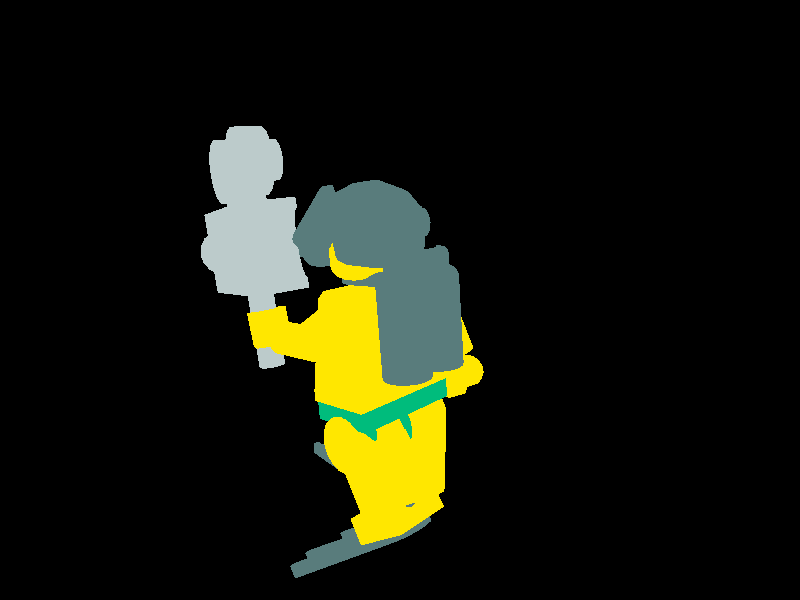 #include "colors.inc"

// Part 4-4CYLI

#declare part4_4CYLI = union {
  triangle
  {
    <1.000, 1.000, 0.000>, <0.924, 1.000, 0.383>, <0.924, 0.000, 0.383>
  }

  triangle
  {
    <0.924, 0.000, 0.383>, <1.000, 0.000, 0.000>, <1.000, 1.000, 0.000>
  }

  triangle
  {
    <0.924, 1.000, 0.383>, <0.707, 1.000, 0.707>, <0.707, 0.000, 0.707>
  }

  triangle
  {
    <0.707, 0.000, 0.707>, <0.924, 0.000, 0.383>, <0.924, 1.000, 0.383>
  }

  triangle
  {
    <0.707, 1.000, 0.707>, <0.383, 1.000, 0.924>, <0.383, 0.000, 0.924>
  }

  triangle
  {
    <0.383, 0.000, 0.924>, <0.707, 0.000, 0.707>, <0.707, 1.000, 0.707>
  }

  triangle
  {
    <0.383, 1.000, 0.924>, <0.000, 1.000, 1.000>, <0.000, 0.000, 1.000>
  }

  triangle
  {
    <0.000, 0.000, 1.000>, <0.383, 0.000, 0.924>, <0.383, 1.000, 0.924>
  }

  triangle
  {
    <0.000, 1.000, 1.000>, <-0.383, 1.000, 0.924>, <-0.383, 0.000, 0.924>
  }

  triangle
  {
    <-0.383, 0.000, 0.924>, <0.000, 0.000, 1.000>, <0.000, 1.000, 1.000>
  }

  triangle
  {
    <-0.383, 1.000, 0.924>, <-0.707, 1.000, 0.707>, <-0.707, 0.000, 0.707>
  }

  triangle
  {
    <-0.707, 0.000, 0.707>, <-0.383, 0.000, 0.924>, <-0.383, 1.000, 0.924>
  }

  triangle
  {
    <-0.707, 1.000, 0.707>, <-0.924, 1.000, 0.383>, <-0.924, 0.000, 0.383>
  }

  triangle
  {
    <-0.924, 0.000, 0.383>, <-0.707, 0.000, 0.707>, <-0.707, 1.000, 0.707>
  }

  triangle
  {
    <-0.924, 1.000, 0.383>, <-1.000, 1.000, 0.000>, <-1.000, 0.000, 0.000>
  }

  triangle
  {
    <-1.000, 0.000, 0.000>, <-0.924, 0.000, 0.383>, <-0.924, 1.000, 0.383>
  }

  triangle
  {
    <-1.000, 1.000, 0.000>, <-0.924, 1.000, -0.383>, <-0.924, 0.000, -0.383>
  }

  triangle
  {
    <-0.924, 0.000, -0.383>, <-1.000, 0.000, 0.000>, <-1.000, 1.000, 0.000>
  }

  triangle
  {
    <-0.924, 1.000, -0.383>, <-0.707, 1.000, -0.707>, <-0.707, 0.000, -0.707>
  }

  triangle
  {
    <-0.707, 0.000, -0.707>, <-0.924, 0.000, -0.383>, <-0.924, 1.000, -0.383>
  }

  triangle
  {
    <-0.707, 1.000, -0.707>, <-0.383, 1.000, -0.924>, <-0.383, 0.000, -0.924>
  }

  triangle
  {
    <-0.383, 0.000, -0.924>, <-0.707, 0.000, -0.707>, <-0.707, 1.000, -0.707>
  }

  triangle
  {
    <-0.383, 1.000, -0.924>, <0.000, 1.000, -1.000>, <0.000, 0.000, -1.000>
  }

  triangle
  {
    <0.000, 0.000, -1.000>, <-0.383, 0.000, -0.924>, <-0.383, 1.000, -0.924>
  }

  triangle
  {
    <0.000, 1.000, -1.000>, <0.383, 1.000, -0.924>, <0.383, 0.000, -0.924>
  }

  triangle
  {
    <0.383, 0.000, -0.924>, <0.000, 0.000, -1.000>, <0.000, 1.000, -1.000>
  }

  triangle
  {
    <0.383, 1.000, -0.924>, <0.707, 1.000, -0.707>, <0.707, 0.000, -0.707>
  }

  triangle
  {
    <0.707, 0.000, -0.707>, <0.383, 0.000, -0.924>, <0.383, 1.000, -0.924>
  }

  triangle
  {
    <0.707, 1.000, -0.707>, <0.924, 1.000, -0.383>, <0.924, 0.000, -0.383>
  }

  triangle
  {
    <0.924, 0.000, -0.383>, <0.707, 0.000, -0.707>, <0.707, 1.000, -0.707>
  }

  triangle
  {
    <0.924, 1.000, -0.383>, <1.000, 1.000, 0.000>, <1.000, 0.000, 0.000>
  }

  triangle
  {
    <1.000, 0.000, 0.000>, <0.924, 0.000, -0.383>, <0.924, 1.000, -0.383>
  }

}

// Part 4-4RING2

#declare part4_4RING2 = union {
  triangle
  {
    <-1.148, 0.000, 2.772>, <-0.765, 0.000, 1.848>, <0.000, 0.000, 2.000>
  }

  triangle
  {
    <0.000, 0.000, 2.000>, <0.000, 0.000, 3.000>, <-1.148, 0.000, 2.772>
  }

  triangle
  {
    <-2.121, 0.000, 2.121>, <-1.414, 0.000, 1.414>, <-0.765, 0.000, 1.848>
  }

  triangle
  {
    <-0.765, 0.000, 1.848>, <-1.148, 0.000, 2.772>, <-2.121, 0.000, 2.121>
  }

  triangle
  {
    <-2.772, 0.000, 1.148>, <-1.848, 0.000, 0.765>, <-1.414, 0.000, 1.414>
  }

  triangle
  {
    <-1.414, 0.000, 1.414>, <-2.121, 0.000, 2.121>, <-2.772, 0.000, 1.148>
  }

  triangle
  {
    <-3.000, 0.000, 0.000>, <-2.000, 0.000, 0.000>, <-1.848, 0.000, 0.765>
  }

  triangle
  {
    <-1.848, 0.000, 0.765>, <-2.772, 0.000, 1.148>, <-3.000, 0.000, 0.000>
  }

  triangle
  {
    <-2.772, 0.000, -1.148>, <-1.848, 0.000, -0.765>, <-2.000, 0.000, 0.000>
  }

  triangle
  {
    <-2.000, 0.000, 0.000>, <-3.000, 0.000, 0.000>, <-2.772, 0.000, -1.148>
  }

  triangle
  {
    <-2.121, 0.000, -2.121>, <-1.414, 0.000, -1.414>, <-1.848, 0.000, -0.765>
  }

  triangle
  {
    <-1.848, 0.000, -0.765>, <-2.772, 0.000, -1.148>, <-2.121, 0.000, -2.121>
  }

  triangle
  {
    <-1.148, 0.000, -2.772>, <-0.765, 0.000, -1.848>, <-1.414, 0.000, -1.414>
  }

  triangle
  {
    <-1.414, 0.000, -1.414>, <-2.121, 0.000, -2.121>, <-1.148, 0.000, -2.772>
  }

  triangle
  {
    <0.000, 0.000, -3.000>, <0.000, 0.000, -2.000>, <-0.765, 0.000, -1.848>
  }

  triangle
  {
    <-0.765, 0.000, -1.848>, <-1.148, 0.000, -2.772>, <0.000, 0.000, -3.000>
  }

  triangle
  {
    <1.148, 0.000, -2.772>, <0.765, 0.000, -1.848>, <0.000, 0.000, -2.000>
  }

  triangle
  {
    <0.000, 0.000, -2.000>, <0.000, 0.000, -3.000>, <1.148, 0.000, -2.772>
  }

  triangle
  {
    <2.121, 0.000, -2.121>, <1.414, 0.000, -1.414>, <0.765, 0.000, -1.848>
  }

  triangle
  {
    <0.765, 0.000, -1.848>, <1.148, 0.000, -2.772>, <2.121, 0.000, -2.121>
  }

  triangle
  {
    <2.772, 0.000, -1.148>, <1.848, 0.000, -0.765>, <1.414, 0.000, -1.414>
  }

  triangle
  {
    <1.414, 0.000, -1.414>, <2.121, 0.000, -2.121>, <2.772, 0.000, -1.148>
  }

  triangle
  {
    <3.000, 0.000, 0.000>, <2.000, 0.000, 0.000>, <1.848, 0.000, -0.765>
  }

  triangle
  {
    <1.848, 0.000, -0.765>, <2.772, 0.000, -1.148>, <3.000, 0.000, 0.000>
  }

  triangle
  {
    <2.772, 0.000, 1.148>, <1.848, 0.000, 0.765>, <2.000, 0.000, 0.000>
  }

  triangle
  {
    <2.000, 0.000, 0.000>, <3.000, 0.000, 0.000>, <2.772, 0.000, 1.148>
  }

  triangle
  {
    <2.121, 0.000, 2.121>, <1.414, 0.000, 1.414>, <1.848, 0.000, 0.765>
  }

  triangle
  {
    <1.848, 0.000, 0.765>, <2.772, 0.000, 1.148>, <2.121, 0.000, 2.121>
  }

  triangle
  {
    <1.148, 0.000, 2.772>, <0.765, 0.000, 1.848>, <1.414, 0.000, 1.414>
  }

  triangle
  {
    <1.414, 0.000, 1.414>, <2.121, 0.000, 2.121>, <1.148, 0.000, 2.772>
  }

  triangle
  {
    <0.000, 0.000, 3.000>, <0.000, 0.000, 2.000>, <0.765, 0.000, 1.848>
  }

  triangle
  {
    <0.765, 0.000, 1.848>, <1.148, 0.000, 2.772>, <0.000, 0.000, 3.000>
  }

}

// Part STUD2A

#declare partSTUD2A = union {
  object {
    part4_4CYLI
matrix <4.000, 0.000, 0.000,
0.000, 4.000, 0.000,
0.000, 0.000, 4.000,
0.000, -4.000, 0.000>  }
  object {
    part4_4CYLI
matrix <6.000, 0.000, 0.000,
0.000, 4.000, 0.000,
0.000, 0.000, 6.000,
0.000, -4.000, 0.000>  }
  object {
    part4_4RING2
matrix <2.000, 0.000, 0.000,
0.000, 1.000, 0.000,
0.000, 0.000, 2.000,
0.000, -4.000, 0.000>  }
}

// Part 4-4RING3

#declare part4_4RING3 = union {
  triangle
  {
    <-1.531, 0.000, 3.696>, <-1.148, 0.000, 2.772>, <0.000, 0.000, 3.000>
  }

  triangle
  {
    <0.000, 0.000, 3.000>, <0.000, 0.000, 4.000>, <-1.531, 0.000, 3.696>
  }

  triangle
  {
    <-2.828, 0.000, 2.828>, <-2.121, 0.000, 2.121>, <-1.148, 0.000, 2.772>
  }

  triangle
  {
    <-1.148, 0.000, 2.772>, <-1.531, 0.000, 3.696>, <-2.828, 0.000, 2.828>
  }

  triangle
  {
    <-3.696, 0.000, 1.531>, <-2.772, 0.000, 1.148>, <-2.121, 0.000, 2.121>
  }

  triangle
  {
    <-2.121, 0.000, 2.121>, <-2.828, 0.000, 2.828>, <-3.696, 0.000, 1.531>
  }

  triangle
  {
    <-4.000, 0.000, 0.000>, <-3.000, 0.000, 0.000>, <-2.772, 0.000, 1.148>
  }

  triangle
  {
    <-2.772, 0.000, 1.148>, <-3.696, 0.000, 1.531>, <-4.000, 0.000, 0.000>
  }

  triangle
  {
    <-3.696, 0.000, -1.531>, <-2.772, 0.000, -1.148>, <-3.000, 0.000, 0.000>
  }

  triangle
  {
    <-3.000, 0.000, 0.000>, <-4.000, 0.000, 0.000>, <-3.696, 0.000, -1.531>
  }

  triangle
  {
    <-2.828, 0.000, -2.828>, <-2.121, 0.000, -2.121>, <-2.772, 0.000, -1.148>
  }

  triangle
  {
    <-2.772, 0.000, -1.148>, <-3.696, 0.000, -1.531>, <-2.828, 0.000, -2.828>
  }

  triangle
  {
    <-1.531, 0.000, -3.696>, <-1.148, 0.000, -2.772>, <-2.121, 0.000, -2.121>
  }

  triangle
  {
    <-2.121, 0.000, -2.121>, <-2.828, 0.000, -2.828>, <-1.531, 0.000, -3.696>
  }

  triangle
  {
    <0.000, 0.000, -4.000>, <0.000, 0.000, -3.000>, <-1.148, 0.000, -2.772>
  }

  triangle
  {
    <-1.148, 0.000, -2.772>, <-1.531, 0.000, -3.696>, <0.000, 0.000, -4.000>
  }

  triangle
  {
    <1.531, 0.000, -3.696>, <1.148, 0.000, -2.772>, <0.000, 0.000, -3.000>
  }

  triangle
  {
    <0.000, 0.000, -3.000>, <0.000, 0.000, -4.000>, <1.531, 0.000, -3.696>
  }

  triangle
  {
    <2.828, 0.000, -2.828>, <2.121, 0.000, -2.121>, <1.148, 0.000, -2.772>
  }

  triangle
  {
    <1.148, 0.000, -2.772>, <1.531, 0.000, -3.696>, <2.828, 0.000, -2.828>
  }

  triangle
  {
    <3.696, 0.000, -1.531>, <2.772, 0.000, -1.148>, <2.121, 0.000, -2.121>
  }

  triangle
  {
    <2.121, 0.000, -2.121>, <2.828, 0.000, -2.828>, <3.696, 0.000, -1.531>
  }

  triangle
  {
    <4.000, 0.000, 0.000>, <3.000, 0.000, 0.000>, <2.772, 0.000, -1.148>
  }

  triangle
  {
    <2.772, 0.000, -1.148>, <3.696, 0.000, -1.531>, <4.000, 0.000, 0.000>
  }

  triangle
  {
    <3.696, 0.000, 1.531>, <2.772, 0.000, 1.148>, <3.000, 0.000, 0.000>
  }

  triangle
  {
    <3.000, 0.000, 0.000>, <4.000, 0.000, 0.000>, <3.696, 0.000, 1.531>
  }

  triangle
  {
    <2.828, 0.000, 2.828>, <2.121, 0.000, 2.121>, <2.772, 0.000, 1.148>
  }

  triangle
  {
    <2.772, 0.000, 1.148>, <3.696, 0.000, 1.531>, <2.828, 0.000, 2.828>
  }

  triangle
  {
    <1.531, 0.000, 3.696>, <1.148, 0.000, 2.772>, <2.121, 0.000, 2.121>
  }

  triangle
  {
    <2.121, 0.000, 2.121>, <2.828, 0.000, 2.828>, <1.531, 0.000, 3.696>
  }

  triangle
  {
    <0.000, 0.000, 4.000>, <0.000, 0.000, 3.000>, <1.148, 0.000, 2.772>
  }

  triangle
  {
    <1.148, 0.000, 2.772>, <1.531, 0.000, 3.696>, <0.000, 0.000, 4.000>
  }

}

// Part S\3626BS02

#declare partS_3626BS02 = union {
  object {
    partSTUD2A
matrix <1.000, 0.000, 0.000,
0.000, 1.000, 0.000,
0.000, 0.000, 1.000,
0.000, 0.000, 0.000>  }
  object {
    part4_4RING3
matrix <2.000, 0.000, 0.000,
0.000, 1.000, 0.000,
0.000, 0.000, 2.000,
0.000, 0.000, 0.000>  }
  object {
    part4_4RING2
matrix <2.000, 0.000, 0.000,
0.000, -1.000, 0.000,
0.000, 0.000, -2.000,
0.000, 4.000, 0.000>  }
  object {
    part4_4CYLI
matrix <6.000, 0.000, 0.000,
0.000, 20.000, 0.000,
0.000, 0.000, 6.000,
0.000, 4.000, 0.000>  }
  object {
    part4_4RING3
matrix <2.000, 0.000, 0.000,
0.000, -1.000, 0.000,
0.000, 0.000, -2.000,
0.000, 24.000, 0.000>  }
  object {
    part4_4CYLI
matrix <8.000, 0.000, 0.000,
0.000, 3.000, 0.000,
0.000, 0.000, 8.000,
0.000, 21.000, 0.000>  }
  triangle
  {
    <1.000, 0.000, 3.801>, <1.000, 0.000, 0.580>, <0.000, 0.000, 0.000>
  }

  triangle
  {
    <0.000, 0.000, 0.000>, <0.000, 0.000, 4.000>, <1.000, 0.000, 3.801>
  }

  triangle
  {
    <0.000, 0.000, 0.000>, <-1.000, 0.000, 0.580>, <-1.000, 0.000, 3.801>
  }

  triangle
  {
    <-1.000, 0.000, 3.801>, <0.000, 0.000, 4.000>, <0.000, 0.000, 0.000>
  }

  triangle
  {
    <-3.790, 0.000, -1.040>, <-1.000, 0.000, 0.580>, <0.000, 0.000, 0.000>
  }

  triangle
  {
    <0.000, 0.000, 0.000>, <-3.696, 0.000, -1.531>, <-3.790, 0.000, -1.040>
  }

  triangle
  {
    <0.000, 0.000, 0.000>, <0.000, 0.000, -1.150>, <-2.850, 0.000, -2.800>
  }

  triangle
  {
    <-2.850, 0.000, -2.800>, <-3.696, 0.000, -1.531>, <0.000, 0.000, 0.000>
  }

  triangle
  {
    <2.850, 0.000, -2.800>, <0.000, 0.000, -1.150>, <0.000, 0.000, 0.000>
  }

  triangle
  {
    <0.000, 0.000, 0.000>, <3.696, 0.000, -1.531>, <2.850, 0.000, -2.800>
  }

  triangle
  {
    <0.000, 0.000, 0.000>, <1.000, 0.000, 0.580>, <3.790, 0.000, -1.040>
  }

  triangle
  {
    <3.790, 0.000, -1.040>, <3.696, 0.000, -1.531>, <0.000, 0.000, 0.000>
  }

  triangle
  {
    <0.000, 4.000, 0.000>, <1.000, 4.000, 0.580>, <1.000, 4.000, 3.801>
  }

  triangle
  {
    <1.000, 4.000, 3.801>, <0.000, 4.000, 4.000>, <0.000, 4.000, 0.000>
  }

  triangle
  {
    <-1.000, 4.000, 3.801>, <-1.000, 4.000, 0.580>, <0.000, 4.000, 0.000>
  }

  triangle
  {
    <0.000, 4.000, 0.000>, <0.000, 4.000, 4.000>, <-1.000, 4.000, 3.801>
  }

  triangle
  {
    <0.000, 4.000, 0.000>, <-1.000, 4.000, 0.580>, <-3.790, 4.000, -1.040>
  }

  triangle
  {
    <-3.790, 4.000, -1.040>, <-3.696, 4.000, -1.531>, <0.000, 4.000, 0.000>
  }

  triangle
  {
    <-2.850, 4.000, -2.800>, <0.000, 4.000, -1.150>, <0.000, 4.000, 0.000>
  }

  triangle
  {
    <0.000, 4.000, 0.000>, <-3.696, 4.000, -1.531>, <-2.850, 4.000, -2.800>
  }

  triangle
  {
    <0.000, 4.000, 0.000>, <0.000, 4.000, -1.150>, <2.850, 4.000, -2.800>
  }

  triangle
  {
    <2.850, 4.000, -2.800>, <3.696, 4.000, -1.531>, <0.000, 4.000, 0.000>
  }

  triangle
  {
    <3.790, 4.000, -1.040>, <1.000, 4.000, 0.580>, <0.000, 4.000, 0.000>
  }

  triangle
  {
    <0.000, 4.000, 0.000>, <3.696, 4.000, -1.531>, <3.790, 4.000, -1.040>
  }

  triangle
  {
    <1.000, 4.000, 0.580>, <1.000, 0.000, 0.580>, <1.000, 0.000, 3.801>
  }

  triangle
  {
    <1.000, 0.000, 3.801>, <1.000, 4.000, 3.801>, <1.000, 4.000, 0.580>
  }

  triangle
  {
    <-1.000, 0.000, 3.801>, <-1.000, 0.000, 0.580>, <-1.000, 4.000, 0.580>
  }

  triangle
  {
    <-1.000, 4.000, 0.580>, <-1.000, 4.000, 3.801>, <-1.000, 0.000, 3.801>
  }

  triangle
  {
    <-1.000, 4.000, 0.580>, <-1.000, 0.000, 0.580>, <-3.790, 0.000, -1.040>
  }

  triangle
  {
    <-3.790, 0.000, -1.040>, <-3.790, 4.000, -1.040>, <-1.000, 4.000, 0.580>
  }

  triangle
  {
    <-2.850, 0.000, -2.800>, <0.000, 0.000, -1.150>, <0.000, 4.000, -1.150>
  }

  triangle
  {
    <0.000, 4.000, -1.150>, <-2.850, 4.000, -2.800>, <-2.850, 0.000, -2.800>
  }

  triangle
  {
    <0.000, 4.000, -1.150>, <0.000, 0.000, -1.150>, <2.850, 0.000, -2.800>
  }

  triangle
  {
    <2.850, 0.000, -2.800>, <2.850, 4.000, -2.800>, <0.000, 4.000, -1.150>
  }

  triangle
  {
    <3.790, 0.000, -1.040>, <1.000, 0.000, 0.580>, <1.000, 4.000, 0.580>
  }

  triangle
  {
    <1.000, 4.000, 0.580>, <3.790, 4.000, -1.040>, <3.790, 0.000, -1.040>
  }

  triangle
  {
    <3.696, 4.000, 1.531>, <3.696, 0.000, 1.531>, <4.000, 0.000, 0.000>
  }

  triangle
  {
    <4.000, 0.000, 0.000>, <4.000, 4.000, 0.000>, <3.696, 4.000, 1.531>
  }

  triangle
  {
    <2.828, 4.000, 2.828>, <2.828, 0.000, 2.828>, <3.696, 0.000, 1.531>
  }

  triangle
  {
    <3.696, 0.000, 1.531>, <3.696, 4.000, 1.531>, <2.828, 4.000, 2.828>
  }

  triangle
  {
    <1.531, 4.000, 3.696>, <1.531, 0.000, 3.696>, <2.828, 0.000, 2.828>
  }

  triangle
  {
    <2.828, 0.000, 2.828>, <2.828, 4.000, 2.828>, <1.531, 4.000, 3.696>
  }

  triangle
  {
    <-2.828, 4.000, 2.828>, <-2.828, 0.000, 2.828>, <-1.531, 0.000, 3.696>
  }

  triangle
  {
    <-1.531, 0.000, 3.696>, <-1.531, 4.000, 3.696>, <-2.828, 4.000, 2.828>
  }

  triangle
  {
    <-3.696, 4.000, 1.531>, <-3.696, 0.000, 1.531>, <-2.828, 0.000, 2.828>
  }

  triangle
  {
    <-2.828, 0.000, 2.828>, <-2.828, 4.000, 2.828>, <-3.696, 4.000, 1.531>
  }

  triangle
  {
    <-4.000, 4.000, 0.000>, <-4.000, 0.000, 0.000>, <-3.696, 0.000, 1.531>
  }

  triangle
  {
    <-3.696, 0.000, 1.531>, <-3.696, 4.000, 1.531>, <-4.000, 4.000, 0.000>
  }

  triangle
  {
    <-1.531, 4.000, -3.696>, <-1.531, 0.000, -3.696>, <-2.828, 0.000, -2.828>
  }

  triangle
  {
    <-2.828, 0.000, -2.828>, <-2.828, 4.000, -2.828>, <-1.531, 4.000, -3.696>
  }

  triangle
  {
    <0.000, 4.000, -4.000>, <0.000, 0.000, -4.000>, <-1.531, 0.000, -3.696>
  }

  triangle
  {
    <-1.531, 0.000, -3.696>, <-1.531, 4.000, -3.696>, <0.000, 4.000, -4.000>
  }

  triangle
  {
    <1.531, 4.000, -3.696>, <1.531, 0.000, -3.696>, <0.000, 0.000, -4.000>
  }

  triangle
  {
    <0.000, 0.000, -4.000>, <0.000, 4.000, -4.000>, <1.531, 4.000, -3.696>
  }

  triangle
  {
    <2.828, 4.000, -2.828>, <2.828, 0.000, -2.828>, <1.531, 0.000, -3.696>
  }

  triangle
  {
    <1.531, 0.000, -3.696>, <1.531, 4.000, -3.696>, <2.828, 4.000, -2.828>
  }

  triangle
  {
    <1.000, 4.000, 3.801>, <1.000, 0.000, 3.801>, <1.531, 0.000, 3.696>
  }

  triangle
  {
    <1.531, 0.000, 3.696>, <1.531, 4.000, 3.696>, <1.000, 4.000, 3.801>
  }

  triangle
  {
    <-1.531, 4.000, 3.696>, <-1.531, 0.000, 3.696>, <-1.000, 0.000, 3.801>
  }

  triangle
  {
    <-1.000, 0.000, 3.801>, <-1.000, 4.000, 3.801>, <-1.531, 4.000, 3.696>
  }

  triangle
  {
    <-3.790, 4.000, -1.040>, <-3.790, 0.000, -1.040>, <-4.000, 0.000, 0.000>
  }

  triangle
  {
    <-4.000, 0.000, 0.000>, <-4.000, 4.000, 0.000>, <-3.790, 4.000, -1.040>
  }

  triangle
  {
    <-2.828, 4.000, -2.828>, <-2.828, 0.000, -2.828>, <-2.850, 0.000, -2.800>
  }

  triangle
  {
    <-2.850, 0.000, -2.800>, <-2.850, 4.000, -2.800>, <-2.828, 4.000, -2.828>
  }

  triangle
  {
    <2.850, 4.000, -2.800>, <2.850, 0.000, -2.800>, <2.828, 0.000, -2.828>
  }

  triangle
  {
    <2.828, 0.000, -2.828>, <2.828, 4.000, -2.828>, <2.850, 4.000, -2.800>
  }

  triangle
  {
    <4.000, 4.000, 0.000>, <4.000, 0.000, 0.000>, <3.790, 0.000, -1.040>
  }

  triangle
  {
    <3.790, 0.000, -1.040>, <3.790, 4.000, -1.040>, <4.000, 4.000, 0.000>
  }

}

// Part 1-8CYLI

#declare part1_8CYLI = union {
  triangle
  {
    <0.924, 1.000, 0.383>, <0.924, 0.000, 0.383>, <1.000, 0.000, 0.000>
  }

  triangle
  {
    <1.000, 0.000, 0.000>, <1.000, 1.000, 0.000>, <0.924, 1.000, 0.383>
  }

  triangle
  {
    <0.707, 1.000, 0.707>, <0.707, 0.000, 0.707>, <0.924, 0.000, 0.383>
  }

  triangle
  {
    <0.924, 0.000, 0.383>, <0.924, 1.000, 0.383>, <0.707, 1.000, 0.707>
  }

}

// Part 2-4CYLI

#declare part2_4CYLI = union {
  triangle
  {
    <0.924, 1.000, 0.383>, <0.924, 0.000, 0.383>, <1.000, 0.000, 0.000>
  }

  triangle
  {
    <1.000, 0.000, 0.000>, <1.000, 1.000, 0.000>, <0.924, 1.000, 0.383>
  }

  triangle
  {
    <0.707, 1.000, 0.707>, <0.707, 0.000, 0.707>, <0.924, 0.000, 0.383>
  }

  triangle
  {
    <0.924, 0.000, 0.383>, <0.924, 1.000, 0.383>, <0.707, 1.000, 0.707>
  }

  triangle
  {
    <0.383, 1.000, 0.924>, <0.383, 0.000, 0.924>, <0.707, 0.000, 0.707>
  }

  triangle
  {
    <0.707, 0.000, 0.707>, <0.707, 1.000, 0.707>, <0.383, 1.000, 0.924>
  }

  triangle
  {
    <0.000, 1.000, 1.000>, <0.000, 0.000, 1.000>, <0.383, 0.000, 0.924>
  }

  triangle
  {
    <0.383, 0.000, 0.924>, <0.383, 1.000, 0.924>, <0.000, 1.000, 1.000>
  }

  triangle
  {
    <-0.383, 1.000, 0.924>, <-0.383, 0.000, 0.924>, <0.000, 0.000, 1.000>
  }

  triangle
  {
    <0.000, 0.000, 1.000>, <0.000, 1.000, 1.000>, <-0.383, 1.000, 0.924>
  }

  triangle
  {
    <-0.707, 1.000, 0.707>, <-0.707, 0.000, 0.707>, <-0.383, 0.000, 0.924>
  }

  triangle
  {
    <-0.383, 0.000, 0.924>, <-0.383, 1.000, 0.924>, <-0.707, 1.000, 0.707>
  }

  triangle
  {
    <-0.924, 1.000, 0.383>, <-0.924, 0.000, 0.383>, <-0.707, 0.000, 0.707>
  }

  triangle
  {
    <-0.707, 0.000, 0.707>, <-0.707, 1.000, 0.707>, <-0.924, 1.000, 0.383>
  }

  triangle
  {
    <-1.000, 1.000, 0.000>, <-1.000, 0.000, 0.000>, <-0.924, 0.000, 0.383>
  }

  triangle
  {
    <-0.924, 0.000, 0.383>, <-0.924, 1.000, 0.383>, <-1.000, 1.000, 0.000>
  }

}

// Part T04O6250

#declare partT04O6250 = union {
  triangle
  {
    <1.000, 0.625, 0.000>, <0.924, 0.625, 0.383>, <1.145, 0.577, 0.474>
  }

  triangle
  {
    <1.145, 0.577, 0.474>, <1.239, 0.577, 0.000>, <1.000, 0.625, 0.000>
  }

  triangle
  {
    <1.239, 0.577, 0.000>, <1.145, 0.577, 0.474>, <1.332, 0.442, 0.552>
  }

  triangle
  {
    <1.332, 0.442, 0.552>, <1.442, 0.442, 0.000>, <1.239, 0.577, 0.000>
  }

  triangle
  {
    <1.442, 0.442, 0.000>, <1.332, 0.442, 0.552>, <1.457, 0.239, 0.604>
  }

  triangle
  {
    <1.457, 0.239, 0.604>, <1.577, 0.239, 0.000>, <1.442, 0.442, 0.000>
  }

  triangle
  {
    <1.577, 0.239, 0.000>, <1.457, 0.239, 0.604>, <1.501, 0.000, 0.622>
  }

  triangle
  {
    <1.501, 0.000, 0.622>, <1.625, 0.000, 0.000>, <1.577, 0.239, 0.000>
  }

  triangle
  {
    <0.924, 0.625, 0.383>, <0.707, 0.625, 0.707>, <0.876, 0.577, 0.876>
  }

  triangle
  {
    <0.876, 0.577, 0.876>, <1.145, 0.577, 0.474>, <0.924, 0.625, 0.383>
  }

  triangle
  {
    <1.145, 0.577, 0.474>, <0.876, 0.577, 0.876>, <1.020, 0.442, 1.020>
  }

  triangle
  {
    <1.020, 0.442, 1.020>, <1.332, 0.442, 0.552>, <1.145, 0.577, 0.474>
  }

  triangle
  {
    <1.332, 0.442, 0.552>, <1.020, 0.442, 1.020>, <1.115, 0.239, 1.115>
  }

  triangle
  {
    <1.115, 0.239, 1.115>, <1.457, 0.239, 0.604>, <1.332, 0.442, 0.552>
  }

  triangle
  {
    <1.457, 0.239, 0.604>, <1.115, 0.239, 1.115>, <1.149, 0.000, 1.149>
  }

  triangle
  {
    <1.149, 0.000, 1.149>, <1.501, 0.000, 0.622>, <1.457, 0.239, 0.604>
  }

  triangle
  {
    <0.707, 0.625, 0.707>, <0.383, 0.625, 0.924>, <0.474, 0.577, 1.145>
  }

  triangle
  {
    <0.474, 0.577, 1.145>, <0.876, 0.577, 0.876>, <0.707, 0.625, 0.707>
  }

  triangle
  {
    <0.876, 0.577, 0.876>, <0.474, 0.577, 1.145>, <0.552, 0.442, 1.332>
  }

  triangle
  {
    <0.552, 0.442, 1.332>, <1.020, 0.442, 1.020>, <0.876, 0.577, 0.876>
  }

  triangle
  {
    <1.020, 0.442, 1.020>, <0.552, 0.442, 1.332>, <0.604, 0.239, 1.457>
  }

  triangle
  {
    <0.604, 0.239, 1.457>, <1.115, 0.239, 1.115>, <1.020, 0.442, 1.020>
  }

  triangle
  {
    <1.115, 0.239, 1.115>, <0.604, 0.239, 1.457>, <0.622, 0.000, 1.501>
  }

  triangle
  {
    <0.622, 0.000, 1.501>, <1.149, 0.000, 1.149>, <1.115, 0.239, 1.115>
  }

  triangle
  {
    <0.383, 0.625, 0.924>, <0.000, 0.625, 1.000>, <0.000, 0.577, 1.239>
  }

  triangle
  {
    <0.000, 0.577, 1.239>, <0.474, 0.577, 1.145>, <0.383, 0.625, 0.924>
  }

  triangle
  {
    <0.474, 0.577, 1.145>, <0.000, 0.577, 1.239>, <0.000, 0.442, 1.442>
  }

  triangle
  {
    <0.000, 0.442, 1.442>, <0.552, 0.442, 1.332>, <0.474, 0.577, 1.145>
  }

  triangle
  {
    <0.552, 0.442, 1.332>, <0.000, 0.442, 1.442>, <0.000, 0.239, 1.577>
  }

  triangle
  {
    <0.000, 0.239, 1.577>, <0.604, 0.239, 1.457>, <0.552, 0.442, 1.332>
  }

  triangle
  {
    <0.604, 0.239, 1.457>, <0.000, 0.239, 1.577>, <0.000, 0.000, 1.625>
  }

  triangle
  {
    <0.000, 0.000, 1.625>, <0.622, 0.000, 1.501>, <0.604, 0.239, 1.457>
  }

}

// Part 3626BPS5

#declare part3626BPS5 = union {
  object {
    partS_3626BS02
matrix <1.000, 0.000, 0.000,
0.000, 1.000, 0.000,
0.000, 0.000, 1.000,
0.000, 0.000, 0.000>  }
  object {
    part1_8CYLI
matrix <13.000, 0.000, 0.000,
0.000, 13.000, 0.000,
0.000, 0.000, -13.000,
0.000, 4.000, 0.000>  }
  object {
    part1_8CYLI
matrix <-13.000, 0.000, 0.000,
0.000, 13.000, 0.000,
0.000, 0.000, -13.000,
0.000, 4.000, 0.000>  }
  object {
    part2_4CYLI
matrix <13.000, 0.000, 0.000,
0.000, 13.000, 0.000,
0.000, 0.000, 13.000,
0.000, 4.000, 0.000>  }
  object {
    partT04O6250
matrix <0.001, 0.000, 8.000,
0.000, -6.400, 0.000,
8.000, 0.000, 0.001,
0.000, 4.000, 0.000>  }
  object {
    partT04O6250
matrix <-8.000, 0.000, 0.000,
0.000, -6.400, 0.000,
0.000, 0.000, 8.000,
0.000, 4.000, 0.000>  }
  object {
    partT04O6250
matrix <0.001, 0.000, 8.000,
0.000, 6.400, 0.000,
-8.000, 0.000, 0.001,
0.000, 17.000, 0.000>  }
  object {
    partT04O6250
matrix <8.000, 0.000, 0.000,
0.000, 6.400, 0.000,
0.000, 0.000, 8.000,
0.000, 17.000, 0.000>  }
  object {
    partT04O6250
matrix <0.001, 0.000, -8.000,
0.000, -6.400, 0.000,
-8.000, 0.000, 0.001,
0.000, 4.000, 0.000>  }
  object {
    partT04O6250
matrix <8.000, 0.000, 0.000,
0.000, -6.400, 0.000,
0.000, 0.000, -8.000,
0.000, 4.000, 0.000>  }
  object {
    partT04O6250
matrix <0.001, 0.000, -8.000,
0.000, 6.400, 0.000,
8.000, 0.000, 0.001,
0.000, 17.000, 0.000>  }
  object {
    partT04O6250
matrix <-8.000, 0.000, 0.000,
0.000, 6.400, 0.000,
0.000, 0.000, -8.000,
0.000, 17.000, 0.000>  }
  triangle
  {
    <-2.130, 13.910, -12.576>, <-2.920, 14.530, -12.419>, <-2.030, 14.970, -12.596>
    pigment { color rgb <0.1, 0.2, 0.2> }
  }

  triangle
  {
    <-2.030, 14.970, -12.596>, <-1.500, 14.120, -12.702>, <-2.130, 13.910, -12.576>
    pigment { color rgb <0.1, 0.2, 0.2> }
  }

  triangle
  {
    <-2.880, 13.520, -12.427>, <-3.480, 14.030, -12.308>, <-2.920, 14.530, -12.419>
    pigment { color rgb <0.1, 0.2, 0.2> }
  }

  triangle
  {
    <-2.920, 14.530, -12.419>, <-2.130, 13.910, -12.576>, <-2.880, 13.520, -12.427>
    pigment { color rgb <0.1, 0.2, 0.2> }
  }

  triangle
  {
    <-2.810, 12.720, -12.441>, <-2.690, 13.330, -12.465>, <-2.550, 13.100, -12.493>
    pigment { color rgb <0.1, 0.2, 0.2> }
  }

  triangle
  {
    <-2.550, 13.100, -12.493>, <-2.580, 12.800, -12.487>, <-2.810, 12.720, -12.441>
    pigment { color rgb <0.1, 0.2, 0.2> }
  }

  triangle
  {
    <0.000, 14.310, -13.000>, <-0.480, 15.250, -12.905>, <0.000, 15.240, -13.000>
    pigment { color rgb <0.1, 0.2, 0.2> }
  }

  triangle
  {
    <-0.630, 14.280, -12.875>, <-1.140, 15.200, -12.773>, <-0.480, 15.250, -12.905>
    pigment { color rgb <0.1, 0.2, 0.2> }
  }

  triangle
  {
    <-0.480, 15.250, -12.905>, <0.000, 14.310, -13.000>, <-0.630, 14.280, -12.875>
    pigment { color rgb <0.1, 0.2, 0.2> }
  }

  triangle
  {
    <-1.500, 14.120, -12.702>, <-2.030, 14.970, -12.596>, <-1.140, 15.200, -12.773>
    pigment { color rgb <0.1, 0.2, 0.2> }
  }

  triangle
  {
    <-1.140, 15.200, -12.773>, <-0.630, 14.280, -12.875>, <-1.500, 14.120, -12.702>
    pigment { color rgb <0.1, 0.2, 0.2> }
  }

  triangle
  {
    <-3.810, 13.190, -12.242>, <-4.320, 13.780, -12.141>, <-4.060, 14.450, -12.193>
    pigment { color rgb <0.1, 0.2, 0.2> }
  }

  triangle
  {
    <-4.060, 14.450, -12.193>, <-3.680, 14.210, -12.268>, <-3.810, 13.190, -12.242>
    pigment { color rgb <0.1, 0.2, 0.2> }
  }

  triangle
  {
    <-4.320, 13.780, -12.141>, <-4.450, 14.140, -12.115>, <-4.360, 14.470, -12.133>
    pigment { color rgb <0.1, 0.2, 0.2> }
  }

  triangle
  {
    <-4.360, 14.470, -12.133>, <-4.060, 14.450, -12.193>, <-4.320, 13.780, -12.141>
    pigment { color rgb <0.1, 0.2, 0.2> }
  }

  triangle
  {
    <-2.739, 8.219, -12.455>, <-3.740, 9.220, -12.256>, <-2.432, 8.678, -12.516>
    pigment { color rgb <0.1, 0.2, 0.2> }
  }

  triangle
  {
    <-3.240, 12.830, -12.356>, <-2.880, 13.520, -12.427>, <-2.690, 13.330, -12.465>
    pigment { color rgb <0.1, 0.2, 0.2> }
  }

  triangle
  {
    <-2.690, 13.330, -12.465>, <-2.810, 12.720, -12.441>, <-3.240, 12.830, -12.356>
    pigment { color rgb <0.1, 0.2, 0.2> }
  }

  triangle
  {
    <-3.810, 13.190, -12.242>, <-3.480, 14.030, -12.308>, <-2.880, 13.520, -12.427>
    pigment { color rgb <0.1, 0.2, 0.2> }
  }

  triangle
  {
    <-2.880, 13.520, -12.427>, <-3.240, 12.830, -12.356>, <-3.810, 13.190, -12.242>
    pigment { color rgb <0.1, 0.2, 0.2> }
  }

  triangle
  {
    <-3.810, 13.190, -12.242>, <-3.680, 14.210, -12.268>, <-3.480, 14.030, -12.308>
    pigment { color rgb <0.1, 0.2, 0.2> }
  }

  triangle
  {
    <0.000, 14.310, -13.000>, <0.000, 15.240, -13.000>, <0.870, 15.120, -12.827>
    pigment { color rgb <0.1, 0.2, 0.2> }
  }

  triangle
  {
    <0.870, 15.120, -12.827>, <1.010, 14.210, -12.799>, <0.000, 14.310, -13.000>
    pigment { color rgb <0.1, 0.2, 0.2> }
  }

  triangle
  {
    <-5.048, 8.678, -11.962>, <-5.156, 9.220, -11.890>, <-5.048, 9.762, -11.962>
    pigment { color rgb <0.1, 0.2, 0.2> }
  }

  triangle
  {
    <-4.975, 9.871, -12.011>, <-4.975, 8.569, -12.011>, <-5.048, 8.678, -11.962>
    pigment { color rgb <0.1, 0.2, 0.2> }
  }

  triangle
  {
    <-5.048, 8.678, -11.962>, <-5.048, 9.762, -11.962>, <-4.975, 9.871, -12.011>
    pigment { color rgb <0.1, 0.2, 0.2> }
  }

  triangle
  {
    <-3.740, 9.220, -12.256>, <-4.741, 8.219, -12.057>, <-4.975, 8.569, -12.011>
    pigment { color rgb <0.1, 0.2, 0.2> }
  }

  triangle
  {
    <-4.975, 8.569, -12.011>, <-4.975, 9.871, -12.011>, <-3.740, 9.220, -12.256>
    pigment { color rgb <0.1, 0.2, 0.2> }
  }

  triangle
  {
    <5.048, 8.678, -11.962>, <5.048, 9.762, -11.962>, <5.156, 9.220, -11.890>
    pigment { color rgb <0.1, 0.2, 0.2> }
  }

  triangle
  {
    <5.048, 8.678, -11.962>, <4.975, 8.569, -12.011>, <4.975, 9.871, -12.011>
    pigment { color rgb <0.1, 0.2, 0.2> }
  }

  triangle
  {
    <4.975, 9.871, -12.011>, <5.048, 9.762, -11.962>, <5.048, 8.678, -11.962>
    pigment { color rgb <0.1, 0.2, 0.2> }
  }

  triangle
  {
    <4.975, 8.569, -12.011>, <4.741, 8.219, -12.057>, <3.740, 9.220, -12.256>
    pigment { color rgb <0.1, 0.2, 0.2> }
  }

  triangle
  {
    <3.740, 9.220, -12.256>, <4.975, 9.871, -12.011>, <4.975, 8.569, -12.011>
    pigment { color rgb <0.1, 0.2, 0.2> }
  }

  triangle
  {
    <2.320, 13.810, -12.539>, <2.600, 14.560, -12.483>, <3.150, 14.300, -12.374>
    pigment { color rgb <0.1, 0.2, 0.2> }
  }

  triangle
  {
    <3.150, 14.300, -12.374>, <2.880, 13.550, -12.427>, <2.320, 13.810, -12.539>
    pigment { color rgb <0.1, 0.2, 0.2> }
  }

  triangle
  {
    <1.690, 14.040, -12.664>, <1.730, 14.890, -12.656>, <2.600, 14.560, -12.483>
    pigment { color rgb <0.1, 0.2, 0.2> }
  }

  triangle
  {
    <2.600, 14.560, -12.483>, <2.320, 13.810, -12.539>, <1.690, 14.040, -12.664>
    pigment { color rgb <0.1, 0.2, 0.2> }
  }

  triangle
  {
    <1.010, 14.210, -12.799>, <0.870, 15.120, -12.827>, <1.730, 14.890, -12.656>
    pigment { color rgb <0.1, 0.2, 0.2> }
  }

  triangle
  {
    <1.730, 14.890, -12.656>, <1.690, 14.040, -12.664>, <1.010, 14.210, -12.799>
    pigment { color rgb <0.1, 0.2, 0.2> }
  }

  triangle
  {
    <3.520, 13.390, -12.300>, <3.750, 13.790, -12.254>, <3.700, 13.550, -12.264>
    pigment { color rgb <0.1, 0.2, 0.2> }
  }

  triangle
  {
    <3.260, 13.330, -12.352>, <3.670, 14.020, -12.270>, <3.750, 13.790, -12.254>
    pigment { color rgb <0.1, 0.2, 0.2> }
  }

  triangle
  {
    <3.750, 13.790, -12.254>, <3.520, 13.390, -12.300>, <3.260, 13.330, -12.352>
    pigment { color rgb <0.1, 0.2, 0.2> }
  }

  triangle
  {
    <2.880, 13.550, -12.427>, <3.150, 14.300, -12.374>, <3.670, 14.020, -12.270>
    pigment { color rgb <0.1, 0.2, 0.2> }
  }

  triangle
  {
    <3.670, 14.020, -12.270>, <3.260, 13.330, -12.352>, <2.880, 13.550, -12.427>
    pigment { color rgb <0.1, 0.2, 0.2> }
  }

  triangle
  {
    <-2.739, 10.221, -12.455>, <-2.432, 9.762, -12.516>, <-3.740, 9.220, -12.256>
    pigment { color rgb <0.1, 0.2, 0.2> }
  }

  triangle
  {
    <-3.740, 9.220, -12.256>, <-3.198, 10.528, -12.364>, <-2.739, 10.221, -12.455>
    pigment { color rgb <0.1, 0.2, 0.2> }
  }

  triangle
  {
    <-2.324, 9.220, -12.538>, <-2.432, 8.678, -12.516>, <-3.740, 9.220, -12.256>
    pigment { color rgb <0.1, 0.2, 0.2> }
  }

  triangle
  {
    <-3.740, 9.220, -12.256>, <-2.432, 9.762, -12.516>, <-2.324, 9.220, -12.538>
    pigment { color rgb <0.1, 0.2, 0.2> }
  }

  triangle
  {
    <2.739, 8.219, -12.455>, <2.432, 8.678, -12.516>, <3.740, 9.220, -12.256>
    pigment { color rgb <0.1, 0.2, 0.2> }
  }

  triangle
  {
    <-4.282, 7.912, -12.149>, <-4.741, 8.219, -12.057>, <-3.740, 9.220, -12.256>
    pigment { color rgb <0.1, 0.2, 0.2> }
  }

  triangle
  {
    <-3.740, 9.220, -12.256>, <-3.740, 7.804, -12.256>, <-4.282, 7.912, -12.149>
    pigment { color rgb <0.1, 0.2, 0.2> }
  }

  triangle
  {
    <-4.741, 10.221, -12.057>, <-4.282, 10.528, -12.149>, <-3.740, 9.220, -12.256>
    pigment { color rgb <0.1, 0.2, 0.2> }
  }

  triangle
  {
    <-3.740, 9.220, -12.256>, <-4.975, 9.871, -12.011>, <-4.741, 10.221, -12.057>
    pigment { color rgb <0.1, 0.2, 0.2> }
  }

  triangle
  {
    <-3.740, 10.636, -12.256>, <-3.198, 10.528, -12.364>, <-3.740, 9.220, -12.256>
    pigment { color rgb <0.1, 0.2, 0.2> }
  }

  triangle
  {
    <-3.740, 9.220, -12.256>, <-4.282, 10.528, -12.149>, <-3.740, 10.636, -12.256>
    pigment { color rgb <0.1, 0.2, 0.2> }
  }

  triangle
  {
    <3.740, 9.220, -12.256>, <3.198, 10.528, -12.364>, <3.740, 10.636, -12.256>
    pigment { color rgb <0.1, 0.2, 0.2> }
  }

  triangle
  {
    <3.740, 10.636, -12.256>, <4.282, 10.528, -12.149>, <3.740, 9.220, -12.256>
    pigment { color rgb <0.1, 0.2, 0.2> }
  }

  triangle
  {
    <3.740, 9.220, -12.256>, <2.432, 9.762, -12.516>, <2.739, 10.221, -12.455>
    pigment { color rgb <0.1, 0.2, 0.2> }
  }

  triangle
  {
    <2.739, 10.221, -12.455>, <3.198, 10.528, -12.364>, <3.740, 9.220, -12.256>
    pigment { color rgb <0.1, 0.2, 0.2> }
  }

  triangle
  {
    <3.740, 9.220, -12.256>, <2.432, 8.678, -12.516>, <2.324, 9.220, -12.538>
    pigment { color rgb <0.1, 0.2, 0.2> }
  }

  triangle
  {
    <2.324, 9.220, -12.538>, <2.432, 9.762, -12.516>, <3.740, 9.220, -12.256>
    pigment { color rgb <0.1, 0.2, 0.2> }
  }

  triangle
  {
    <3.740, 9.220, -12.256>, <3.740, 7.804, -12.256>, <3.198, 7.912, -12.364>
    pigment { color rgb <0.1, 0.2, 0.2> }
  }

  triangle
  {
    <3.198, 7.912, -12.364>, <2.739, 8.219, -12.455>, <3.740, 9.220, -12.256>
    pigment { color rgb <0.1, 0.2, 0.2> }
  }

  triangle
  {
    <3.740, 9.220, -12.256>, <4.741, 8.219, -12.057>, <4.282, 7.912, -12.149>
    pigment { color rgb <0.1, 0.2, 0.2> }
  }

  triangle
  {
    <4.282, 7.912, -12.149>, <3.740, 7.804, -12.256>, <3.740, 9.220, -12.256>
    pigment { color rgb <0.1, 0.2, 0.2> }
  }

  triangle
  {
    <3.740, 9.220, -12.256>, <4.282, 10.528, -12.149>, <4.741, 10.221, -12.057>
    pigment { color rgb <0.1, 0.2, 0.2> }
  }

  triangle
  {
    <4.741, 10.221, -12.057>, <4.975, 9.871, -12.011>, <3.740, 9.220, -12.256>
    pigment { color rgb <0.1, 0.2, 0.2> }
  }

  triangle
  {
    <-3.198, 7.912, -12.364>, <-3.740, 7.804, -12.256>, <-3.740, 9.220, -12.256>
    pigment { color rgb <0.1, 0.2, 0.2> }
  }

  triangle
  {
    <-3.740, 9.220, -12.256>, <-2.739, 8.219, -12.455>, <-3.198, 7.912, -12.364>
    pigment { color rgb <0.1, 0.2, 0.2> }
  }

  triangle
  {
    <1.850, 7.170, -12.632>, <1.370, 7.410, -12.728>, <2.330, 8.340, -12.537>
    pigment { color rgb <1.0, 1.0, 1.0> }
  }

  triangle
  {
    <2.330, 8.340, -12.537>, <2.710, 8.100, -12.461>, <1.850, 7.170, -12.632>
    pigment { color rgb <1.0, 1.0, 1.0> }
  }

  triangle
  {
    <1.370, 7.410, -12.728>, <1.350, 7.560, -12.732>, <2.190, 8.340, -12.565>
    pigment { color rgb <1.0, 1.0, 1.0> }
  }

  triangle
  {
    <2.190, 8.340, -12.565>, <2.330, 8.340, -12.537>, <1.370, 7.410, -12.728>
    pigment { color rgb <1.0, 1.0, 1.0> }
  }

  triangle
  {
    <2.390, 7.000, -12.525>, <1.850, 7.170, -12.632>, <2.710, 8.100, -12.461>
    pigment { color rgb <1.0, 1.0, 1.0> }
  }

  triangle
  {
    <2.710, 8.100, -12.461>, <3.198, 7.912, -12.364>, <2.390, 7.000, -12.525>
    pigment { color rgb <1.0, 1.0, 1.0> }
  }

  triangle
  {
    <3.690, 6.850, -12.266>, <3.030, 6.890, -12.397>, <3.740, 7.804, -12.256>
    pigment { color rgb <1.0, 1.0, 1.0> }
  }

  triangle
  {
    <3.740, 7.804, -12.256>, <4.280, 7.780, -12.149>, <3.690, 6.850, -12.266>
    pigment { color rgb <1.0, 1.0, 1.0> }
  }

  triangle
  {
    <3.030, 6.890, -12.397>, <2.390, 7.000, -12.525>, <3.198, 7.912, -12.364>
    pigment { color rgb <1.0, 1.0, 1.0> }
  }

  triangle
  {
    <3.198, 7.912, -12.364>, <3.740, 7.804, -12.256>, <3.030, 6.890, -12.397>
    pigment { color rgb <1.0, 1.0, 1.0> }
  }

  triangle
  {
    <-4.280, 7.780, -12.149>, <-3.690, 6.850, -12.266>, <-4.300, 6.880, -12.145>
    pigment { color rgb <1.0, 1.0, 1.0> }
  }

  triangle
  {
    <-4.300, 6.880, -12.145>, <-4.975, 7.830, -12.011>, <-4.280, 7.780, -12.149>
    pigment { color rgb <1.0, 1.0, 1.0> }
  }

  triangle
  {
    <-2.330, 8.340, -12.537>, <-1.370, 7.410, -12.728>, <-1.850, 7.170, -12.632>
    pigment { color rgb <1.0, 1.0, 1.0> }
  }

  triangle
  {
    <-1.850, 7.170, -12.632>, <-2.710, 8.100, -12.461>, <-2.330, 8.340, -12.537>
    pigment { color rgb <1.0, 1.0, 1.0> }
  }

  triangle
  {
    <-2.190, 8.340, -12.565>, <-1.350, 7.560, -12.732>, <-1.370, 7.410, -12.728>
    pigment { color rgb <1.0, 1.0, 1.0> }
  }

  triangle
  {
    <-1.370, 7.410, -12.728>, <-2.330, 8.340, -12.537>, <-2.190, 8.340, -12.565>
    pigment { color rgb <1.0, 1.0, 1.0> }
  }

  triangle
  {
    <-2.710, 8.100, -12.461>, <-1.850, 7.170, -12.632>, <-2.390, 7.000, -12.525>
    pigment { color rgb <1.0, 1.0, 1.0> }
  }

  triangle
  {
    <-2.390, 7.000, -12.525>, <-3.198, 7.912, -12.364>, <-2.710, 8.100, -12.461>
    pigment { color rgb <1.0, 1.0, 1.0> }
  }

  triangle
  {
    <-3.740, 7.804, -12.256>, <-3.030, 6.890, -12.397>, <-3.690, 6.850, -12.266>
    pigment { color rgb <1.0, 1.0, 1.0> }
  }

  triangle
  {
    <-3.690, 6.850, -12.266>, <-4.280, 7.780, -12.149>, <-3.740, 7.804, -12.256>
    pigment { color rgb <1.0, 1.0, 1.0> }
  }

  triangle
  {
    <-3.198, 7.912, -12.364>, <-2.390, 7.000, -12.525>, <-3.030, 6.890, -12.397>
    pigment { color rgb <1.0, 1.0, 1.0> }
  }

  triangle
  {
    <-3.030, 6.890, -12.397>, <-3.740, 7.804, -12.256>, <-3.198, 7.912, -12.364>
    pigment { color rgb <1.0, 1.0, 1.0> }
  }

  triangle
  {
    <4.300, 6.880, -12.145>, <3.690, 6.850, -12.266>, <4.280, 7.780, -12.149>
    pigment { color rgb <1.0, 1.0, 1.0> }
  }

  triangle
  {
    <4.280, 7.780, -12.149>, <4.975, 7.830, -12.011>, <4.300, 6.880, -12.145>
    pigment { color rgb <1.0, 1.0, 1.0> }
  }

  triangle
  {
    <-6.260, 8.070, -11.152>, <-5.620, 7.930, -11.580>, <-5.760, 7.150, -11.486>
    pigment { color rgb <1.0, 1.0, 1.0> }
  }

  triangle
  {
    <-5.760, 7.150, -11.486>, <-6.550, 7.380, -10.958>, <-6.260, 8.070, -11.152>
    pigment { color rgb <1.0, 1.0, 1.0> }
  }

  triangle
  {
    <-5.620, 7.930, -11.580>, <-4.975, 7.830, -12.011>, <-4.975, 6.980, -12.011>
    pigment { color rgb <1.0, 1.0, 1.0> }
  }

  triangle
  {
    <-4.975, 6.980, -12.011>, <-5.760, 7.150, -11.486>, <-5.620, 7.930, -11.580>
    pigment { color rgb <1.0, 1.0, 1.0> }
  }

  triangle
  {
    <-4.300, 6.880, -12.145>, <-4.975, 6.980, -12.011>, <-4.975, 7.830, -12.011>
    pigment { color rgb <1.0, 1.0, 1.0> }
  }

  triangle
  {
    <-7.400, 8.370, -10.390>, <-7.320, 8.390, -10.444>, <-7.700, 7.850, -10.190>
    pigment { color rgb <1.0, 1.0, 1.0> }
  }

  triangle
  {
    <-7.700, 7.850, -10.190>, <-7.740, 7.940, -10.163>, <-7.400, 8.370, -10.390>
    pigment { color rgb <1.0, 1.0, 1.0> }
  }

  triangle
  {
    <-7.320, 8.390, -10.444>, <-6.830, 8.230, -10.771>, <-7.220, 7.630, -10.510>
    pigment { color rgb <1.0, 1.0, 1.0> }
  }

  triangle
  {
    <-7.220, 7.630, -10.510>, <-7.700, 7.850, -10.190>, <-7.320, 8.390, -10.444>
    pigment { color rgb <1.0, 1.0, 1.0> }
  }

  triangle
  {
    <-6.830, 8.230, -10.771>, <-6.260, 8.070, -11.152>, <-6.550, 7.380, -10.958>
    pigment { color rgb <1.0, 1.0, 1.0> }
  }

  triangle
  {
    <-6.550, 7.380, -10.958>, <-7.220, 7.630, -10.510>, <-6.830, 8.230, -10.771>
    pigment { color rgb <1.0, 1.0, 1.0> }
  }

  triangle
  {
    <5.760, 7.150, -11.486>, <5.620, 7.930, -11.580>, <6.260, 8.070, -11.152>
    pigment { color rgb <1.0, 1.0, 1.0> }
  }

  triangle
  {
    <6.260, 8.070, -11.152>, <6.550, 7.380, -10.958>, <5.760, 7.150, -11.486>
    pigment { color rgb <1.0, 1.0, 1.0> }
  }

  triangle
  {
    <4.975, 6.980, -12.011>, <4.975, 7.830, -12.011>, <5.620, 7.930, -11.580>
    pigment { color rgb <1.0, 1.0, 1.0> }
  }

  triangle
  {
    <5.620, 7.930, -11.580>, <5.760, 7.150, -11.486>, <4.975, 6.980, -12.011>
    pigment { color rgb <1.0, 1.0, 1.0> }
  }

  triangle
  {
    <4.300, 6.880, -12.145>, <4.975, 7.830, -12.011>, <4.975, 6.980, -12.011>
    pigment { color rgb <1.0, 1.0, 1.0> }
  }

  triangle
  {
    <7.700, 7.850, -10.190>, <7.320, 8.390, -10.444>, <7.400, 8.370, -10.390>
    pigment { color rgb <1.0, 1.0, 1.0> }
  }

  triangle
  {
    <7.400, 8.370, -10.390>, <7.740, 7.940, -10.163>, <7.700, 7.850, -10.190>
    pigment { color rgb <1.0, 1.0, 1.0> }
  }

  triangle
  {
    <7.220, 7.630, -10.510>, <6.830, 8.230, -10.771>, <7.320, 8.390, -10.444>
    pigment { color rgb <1.0, 1.0, 1.0> }
  }

  triangle
  {
    <7.320, 8.390, -10.444>, <7.700, 7.850, -10.190>, <7.220, 7.630, -10.510>
    pigment { color rgb <1.0, 1.0, 1.0> }
  }

  triangle
  {
    <6.550, 7.380, -10.958>, <6.260, 8.070, -11.152>, <6.830, 8.230, -10.771>
    pigment { color rgb <1.0, 1.0, 1.0> }
  }

  triangle
  {
    <6.830, 8.230, -10.771>, <7.220, 7.630, -10.510>, <6.550, 7.380, -10.958>
    pigment { color rgb <1.0, 1.0, 1.0> }
  }

  triangle
  {
    <-2.550, 13.100, -12.493>, <-2.690, 13.330, -12.465>, <-2.130, 13.910, -12.576>
  }

  triangle
  {
    <0.000, 12.430, -13.000>, <-2.580, 12.800, -12.487>, <-2.550, 13.100, -12.493>
  }

  triangle
  {
    <-2.550, 13.100, -12.493>, <-2.130, 13.910, -12.576>, <0.000, 12.430, -13.000>
  }

  triangle
  {
    <0.000, 12.430, -13.000>, <-2.130, 13.910, -12.576>, <-1.500, 14.120, -12.702>
  }

  triangle
  {
    <-1.500, 14.120, -12.702>, <-0.630, 14.280, -12.875>, <0.000, 12.430, -13.000>
  }

  triangle
  {
    <-2.690, 13.330, -12.465>, <-2.880, 13.520, -12.427>, <-2.130, 13.910, -12.576>
  }

  triangle
  {
    <-4.570, 12.430, -12.091>, <-3.240, 12.830, -12.356>, <-2.810, 12.720, -12.441>
  }

  triangle
  {
    <-4.570, 12.430, -12.091>, <-3.810, 13.190, -12.242>, <-3.240, 12.830, -12.356>
  }

  triangle
  {
    <0.000, 12.430, -13.000>, <-2.810, 12.720, -12.441>, <-2.580, 12.800, -12.487>
  }

  triangle
  {
    <-4.570, 12.430, -12.091>, <-2.810, 12.720, -12.441>, <0.000, 12.430, -13.000>
  }

  triangle
  {
    <0.000, 12.430, -13.000>, <-1.220, 10.800, -12.757>, <-4.570, 12.430, -12.091>
  }

  triangle
  {
    <0.000, 12.430, -13.000>, <-0.630, 14.280, -12.875>, <0.000, 14.310, -13.000>
  }

  triangle
  {
    <-3.480, 14.030, -12.308>, <-3.680, 14.210, -12.268>, <-2.920, 14.530, -12.419>
  }

  triangle
  {
    <-3.680, 14.210, -12.268>, <-4.060, 14.450, -12.193>, <-2.920, 14.530, -12.419>
  }

  triangle
  {
    <-4.450, 14.140, -12.115>, <-4.570, 15.500, -12.091>, <-4.360, 14.470, -12.133>
  }

  triangle
  {
    <-4.060, 14.450, -12.193>, <-4.360, 14.470, -12.133>, <-4.570, 15.500, -12.091>
  }

  triangle
  {
    <0.000, 15.500, -13.000>, <-0.480, 15.250, -12.905>, <-1.140, 15.200, -12.773>
  }

  triangle
  {
    <-1.140, 15.200, -12.773>, <-4.570, 15.500, -12.091>, <0.000, 15.500, -13.000>
  }

  triangle
  {
    <0.000, 15.240, -13.000>, <-0.480, 15.250, -12.905>, <0.000, 15.500, -13.000>
  }

  triangle
  {
    <-4.570, 15.500, -12.091>, <-2.030, 14.970, -12.596>, <-2.920, 14.530, -12.419>
  }

  triangle
  {
    <-2.920, 14.530, -12.419>, <-4.060, 14.450, -12.193>, <-4.570, 15.500, -12.091>
  }

  triangle
  {
    <-2.030, 14.970, -12.596>, <-4.570, 15.500, -12.091>, <-1.140, 15.200, -12.773>
  }

  triangle
  {
    <-5.620, 7.930, -11.580>, <-5.048, 8.678, -11.962>, <-4.975, 8.569, -12.011>
  }

  triangle
  {
    <-4.975, 8.569, -12.011>, <-4.975, 7.830, -12.011>, <-5.620, 7.930, -11.580>
  }

  triangle
  {
    <-6.260, 8.070, -11.152>, <-5.156, 9.220, -11.890>, <-5.048, 8.678, -11.962>
  }

  triangle
  {
    <-5.048, 8.678, -11.962>, <-5.620, 7.930, -11.580>, <-6.260, 8.070, -11.152>
  }

  triangle
  {
    <-9.130, 4.060, -9.234>, <-9.130, 16.950, -9.234>, <-8.000, 10.800, -9.989>
  }

  triangle
  {
    <-9.192, 4.000, -9.192>, <-9.192, 17.000, -9.192>, <-9.130, 16.950, -9.234>
  }

  triangle
  {
    <-9.130, 16.950, -9.234>, <-9.130, 4.060, -9.234>, <-9.192, 4.000, -9.192>
  }

  triangle
  {
    <-4.975, 9.871, -12.011>, <-5.048, 9.762, -11.962>, <-8.000, 10.800, -9.989>
  }

  triangle
  {
    <-8.000, 10.800, -9.989>, <-4.975, 10.800, -12.011>, <-4.975, 9.871, -12.011>
  }

  triangle
  {
    <-7.400, 8.370, -10.390>, <-8.000, 10.800, -9.989>, <-7.320, 8.390, -10.444>
  }

  triangle
  {
    <-6.830, 8.230, -10.771>, <-5.048, 9.762, -11.962>, <-5.156, 9.220, -11.890>
  }

  triangle
  {
    <-5.156, 9.220, -11.890>, <-6.260, 8.070, -11.152>, <-6.830, 8.230, -10.771>
  }

  triangle
  {
    <-6.830, 8.230, -10.771>, <-7.320, 8.390, -10.444>, <-8.000, 10.800, -9.989>
  }

  triangle
  {
    <-8.000, 10.800, -9.989>, <-5.048, 9.762, -11.962>, <-6.830, 8.230, -10.771>
  }

  triangle
  {
    <-9.130, 16.950, -9.234>, <-9.192, 17.000, -9.192>, <-4.975, 17.000, -12.011>
  }

  triangle
  {
    <-4.975, 17.000, -12.011>, <-4.975, 16.950, -12.011>, <-9.130, 16.950, -9.234>
  }

  triangle
  {
    <4.975, 4.060, -12.011>, <0.000, 4.060, -13.000>, <1.220, 6.800, -12.757>
  }

  triangle
  {
    <0.000, 4.000, -13.000>, <0.000, 4.060, -13.000>, <4.975, 4.060, -12.011>
  }

  triangle
  {
    <4.975, 4.060, -12.011>, <4.975, 4.000, -12.011>, <0.000, 4.000, -13.000>
  }

  triangle
  {
    <-4.570, 12.430, -12.091>, <-4.320, 13.780, -12.141>, <-3.810, 13.190, -12.242>
  }

  triangle
  {
    <-4.570, 12.430, -12.091>, <-4.450, 14.140, -12.115>, <-4.320, 13.780, -12.141>
  }

  triangle
  {
    <-9.192, 4.000, -9.192>, <-9.130, 4.060, -9.234>, <-4.975, 4.060, -12.011>
  }

  triangle
  {
    <-4.975, 4.060, -12.011>, <-4.975, 4.000, -12.011>, <-9.192, 4.000, -9.192>
  }

  triangle
  {
    <-8.000, 10.800, -9.989>, <-9.130, 16.950, -9.234>, <-4.975, 16.950, -12.011>
  }

  triangle
  {
    <-4.975, 16.950, -12.011>, <-4.975, 10.800, -12.011>, <-8.000, 10.800, -9.989>
  }

  triangle
  {
    <-4.975, 4.060, -12.011>, <-8.000, 6.800, -9.989>, <-4.975, 6.800, -12.011>
  }

  triangle
  {
    <-4.975, 4.060, -12.011>, <-9.130, 4.060, -9.234>, <-8.000, 6.800, -9.989>
  }

  triangle
  {
    <2.600, 14.560, -12.483>, <1.730, 14.890, -12.656>, <4.050, 15.500, -12.195>
  }

  triangle
  {
    <3.150, 14.300, -12.374>, <2.600, 14.560, -12.483>, <4.050, 15.500, -12.195>
  }

  triangle
  {
    <4.050, 15.500, -12.195>, <0.870, 15.120, -12.827>, <0.000, 15.240, -13.000>
  }

  triangle
  {
    <0.000, 15.240, -13.000>, <0.000, 15.500, -13.000>, <4.050, 15.500, -12.195>
  }

  triangle
  {
    <1.730, 14.890, -12.656>, <0.870, 15.120, -12.827>, <4.050, 15.500, -12.195>
  }

  triangle
  {
    <4.050, 12.430, -12.195>, <3.750, 13.790, -12.254>, <4.050, 15.500, -12.195>
  }

  triangle
  {
    <4.050, 15.500, -12.195>, <4.975, 16.950, -12.011>, <4.050, 12.430, -12.195>
  }

  triangle
  {
    <4.050, 12.430, -12.195>, <3.700, 13.550, -12.264>, <3.750, 13.790, -12.254>
  }

  triangle
  {
    <3.670, 14.020, -12.270>, <3.150, 14.300, -12.374>, <4.050, 15.500, -12.195>
  }

  triangle
  {
    <3.750, 13.790, -12.254>, <3.670, 14.020, -12.270>, <4.050, 15.500, -12.195>
  }

  triangle
  {
    <2.880, 13.550, -12.427>, <3.260, 13.330, -12.352>, <0.000, 12.430, -13.000>
  }

  triangle
  {
    <4.975, 10.800, -12.011>, <4.050, 12.430, -12.195>, <4.975, 16.950, -12.011>
  }

  triangle
  {
    <1.220, 10.800, -12.757>, <0.000, 12.430, -13.000>, <4.050, 12.430, -12.195>
  }

  triangle
  {
    <0.000, 16.950, -13.000>, <0.000, 17.000, -13.000>, <4.975, 17.000, -12.011>
  }

  triangle
  {
    <4.975, 17.000, -12.011>, <4.975, 16.950, -12.011>, <0.000, 16.950, -13.000>
  }

  triangle
  {
    <0.000, 16.950, -13.000>, <4.975, 16.950, -12.011>, <4.050, 15.500, -12.195>
  }

  triangle
  {
    <4.050, 15.500, -12.195>, <0.000, 15.500, -13.000>, <0.000, 16.950, -13.000>
  }

  triangle
  {
    <1.690, 14.040, -12.664>, <2.320, 13.810, -12.539>, <0.000, 12.430, -13.000>
  }

  triangle
  {
    <0.000, 12.430, -13.000>, <1.010, 14.210, -12.799>, <1.690, 14.040, -12.664>
  }

  triangle
  {
    <2.880, 13.550, -12.427>, <0.000, 12.430, -13.000>, <2.320, 13.810, -12.539>
  }

  triangle
  {
    <0.000, 4.060, -13.000>, <0.000, 12.430, -13.000>, <1.220, 6.800, -12.757>
  }

  triangle
  {
    <0.000, 12.430, -13.000>, <0.000, 14.310, -13.000>, <1.010, 14.210, -12.799>
  }

  triangle
  {
    <0.000, 4.060, -13.000>, <-1.220, 6.800, -12.757>, <0.000, 12.430, -13.000>
  }

  triangle
  {
    <-4.975, 10.800, -12.011>, <-4.975, 16.950, -12.011>, <-4.570, 12.430, -12.091>
  }

  triangle
  {
    <0.000, 4.000, -13.000>, <-4.975, 4.000, -12.011>, <0.000, 4.060, -13.000>
  }

  triangle
  {
    <-4.975, 4.060, -12.011>, <-1.220, 6.800, -12.757>, <0.000, 4.060, -13.000>
  }

  triangle
  {
    <0.000, 4.060, -13.000>, <-4.975, 4.000, -12.011>, <-4.975, 4.060, -12.011>
  }

  triangle
  {
    <-4.975, 16.950, -12.011>, <-4.975, 17.000, -12.011>, <0.000, 17.000, -13.000>
  }

  triangle
  {
    <0.000, 17.000, -13.000>, <0.000, 16.950, -13.000>, <-4.975, 16.950, -12.011>
  }

  triangle
  {
    <-4.570, 15.500, -12.091>, <-4.450, 14.140, -12.115>, <-4.570, 12.430, -12.091>
  }

  triangle
  {
    <-4.570, 12.430, -12.091>, <-4.975, 16.950, -12.011>, <-4.570, 15.500, -12.091>
  }

  triangle
  {
    <0.000, 15.500, -13.000>, <-4.570, 15.500, -12.091>, <0.000, 16.950, -13.000>
  }

  triangle
  {
    <-4.570, 15.500, -12.091>, <-4.975, 16.950, -12.011>, <0.000, 16.950, -13.000>
  }

  triangle
  {
    <9.130, 4.060, -9.234>, <9.192, 4.000, -9.192>, <4.975, 4.000, -12.011>
  }

  triangle
  {
    <4.975, 4.000, -12.011>, <4.975, 4.060, -12.011>, <9.130, 4.060, -9.234>
  }

  triangle
  {
    <4.050, 12.430, -12.195>, <0.000, 12.430, -13.000>, <3.260, 13.330, -12.352>
  }

  triangle
  {
    <8.000, 6.800, -9.989>, <9.130, 4.060, -9.234>, <4.975, 4.060, -12.011>
  }

  triangle
  {
    <4.975, 4.060, -12.011>, <4.975, 6.800, -12.011>, <8.000, 6.800, -9.989>
  }

  triangle
  {
    <4.050, 12.430, -12.195>, <3.520, 13.390, -12.300>, <3.700, 13.550, -12.264>
  }

  triangle
  {
    <4.050, 12.430, -12.195>, <3.260, 13.330, -12.352>, <3.520, 13.390, -12.300>
  }

  triangle
  {
    <9.192, 17.000, -9.192>, <9.130, 16.950, -9.234>, <4.975, 16.950, -12.011>
  }

  triangle
  {
    <4.975, 16.950, -12.011>, <4.975, 17.000, -12.011>, <9.192, 17.000, -9.192>
  }

  triangle
  {
    <9.192, 4.000, -9.192>, <9.130, 4.060, -9.234>, <9.130, 16.950, -9.234>
  }

  triangle
  {
    <9.130, 16.950, -9.234>, <9.192, 17.000, -9.192>, <9.192, 4.000, -9.192>
  }

  triangle
  {
    <9.130, 4.060, -9.234>, <8.000, 10.800, -9.989>, <9.130, 16.950, -9.234>
  }

  triangle
  {
    <8.000, 10.800, -9.989>, <4.975, 10.800, -12.011>, <4.975, 16.950, -12.011>
  }

  triangle
  {
    <4.975, 16.950, -12.011>, <9.130, 16.950, -9.234>, <8.000, 10.800, -9.989>
  }

  triangle
  {
    <-7.740, 7.940, -10.163>, <-8.000, 10.800, -9.989>, <-7.400, 8.370, -10.390>
  }

  triangle
  {
    <-4.975, 6.800, -12.011>, <-3.690, 6.850, -12.266>, <-1.220, 6.800, -12.757>
  }

  triangle
  {
    <-1.220, 6.800, -12.757>, <-4.975, 4.060, -12.011>, <-4.975, 6.800, -12.011>
  }

  triangle
  {
    <-1.220, 6.800, -12.757>, <-3.690, 6.850, -12.266>, <-3.030, 6.890, -12.397>
  }

  triangle
  {
    <-4.975, 6.800, -12.011>, <-4.975, 6.980, -12.011>, <-4.300, 6.880, -12.145>
  }

  triangle
  {
    <-4.975, 6.800, -12.011>, <-4.300, 6.880, -12.145>, <-3.690, 6.850, -12.266>
  }

  triangle
  {
    <-1.220, 6.800, -12.757>, <-1.850, 7.170, -12.632>, <-1.370, 7.410, -12.728>
  }

  triangle
  {
    <-1.220, 6.800, -12.757>, <-1.370, 7.410, -12.728>, <-1.350, 7.560, -12.732>
  }

  triangle
  {
    <-1.220, 6.800, -12.757>, <-3.030, 6.890, -12.397>, <-2.390, 7.000, -12.525>
  }

  triangle
  {
    <-1.220, 6.800, -12.757>, <-2.390, 7.000, -12.525>, <-1.850, 7.170, -12.632>
  }

  triangle
  {
    <5.620, 7.930, -11.580>, <4.975, 7.830, -12.011>, <4.975, 8.569, -12.011>
  }

  triangle
  {
    <4.975, 8.569, -12.011>, <5.048, 8.678, -11.962>, <5.620, 7.930, -11.580>
  }

  triangle
  {
    <8.000, 6.800, -9.989>, <7.740, 7.940, -10.163>, <8.000, 10.800, -9.989>
  }

  triangle
  {
    <8.000, 10.800, -9.989>, <9.130, 4.060, -9.234>, <8.000, 6.800, -9.989>
  }

  triangle
  {
    <7.740, 7.940, -10.163>, <7.400, 8.370, -10.390>, <8.000, 10.800, -9.989>
  }

  triangle
  {
    <8.000, 6.800, -9.989>, <7.220, 7.630, -10.510>, <7.700, 7.850, -10.190>
  }

  triangle
  {
    <8.000, 6.800, -9.989>, <7.700, 7.850, -10.190>, <7.740, 7.940, -10.163>
  }

  triangle
  {
    <6.260, 8.070, -11.152>, <5.156, 9.220, -11.890>, <5.048, 9.762, -11.962>
  }

  triangle
  {
    <5.048, 9.762, -11.962>, <6.830, 8.230, -10.771>, <6.260, 8.070, -11.152>
  }

  triangle
  {
    <5.620, 7.930, -11.580>, <5.048, 8.678, -11.962>, <5.156, 9.220, -11.890>
  }

  triangle
  {
    <5.156, 9.220, -11.890>, <6.260, 8.070, -11.152>, <5.620, 7.930, -11.580>
  }

  triangle
  {
    <7.400, 8.370, -10.390>, <7.320, 8.390, -10.444>, <8.000, 10.800, -9.989>
  }

  triangle
  {
    <6.830, 8.230, -10.771>, <5.048, 9.762, -11.962>, <8.000, 10.800, -9.989>
  }

  triangle
  {
    <8.000, 10.800, -9.989>, <7.320, 8.390, -10.444>, <6.830, 8.230, -10.771>
  }

  triangle
  {
    <-4.282, 10.528, -12.149>, <-4.975, 10.800, -12.011>, <-3.740, 10.636, -12.256>
  }

  triangle
  {
    <-4.741, 10.221, -12.057>, <-4.975, 10.800, -12.011>, <-4.282, 10.528, -12.149>
  }

  triangle
  {
    <-3.198, 10.528, -12.364>, <-3.740, 10.636, -12.256>, <-1.220, 10.800, -12.757>
  }

  triangle
  {
    <-1.220, 10.800, -12.757>, <-3.740, 10.636, -12.256>, <-4.975, 10.800, -12.011>
  }

  triangle
  {
    <-4.975, 10.800, -12.011>, <-4.570, 12.430, -12.091>, <-1.220, 10.800, -12.757>
  }

  triangle
  {
    <-4.741, 8.219, -12.057>, <-4.282, 7.912, -12.149>, <-4.280, 7.780, -12.149>
  }

  triangle
  {
    <-4.280, 7.780, -12.149>, <-4.975, 7.830, -12.011>, <-4.741, 8.219, -12.057>
  }

  triangle
  {
    <-4.280, 7.780, -12.149>, <-4.282, 7.912, -12.149>, <-3.740, 7.804, -12.256>
  }

  triangle
  {
    <-4.975, 9.871, -12.011>, <-4.975, 10.800, -12.011>, <-4.741, 10.221, -12.057>
  }

  triangle
  {
    <-4.975, 7.830, -12.011>, <-4.975, 8.569, -12.011>, <-4.741, 8.219, -12.057>
  }

  triangle
  {
    <-2.739, 10.221, -12.455>, <-3.198, 10.528, -12.364>, <-1.220, 10.800, -12.757>
  }

  triangle
  {
    <-3.198, 7.912, -12.364>, <-2.739, 8.219, -12.455>, <-2.710, 8.100, -12.461>
  }

  triangle
  {
    <-2.739, 8.219, -12.455>, <-2.432, 8.678, -12.516>, <-2.330, 8.340, -12.537>
  }

  triangle
  {
    <-2.330, 8.340, -12.537>, <-2.710, 8.100, -12.461>, <-2.739, 8.219, -12.455>
  }

  triangle
  {
    <-1.220, 6.800, -12.757>, <-1.350, 7.560, -12.732>, <-1.220, 10.800, -12.757>
  }

  triangle
  {
    <-1.220, 10.800, -12.757>, <0.000, 12.430, -13.000>, <-1.220, 6.800, -12.757>
  }

  triangle
  {
    <-1.350, 7.560, -12.732>, <-2.190, 8.340, -12.565>, <-1.220, 10.800, -12.757>
  }

  triangle
  {
    <-2.324, 9.220, -12.538>, <-2.432, 9.762, -12.516>, <-1.220, 10.800, -12.757>
  }

  triangle
  {
    <-2.432, 9.762, -12.516>, <-2.739, 10.221, -12.455>, <-1.220, 10.800, -12.757>
  }

  triangle
  {
    <-2.190, 8.340, -12.565>, <-2.330, 8.340, -12.537>, <-2.432, 8.678, -12.516>
  }

  triangle
  {
    <-2.324, 9.220, -12.538>, <-1.220, 10.800, -12.757>, <-2.190, 8.340, -12.565>
  }

  triangle
  {
    <-2.190, 8.340, -12.565>, <-2.432, 8.678, -12.516>, <-2.324, 9.220, -12.538>
  }

  triangle
  {
    <2.190, 8.340, -12.565>, <2.324, 9.220, -12.538>, <2.432, 8.678, -12.516>
  }

  triangle
  {
    <2.432, 8.678, -12.516>, <2.330, 8.340, -12.537>, <2.190, 8.340, -12.565>
  }

  triangle
  {
    <4.975, 9.871, -12.011>, <4.741, 10.221, -12.057>, <4.975, 10.800, -12.011>
  }

  triangle
  {
    <3.198, 7.912, -12.364>, <2.710, 8.100, -12.461>, <2.739, 8.219, -12.455>
  }

  triangle
  {
    <2.330, 8.340, -12.537>, <2.432, 8.678, -12.516>, <2.739, 8.219, -12.455>
  }

  triangle
  {
    <2.739, 8.219, -12.455>, <2.710, 8.100, -12.461>, <2.330, 8.340, -12.537>
  }

  triangle
  {
    <4.975, 10.800, -12.011>, <3.740, 10.636, -12.256>, <1.220, 10.800, -12.757>
  }

  triangle
  {
    <1.220, 10.800, -12.757>, <4.050, 12.430, -12.195>, <4.975, 10.800, -12.011>
  }

  triangle
  {
    <3.198, 10.528, -12.364>, <1.220, 10.800, -12.757>, <3.740, 10.636, -12.256>
  }

  triangle
  {
    <4.741, 10.221, -12.057>, <4.282, 10.528, -12.149>, <4.975, 10.800, -12.011>
  }

  triangle
  {
    <4.282, 10.528, -12.149>, <3.740, 10.636, -12.256>, <4.975, 10.800, -12.011>
  }

  triangle
  {
    <4.280, 7.780, -12.149>, <3.740, 7.804, -12.256>, <4.282, 7.912, -12.149>
  }

  triangle
  {
    <-8.000, 6.800, -9.989>, <-6.550, 7.380, -10.958>, <-5.760, 7.150, -11.486>
  }

  triangle
  {
    <-8.000, 6.800, -9.989>, <-7.220, 7.630, -10.510>, <-6.550, 7.380, -10.958>
  }

  triangle
  {
    <-8.000, 10.800, -9.989>, <-7.740, 7.940, -10.163>, <-8.000, 6.800, -9.989>
  }

  triangle
  {
    <-8.000, 6.800, -9.989>, <-9.130, 4.060, -9.234>, <-8.000, 10.800, -9.989>
  }

  triangle
  {
    <-8.000, 6.800, -9.989>, <-5.760, 7.150, -11.486>, <-4.975, 6.980, -12.011>
  }

  triangle
  {
    <-4.975, 6.980, -12.011>, <-4.975, 6.800, -12.011>, <-8.000, 6.800, -9.989>
  }

  triangle
  {
    <4.975, 7.830, -12.011>, <4.741, 8.219, -12.057>, <4.975, 8.569, -12.011>
  }

  triangle
  {
    <4.280, 7.780, -12.149>, <4.282, 7.912, -12.149>, <4.741, 8.219, -12.057>
  }

  triangle
  {
    <4.741, 8.219, -12.057>, <4.975, 7.830, -12.011>, <4.280, 7.780, -12.149>
  }

  triangle
  {
    <-8.000, 6.800, -9.989>, <-7.700, 7.850, -10.190>, <-7.220, 7.630, -10.510>
  }

  triangle
  {
    <-8.000, 6.800, -9.989>, <-7.740, 7.940, -10.163>, <-7.700, 7.850, -10.190>
  }

  triangle
  {
    <1.220, 6.800, -12.757>, <1.370, 7.410, -12.728>, <1.850, 7.170, -12.632>
  }

  triangle
  {
    <1.220, 6.800, -12.757>, <1.350, 7.560, -12.732>, <1.370, 7.410, -12.728>
  }

  triangle
  {
    <1.220, 6.800, -12.757>, <2.390, 7.000, -12.525>, <3.030, 6.890, -12.397>
  }

  triangle
  {
    <1.220, 6.800, -12.757>, <1.850, 7.170, -12.632>, <2.390, 7.000, -12.525>
  }

  triangle
  {
    <8.000, 6.800, -9.989>, <5.760, 7.150, -11.486>, <6.550, 7.380, -10.958>
  }

  triangle
  {
    <8.000, 6.800, -9.989>, <6.550, 7.380, -10.958>, <7.220, 7.630, -10.510>
  }

  triangle
  {
    <8.000, 10.800, -9.989>, <5.048, 9.762, -11.962>, <4.975, 9.871, -12.011>
  }

  triangle
  {
    <4.975, 9.871, -12.011>, <4.975, 10.800, -12.011>, <8.000, 10.800, -9.989>
  }

  triangle
  {
    <4.975, 6.980, -12.011>, <5.760, 7.150, -11.486>, <8.000, 6.800, -9.989>
  }

  triangle
  {
    <8.000, 6.800, -9.989>, <4.975, 6.800, -12.011>, <4.975, 6.980, -12.011>
  }

  triangle
  {
    <1.220, 6.800, -12.757>, <3.030, 6.890, -12.397>, <3.690, 6.850, -12.266>
  }

  triangle
  {
    <2.324, 9.220, -12.538>, <1.220, 10.800, -12.757>, <2.432, 9.762, -12.516>
  }

  triangle
  {
    <2.190, 8.340, -12.565>, <1.350, 7.560, -12.732>, <1.220, 10.800, -12.757>
  }

  triangle
  {
    <1.220, 10.800, -12.757>, <2.324, 9.220, -12.538>, <2.190, 8.340, -12.565>
  }

  triangle
  {
    <2.739, 10.221, -12.455>, <1.220, 10.800, -12.757>, <3.198, 10.528, -12.364>
  }

  triangle
  {
    <2.432, 9.762, -12.516>, <1.220, 10.800, -12.757>, <2.739, 10.221, -12.455>
  }

  triangle
  {
    <4.975, 6.800, -12.011>, <3.690, 6.850, -12.266>, <4.300, 6.880, -12.145>
  }

  triangle
  {
    <1.220, 6.800, -12.757>, <3.690, 6.850, -12.266>, <4.975, 6.800, -12.011>
  }

  triangle
  {
    <4.975, 6.800, -12.011>, <4.975, 4.060, -12.011>, <1.220, 6.800, -12.757>
  }

  triangle
  {
    <1.220, 10.800, -12.757>, <1.350, 7.560, -12.732>, <1.220, 6.800, -12.757>
  }

  triangle
  {
    <1.220, 6.800, -12.757>, <0.000, 12.430, -13.000>, <1.220, 10.800, -12.757>
  }

  triangle
  {
    <4.975, 6.800, -12.011>, <4.300, 6.880, -12.145>, <4.975, 6.980, -12.011>
  }

}

// Part 1-8SPHE

#declare part1_8SPHE = union {
  triangle
  {
    <1.000, 0.000, 0.000>, <0.924, 0.383, 0.000>, <0.924, 0.000, 0.383>
  }

  triangle
  {
    <0.924, 0.383, 0.000>, <0.784, 0.439, 0.439>, <0.924, 0.000, 0.383>
  }

  triangle
  {
    <0.924, 0.000, 0.383>, <0.784, 0.439, 0.439>, <0.707, 0.000, 0.707>
  }

  triangle
  {
    <0.784, 0.439, 0.439>, <0.439, 0.439, 0.784>, <0.707, 0.000, 0.707>
  }

  triangle
  {
    <0.707, 0.000, 0.707>, <0.439, 0.439, 0.784>, <0.383, 0.000, 0.924>
  }

  triangle
  {
    <0.439, 0.439, 0.784>, <0.000, 0.383, 0.924>, <0.383, 0.000, 0.924>
  }

  triangle
  {
    <0.383, 0.000, 0.924>, <0.000, 0.383, 0.924>, <0.000, 0.000, 1.000>
  }

  triangle
  {
    <0.924, 0.383, 0.000>, <0.707, 0.707, 0.000>, <0.784, 0.439, 0.439>
  }

  triangle
  {
    <0.707, 0.707, 0.000>, <0.439, 0.784, 0.439>, <0.784, 0.439, 0.439>
  }

  triangle
  {
    <0.784, 0.439, 0.439>, <0.439, 0.784, 0.439>, <0.439, 0.439, 0.784>
  }

  triangle
  {
    <0.439, 0.784, 0.439>, <0.000, 0.707, 0.707>, <0.439, 0.439, 0.784>
  }

  triangle
  {
    <0.439, 0.439, 0.784>, <0.000, 0.707, 0.707>, <0.000, 0.383, 0.924>
  }

  triangle
  {
    <0.707, 0.707, 0.000>, <0.383, 0.924, 0.000>, <0.439, 0.784, 0.439>
  }

  triangle
  {
    <0.383, 0.924, 0.000>, <0.000, 0.924, 0.383>, <0.439, 0.784, 0.439>
  }

  triangle
  {
    <0.439, 0.784, 0.439>, <0.000, 0.924, 0.383>, <0.000, 0.707, 0.707>
  }

  triangle
  {
    <0.383, 0.924, 0.000>, <0.000, 1.000, 0.000>, <0.000, 0.924, 0.383>
  }

}

// Part 4-8SPHE

#declare part4_8SPHE = union {
  object {
    part1_8SPHE
matrix <1.000, 0.000, 0.000,
0.000, 1.000, 0.000,
0.000, 0.000, 1.000,
0.000, 0.000, 0.000>  }
  object {
    part1_8SPHE
matrix <1.000, 0.000, 0.000,
0.000, 1.000, 0.000,
0.000, 0.000, -1.000,
0.000, 0.000, 0.000>  }
  object {
    part1_8SPHE
matrix <-1.000, 0.000, 0.000,
0.000, 1.000, 0.000,
0.000, 0.000, 1.000,
0.000, 0.000, 0.000>  }
  object {
    part1_8SPHE
matrix <-1.000, 0.000, 0.000,
0.000, 1.000, 0.000,
0.000, 0.000, -1.000,
0.000, 0.000, 0.000>  }
}

// Part 1-4CYLI

#declare part1_4CYLI = union {
  triangle
  {
    <1.000, 1.000, 0.000>, <0.924, 1.000, 0.383>, <0.924, 0.000, 0.383>
  }

  triangle
  {
    <0.924, 0.000, 0.383>, <1.000, 0.000, 0.000>, <1.000, 1.000, 0.000>
  }

  triangle
  {
    <0.924, 1.000, 0.383>, <0.707, 1.000, 0.707>, <0.707, 0.000, 0.707>
  }

  triangle
  {
    <0.707, 0.000, 0.707>, <0.924, 0.000, 0.383>, <0.924, 1.000, 0.383>
  }

  triangle
  {
    <0.707, 1.000, 0.707>, <0.383, 1.000, 0.924>, <0.383, 0.000, 0.924>
  }

  triangle
  {
    <0.383, 0.000, 0.924>, <0.707, 0.000, 0.707>, <0.707, 1.000, 0.707>
  }

  triangle
  {
    <0.383, 1.000, 0.924>, <0.000, 1.000, 1.000>, <0.000, 0.000, 1.000>
  }

  triangle
  {
    <0.000, 0.000, 1.000>, <0.383, 0.000, 0.924>, <0.383, 1.000, 0.924>
  }

}

// Part 30090

#declare part30090 = union {
  object {
    part4_8SPHE
matrix <0.001, 1.500, 0.000,
-1.000, 0.001, 0.000,
0.000, 0.000, 1.500,
15.000, 6.500, 0.000>  }
  object {
    part4_8SPHE
matrix <0.001, -1.500, 0.000,
1.000, 0.001, 0.000,
0.000, 0.000, 1.500,
-15.000, 6.500, 0.000>  }
  object {
    part1_4CYLI
matrix <5.151, 0.000, 0.000,
0.000, 0.001, -0.750,
0.000, 5.000, 0.001,
7.730, 11.250, -18.880>  }
  object {
    part1_4CYLI
matrix <-5.151, 0.000, 0.000,
0.000, 0.001, 0.750,
0.000, 5.000, 0.001,
-7.730, 11.250, -19.630>  }
  triangle
  {
    <-16.220, 11.370, -8.190>, <-16.100, 2.440, -8.190>, <-16.230, 2.570, -8.190>
  }

  triangle
  {
    <-16.220, 11.370, -8.190>, <-16.230, 2.570, -8.190>, <-16.650, 3.240, -8.190>
  }

  triangle
  {
    <-16.650, 3.240, -8.190>, <-16.870, 3.990, -8.190>, <-16.220, 11.370, -8.190>
  }

  triangle
  {
    <-17.580, 4.060, 4.220>, <-17.580, 6.500, 4.870>, <-17.580, 8.940, 4.220>
  }

  triangle
  {
    <-17.580, 2.210, 2.310>, <-17.580, 4.060, 4.220>, <-17.580, 8.940, 4.220>
  }

  triangle
  {
    <-17.580, 8.940, 4.220>, <-17.580, 10.790, 2.310>, <-17.580, 2.210, 2.310>
  }

  triangle
  {
    <-16.250, 11.330, -13.620>, <-16.550, 11.360, -11.400>, <-16.530, 12.330, -11.460>
  }

  triangle
  {
    <-16.530, 12.330, -11.460>, <-16.550, 11.360, -11.400>, <-16.740, 11.370, -9.940>
  }

  triangle
  {
    <-15.980, 11.370, -9.940>, <-14.160, 11.370, -9.940>, <-13.980, 12.840, -9.940>
  }

  triangle
  {
    <-13.980, 12.840, -9.940>, <-12.940, 13.590, -9.940>, <-16.280, 14.110, -9.940>
  }

  triangle
  {
    <-16.280, 14.110, -9.940>, <-16.650, 12.470, -9.940>, <-13.980, 12.840, -9.940>
  }

  triangle
  {
    <-15.860, 15.220, -9.940>, <-16.280, 14.110, -9.940>, <-12.940, 13.590, -9.940>
  }

  triangle
  {
    <-12.940, 13.590, -9.940>, <-12.940, 15.220, -9.940>, <-15.860, 15.220, -9.940>
  }

  triangle
  {
    <-15.980, 11.370, -9.940>, <-16.740, 11.370, -9.940>, <-16.660, 4.730, -9.940>
  }

  triangle
  {
    <-16.660, 4.730, -9.940>, <-15.890, 2.840, -9.940>, <-15.980, 11.370, -9.940>
  }

  triangle
  {
    <-16.650, 12.470, -9.940>, <-16.740, 11.370, -9.940>, <-15.980, 11.370, -9.940>
  }

  triangle
  {
    <-15.980, 11.370, -9.940>, <-13.980, 12.840, -9.940>, <-16.650, 12.470, -9.940>
  }

  triangle
  {
    <-15.000, 8.940, 4.220>, <-15.000, 4.060, 4.220>, <-15.000, 2.280, 2.440>
  }

  triangle
  {
    <-15.000, 2.280, 2.440>, <-15.000, 10.720, 2.440>, <-15.000, 8.940, 4.220>
  }

  triangle
  {
    <-15.000, 11.370, 0.000>, <-15.000, 1.620, 0.000>, <-15.000, 1.620, -2.500>
  }

  triangle
  {
    <-15.000, 1.620, -2.500>, <-15.000, 11.370, -2.500>, <-15.000, 11.370, 0.000>
  }

  triangle
  {
    <-15.000, 8.940, 4.220>, <-15.000, 6.500, 4.870>, <-15.000, 4.060, 4.220>
  }

  triangle
  {
    <-15.000, 10.720, 2.440>, <-15.000, 2.280, 2.440>, <-15.000, 1.620, 0.000>
  }

  triangle
  {
    <-15.000, 1.620, 0.000>, <-15.000, 11.370, 0.000>, <-15.000, 10.720, 2.440>
  }

  triangle
  {
    <-13.680, 5.090, -8.550>, <-11.870, 6.480, -17.130>, <-12.880, 9.120, -17.130>
  }

  triangle
  {
    <-12.880, 9.120, -17.130>, <-13.630, 7.370, -11.910>, <-13.680, 5.090, -8.550>
  }

  triangle
  {
    <-14.390, 5.610, -6.690>, <-13.680, 5.090, -8.550>, <-13.630, 7.370, -11.910>
  }

  triangle
  {
    <-15.000, 11.370, -2.500>, <-16.800, 11.370, -2.940>, <-16.800, 11.370, -1.190>
  }

  triangle
  {
    <-16.800, 11.370, -1.190>, <-15.000, 11.370, 0.000>, <-15.000, 11.370, -2.500>
  }

  triangle
  {
    <-16.680, 11.370, -4.690>, <-16.800, 11.370, -2.940>, <-15.000, 11.370, -2.500>
  }

  triangle
  {
    <-16.680, 11.370, -4.690>, <-17.450, 11.370, -4.690>, <-17.580, 11.370, -2.940>
  }

  triangle
  {
    <-17.580, 11.370, -2.940>, <-16.800, 11.370, -2.940>, <-16.680, 11.370, -4.690>
  }

  triangle
  {
    <-16.680, 11.370, -4.690>, <-15.000, 11.370, -2.500>, <-14.590, 11.370, -6.690>
  }

  triangle
  {
    <-14.590, 11.370, -6.690>, <-16.440, 11.370, -6.440>, <-16.680, 11.370, -4.690>
  }

  triangle
  {
    <-16.220, 11.370, -8.190>, <-16.440, 11.370, -6.440>, <-14.590, 11.370, -6.690>
  }

  triangle
  {
    <-16.220, 11.370, -8.190>, <-16.990, 11.370, -8.190>, <-17.200, 11.370, -6.440>
  }

  triangle
  {
    <-17.200, 11.370, -6.440>, <-16.440, 11.370, -6.440>, <-16.220, 11.370, -8.190>
  }

  triangle
  {
    <-16.220, 11.370, -8.190>, <-14.590, 11.370, -6.690>, <-14.160, 11.370, -9.940>
  }

  triangle
  {
    <-14.160, 11.370, -9.940>, <-15.980, 11.370, -9.940>, <-16.220, 11.370, -8.190>
  }

  triangle
  {
    <-15.010, 1.620, -7.020>, <-15.020, 1.940, -9.120>, <-13.790, 1.620, -9.120>
  }

  triangle
  {
    <-15.020, 1.940, -9.120>, <-12.580, 1.620, -11.230>, <-13.790, 1.620, -9.120>
  }

  triangle
  {
    <-8.810, 1.620, -14.350>, <-10.600, 1.620, -12.870>, <-11.360, 1.620, -13.340>
  }

  triangle
  {
    <-11.360, 1.620, -13.340>, <-9.540, 1.620, -16.490>, <-8.810, 1.620, -14.350>
  }

  triangle
  {
    <-5.720, 1.620, -15.980>, <-8.810, 1.620, -14.350>, <-9.540, 1.620, -16.490>
  }

  triangle
  {
    <4.830, 15.390, -17.130>, <3.400, 13.940, -17.130>, <12.510, 13.010, -17.130>
  }

  triangle
  {
    <12.510, 13.010, -17.130>, <10.850, 15.230, -17.130>, <4.830, 15.390, -17.130>
  }

  triangle
  {
    <4.830, 15.390, -17.130>, <10.850, 15.230, -17.130>, <7.840, 16.140, -17.130>
  }

  triangle
  {
    <2.360, 12.810, -17.130>, <1.200, 12.220, -17.130>, <12.880, 11.250, -17.130>
  }

  triangle
  {
    <12.880, 11.250, -17.130>, <12.510, 13.010, -17.130>, <2.360, 12.810, -17.130>
  }

  triangle
  {
    <2.360, 12.810, -17.130>, <12.510, 13.010, -17.130>, <3.400, 13.940, -17.130>
  }

  triangle
  {
    <1.200, 12.220, -17.130>, <11.870, 6.480, -17.130>, <12.880, 9.120, -17.130>
  }

  triangle
  {
    <12.880, 9.120, -17.130>, <12.880, 11.250, -17.130>, <1.200, 12.220, -17.130>
  }

  triangle
  {
    <0.000, 4.120, -17.130>, <6.350, 4.120, -17.130>, <1.200, 12.220, -17.130>
  }

  triangle
  {
    <1.200, 12.220, -17.130>, <0.000, 12.000, -17.130>, <0.000, 4.120, -17.130>
  }

  triangle
  {
    <1.200, 12.220, -17.130>, <6.350, 4.120, -17.130>, <9.010, 4.280, -17.130>
  }

  triangle
  {
    <9.010, 4.280, -17.130>, <11.870, 6.480, -17.130>, <1.200, 12.220, -17.130>
  }

  triangle
  {
    <-4.830, 15.390, -17.130>, <-10.850, 15.230, -17.130>, <-12.510, 13.010, -17.130>
  }

  triangle
  {
    <-12.510, 13.010, -17.130>, <-3.400, 13.940, -17.130>, <-4.830, 15.390, -17.130>
  }

  triangle
  {
    <-4.830, 15.390, -17.130>, <-7.840, 16.140, -17.130>, <-10.850, 15.230, -17.130>
  }

  triangle
  {
    <-2.360, 12.810, -17.130>, <-12.510, 13.010, -17.130>, <-12.880, 11.250, -17.130>
  }

  triangle
  {
    <-12.880, 11.250, -17.130>, <-1.200, 12.220, -17.130>, <-2.360, 12.810, -17.130>
  }

  triangle
  {
    <-2.360, 12.810, -17.130>, <-3.400, 13.940, -17.130>, <-12.510, 13.010, -17.130>
  }

  triangle
  {
    <-1.200, 12.220, -17.130>, <-12.880, 11.250, -17.130>, <-12.880, 9.120, -17.130>
  }

  triangle
  {
    <-12.880, 9.120, -17.130>, <-11.870, 6.480, -17.130>, <-1.200, 12.220, -17.130>
  }

  triangle
  {
    <0.000, 4.120, -17.130>, <0.000, 12.000, -17.130>, <-1.200, 12.220, -17.130>
  }

  triangle
  {
    <-1.200, 12.220, -17.130>, <-6.350, 4.120, -17.130>, <0.000, 4.120, -17.130>
  }

  triangle
  {
    <-1.200, 12.220, -17.130>, <-11.870, 6.480, -17.130>, <-9.010, 4.280, -17.130>
  }

  triangle
  {
    <-9.010, 4.280, -17.130>, <-6.350, 4.120, -17.130>, <-1.200, 12.220, -17.130>
  }

  triangle
  {
    <16.220, 11.370, -8.190>, <16.230, 2.570, -8.190>, <16.100, 2.440, -8.190>
  }

  triangle
  {
    <16.220, 11.370, -8.190>, <16.870, 3.990, -8.190>, <16.650, 3.240, -8.190>
  }

  triangle
  {
    <16.650, 3.240, -8.190>, <16.230, 2.570, -8.190>, <16.220, 11.370, -8.190>
  }

  triangle
  {
    <17.580, 4.060, 4.220>, <17.580, 8.940, 4.220>, <17.580, 6.500, 4.870>
  }

  triangle
  {
    <17.580, 2.210, 2.310>, <17.580, 10.790, 2.310>, <17.580, 8.940, 4.220>
  }

  triangle
  {
    <17.580, 8.940, 4.220>, <17.580, 4.060, 4.220>, <17.580, 2.210, 2.310>
  }

  triangle
  {
    <16.250, 11.330, -13.620>, <16.530, 12.330, -11.460>, <16.550, 11.360, -11.400>
  }

  triangle
  {
    <16.530, 12.330, -11.460>, <16.740, 11.370, -9.940>, <16.550, 11.360, -11.400>
  }

  triangle
  {
    <4.750, 18.170, -19.630>, <6.030, 15.970, -19.630>, <4.210, 14.880, -19.630>
  }

  triangle
  {
    <4.210, 14.880, -19.630>, <2.560, 16.770, -19.630>, <4.750, 18.170, -19.630>
  }

  triangle
  {
    <7.730, 18.480, -19.630>, <7.730, 16.250, -19.630>, <6.030, 15.970, -19.630>
  }

  triangle
  {
    <6.030, 15.970, -19.630>, <4.750, 18.170, -19.630>, <7.730, 18.480, -19.630>
  }

  triangle
  {
    <4.210, 14.880, -19.630>, <3.380, 13.930, -19.630>, <1.150, 15.180, -19.630>
  }

  triangle
  {
    <1.150, 15.180, -19.630>, <2.560, 16.770, -19.630>, <4.210, 14.880, -19.630>
  }

  triangle
  {
    <14.920, 13.720, -19.630>, <12.490, 13.160, -19.630>, <13.180, 16.460, -19.630>
  }

  triangle
  {
    <11.370, 14.790, -19.630>, <11.210, 17.780, -19.630>, <13.180, 16.460, -19.630>
  }

  triangle
  {
    <13.180, 16.460, -19.630>, <12.490, 13.160, -19.630>, <11.370, 14.790, -19.630>
  }

  triangle
  {
    <10.090, 18.190, -19.630>, <11.210, 17.780, -19.630>, <11.370, 14.790, -19.630>
  }

  triangle
  {
    <11.370, 14.790, -19.630>, <9.700, 15.870, -19.630>, <10.090, 18.190, -19.630>
  }

  triangle
  {
    <9.700, 15.870, -19.630>, <7.730, 16.250, -19.630>, <7.730, 18.480, -19.630>
  }

  triangle
  {
    <7.730, 18.480, -19.630>, <10.090, 18.190, -19.630>, <9.700, 15.870, -19.630>
  }

  triangle
  {
    <15.450, 11.250, -19.630>, <12.880, 11.250, -19.630>, <12.490, 13.160, -19.630>
  }

  triangle
  {
    <12.490, 13.160, -19.630>, <14.920, 13.720, -19.630>, <15.450, 11.250, -19.630>
  }

  triangle
  {
    <15.440, 8.800, -19.630>, <12.880, 9.120, -19.630>, <12.880, 11.250, -19.630>
  }

  triangle
  {
    <12.880, 11.250, -19.630>, <15.450, 11.250, -19.630>, <15.440, 8.800, -19.630>
  }

  triangle
  {
    <14.110, 4.980, -19.620>, <11.930, 6.400, -19.630>, <12.880, 9.120, -19.630>
  }

  triangle
  {
    <12.880, 9.120, -19.630>, <15.440, 8.800, -19.630>, <14.110, 4.980, -19.620>
  }

  triangle
  {
    <11.000, 2.330, -19.620>, <9.700, 4.510, -19.630>, <11.930, 6.400, -19.630>
  }

  triangle
  {
    <11.930, 6.400, -19.630>, <14.110, 4.980, -19.620>, <11.000, 2.330, -19.620>
  }

  triangle
  {
    <7.730, 1.620, -19.630>, <7.730, 4.120, -19.630>, <9.700, 4.510, -19.630>
  }

  triangle
  {
    <9.700, 4.510, -19.630>, <11.000, 2.330, -19.620>, <7.730, 1.620, -19.630>
  }

  triangle
  {
    <3.380, 13.930, -19.630>, <1.960, 12.520, -19.630>, <0.670, 14.680, -19.630>
  }

  triangle
  {
    <0.670, 14.680, -19.630>, <1.150, 15.180, -19.630>, <3.380, 13.930, -19.630>
  }

  triangle
  {
    <1.960, 12.520, -19.630>, <0.000, 12.000, -19.630>, <0.000, 14.500, -19.630>
  }

  triangle
  {
    <0.000, 14.500, -19.630>, <0.670, 14.680, -19.630>, <1.960, 12.520, -19.630>
  }

  triangle
  {
    <7.730, 1.620, -19.630>, <-7.730, 1.620, -19.630>, <-7.730, 4.120, -19.630>
  }

  triangle
  {
    <-7.730, 4.120, -19.630>, <7.730, 4.120, -19.630>, <7.730, 1.620, -19.630>
  }

  triangle
  {
    <-4.750, 18.170, -19.630>, <-2.560, 16.770, -19.630>, <-4.210, 14.880, -19.630>
  }

  triangle
  {
    <-4.210, 14.880, -19.630>, <-6.030, 15.970, -19.630>, <-4.750, 18.170, -19.630>
  }

  triangle
  {
    <-7.730, 18.480, -19.630>, <-4.750, 18.170, -19.630>, <-6.030, 15.970, -19.630>
  }

  triangle
  {
    <-6.030, 15.970, -19.630>, <-7.730, 16.250, -19.630>, <-7.730, 18.480, -19.630>
  }

  triangle
  {
    <-4.210, 14.880, -19.630>, <-2.560, 16.770, -19.630>, <-1.150, 15.180, -19.630>
  }

  triangle
  {
    <-1.150, 15.180, -19.630>, <-3.380, 13.930, -19.630>, <-4.210, 14.880, -19.630>
  }

  triangle
  {
    <-14.920, 13.720, -19.630>, <-13.180, 16.460, -19.630>, <-12.490, 13.160, -19.630>
  }

  triangle
  {
    <-11.370, 14.790, -19.630>, <-12.490, 13.160, -19.630>, <-13.180, 16.460, -19.630>
  }

  triangle
  {
    <-13.180, 16.460, -19.630>, <-11.210, 17.780, -19.630>, <-11.370, 14.790, -19.630>
  }

  triangle
  {
    <-10.090, 18.190, -19.630>, <-9.700, 15.870, -19.630>, <-11.370, 14.790, -19.630>
  }

  triangle
  {
    <-11.370, 14.790, -19.630>, <-11.210, 17.780, -19.630>, <-10.090, 18.190, -19.630>
  }

  triangle
  {
    <-9.700, 15.870, -19.630>, <-10.090, 18.190, -19.630>, <-7.730, 18.480, -19.630>
  }

  triangle
  {
    <-7.730, 18.480, -19.630>, <-7.730, 16.250, -19.630>, <-9.700, 15.870, -19.630>
  }

  triangle
  {
    <-15.450, 11.250, -19.630>, <-14.920, 13.720, -19.630>, <-12.490, 13.160, -19.630>
  }

  triangle
  {
    <-12.490, 13.160, -19.630>, <-12.880, 11.250, -19.630>, <-15.450, 11.250, -19.630>
  }

  triangle
  {
    <-15.440, 8.800, -19.630>, <-15.450, 11.250, -19.630>, <-12.880, 11.250, -19.630>
  }

  triangle
  {
    <-12.880, 11.250, -19.630>, <-12.880, 9.120, -19.630>, <-15.440, 8.800, -19.630>
  }

  triangle
  {
    <-14.110, 4.980, -19.620>, <-15.440, 8.800, -19.630>, <-12.880, 9.120, -19.630>
  }

  triangle
  {
    <-12.880, 9.120, -19.630>, <-11.930, 6.400, -19.630>, <-14.110, 4.980, -19.620>
  }

  triangle
  {
    <-11.000, 2.330, -19.620>, <-14.110, 4.980, -19.620>, <-11.930, 6.400, -19.630>
  }

  triangle
  {
    <-11.930, 6.400, -19.630>, <-9.700, 4.510, -19.630>, <-11.000, 2.330, -19.620>
  }

  triangle
  {
    <-7.730, 1.620, -19.630>, <-11.000, 2.330, -19.620>, <-9.700, 4.510, -19.630>
  }

  triangle
  {
    <-9.700, 4.510, -19.630>, <-7.730, 4.120, -19.630>, <-7.730, 1.620, -19.630>
  }

  triangle
  {
    <-3.380, 13.930, -19.630>, <-1.150, 15.180, -19.630>, <-0.670, 14.680, -19.630>
  }

  triangle
  {
    <-0.670, 14.680, -19.630>, <-1.960, 12.520, -19.630>, <-3.380, 13.930, -19.630>
  }

  triangle
  {
    <-1.960, 12.520, -19.630>, <-0.670, 14.680, -19.630>, <0.000, 14.500, -19.630>
  }

  triangle
  {
    <0.000, 14.500, -19.630>, <0.000, 12.000, -19.630>, <-1.960, 12.520, -19.630>
  }

  triangle
  {
    <9.700, 15.870, -18.880>, <6.030, 15.970, -18.880>, <7.730, 16.250, -18.880>
  }

  triangle
  {
    <11.370, 14.790, -18.880>, <3.380, 13.930, -18.880>, <4.210, 14.880, -18.880>
  }

  triangle
  {
    <11.370, 14.790, -18.880>, <4.210, 14.880, -18.880>, <6.030, 15.970, -18.880>
  }

  triangle
  {
    <6.030, 15.970, -18.880>, <9.700, 15.870, -18.880>, <11.370, 14.790, -18.880>
  }

  triangle
  {
    <12.880, 11.250, -18.880>, <12.880, 9.120, -18.880>, <1.960, 12.520, -18.880>
  }

  triangle
  {
    <1.960, 12.520, -18.880>, <3.380, 13.930, -18.880>, <12.880, 11.250, -18.880>
  }

  triangle
  {
    <12.490, 13.160, -18.880>, <12.880, 11.250, -18.880>, <3.380, 13.930, -18.880>
  }

  triangle
  {
    <3.380, 13.930, -18.880>, <11.370, 14.790, -18.880>, <12.490, 13.160, -18.880>
  }

  triangle
  {
    <0.000, 12.000, -18.880>, <1.960, 12.520, -18.880>, <12.880, 9.120, -18.880>
  }

  triangle
  {
    <12.880, 9.120, -18.880>, <11.930, 6.400, -18.880>, <0.000, 12.000, -18.880>
  }

  triangle
  {
    <0.000, 12.000, -18.880>, <11.930, 6.400, -18.880>, <9.700, 4.510, -18.880>
  }

  triangle
  {
    <9.700, 4.510, -18.880>, <7.730, 4.120, -18.880>, <0.000, 12.000, -18.880>
  }

  triangle
  {
    <-9.700, 15.870, -18.880>, <-7.730, 16.250, -18.880>, <-6.030, 15.970, -18.880>
  }

  triangle
  {
    <-11.370, 14.790, -18.880>, <-4.210, 14.880, -18.880>, <-3.380, 13.930, -18.880>
  }

  triangle
  {
    <-11.370, 14.790, -18.880>, <-9.700, 15.870, -18.880>, <-6.030, 15.970, -18.880>
  }

  triangle
  {
    <-6.030, 15.970, -18.880>, <-4.210, 14.880, -18.880>, <-11.370, 14.790, -18.880>
  }

  triangle
  {
    <-12.880, 11.250, -18.880>, <-3.380, 13.930, -18.880>, <-1.960, 12.520, -18.880>
  }

  triangle
  {
    <-1.960, 12.520, -18.880>, <-12.880, 9.120, -18.880>, <-12.880, 11.250, -18.880>
  }

  triangle
  {
    <-12.490, 13.160, -18.880>, <-11.370, 14.790, -18.880>, <-3.380, 13.930, -18.880>
  }

  triangle
  {
    <-3.380, 13.930, -18.880>, <-12.880, 11.250, -18.880>, <-12.490, 13.160, -18.880>
  }

  triangle
  {
    <0.000, 12.000, -18.880>, <-11.930, 6.400, -18.880>, <-12.880, 9.120, -18.880>
  }

  triangle
  {
    <-12.880, 9.120, -18.880>, <-1.960, 12.520, -18.880>, <0.000, 12.000, -18.880>
  }

  triangle
  {
    <0.000, 12.000, -18.880>, <7.730, 4.120, -18.880>, <-7.730, 4.120, -18.880>
  }

  triangle
  {
    <-7.730, 4.120, -18.880>, <-11.930, 6.400, -18.880>, <0.000, 12.000, -18.880>
  }

  triangle
  {
    <-7.730, 4.120, -18.880>, <-9.700, 4.510, -18.880>, <-11.930, 6.400, -18.880>
  }

  triangle
  {
    <15.980, 11.370, -9.940>, <13.980, 12.840, -9.940>, <14.160, 11.370, -9.940>
  }

  triangle
  {
    <13.980, 12.840, -9.940>, <16.650, 12.470, -9.940>, <16.280, 14.110, -9.940>
  }

  triangle
  {
    <16.280, 14.110, -9.940>, <12.940, 13.590, -9.940>, <13.980, 12.840, -9.940>
  }

  triangle
  {
    <15.860, 15.220, -9.940>, <12.940, 15.220, -9.940>, <12.940, 13.590, -9.940>
  }

  triangle
  {
    <12.940, 13.590, -9.940>, <16.280, 14.110, -9.940>, <15.860, 15.220, -9.940>
  }

  triangle
  {
    <15.980, 11.370, -9.940>, <15.890, 2.840, -9.940>, <16.660, 4.730, -9.940>
  }

  triangle
  {
    <16.660, 4.730, -9.940>, <16.740, 11.370, -9.940>, <15.980, 11.370, -9.940>
  }

  triangle
  {
    <16.650, 12.470, -9.940>, <13.980, 12.840, -9.940>, <15.980, 11.370, -9.940>
  }

  triangle
  {
    <15.980, 11.370, -9.940>, <16.740, 11.370, -9.940>, <16.650, 12.470, -9.940>
  }

  triangle
  {
    <-1.150, 15.180, -18.880>, <-2.560, 16.770, -18.880>, <1.150, 15.180, -18.880>
  }

  triangle
  {
    <1.150, 15.180, -18.880>, <0.670, 14.680, -18.880>, <-1.150, 15.180, -18.880>
  }

  triangle
  {
    <5.660, 18.480, -18.880>, <4.750, 18.170, -18.880>, <-4.750, 18.170, -18.880>
  }

  triangle
  {
    <-4.750, 18.170, -18.880>, <-5.660, 18.480, -18.880>, <5.660, 18.480, -18.880>
  }

  triangle
  {
    <-4.750, 18.170, -18.880>, <4.750, 18.170, -18.880>, <2.560, 16.770, -18.880>
  }

  triangle
  {
    <0.000, 14.500, -18.880>, <-0.670, 14.680, -18.880>, <-1.150, 15.180, -18.880>
  }

  triangle
  {
    <-1.150, 15.180, -18.880>, <0.670, 14.680, -18.880>, <0.000, 14.500, -18.880>
  }

  triangle
  {
    <-2.560, 16.770, -18.880>, <-4.750, 18.170, -18.880>, <2.560, 16.770, -18.880>
  }

  triangle
  {
    <2.560, 16.770, -18.880>, <1.150, 15.180, -18.880>, <-2.560, 16.770, -18.880>
  }

  triangle
  {
    <15.000, 8.940, 4.220>, <15.000, 10.720, 2.440>, <15.000, 2.280, 2.440>
  }

  triangle
  {
    <15.000, 2.280, 2.440>, <15.000, 4.060, 4.220>, <15.000, 8.940, 4.220>
  }

  triangle
  {
    <15.000, 11.370, 0.000>, <15.000, 11.370, -2.500>, <15.000, 1.620, -2.500>
  }

  triangle
  {
    <15.000, 1.620, -2.500>, <15.000, 1.620, 0.000>, <15.000, 11.370, 0.000>
  }

  triangle
  {
    <15.000, 8.940, 4.220>, <15.000, 4.060, 4.220>, <15.000, 6.500, 4.870>
  }

  triangle
  {
    <15.000, 10.720, 2.440>, <15.000, 11.370, 0.000>, <15.000, 1.620, 0.000>
  }

  triangle
  {
    <15.000, 1.620, 0.000>, <15.000, 2.280, 2.440>, <15.000, 10.720, 2.440>
  }

  triangle
  {
    <13.680, 5.090, -8.550>, <13.630, 7.370, -11.910>, <12.880, 9.120, -17.130>
  }

  triangle
  {
    <12.880, 9.120, -17.130>, <11.870, 6.480, -17.130>, <13.680, 5.090, -8.550>
  }

  triangle
  {
    <14.390, 5.610, -6.690>, <13.630, 7.370, -11.910>, <13.680, 5.090, -8.550>
  }

  triangle
  {
    <15.000, 11.370, -2.500>, <15.000, 11.370, 0.000>, <16.800, 11.370, -1.190>
  }

  triangle
  {
    <16.800, 11.370, -1.190>, <16.800, 11.370, -2.940>, <15.000, 11.370, -2.500>
  }

  triangle
  {
    <16.680, 11.370, -4.690>, <15.000, 11.370, -2.500>, <16.800, 11.370, -2.940>
  }

  triangle
  {
    <16.680, 11.370, -4.690>, <16.800, 11.370, -2.940>, <17.580, 11.370, -2.940>
  }

  triangle
  {
    <17.580, 11.370, -2.940>, <17.450, 11.370, -4.690>, <16.680, 11.370, -4.690>
  }

  triangle
  {
    <16.680, 11.370, -4.690>, <16.440, 11.370, -6.440>, <14.590, 11.370, -6.690>
  }

  triangle
  {
    <14.590, 11.370, -6.690>, <15.000, 11.370, -2.500>, <16.680, 11.370, -4.690>
  }

  triangle
  {
    <16.220, 11.370, -8.190>, <14.590, 11.370, -6.690>, <16.440, 11.370, -6.440>
  }

  triangle
  {
    <16.220, 11.370, -8.190>, <16.440, 11.370, -6.440>, <17.200, 11.370, -6.440>
  }

  triangle
  {
    <17.200, 11.370, -6.440>, <16.990, 11.370, -8.190>, <16.220, 11.370, -8.190>
  }

  triangle
  {
    <16.220, 11.370, -8.190>, <15.980, 11.370, -9.940>, <14.160, 11.370, -9.940>
  }

  triangle
  {
    <14.160, 11.370, -9.940>, <14.590, 11.370, -6.690>, <16.220, 11.370, -8.190>
  }

  triangle
  {
    <0.000, 17.840, -17.130>, <1.750, 17.800, -17.030>, <5.660, 18.480, -18.880>
  }

  triangle
  {
    <5.150, 17.520, -16.240>, <7.730, 18.480, -18.880>, <5.660, 18.480, -18.880>
  }

  triangle
  {
    <5.660, 18.480, -18.880>, <1.750, 17.800, -17.030>, <5.150, 17.520, -16.240>
  }

  triangle
  {
    <6.790, 17.270, -15.550>, <8.300, 16.960, -14.690>, <10.980, 17.950, -17.420>
  }

  triangle
  {
    <10.980, 17.950, -17.420>, <7.730, 18.480, -18.880>, <6.790, 17.270, -15.550>
  }

  triangle
  {
    <9.670, 16.590, -13.700>, <10.910, 16.180, -12.560>, <13.590, 16.810, -14.290>
  }

  triangle
  {
    <13.590, 16.810, -14.290>, <10.980, 17.950, -17.420>, <9.670, 16.590, -13.700>
  }

  triangle
  {
    <12.000, 15.720, -11.300>, <15.090, 15.870, -11.730>, <13.590, 16.810, -14.290>
  }

  triangle
  {
    <13.590, 16.810, -14.290>, <10.910, 16.180, -12.560>, <12.000, 15.720, -11.300>
  }

  triangle
  {
    <15.860, 15.220, -9.940>, <15.090, 15.870, -11.730>, <12.000, 15.720, -11.300>
  }

  triangle
  {
    <12.000, 15.720, -11.300>, <12.940, 15.220, -9.940>, <15.860, 15.220, -9.940>
  }

  triangle
  {
    <6.790, 17.270, -15.550>, <7.730, 18.480, -18.880>, <5.150, 17.520, -16.240>
  }

  triangle
  {
    <8.300, 16.960, -14.690>, <9.670, 16.590, -13.700>, <10.980, 17.950, -17.420>
  }

  triangle
  {
    <-5.660, 18.480, -18.880>, <-1.750, 17.800, -17.030>, <0.000, 17.840, -17.130>
  }

  triangle
  {
    <0.000, 17.840, -17.130>, <5.660, 18.480, -18.880>, <-5.660, 18.480, -18.880>
  }

  triangle
  {
    <-5.150, 17.520, -16.240>, <-1.750, 17.800, -17.030>, <-5.660, 18.480, -18.880>
  }

  triangle
  {
    <-5.660, 18.480, -18.880>, <-7.730, 18.480, -18.880>, <-5.150, 17.520, -16.240>
  }

  triangle
  {
    <-6.790, 17.270, -15.550>, <-7.730, 18.480, -18.880>, <-10.980, 17.950, -17.420>
  }

  triangle
  {
    <-10.980, 17.950, -17.420>, <-8.300, 16.960, -14.690>, <-6.790, 17.270, -15.550>
  }

  triangle
  {
    <-9.670, 16.590, -13.700>, <-10.980, 17.950, -17.420>, <-13.590, 16.810, -14.290>
  }

  triangle
  {
    <-13.590, 16.810, -14.290>, <-10.910, 16.180, -12.560>, <-9.670, 16.590, -13.700>
  }

  triangle
  {
    <-12.000, 15.720, -11.300>, <-10.910, 16.180, -12.560>, <-13.590, 16.810, -14.290>
  }

  triangle
  {
    <-13.590, 16.810, -14.290>, <-15.090, 15.870, -11.730>, <-12.000, 15.720, -11.300>
  }

  triangle
  {
    <-15.860, 15.220, -9.940>, <-12.940, 15.220, -9.940>, <-12.000, 15.720, -11.300>
  }

  triangle
  {
    <-12.000, 15.720, -11.300>, <-15.090, 15.870, -11.730>, <-15.860, 15.220, -9.940>
  }

  triangle
  {
    <-6.790, 17.270, -15.550>, <-5.150, 17.520, -16.240>, <-7.730, 18.480, -18.880>
  }

  triangle
  {
    <-8.300, 16.960, -14.690>, <-10.980, 17.950, -17.420>, <-9.670, 16.590, -13.700>
  }

  triangle
  {
    <15.010, 1.620, -7.020>, <13.790, 1.620, -9.120>, <15.020, 1.940, -9.120>
  }

  triangle
  {
    <15.020, 1.940, -9.120>, <13.790, 1.620, -9.120>, <12.580, 1.620, -11.230>
  }

  triangle
  {
    <2.340, 1.620, -16.950>, <7.730, 1.620, -19.630>, <9.540, 1.620, -16.490>
  }

  triangle
  {
    <9.540, 1.620, -16.490>, <5.720, 1.620, -15.980>, <2.340, 1.620, -16.950>
  }

  triangle
  {
    <0.000, 1.620, -17.130>, <7.730, 1.620, -19.630>, <2.340, 1.620, -16.950>
  }

  triangle
  {
    <-2.340, 1.620, -16.950>, <-5.720, 1.620, -15.980>, <-9.540, 1.620, -16.490>
  }

  triangle
  {
    <-9.540, 1.620, -16.490>, <-7.730, 1.620, -19.630>, <-2.340, 1.620, -16.950>
  }

  triangle
  {
    <7.730, 1.620, -19.630>, <0.000, 1.620, -17.130>, <-2.340, 1.620, -16.950>
  }

  triangle
  {
    <-2.340, 1.620, -16.950>, <-7.730, 1.620, -19.630>, <7.730, 1.620, -19.630>
  }

  triangle
  {
    <8.810, 1.620, -14.350>, <9.540, 1.620, -16.490>, <11.360, 1.620, -13.340>
  }

  triangle
  {
    <11.360, 1.620, -13.340>, <10.600, 1.620, -12.870>, <8.810, 1.620, -14.350>
  }

  triangle
  {
    <5.720, 1.620, -15.980>, <9.540, 1.620, -16.490>, <8.810, 1.620, -14.350>
  }

  triangle
  {
    <16.890, 4.590, -8.190>, <16.660, 5.600, -9.940>, <18.570, 9.460, -16.620>
  }

  triangle
  {
    <16.890, 4.590, -8.190>, <18.570, 9.460, -16.620>, <16.560, 2.570, -4.690>
  }

  triangle
  {
    <17.310, 1.630, -3.060>, <18.570, -6.290, 10.650>, <16.290, -6.290, 10.650>
  }

  triangle
  {
    <16.290, -6.290, 10.650>, <15.730, 1.620, -3.060>, <17.310, 1.630, -3.060>
  }

  triangle
  {
    <17.310, 1.630, -3.060>, <18.570, 9.460, -16.620>, <18.570, -6.290, 10.650>
  }

  triangle
  {
    <16.420, 9.350, -6.440>, <16.640, 8.340, -4.690>, <17.410, 8.340, -4.690>
  }

  triangle
  {
    <17.410, 8.340, -4.690>, <17.170, 9.350, -6.440>, <16.420, 9.350, -6.440>
  }

  triangle
  {
    <17.580, 6.320, -1.190>, <17.570, 7.330, -2.940>, <16.790, 7.330, -2.940>
  }

  triangle
  {
    <16.790, 7.330, -2.940>, <16.800, 6.320, -1.190>, <17.580, 6.320, -1.190>
  }

  triangle
  {
    <17.580, 4.300, 2.310>, <17.580, 5.310, 0.560>, <16.800, 5.310, 0.560>
  }

  triangle
  {
    <16.800, 5.310, 0.560>, <16.800, 4.300, 2.310>, <17.580, 4.300, 2.310>
  }

  triangle
  {
    <16.290, -1.960, 13.150>, <18.570, -1.960, 13.150>, <17.580, 3.520, 3.660>
  }

  triangle
  {
    <17.580, 3.520, 3.660>, <15.900, 3.520, 3.660>, <16.290, -1.960, 13.150>
  }

  triangle
  {
    <17.170, 9.350, -6.440>, <18.570, 13.790, -14.130>, <16.970, 10.360, -8.190>
  }

  triangle
  {
    <17.170, 9.350, -6.440>, <17.410, 8.340, -4.690>, <18.570, 13.790, -14.130>
  }

  triangle
  {
    <18.570, 13.790, -14.130>, <17.410, 8.340, -4.690>, <17.570, 7.330, -2.940>
  }

  triangle
  {
    <18.570, 13.790, -14.130>, <17.570, 7.330, -2.940>, <17.580, 6.320, -1.190>
  }

  triangle
  {
    <17.580, 5.310, 0.560>, <18.570, 13.790, -14.130>, <17.580, 6.320, -1.190>
  }

  triangle
  {
    <18.570, -1.960, 13.150>, <18.570, 13.790, -14.130>, <17.580, 5.310, 0.560>
  }

  triangle
  {
    <18.570, -1.960, 13.150>, <17.580, 4.300, 2.310>, <17.580, 3.520, 3.660>
  }

  triangle
  {
    <18.570, -1.960, 13.150>, <17.580, 5.310, 0.560>, <17.580, 4.300, 2.310>
  }

  triangle
  {
    <16.100, 13.610, -13.810>, <18.570, 13.790, -14.130>, <15.970, 13.790, -14.130>
  }

  triangle
  {
    <16.430, 12.680, -12.210>, <18.570, 13.790, -14.130>, <16.100, 13.610, -13.810>
  }

  triangle
  {
    <16.290, -6.290, 10.650>, <18.570, -1.960, 13.150>, <16.290, -1.960, 13.150>
  }

  triangle
  {
    <18.570, -6.290, 10.650>, <19.720, -2.220, 13.000>, <18.570, -1.960, 13.150>
  }

  triangle
  {
    <18.570, -1.960, 13.150>, <16.290, -6.290, 10.650>, <18.570, -6.290, 10.650>
  }

  triangle
  {
    <19.720, -2.220, 13.000>, <18.570, -6.290, 10.650>, <19.720, -6.030, 10.800>
  }

  triangle
  {
    <19.720, -6.030, 10.800>, <20.830, -3.150, 12.470>, <19.720, -2.220, 13.000>
  }

  triangle
  {
    <20.830, -3.150, 12.470>, <19.720, -6.030, 10.800>, <20.830, -5.100, 11.340>
  }

  triangle
  {
    <20.830, -5.100, 11.340>, <21.140, -4.130, 11.900>, <20.830, -3.150, 12.470>
  }

  triangle
  {
    <15.860, 1.980, 1.540>, <16.290, -1.960, 13.150>, <15.890, 2.240, 2.380>
  }

  triangle
  {
    <15.900, 3.520, 3.660>, <15.890, 2.240, 2.380>, <16.290, -1.960, 13.150>
  }

  triangle
  {
    <15.830, 1.640, 0.260>, <15.730, 1.620, -3.060>, <16.290, -6.290, 10.650>
  }

  triangle
  {
    <15.830, 1.640, 0.260>, <16.290, -6.290, 10.650>, <16.290, -1.960, 13.150>
  }

  triangle
  {
    <16.290, -1.960, 13.150>, <15.860, 1.980, 1.540>, <15.830, 1.640, 0.260>
  }

  triangle
  {
    <19.640, 13.570, -16.490>, <18.570, 13.690, -16.720>, <18.570, 14.090, -15.250>
  }

  triangle
  {
    <18.570, 14.090, -15.250>, <19.110, 14.020, -15.130>, <19.640, 13.570, -16.490>
  }

  triangle
  {
    <15.970, 13.790, -14.130>, <18.570, 13.790, -14.130>, <18.570, 14.090, -15.250>
  }

  triangle
  {
    <18.570, 14.090, -15.250>, <15.730, 14.090, -15.220>, <15.970, 13.790, -14.130>
  }

  triangle
  {
    <15.570, 12.890, -17.530>, <18.570, 12.870, -17.540>, <18.570, 11.750, -17.840>
  }

  triangle
  {
    <18.570, 11.750, -17.840>, <15.690, 12.040, -17.770>, <15.570, 12.890, -17.530>
  }

  triangle
  {
    <15.740, 10.290, -17.450>, <18.570, 10.280, -17.440>, <18.570, 9.460, -16.620>
  }

  triangle
  {
    <18.570, 9.460, -16.620>, <15.850, 9.460, -16.620>, <15.740, 10.290, -17.450>
  }

  triangle
  {
    <15.690, 12.040, -17.770>, <18.570, 11.750, -17.840>, <18.570, 10.280, -17.440>
  }

  triangle
  {
    <15.740, 10.290, -17.450>, <15.690, 12.040, -17.770>, <18.570, 10.280, -17.440>
  }

  triangle
  {
    <15.580, 13.680, -16.740>, <18.570, 13.690, -16.720>, <18.570, 12.870, -17.540>
  }

  triangle
  {
    <18.570, 12.870, -17.540>, <15.570, 12.890, -17.530>, <15.580, 13.680, -16.740>
  }

  triangle
  {
    <15.580, 13.680, -16.740>, <15.730, 14.090, -15.220>, <18.570, 14.090, -15.250>
  }

  triangle
  {
    <18.570, 14.090, -15.250>, <18.570, 13.690, -16.720>, <15.580, 13.680, -16.740>
  }

  triangle
  {
    <19.110, 14.020, -15.130>, <18.570, 14.090, -15.250>, <18.570, 13.790, -14.130>
  }

  triangle
  {
    <19.580, 13.790, -14.730>, <18.570, 13.790, -14.130>, <19.720, 13.530, -14.270>
  }

  triangle
  {
    <20.560, 13.110, -15.710>, <19.580, 13.790, -14.730>, <19.720, 13.530, -14.270>
  }

  triangle
  {
    <19.720, 13.530, -14.270>, <20.830, 12.600, -14.810>, <20.560, 13.110, -15.710>
  }

  triangle
  {
    <21.140, 11.620, -15.380>, <20.840, 12.210, -16.390>, <20.560, 13.110, -15.710>
  }

  triangle
  {
    <20.560, 13.110, -15.710>, <20.830, 12.600, -14.810>, <21.140, 11.620, -15.380>
  }

  triangle
  {
    <19.110, 14.020, -15.130>, <18.570, 13.790, -14.130>, <19.580, 13.790, -14.730>
  }

  triangle
  {
    <20.840, 12.210, -16.390>, <19.780, 12.730, -17.290>, <19.640, 13.570, -16.490>
  }

  triangle
  {
    <19.640, 13.570, -16.490>, <20.560, 13.110, -15.710>, <20.840, 12.210, -16.390>
  }

  triangle
  {
    <19.640, 13.570, -16.490>, <19.110, 14.020, -15.130>, <19.580, 13.790, -14.730>
  }

  triangle
  {
    <19.580, 13.790, -14.730>, <20.560, 13.110, -15.710>, <19.640, 13.570, -16.490>
  }

  triangle
  {
    <18.570, 13.690, -16.720>, <19.640, 13.570, -16.490>, <19.780, 12.730, -17.290>
  }

  triangle
  {
    <19.780, 12.730, -17.290>, <18.570, 12.870, -17.540>, <18.570, 13.690, -16.720>
  }

  triangle
  {
    <20.560, 11.170, -16.830>, <20.840, 12.210, -16.390>, <21.140, 11.620, -15.380>
  }

  triangle
  {
    <21.140, 11.620, -15.380>, <20.830, 10.650, -15.940>, <20.560, 11.170, -16.830>
  }

  triangle
  {
    <19.580, 9.980, -16.930>, <20.560, 11.170, -16.830>, <20.830, 10.650, -15.940>
  }

  triangle
  {
    <20.830, 10.650, -15.940>, <19.720, 9.720, -16.480>, <19.580, 9.980, -16.930>
  }

  triangle
  {
    <18.570, 9.460, -16.620>, <19.580, 9.980, -16.930>, <19.720, 9.720, -16.480>
  }

  triangle
  {
    <19.640, 11.620, -17.620>, <19.780, 12.730, -17.290>, <20.840, 12.210, -16.390>
  }

  triangle
  {
    <20.840, 12.210, -16.390>, <20.560, 11.170, -16.830>, <19.640, 11.620, -17.620>
  }

  triangle
  {
    <18.570, 11.750, -17.840>, <18.570, 12.870, -17.540>, <19.780, 12.730, -17.290>
  }

  triangle
  {
    <19.780, 12.730, -17.290>, <19.640, 11.620, -17.620>, <18.570, 11.750, -17.840>
  }

  triangle
  {
    <18.570, 9.460, -16.620>, <19.110, 10.210, -17.330>, <19.580, 9.980, -16.930>
  }

  triangle
  {
    <19.110, 10.210, -17.330>, <19.640, 11.620, -17.620>, <20.560, 11.170, -16.830>
  }

  triangle
  {
    <20.560, 11.170, -16.830>, <19.580, 9.980, -16.930>, <19.110, 10.210, -17.330>
  }

  triangle
  {
    <18.570, 11.750, -17.840>, <19.640, 11.620, -17.620>, <19.110, 10.210, -17.330>
  }

  triangle
  {
    <19.110, 10.210, -17.330>, <18.570, 10.280, -17.440>, <18.570, 11.750, -17.840>
  }

  triangle
  {
    <18.570, 10.280, -17.440>, <19.110, 10.210, -17.330>, <18.570, 9.460, -16.620>
  }

  triangle
  {
    <18.570, 13.790, -14.130>, <18.570, -1.960, 13.150>, <19.720, -2.220, 13.000>
  }

  triangle
  {
    <19.720, -2.220, 13.000>, <19.720, 13.530, -14.270>, <18.570, 13.790, -14.130>
  }

  triangle
  {
    <21.140, 11.620, -15.380>, <21.140, -4.130, 11.900>, <20.830, -5.100, 11.340>
  }

  triangle
  {
    <20.830, -5.100, 11.340>, <20.830, 10.650, -15.940>, <21.140, 11.620, -15.380>
  }

  triangle
  {
    <19.720, 9.720, -16.480>, <19.720, -6.030, 10.800>, <18.570, -6.290, 10.650>
  }

  triangle
  {
    <18.570, -6.290, 10.650>, <18.570, 9.460, -16.620>, <19.720, 9.720, -16.480>
  }

  triangle
  {
    <20.830, 10.650, -15.940>, <20.830, -5.100, 11.340>, <19.720, -6.030, 10.800>
  }

  triangle
  {
    <19.720, -6.030, 10.800>, <19.720, 9.720, -16.480>, <20.830, 10.650, -15.940>
  }

  triangle
  {
    <20.830, 12.600, -14.810>, <20.830, -3.150, 12.470>, <21.140, -4.130, 11.900>
  }

  triangle
  {
    <21.140, -4.130, 11.900>, <21.140, 11.620, -15.380>, <20.830, 12.600, -14.810>
  }

  triangle
  {
    <19.720, 13.530, -14.270>, <19.720, -2.220, 13.000>, <20.830, -3.150, 12.470>
  }

  triangle
  {
    <20.830, -3.150, 12.470>, <20.830, 12.600, -14.810>, <19.720, 13.530, -14.270>
  }

  triangle
  {
    <16.120, 4.590, -8.190>, <15.920, 5.600, -9.940>, <16.660, 5.600, -9.940>
  }

  triangle
  {
    <16.660, 5.600, -9.940>, <16.890, 4.590, -8.190>, <16.120, 4.590, -8.190>
  }

  triangle
  {
    <16.970, 10.360, -8.190>, <18.570, 13.790, -14.130>, <16.740, 11.370, -9.940>
  }

  triangle
  {
    <16.970, 10.360, -8.190>, <16.740, 11.370, -9.940>, <15.980, 11.370, -9.940>
  }

  triangle
  {
    <15.980, 11.370, -9.940>, <16.190, 10.360, -8.190>, <16.970, 10.360, -8.190>
  }

  triangle
  {
    <18.570, 9.460, -16.620>, <16.660, 5.600, -9.940>, <15.850, 9.460, -16.620>
  }

  triangle
  {
    <16.560, 2.570, -4.690>, <18.570, 9.460, -16.620>, <17.320, 2.570, -4.690>
  }

  triangle
  {
    <17.320, 2.570, -4.690>, <18.570, 9.460, -16.620>, <17.310, 1.630, -3.060>
  }

  triangle
  {
    <16.740, 11.370, -9.940>, <18.570, 13.790, -14.130>, <16.430, 12.680, -12.210>
  }

  triangle
  {
    <16.290, 1.620, -4.680>, <16.770, 1.620, -2.940>, <15.000, 1.620, -2.500>
  }

  triangle
  {
    <15.000, 1.620, -2.500>, <14.820, 1.620, -4.810>, <16.290, 1.620, -4.680>
  }

  triangle
  {
    <14.820, 1.620, -4.810>, <14.270, 1.620, -7.050>, <15.010, 1.620, -7.020>
  }

  triangle
  {
    <15.010, 1.620, -7.020>, <16.290, 1.620, -4.680>, <14.820, 1.620, -4.810>
  }

  triangle
  {
    <14.270, 1.620, -7.050>, <12.750, 1.620, -10.150>, <13.790, 1.620, -9.120>
  }

  triangle
  {
    <13.790, 1.620, -9.120>, <15.010, 1.620, -7.020>, <14.270, 1.620, -7.050>
  }

  triangle
  {
    <12.750, 1.620, -10.150>, <10.600, 1.620, -12.870>, <11.360, 1.620, -13.340>
  }

  triangle
  {
    <11.360, 1.620, -13.340>, <12.580, 1.620, -11.230>, <12.750, 1.620, -10.150>
  }

  triangle
  {
    <16.770, 1.620, -2.940>, <16.550, 1.680, -4.690>, <17.370, 1.620, -2.940>
  }

  triangle
  {
    <16.770, 1.620, -2.940>, <16.800, 1.620, -1.190>, <15.000, 1.620, 0.000>
  }

  triangle
  {
    <15.000, 1.620, 0.000>, <15.000, 1.620, -2.500>, <16.770, 1.620, -2.940>
  }

  triangle
  {
    <16.800, 10.790, 2.310>, <16.800, 11.340, 0.560>, <15.000, 10.720, 2.440>
  }

  triangle
  {
    <16.800, 10.790, 2.310>, <15.000, 8.940, 4.220>, <17.580, 8.940, 4.220>
  }

  triangle
  {
    <17.580, 8.940, 4.220>, <17.580, 10.790, 2.310>, <16.800, 10.790, 2.310>
  }

  triangle
  {
    <15.000, 6.500, 4.870>, <17.580, 6.500, 4.870>, <17.580, 8.940, 4.220>
  }

  triangle
  {
    <17.580, 8.940, 4.220>, <15.000, 8.940, 4.220>, <15.000, 6.500, 4.870>
  }

  triangle
  {
    <15.000, 4.060, 4.220>, <17.580, 4.060, 4.220>, <17.580, 6.500, 4.870>
  }

  triangle
  {
    <17.580, 6.500, 4.870>, <15.000, 6.500, 4.870>, <15.000, 4.060, 4.220>
  }

  triangle
  {
    <15.000, 2.280, 2.440>, <15.000, 1.620, 0.000>, <16.800, 1.660, 0.560>
  }

  triangle
  {
    <16.800, 2.210, 2.310>, <15.000, 4.060, 4.220>, <15.000, 2.280, 2.440>
  }

  triangle
  {
    <16.800, 1.620, -1.190>, <16.800, 1.660, 0.560>, <15.000, 1.620, 0.000>
  }

  triangle
  {
    <15.560, 11.260, -18.880>, <15.850, 11.290, -16.640>, <15.850, 7.480, -16.490>
  }

  triangle
  {
    <15.850, 7.480, -16.490>, <15.440, 8.800, -19.630>, <15.560, 11.260, -18.880>
  }

  triangle
  {
    <16.250, 11.330, -13.620>, <16.240, 6.150, -13.340>, <15.850, 7.480, -16.490>
  }

  triangle
  {
    <15.850, 7.480, -16.490>, <15.850, 11.290, -16.640>, <16.250, 11.330, -13.620>
  }

  triangle
  {
    <16.550, 11.360, -11.400>, <16.490, 5.270, -11.230>, <16.240, 6.150, -13.340>
  }

  triangle
  {
    <16.240, 6.150, -13.340>, <16.250, 11.330, -13.620>, <16.550, 11.360, -11.400>
  }

  triangle
  {
    <16.740, 11.370, -9.940>, <16.660, 4.730, -9.940>, <16.490, 5.270, -11.230>
  }

  triangle
  {
    <16.490, 5.270, -11.230>, <16.550, 11.360, -11.400>, <16.740, 11.370, -9.940>
  }

  triangle
  {
    <17.370, 1.620, -2.940>, <17.330, 2.580, -4.690>, <17.550, 1.810, -2.940>
  }

  triangle
  {
    <17.020, 2.030, -4.690>, <17.370, 1.620, -2.940>, <16.550, 1.680, -4.690>
  }

  triangle
  {
    <16.330, 2.040, -6.440>, <16.290, 1.620, -4.680>, <15.010, 1.620, -7.020>
  }

  triangle
  {
    <16.230, 2.570, -8.190>, <16.330, 2.040, -6.440>, <16.100, 2.440, -8.190>
  }

  triangle
  {
    <16.100, 2.440, -8.190>, <15.020, 1.940, -9.120>, <15.890, 2.840, -9.940>
  }

  triangle
  {
    <15.890, 2.840, -9.940>, <14.250, 1.980, -11.230>, <15.820, 3.330, -11.230>
  }

  triangle
  {
    <15.890, 2.840, -9.940>, <15.020, 1.940, -9.120>, <14.250, 1.980, -11.230>
  }

  triangle
  {
    <17.370, 1.620, -2.940>, <17.020, 2.030, -4.690>, <17.330, 2.580, -4.690>
  }

  triangle
  {
    <15.820, 3.330, -11.230>, <16.660, 4.730, -9.940>, <15.890, 2.840, -9.940>
  }

  triangle
  {
    <16.870, 3.990, -8.190>, <16.990, 11.370, -8.190>, <17.200, 11.370, -6.440>
  }

  triangle
  {
    <17.200, 11.370, -6.440>, <17.090, 3.260, -6.440>, <16.870, 3.990, -8.190>
  }

  triangle
  {
    <16.650, 3.240, -8.190>, <16.870, 3.990, -8.190>, <16.910, 2.760, -6.440>
  }

  triangle
  {
    <16.230, 2.570, -8.190>, <16.650, 3.240, -8.190>, <16.610, 2.310, -6.440>
  }

  triangle
  {
    <12.580, 1.620, -11.230>, <11.360, 1.620, -13.340>, <14.250, 1.980, -11.230>
  }

  triangle
  {
    <13.460, 2.030, -13.340>, <11.360, 1.620, -13.340>, <9.540, 1.620, -16.490>
  }

  triangle
  {
    <14.250, 1.980, -11.230>, <13.460, 2.030, -13.340>, <15.440, 3.700, -13.340>
  }

  triangle
  {
    <15.440, 3.700, -13.340>, <15.820, 3.330, -11.230>, <14.250, 1.980, -11.230>
  }

  triangle
  {
    <15.440, 3.700, -13.340>, <13.460, 2.030, -13.340>, <12.260, 2.140, -16.490>
  }

  triangle
  {
    <12.260, 2.140, -16.490>, <14.820, 4.300, -16.490>, <15.440, 3.700, -13.340>
  }

  triangle
  {
    <12.260, 2.140, -16.490>, <13.460, 2.030, -13.340>, <9.540, 1.620, -16.490>
  }

  triangle
  {
    <9.540, 1.620, -16.490>, <7.730, 1.620, -19.630>, <12.260, 2.140, -16.490>
  }

  triangle
  {
    <14.820, 4.300, -16.490>, <12.260, 2.140, -16.490>, <11.000, 2.330, -19.620>
  }

  triangle
  {
    <11.000, 2.330, -19.620>, <14.110, 4.980, -19.620>, <14.820, 4.300, -16.490>
  }

  triangle
  {
    <15.440, 3.700, -13.340>, <16.490, 5.270, -11.230>, <15.820, 3.330, -11.230>
  }

  triangle
  {
    <14.820, 4.300, -16.490>, <15.850, 7.480, -16.490>, <16.240, 6.150, -13.340>
  }

  triangle
  {
    <16.240, 6.150, -13.340>, <15.440, 3.700, -13.340>, <14.820, 4.300, -16.490>
  }

  triangle
  {
    <14.110, 4.980, -19.620>, <15.850, 7.480, -16.490>, <14.820, 4.300, -16.490>
  }

  triangle
  {
    <16.770, 1.620, -2.940>, <16.290, 1.620, -4.680>, <16.550, 1.680, -4.690>
  }

  triangle
  {
    <17.450, 11.370, -4.690>, <17.550, 1.810, -2.940>, <17.330, 2.580, -4.690>
  }

  triangle
  {
    <16.270, 12.300, -13.710>, <16.530, 12.330, -11.460>, <16.250, 11.330, -13.620>
  }

  triangle
  {
    <15.850, 11.290, -16.640>, <15.810, 12.610, -16.750>, <16.270, 12.300, -13.710>
  }

  triangle
  {
    <15.560, 11.260, -18.880>, <15.810, 12.610, -16.750>, <15.850, 11.290, -16.640>
  }

  triangle
  {
    <14.840, 14.070, -18.880>, <13.180, 16.460, -18.880>, <15.230, 14.770, -16.940>
  }

  triangle
  {
    <15.850, 11.290, -16.640>, <16.270, 12.300, -13.710>, <16.250, 11.330, -13.620>
  }

  triangle
  {
    <15.780, 14.360, -13.920>, <13.930, 16.590, -17.130>, <14.420, 16.320, -14.170>
  }

  triangle
  {
    <14.420, 16.320, -14.170>, <16.040, 14.330, -11.600>, <15.780, 14.360, -13.920>
  }

  triangle
  {
    <16.040, 14.330, -11.600>, <15.090, 15.870, -11.730>, <16.280, 14.110, -9.940>
  }

  triangle
  {
    <13.590, 16.810, -14.290>, <15.090, 15.870, -11.730>, <14.420, 16.320, -14.170>
  }

  triangle
  {
    <14.420, 16.320, -14.170>, <12.390, 17.590, -17.300>, <13.590, 16.810, -14.290>
  }

  triangle
  {
    <15.230, 14.770, -16.940>, <13.930, 16.590, -17.130>, <15.780, 14.360, -13.920>
  }

  triangle
  {
    <12.390, 17.590, -17.300>, <14.420, 16.320, -14.170>, <13.930, 16.590, -17.130>
  }

  triangle
  {
    <13.180, 16.460, -18.880>, <11.770, 17.400, -18.880>, <13.930, 16.590, -17.130>
  }

  triangle
  {
    <10.550, 17.980, -18.880>, <10.980, 17.950, -17.420>, <11.770, 17.400, -18.880>
  }

  triangle
  {
    <10.980, 17.950, -17.420>, <13.590, 16.810, -14.290>, <12.390, 17.590, -17.300>
  }

  triangle
  {
    <10.550, 17.980, -18.880>, <7.730, 18.480, -18.880>, <10.980, 17.950, -17.420>
  }

  triangle
  {
    <0.670, 14.680, -19.630>, <0.000, 14.500, -19.630>, <0.000, 14.500, -18.880>
  }

  triangle
  {
    <0.000, 14.500, -18.880>, <0.670, 14.680, -18.880>, <0.670, 14.680, -19.630>
  }

  triangle
  {
    <1.150, 15.180, -19.630>, <0.670, 14.680, -19.630>, <0.670, 14.680, -18.880>
  }

  triangle
  {
    <0.670, 14.680, -18.880>, <1.150, 15.180, -18.880>, <1.150, 15.180, -19.630>
  }

  triangle
  {
    <4.750, 18.170, -19.630>, <2.560, 16.770, -19.630>, <2.560, 16.770, -18.880>
  }

  triangle
  {
    <2.560, 16.770, -18.880>, <4.750, 18.170, -18.880>, <4.750, 18.170, -19.630>
  }

  triangle
  {
    <1.150, 15.180, -19.630>, <1.150, 15.180, -18.880>, <2.560, 16.770, -18.880>
  }

  triangle
  {
    <2.560, 16.770, -18.880>, <2.560, 16.770, -19.630>, <1.150, 15.180, -19.630>
  }

  triangle
  {
    <5.660, 18.480, -18.880>, <4.750, 18.170, -19.630>, <4.750, 18.170, -18.880>
  }

  triangle
  {
    <14.920, 13.720, -19.630>, <15.560, 11.260, -18.880>, <15.450, 11.250, -19.630>
  }

  triangle
  {
    <14.840, 14.070, -18.880>, <14.920, 13.720, -19.630>, <13.180, 16.460, -19.630>
  }

  triangle
  {
    <13.180, 16.460, -18.880>, <13.180, 16.460, -19.630>, <11.210, 17.780, -19.630>
  }

  triangle
  {
    <11.210, 17.780, -19.630>, <11.770, 17.400, -18.880>, <13.180, 16.460, -18.880>
  }

  triangle
  {
    <11.210, 17.780, -19.630>, <10.090, 18.190, -19.630>, <10.550, 17.980, -18.880>
  }

  triangle
  {
    <7.730, 18.480, -18.880>, <10.090, 18.190, -19.630>, <7.730, 18.480, -19.630>
  }

  triangle
  {
    <17.580, 11.370, -1.190>, <16.800, 11.370, -1.190>, <16.800, 11.340, 0.560>
  }

  triangle
  {
    <16.800, 11.340, 0.560>, <17.580, 11.340, 0.560>, <17.580, 11.370, -1.190>
  }

  triangle
  {
    <3.140, 13.590, -16.800>, <4.750, 15.340, -16.380>, <5.150, 17.520, -16.240>
  }

  triangle
  {
    <5.150, 17.520, -16.240>, <1.750, 17.800, -17.030>, <3.140, 13.590, -16.800>
  }

  triangle
  {
    <4.750, 15.340, -16.380>, <7.960, 16.140, -14.850>, <6.790, 17.270, -15.550>
  }

  triangle
  {
    <10.830, 15.250, -12.640>, <12.220, 13.930, -11.010>, <12.000, 15.720, -11.300>
  }

  triangle
  {
    <12.000, 15.720, -11.300>, <10.910, 16.180, -12.560>, <10.830, 15.250, -12.640>
  }

  triangle
  {
    <12.220, 13.930, -11.010>, <12.940, 13.590, -9.940>, <12.940, 15.220, -9.940>
  }

  triangle
  {
    <12.940, 15.220, -9.940>, <12.000, 15.720, -11.300>, <12.220, 13.930, -11.010>
  }

  triangle
  {
    <9.670, 16.590, -13.700>, <8.300, 16.960, -14.690>, <7.960, 16.140, -14.850>
  }

  triangle
  {
    <13.980, 12.840, -9.940>, <12.880, 11.250, -17.130>, <14.160, 11.370, -9.940>
  }

  triangle
  {
    <12.940, 13.590, -9.940>, <12.510, 13.010, -17.130>, <13.980, 12.840, -9.940>
  }

  triangle
  {
    <1.210, 12.200, -17.030>, <2.360, 12.810, -17.130>, <2.300, 12.730, -16.950>
  }

  triangle
  {
    <3.400, 13.940, -17.130>, <2.300, 12.730, -16.950>, <2.360, 12.810, -17.130>
  }

  triangle
  {
    <4.830, 15.390, -17.130>, <4.750, 15.340, -16.380>, <3.140, 13.590, -16.800>
  }

  triangle
  {
    <4.750, 15.340, -16.380>, <7.840, 16.140, -17.130>, <7.960, 16.140, -14.850>
  }

  triangle
  {
    <7.960, 16.140, -14.850>, <7.840, 16.140, -17.130>, <10.850, 15.230, -17.130>
  }

  triangle
  {
    <10.850, 15.230, -17.130>, <10.830, 15.250, -12.640>, <7.960, 16.140, -14.850>
  }

  triangle
  {
    <10.830, 15.250, -12.640>, <12.510, 13.010, -17.130>, <12.220, 13.930, -11.010>
  }

  triangle
  {
    <1.210, 12.200, -17.030>, <0.000, 12.000, -17.130>, <1.200, 12.220, -17.130>
  }

  triangle
  {
    <13.680, 5.090, -8.550>, <12.750, 1.620, -10.150>, <14.270, 1.620, -7.050>
  }

  triangle
  {
    <14.820, 1.620, -4.810>, <14.390, 5.610, -6.690>, <14.270, 1.620, -7.050>
  }

  triangle
  {
    <10.310, 4.220, -13.140>, <8.810, 1.620, -14.350>, <10.600, 1.620, -12.870>
  }

  triangle
  {
    <12.750, 1.620, -10.150>, <12.190, 4.540, -11.010>, <10.600, 1.620, -12.870>
  }

  triangle
  {
    <8.810, 1.620, -14.350>, <8.820, 4.190, -14.350>, <5.890, 4.190, -15.870>
  }

  triangle
  {
    <5.890, 4.190, -15.870>, <5.720, 1.620, -15.980>, <8.810, 1.620, -14.350>
  }

  triangle
  {
    <0.000, 1.620, -17.130>, <2.340, 1.620, -16.950>, <1.860, 4.170, -17.010>
  }

  triangle
  {
    <2.340, 1.620, -16.950>, <5.720, 1.620, -15.980>, <5.890, 4.190, -15.870>
  }

  triangle
  {
    <5.890, 4.190, -15.870>, <1.860, 4.170, -17.010>, <2.340, 1.620, -16.950>
  }

  triangle
  {
    <15.000, 1.620, -2.500>, <14.390, 5.610, -6.690>, <14.820, 1.620, -4.810>
  }

  triangle
  {
    <5.890, 4.190, -15.870>, <6.350, 4.120, -17.130>, <1.860, 4.170, -17.010>
  }

  triangle
  {
    <0.000, 4.120, -17.130>, <1.860, 4.170, -17.010>, <6.350, 4.120, -17.130>
  }

  triangle
  {
    <8.820, 4.190, -14.350>, <6.350, 4.120, -17.130>, <5.890, 4.190, -15.870>
  }

  triangle
  {
    <10.310, 4.220, -13.140>, <12.190, 4.540, -11.010>, <11.870, 6.480, -17.130>
  }

  triangle
  {
    <12.190, 4.540, -11.010>, <13.680, 5.090, -8.550>, <11.870, 6.480, -17.130>
  }

  triangle
  {
    <8.820, 4.190, -14.350>, <10.310, 4.220, -13.140>, <9.010, 4.280, -17.130>
  }

  triangle
  {
    <14.160, 11.370, -9.940>, <14.390, 5.610, -6.690>, <14.590, 11.370, -6.690>
  }

  triangle
  {
    <14.390, 5.610, -6.690>, <15.000, 11.370, -2.500>, <14.590, 11.370, -6.690>
  }

  triangle
  {
    <13.630, 7.370, -11.910>, <12.880, 11.250, -17.130>, <12.880, 9.120, -17.130>
  }

  triangle
  {
    <16.440, 11.370, -6.440>, <16.680, 11.370, -4.690>, <16.550, 1.680, -4.690>
  }

  triangle
  {
    <16.550, 1.680, -4.690>, <16.330, 2.040, -6.440>, <16.440, 11.370, -6.440>
  }

  triangle
  {
    <17.580, 1.620, -1.190>, <17.580, 11.370, -1.190>, <17.580, 11.340, 0.560>
  }

  triangle
  {
    <17.580, 11.340, 0.560>, <17.580, 1.670, 0.560>, <17.580, 1.620, -1.190>
  }

  triangle
  {
    <1.960, 12.520, -19.630>, <3.380, 13.930, -19.630>, <3.380, 13.930, -18.880>
  }

  triangle
  {
    <3.380, 13.930, -18.880>, <1.960, 12.520, -18.880>, <1.960, 12.520, -19.630>
  }

  triangle
  {
    <0.000, 12.000, -19.630>, <1.960, 12.520, -19.630>, <1.960, 12.520, -18.880>
  }

  triangle
  {
    <1.960, 12.520, -18.880>, <0.000, 12.000, -18.880>, <0.000, 12.000, -19.630>
  }

  triangle
  {
    <3.380, 13.930, -18.880>, <3.380, 13.930, -19.630>, <4.210, 14.880, -19.630>
  }

  triangle
  {
    <4.210, 14.880, -19.630>, <4.210, 14.880, -18.880>, <3.380, 13.930, -18.880>
  }

  triangle
  {
    <4.210, 14.880, -19.630>, <6.030, 15.970, -19.630>, <6.030, 15.970, -18.880>
  }

  triangle
  {
    <6.030, 15.970, -18.880>, <4.210, 14.880, -18.880>, <4.210, 14.880, -19.630>
  }

  triangle
  {
    <6.030, 15.970, -19.630>, <7.730, 16.250, -19.630>, <7.730, 16.250, -18.880>
  }

  triangle
  {
    <7.730, 16.250, -18.880>, <6.030, 15.970, -18.880>, <6.030, 15.970, -19.630>
  }

  triangle
  {
    <12.880, 11.250, -18.880>, <12.880, 11.250, -19.630>, <12.880, 9.120, -19.630>
  }

  triangle
  {
    <12.880, 9.120, -19.630>, <12.880, 9.120, -18.880>, <12.880, 11.250, -18.880>
  }

  triangle
  {
    <9.700, 4.510, -19.630>, <7.730, 4.120, -19.630>, <7.730, 4.120, -18.880>
  }

  triangle
  {
    <7.730, 4.120, -18.880>, <9.700, 4.510, -18.880>, <9.700, 4.510, -19.630>
  }

  triangle
  {
    <11.930, 6.400, -19.630>, <9.700, 4.510, -19.630>, <9.700, 4.510, -18.880>
  }

  triangle
  {
    <9.700, 4.510, -18.880>, <11.930, 6.400, -18.880>, <11.930, 6.400, -19.630>
  }

  triangle
  {
    <12.880, 9.120, -19.630>, <11.930, 6.400, -19.630>, <11.930, 6.400, -18.880>
  }

  triangle
  {
    <11.930, 6.400, -18.880>, <12.880, 9.120, -18.880>, <12.880, 9.120, -19.630>
  }

  triangle
  {
    <15.980, 11.370, -9.940>, <16.220, 11.370, -8.190>, <16.100, 2.440, -8.190>
  }

  triangle
  {
    <16.100, 2.440, -8.190>, <15.890, 2.840, -9.940>, <15.980, 11.370, -9.940>
  }

  triangle
  {
    <16.870, 3.990, -8.190>, <16.220, 11.370, -8.190>, <16.990, 11.370, -8.190>
  }

  triangle
  {
    <16.440, 11.370, -6.440>, <16.330, 2.040, -6.440>, <16.610, 2.310, -6.440>
  }

  triangle
  {
    <16.610, 2.310, -6.440>, <16.910, 2.760, -6.440>, <16.440, 11.370, -6.440>
  }

  triangle
  {
    <17.330, 2.580, -4.690>, <16.680, 11.370, -4.690>, <17.450, 11.370, -4.690>
  }

  triangle
  {
    <16.800, 11.370, -2.940>, <16.770, 1.620, -2.940>, <17.370, 1.620, -2.940>
  }

  triangle
  {
    <16.800, 1.660, 0.560>, <16.800, 11.340, 0.560>, <16.800, 10.790, 2.310>
  }

  triangle
  {
    <16.800, 10.790, 2.310>, <16.800, 2.210, 2.310>, <16.800, 1.660, 0.560>
  }

  triangle
  {
    <16.770, 1.620, -2.940>, <16.800, 11.370, -2.940>, <16.800, 1.620, -1.190>
  }

  triangle
  {
    <16.800, 11.370, -1.190>, <17.580, 11.370, -1.190>, <17.580, 1.620, -1.190>
  }

  triangle
  {
    <17.580, 1.620, -1.190>, <16.800, 1.620, -1.190>, <16.800, 11.370, -1.190>
  }

  triangle
  {
    <17.580, 11.340, 0.560>, <16.800, 11.340, 0.560>, <16.800, 1.660, 0.560>
  }

  triangle
  {
    <16.800, 1.660, 0.560>, <17.580, 1.670, 0.560>, <17.580, 11.340, 0.560>
  }

  triangle
  {
    <16.800, 2.210, 2.310>, <16.800, 10.790, 2.310>, <17.580, 10.790, 2.310>
  }

  triangle
  {
    <17.580, 10.790, 2.310>, <17.580, 2.210, 2.310>, <16.800, 2.210, 2.310>
  }

  triangle
  {
    <15.810, 12.610, -16.750>, <15.230, 14.770, -16.940>, <15.780, 14.360, -13.920>
  }

  triangle
  {
    <14.840, 14.070, -18.880>, <15.230, 14.770, -16.940>, <15.810, 12.610, -16.750>
  }

  triangle
  {
    <15.810, 12.610, -16.750>, <15.560, 11.260, -18.880>, <14.840, 14.070, -18.880>
  }

  triangle
  {
    <16.530, 12.330, -11.460>, <16.040, 14.330, -11.600>, <16.280, 14.110, -9.940>
  }

  triangle
  {
    <16.280, 14.110, -9.940>, <16.650, 12.470, -9.940>, <16.530, 12.330, -11.460>
  }

  triangle
  {
    <16.270, 12.300, -13.710>, <15.780, 14.360, -13.920>, <16.040, 14.330, -11.600>
  }

  triangle
  {
    <16.040, 14.330, -11.600>, <16.530, 12.330, -11.460>, <16.270, 12.300, -13.710>
  }

  triangle
  {
    <10.910, 16.180, -12.560>, <7.960, 16.140, -14.850>, <10.830, 15.250, -12.640>
  }

  triangle
  {
    <12.260, 2.140, -16.490>, <7.730, 1.620, -19.630>, <11.000, 2.330, -19.620>
  }

  triangle
  {
    <14.250, 1.980, -11.230>, <11.360, 1.620, -13.340>, <13.460, 2.030, -13.340>
  }

  triangle
  {
    <15.020, 1.940, -9.120>, <12.580, 1.620, -11.230>, <14.250, 1.980, -11.230>
  }

  triangle
  {
    <15.820, 3.330, -11.230>, <16.490, 5.270, -11.230>, <16.660, 4.730, -9.940>
  }

  triangle
  {
    <15.440, 3.700, -13.340>, <16.240, 6.150, -13.340>, <16.490, 5.270, -11.230>
  }

  triangle
  {
    <14.110, 4.980, -19.620>, <15.440, 8.800, -19.630>, <15.850, 7.480, -16.490>
  }

  triangle
  {
    <15.560, 11.260, -18.880>, <15.440, 8.800, -19.630>, <15.450, 11.250, -19.630>
  }

  triangle
  {
    <14.840, 14.070, -18.880>, <15.560, 11.260, -18.880>, <14.920, 13.720, -19.630>
  }

  triangle
  {
    <16.270, 12.300, -13.710>, <15.810, 12.610, -16.750>, <15.780, 14.360, -13.920>
  }

  triangle
  {
    <14.840, 14.070, -18.880>, <13.180, 16.460, -19.630>, <13.180, 16.460, -18.880>
  }

  triangle
  {
    <15.230, 14.770, -16.940>, <13.180, 16.460, -18.880>, <13.930, 16.590, -17.130>
  }

  triangle
  {
    <16.040, 14.330, -11.600>, <14.420, 16.320, -14.170>, <15.090, 15.870, -11.730>
  }

  triangle
  {
    <16.280, 14.110, -9.940>, <15.090, 15.870, -11.730>, <15.860, 15.220, -9.940>
  }

  triangle
  {
    <13.930, 16.590, -17.130>, <11.770, 17.400, -18.880>, <12.390, 17.590, -17.300>
  }

  triangle
  {
    <11.210, 17.780, -19.630>, <10.550, 17.980, -18.880>, <11.770, 17.400, -18.880>
  }

  triangle
  {
    <10.550, 17.980, -18.880>, <10.090, 18.190, -19.630>, <7.730, 18.480, -18.880>
  }

  triangle
  {
    <11.770, 17.400, -18.880>, <10.980, 17.950, -17.420>, <12.390, 17.590, -17.300>
  }

  triangle
  {
    <5.660, 18.480, -18.880>, <7.730, 18.480, -18.880>, <7.730, 18.480, -19.630>
  }

  triangle
  {
    <5.660, 18.480, -18.880>, <7.730, 18.480, -19.630>, <4.750, 18.170, -19.630>
  }

  triangle
  {
    <4.750, 15.340, -16.380>, <6.790, 17.270, -15.550>, <5.150, 17.520, -16.240>
  }

  triangle
  {
    <8.300, 16.960, -14.690>, <6.790, 17.270, -15.550>, <7.960, 16.140, -14.850>
  }

  triangle
  {
    <9.670, 16.590, -13.700>, <7.960, 16.140, -14.850>, <10.910, 16.180, -12.560>
  }

  triangle
  {
    <16.330, 2.040, -6.440>, <15.020, 1.940, -9.120>, <16.100, 2.440, -8.190>
  }

  triangle
  {
    <15.010, 1.620, -7.020>, <15.020, 1.940, -9.120>, <16.330, 2.040, -6.440>
  }

  triangle
  {
    <12.750, 1.620, -10.150>, <12.580, 1.620, -11.230>, <13.790, 1.620, -9.120>
  }

  triangle
  {
    <16.550, 1.680, -4.690>, <16.290, 1.620, -4.680>, <16.330, 2.040, -6.440>
  }

  triangle
  {
    <16.610, 2.310, -6.440>, <16.330, 2.040, -6.440>, <16.230, 2.570, -8.190>
  }

  triangle
  {
    <16.610, 2.310, -6.440>, <16.650, 3.240, -8.190>, <16.910, 2.760, -6.440>
  }

  triangle
  {
    <16.910, 2.760, -6.440>, <16.870, 3.990, -8.190>, <17.090, 3.260, -6.440>
  }

  triangle
  {
    <16.440, 11.370, -6.440>, <16.910, 2.760, -6.440>, <17.090, 3.260, -6.440>
  }

  triangle
  {
    <17.090, 3.260, -6.440>, <17.200, 11.370, -6.440>, <16.440, 11.370, -6.440>
  }

  triangle
  {
    <16.800, 11.340, 0.560>, <16.800, 11.370, -1.190>, <15.000, 11.370, 0.000>
  }

  triangle
  {
    <17.020, 2.030, -4.690>, <16.550, 1.680, -4.690>, <16.680, 11.370, -4.690>
  }

  triangle
  {
    <16.680, 11.370, -4.690>, <17.330, 2.580, -4.690>, <17.020, 2.030, -4.690>
  }

  triangle
  {
    <16.800, 11.370, -2.940>, <17.370, 1.620, -2.940>, <17.550, 1.810, -2.940>
  }

  triangle
  {
    <17.550, 1.810, -2.940>, <17.580, 11.370, -2.940>, <16.800, 11.370, -2.940>
  }

  triangle
  {
    <17.580, 11.370, -2.940>, <17.550, 1.810, -2.940>, <17.450, 11.370, -4.690>
  }

  triangle
  {
    <17.580, 1.620, -1.190>, <16.800, 1.660, 0.560>, <16.800, 1.620, -1.190>
  }

  triangle
  {
    <17.580, 1.620, -1.190>, <17.580, 1.670, 0.560>, <16.800, 1.660, 0.560>
  }

  triangle
  {
    <15.000, 2.280, 2.440>, <16.800, 1.660, 0.560>, <16.800, 2.210, 2.310>
  }

  triangle
  {
    <16.800, 1.620, -1.190>, <16.800, 11.370, -2.940>, <16.800, 11.370, -1.190>
  }

  triangle
  {
    <16.800, 2.210, 2.310>, <17.580, 2.210, 2.310>, <17.580, 4.060, 4.220>
  }

  triangle
  {
    <17.580, 4.060, 4.220>, <15.000, 4.060, 4.220>, <16.800, 2.210, 2.310>
  }

  triangle
  {
    <15.000, 10.720, 2.440>, <15.000, 8.940, 4.220>, <16.800, 10.790, 2.310>
  }

  triangle
  {
    <15.000, 10.720, 2.440>, <16.800, 11.340, 0.560>, <15.000, 11.370, 0.000>
  }

  triangle
  {
    <14.390, 5.610, -6.690>, <15.000, 1.620, -2.500>, <15.000, 11.370, -2.500>
  }

  triangle
  {
    <8.820, 4.190, -14.350>, <9.010, 4.280, -17.130>, <6.350, 4.120, -17.130>
  }

  triangle
  {
    <10.310, 4.220, -13.140>, <11.870, 6.480, -17.130>, <9.010, 4.280, -17.130>
  }

  triangle
  {
    <13.630, 7.370, -11.910>, <14.390, 5.610, -6.690>, <14.160, 11.370, -9.940>
  }

  triangle
  {
    <13.630, 7.370, -11.910>, <14.160, 11.370, -9.940>, <12.880, 11.250, -17.130>
  }

  triangle
  {
    <13.980, 12.840, -9.940>, <12.510, 13.010, -17.130>, <12.880, 11.250, -17.130>
  }

  triangle
  {
    <12.220, 13.930, -11.010>, <12.510, 13.010, -17.130>, <12.940, 13.590, -9.940>
  }

  triangle
  {
    <10.850, 15.230, -17.130>, <12.510, 13.010, -17.130>, <10.830, 15.250, -12.640>
  }

  triangle
  {
    <4.830, 15.390, -17.130>, <7.840, 16.140, -17.130>, <4.750, 15.340, -16.380>
  }

  triangle
  {
    <4.830, 15.390, -17.130>, <3.140, 13.590, -16.800>, <3.400, 13.940, -17.130>
  }

  triangle
  {
    <3.140, 13.590, -16.800>, <2.300, 12.730, -16.950>, <3.400, 13.940, -17.130>
  }

  triangle
  {
    <1.210, 12.200, -17.030>, <1.200, 12.220, -17.130>, <2.360, 12.810, -17.130>
  }

  triangle
  {
    <14.270, 1.620, -7.050>, <14.390, 5.610, -6.690>, <13.680, 5.090, -8.550>
  }

  triangle
  {
    <12.190, 4.540, -11.010>, <12.750, 1.620, -10.150>, <13.680, 5.090, -8.550>
  }

  triangle
  {
    <10.600, 1.620, -12.870>, <12.190, 4.540, -11.010>, <10.310, 4.220, -13.140>
  }

  triangle
  {
    <8.820, 4.190, -14.350>, <8.810, 1.620, -14.350>, <10.310, 4.220, -13.140>
  }

  triangle
  {
    <0.000, 1.620, -17.130>, <1.860, 4.170, -17.010>, <0.000, 4.120, -17.130>
  }

  triangle
  {
    <0.000, 17.840, -17.130>, <3.140, 13.590, -16.800>, <1.750, 17.800, -17.030>
  }

  triangle
  {
    <16.650, 12.470, -9.940>, <16.740, 11.370, -9.940>, <16.530, 12.330, -11.460>
  }

  triangle
  {
    <-16.290, 1.620, -4.680>, <-14.820, 1.620, -4.810>, <-15.000, 1.620, -2.500>
  }

  triangle
  {
    <-15.000, 1.620, -2.500>, <-16.770, 1.620, -2.940>, <-16.290, 1.620, -4.680>
  }

  triangle
  {
    <-14.820, 1.620, -4.810>, <-16.290, 1.620, -4.680>, <-15.010, 1.620, -7.020>
  }

  triangle
  {
    <-15.010, 1.620, -7.020>, <-14.270, 1.620, -7.050>, <-14.820, 1.620, -4.810>
  }

  triangle
  {
    <-14.270, 1.620, -7.050>, <-15.010, 1.620, -7.020>, <-13.790, 1.620, -9.120>
  }

  triangle
  {
    <-13.790, 1.620, -9.120>, <-12.750, 1.620, -10.150>, <-14.270, 1.620, -7.050>
  }

  triangle
  {
    <-12.750, 1.620, -10.150>, <-12.580, 1.620, -11.230>, <-11.360, 1.620, -13.340>
  }

  triangle
  {
    <-11.360, 1.620, -13.340>, <-10.600, 1.620, -12.870>, <-12.750, 1.620, -10.150>
  }

  triangle
  {
    <-16.770, 1.620, -2.940>, <-17.370, 1.620, -2.940>, <-16.550, 1.680, -4.690>
  }

  triangle
  {
    <-16.770, 1.620, -2.940>, <-15.000, 1.620, -2.500>, <-15.000, 1.620, 0.000>
  }

  triangle
  {
    <-15.000, 1.620, 0.000>, <-16.800, 1.620, -1.190>, <-16.770, 1.620, -2.940>
  }

  triangle
  {
    <-16.800, 10.790, 2.310>, <-15.000, 10.720, 2.440>, <-16.800, 11.340, 0.560>
  }

  triangle
  {
    <-16.800, 10.790, 2.310>, <-17.580, 10.790, 2.310>, <-17.580, 8.940, 4.220>
  }

  triangle
  {
    <-17.580, 8.940, 4.220>, <-15.000, 8.940, 4.220>, <-16.800, 10.790, 2.310>
  }

  triangle
  {
    <-15.000, 6.500, 4.870>, <-15.000, 8.940, 4.220>, <-17.580, 8.940, 4.220>
  }

  triangle
  {
    <-17.580, 8.940, 4.220>, <-17.580, 6.500, 4.870>, <-15.000, 6.500, 4.870>
  }

  triangle
  {
    <-15.000, 4.060, 4.220>, <-15.000, 6.500, 4.870>, <-17.580, 6.500, 4.870>
  }

  triangle
  {
    <-17.580, 6.500, 4.870>, <-17.580, 4.060, 4.220>, <-15.000, 4.060, 4.220>
  }

  triangle
  {
    <-15.000, 2.280, 2.440>, <-16.800, 1.660, 0.560>, <-15.000, 1.620, 0.000>
  }

  triangle
  {
    <-16.800, 2.210, 2.310>, <-15.000, 2.280, 2.440>, <-15.000, 4.060, 4.220>
  }

  triangle
  {
    <-16.800, 1.620, -1.190>, <-15.000, 1.620, 0.000>, <-16.800, 1.660, 0.560>
  }

  triangle
  {
    <-15.560, 11.260, -18.880>, <-15.440, 8.800, -19.630>, <-15.850, 7.480, -16.490>
  }

  triangle
  {
    <-15.850, 7.480, -16.490>, <-15.850, 11.290, -16.640>, <-15.560, 11.260, -18.880>
  }

  triangle
  {
    <-16.250, 11.330, -13.620>, <-15.850, 11.290, -16.640>, <-15.850, 7.480, -16.490>
  }

  triangle
  {
    <-15.850, 7.480, -16.490>, <-16.240, 6.150, -13.340>, <-16.250, 11.330, -13.620>
  }

  triangle
  {
    <-16.550, 11.360, -11.400>, <-16.250, 11.330, -13.620>, <-16.240, 6.150, -13.340>
  }

  triangle
  {
    <-16.240, 6.150, -13.340>, <-16.490, 5.270, -11.230>, <-16.550, 11.360, -11.400>
  }

  triangle
  {
    <-16.740, 11.370, -9.940>, <-16.550, 11.360, -11.400>, <-16.490, 5.270, -11.230>
  }

  triangle
  {
    <-16.490, 5.270, -11.230>, <-16.660, 4.730, -9.940>, <-16.740, 11.370, -9.940>
  }

  triangle
  {
    <-17.370, 1.620, -2.940>, <-17.550, 1.810, -2.940>, <-17.330, 2.580, -4.690>
  }

  triangle
  {
    <-17.020, 2.030, -4.690>, <-16.550, 1.680, -4.690>, <-17.370, 1.620, -2.940>
  }

  triangle
  {
    <-16.330, 2.040, -6.440>, <-15.010, 1.620, -7.020>, <-16.290, 1.620, -4.680>
  }

  triangle
  {
    <-16.230, 2.570, -8.190>, <-16.100, 2.440, -8.190>, <-16.330, 2.040, -6.440>
  }

  triangle
  {
    <-16.100, 2.440, -8.190>, <-15.890, 2.840, -9.940>, <-15.020, 1.940, -9.120>
  }

  triangle
  {
    <-15.890, 2.840, -9.940>, <-15.820, 3.330, -11.230>, <-14.250, 1.980, -11.230>
  }

  triangle
  {
    <-15.890, 2.840, -9.940>, <-14.250, 1.980, -11.230>, <-15.020, 1.940, -9.120>
  }

  triangle
  {
    <-17.370, 1.620, -2.940>, <-17.330, 2.580, -4.690>, <-17.020, 2.030, -4.690>
  }

  triangle
  {
    <-15.820, 3.330, -11.230>, <-15.890, 2.840, -9.940>, <-16.660, 4.730, -9.940>
  }

  triangle
  {
    <-16.870, 3.990, -8.190>, <-17.090, 3.260, -6.440>, <-17.200, 11.370, -6.440>
  }

  triangle
  {
    <-17.200, 11.370, -6.440>, <-16.990, 11.370, -8.190>, <-16.870, 3.990, -8.190>
  }

  triangle
  {
    <-16.650, 3.240, -8.190>, <-16.910, 2.760, -6.440>, <-16.870, 3.990, -8.190>
  }

  triangle
  {
    <-16.230, 2.570, -8.190>, <-16.610, 2.310, -6.440>, <-16.650, 3.240, -8.190>
  }

  triangle
  {
    <-12.580, 1.620, -11.230>, <-14.250, 1.980, -11.230>, <-11.360, 1.620, -13.340>
  }

  triangle
  {
    <-13.460, 2.030, -13.340>, <-9.540, 1.620, -16.490>, <-11.360, 1.620, -13.340>
  }

  triangle
  {
    <-14.250, 1.980, -11.230>, <-15.820, 3.330, -11.230>, <-15.440, 3.700, -13.340>
  }

  triangle
  {
    <-15.440, 3.700, -13.340>, <-13.460, 2.030, -13.340>, <-14.250, 1.980, -11.230>
  }

  triangle
  {
    <-15.440, 3.700, -13.340>, <-14.820, 4.300, -16.490>, <-12.260, 2.140, -16.490>
  }

  triangle
  {
    <-12.260, 2.140, -16.490>, <-13.460, 2.030, -13.340>, <-15.440, 3.700, -13.340>
  }

  triangle
  {
    <-12.260, 2.140, -16.490>, <-7.730, 1.620, -19.630>, <-9.540, 1.620, -16.490>
  }

  triangle
  {
    <-9.540, 1.620, -16.490>, <-13.460, 2.030, -13.340>, <-12.260, 2.140, -16.490>
  }

  triangle
  {
    <-14.820, 4.300, -16.490>, <-14.110, 4.980, -19.620>, <-11.000, 2.330, -19.620>
  }

  triangle
  {
    <-11.000, 2.330, -19.620>, <-12.260, 2.140, -16.490>, <-14.820, 4.300, -16.490>
  }

  triangle
  {
    <-15.440, 3.700, -13.340>, <-15.820, 3.330, -11.230>, <-16.490, 5.270, -11.230>
  }

  triangle
  {
    <-14.820, 4.300, -16.490>, <-15.440, 3.700, -13.340>, <-16.240, 6.150, -13.340>
  }

  triangle
  {
    <-16.240, 6.150, -13.340>, <-15.850, 7.480, -16.490>, <-14.820, 4.300, -16.490>
  }

  triangle
  {
    <-14.110, 4.980, -19.620>, <-14.820, 4.300, -16.490>, <-15.850, 7.480, -16.490>
  }

  triangle
  {
    <-16.770, 1.620, -2.940>, <-16.550, 1.680, -4.690>, <-16.290, 1.620, -4.680>
  }

  triangle
  {
    <-17.450, 11.370, -4.690>, <-17.330, 2.580, -4.690>, <-17.550, 1.810, -2.940>
  }

  triangle
  {
    <-16.270, 12.300, -13.710>, <-16.250, 11.330, -13.620>, <-16.530, 12.330, -11.460>
  }

  triangle
  {
    <-15.850, 11.290, -16.640>, <-16.270, 12.300, -13.710>, <-15.810, 12.610, -16.750>
  }

  triangle
  {
    <-15.560, 11.260, -18.880>, <-15.850, 11.290, -16.640>, <-15.810, 12.610, -16.750>
  }

  triangle
  {
    <-14.840, 14.070, -18.880>, <-15.230, 14.770, -16.940>, <-13.180, 16.460, -18.880>
  }

  triangle
  {
    <-15.850, 11.290, -16.640>, <-16.250, 11.330, -13.620>, <-16.270, 12.300, -13.710>
  }

  triangle
  {
    <-15.780, 14.360, -13.920>, <-16.040, 14.330, -11.600>, <-14.420, 16.320, -14.170>
  }

  triangle
  {
    <-14.420, 16.320, -14.170>, <-13.930, 16.590, -17.130>, <-15.780, 14.360, -13.920>
  }

  triangle
  {
    <-16.040, 14.330, -11.600>, <-16.280, 14.110, -9.940>, <-15.090, 15.870, -11.730>
  }

  triangle
  {
    <-13.590, 16.810, -14.290>, <-12.390, 17.590, -17.300>, <-14.420, 16.320, -14.170>
  }

  triangle
  {
    <-14.420, 16.320, -14.170>, <-15.090, 15.870, -11.730>, <-13.590, 16.810, -14.290>
  }

  triangle
  {
    <-15.230, 14.770, -16.940>, <-15.780, 14.360, -13.920>, <-13.930, 16.590, -17.130>
  }

  triangle
  {
    <-12.390, 17.590, -17.300>, <-13.930, 16.590, -17.130>, <-14.420, 16.320, -14.170>
  }

  triangle
  {
    <-13.180, 16.460, -18.880>, <-13.930, 16.590, -17.130>, <-11.770, 17.400, -18.880>
  }

  triangle
  {
    <-10.550, 17.980, -18.880>, <-11.770, 17.400, -18.880>, <-10.980, 17.950, -17.420>
  }

  triangle
  {
    <-10.980, 17.950, -17.420>, <-12.390, 17.590, -17.300>, <-13.590, 16.810, -14.290>
  }

  triangle
  {
    <-10.550, 17.980, -18.880>, <-10.980, 17.950, -17.420>, <-7.730, 18.480, -18.880>
  }

  triangle
  {
    <-0.670, 14.680, -19.630>, <-0.670, 14.680, -18.880>, <0.000, 14.500, -18.880>
  }

  triangle
  {
    <0.000, 14.500, -18.880>, <0.000, 14.500, -19.630>, <-0.670, 14.680, -19.630>
  }

  triangle
  {
    <-1.150, 15.180, -19.630>, <-1.150, 15.180, -18.880>, <-0.670, 14.680, -18.880>
  }

  triangle
  {
    <-0.670, 14.680, -18.880>, <-0.670, 14.680, -19.630>, <-1.150, 15.180, -19.630>
  }

  triangle
  {
    <-4.750, 18.170, -19.630>, <-4.750, 18.170, -18.880>, <-2.560, 16.770, -18.880>
  }

  triangle
  {
    <-2.560, 16.770, -18.880>, <-2.560, 16.770, -19.630>, <-4.750, 18.170, -19.630>
  }

  triangle
  {
    <-1.150, 15.180, -19.630>, <-2.560, 16.770, -19.630>, <-2.560, 16.770, -18.880>
  }

  triangle
  {
    <-2.560, 16.770, -18.880>, <-1.150, 15.180, -18.880>, <-1.150, 15.180, -19.630>
  }

  triangle
  {
    <-5.660, 18.480, -18.880>, <-4.750, 18.170, -18.880>, <-4.750, 18.170, -19.630>
  }

  triangle
  {
    <-14.920, 13.720, -19.630>, <-15.450, 11.250, -19.630>, <-15.560, 11.260, -18.880>
  }

  triangle
  {
    <-14.840, 14.070, -18.880>, <-13.180, 16.460, -19.630>, <-14.920, 13.720, -19.630>
  }

  triangle
  {
    <-13.180, 16.460, -18.880>, <-11.770, 17.400, -18.880>, <-11.210, 17.780, -19.630>
  }

  triangle
  {
    <-11.210, 17.780, -19.630>, <-13.180, 16.460, -19.630>, <-13.180, 16.460, -18.880>
  }

  triangle
  {
    <-11.210, 17.780, -19.630>, <-10.550, 17.980, -18.880>, <-10.090, 18.190, -19.630>
  }

  triangle
  {
    <-7.730, 18.480, -18.880>, <-7.730, 18.480, -19.630>, <-10.090, 18.190, -19.630>
  }

  triangle
  {
    <-17.580, 11.370, -1.190>, <-17.580, 11.340, 0.560>, <-16.800, 11.340, 0.560>
  }

  triangle
  {
    <-16.800, 11.340, 0.560>, <-16.800, 11.370, -1.190>, <-17.580, 11.370, -1.190>
  }

  triangle
  {
    <-3.140, 13.590, -16.800>, <-1.750, 17.800, -17.030>, <-5.150, 17.520, -16.240>
  }

  triangle
  {
    <-5.150, 17.520, -16.240>, <-4.750, 15.340, -16.380>, <-3.140, 13.590, -16.800>
  }

  triangle
  {
    <-4.750, 15.340, -16.380>, <-6.790, 17.270, -15.550>, <-7.960, 16.140, -14.850>
  }

  triangle
  {
    <-10.830, 15.250, -12.640>, <-10.910, 16.180, -12.560>, <-12.000, 15.720, -11.300>
  }

  triangle
  {
    <-12.000, 15.720, -11.300>, <-12.220, 13.930, -11.010>, <-10.830, 15.250, -12.640>
  }

  triangle
  {
    <-12.220, 13.930, -11.010>, <-12.000, 15.720, -11.300>, <-12.940, 15.220, -9.940>
  }

  triangle
  {
    <-12.940, 15.220, -9.940>, <-12.940, 13.590, -9.940>, <-12.220, 13.930, -11.010>
  }

  triangle
  {
    <-9.670, 16.590, -13.700>, <-7.960, 16.140, -14.850>, <-8.300, 16.960, -14.690>
  }

  triangle
  {
    <-13.980, 12.840, -9.940>, <-14.160, 11.370, -9.940>, <-12.880, 11.250, -17.130>
  }

  triangle
  {
    <-12.940, 13.590, -9.940>, <-13.980, 12.840, -9.940>, <-12.510, 13.010, -17.130>
  }

  triangle
  {
    <-1.210, 12.200, -17.030>, <-2.300, 12.730, -16.950>, <-2.360, 12.810, -17.130>
  }

  triangle
  {
    <-3.400, 13.940, -17.130>, <-2.360, 12.810, -17.130>, <-2.300, 12.730, -16.950>
  }

  triangle
  {
    <-4.830, 15.390, -17.130>, <-3.140, 13.590, -16.800>, <-4.750, 15.340, -16.380>
  }

  triangle
  {
    <-4.750, 15.340, -16.380>, <-7.960, 16.140, -14.850>, <-7.840, 16.140, -17.130>
  }

  triangle
  {
    <-7.960, 16.140, -14.850>, <-10.830, 15.250, -12.640>, <-10.850, 15.230, -17.130>
  }

  triangle
  {
    <-10.850, 15.230, -17.130>, <-7.840, 16.140, -17.130>, <-7.960, 16.140, -14.850>
  }

  triangle
  {
    <-10.830, 15.250, -12.640>, <-12.220, 13.930, -11.010>, <-12.510, 13.010, -17.130>
  }

  triangle
  {
    <-1.210, 12.200, -17.030>, <-1.200, 12.220, -17.130>, <0.000, 12.000, -17.130>
  }

  triangle
  {
    <-13.680, 5.090, -8.550>, <-14.270, 1.620, -7.050>, <-12.750, 1.620, -10.150>
  }

  triangle
  {
    <-14.820, 1.620, -4.810>, <-14.270, 1.620, -7.050>, <-14.390, 5.610, -6.690>
  }

  triangle
  {
    <-10.310, 4.220, -13.140>, <-10.600, 1.620, -12.870>, <-8.810, 1.620, -14.350>
  }

  triangle
  {
    <-12.750, 1.620, -10.150>, <-10.600, 1.620, -12.870>, <-12.190, 4.540, -11.010>
  }

  triangle
  {
    <-8.810, 1.620, -14.350>, <-5.720, 1.620, -15.980>, <-5.890, 4.190, -15.870>
  }

  triangle
  {
    <-5.890, 4.190, -15.870>, <-8.820, 4.190, -14.350>, <-8.810, 1.620, -14.350>
  }

  triangle
  {
    <0.000, 1.620, -17.130>, <-1.860, 4.170, -17.010>, <-2.340, 1.620, -16.950>
  }

  triangle
  {
    <-2.340, 1.620, -16.950>, <-1.860, 4.170, -17.010>, <-5.890, 4.190, -15.870>
  }

  triangle
  {
    <-5.890, 4.190, -15.870>, <-5.720, 1.620, -15.980>, <-2.340, 1.620, -16.950>
  }

  triangle
  {
    <-15.000, 1.620, -2.500>, <-14.820, 1.620, -4.810>, <-14.390, 5.610, -6.690>
  }

  triangle
  {
    <-5.890, 4.190, -15.870>, <-1.860, 4.170, -17.010>, <-6.350, 4.120, -17.130>
  }

  triangle
  {
    <0.000, 4.120, -17.130>, <-6.350, 4.120, -17.130>, <-1.860, 4.170, -17.010>
  }

  triangle
  {
    <-8.820, 4.190, -14.350>, <-5.890, 4.190, -15.870>, <-6.350, 4.120, -17.130>
  }

  triangle
  {
    <-10.310, 4.220, -13.140>, <-11.870, 6.480, -17.130>, <-12.190, 4.540, -11.010>
  }

  triangle
  {
    <-12.190, 4.540, -11.010>, <-11.870, 6.480, -17.130>, <-13.680, 5.090, -8.550>
  }

  triangle
  {
    <-8.820, 4.190, -14.350>, <-9.010, 4.280, -17.130>, <-10.310, 4.220, -13.140>
  }

  triangle
  {
    <-14.160, 11.370, -9.940>, <-14.590, 11.370, -6.690>, <-14.390, 5.610, -6.690>
  }

  triangle
  {
    <-14.390, 5.610, -6.690>, <-14.590, 11.370, -6.690>, <-15.000, 11.370, -2.500>
  }

  triangle
  {
    <-13.630, 7.370, -11.910>, <-12.880, 9.120, -17.130>, <-12.880, 11.250, -17.130>
  }

  triangle
  {
    <-16.440, 11.370, -6.440>, <-16.330, 2.040, -6.440>, <-16.550, 1.680, -4.690>
  }

  triangle
  {
    <-16.550, 1.680, -4.690>, <-16.680, 11.370, -4.690>, <-16.440, 11.370, -6.440>
  }

  triangle
  {
    <-17.580, 1.620, -1.190>, <-17.580, 1.670, 0.560>, <-17.580, 11.340, 0.560>
  }

  triangle
  {
    <-17.580, 11.340, 0.560>, <-17.580, 11.370, -1.190>, <-17.580, 1.620, -1.190>
  }

  triangle
  {
    <-1.960, 12.520, -19.630>, <-1.960, 12.520, -18.880>, <-3.380, 13.930, -18.880>
  }

  triangle
  {
    <-3.380, 13.930, -18.880>, <-3.380, 13.930, -19.630>, <-1.960, 12.520, -19.630>
  }

  triangle
  {
    <0.000, 12.000, -19.630>, <0.000, 12.000, -18.880>, <-1.960, 12.520, -18.880>
  }

  triangle
  {
    <-1.960, 12.520, -18.880>, <-1.960, 12.520, -19.630>, <0.000, 12.000, -19.630>
  }

  triangle
  {
    <-3.380, 13.930, -18.880>, <-4.210, 14.880, -18.880>, <-4.210, 14.880, -19.630>
  }

  triangle
  {
    <-4.210, 14.880, -19.630>, <-3.380, 13.930, -19.630>, <-3.380, 13.930, -18.880>
  }

  triangle
  {
    <-4.210, 14.880, -19.630>, <-4.210, 14.880, -18.880>, <-6.030, 15.970, -18.880>
  }

  triangle
  {
    <-6.030, 15.970, -18.880>, <-6.030, 15.970, -19.630>, <-4.210, 14.880, -19.630>
  }

  triangle
  {
    <-6.030, 15.970, -19.630>, <-6.030, 15.970, -18.880>, <-7.730, 16.250, -18.880>
  }

  triangle
  {
    <-7.730, 16.250, -18.880>, <-7.730, 16.250, -19.630>, <-6.030, 15.970, -19.630>
  }

  triangle
  {
    <-12.880, 11.250, -18.880>, <-12.880, 9.120, -18.880>, <-12.880, 9.120, -19.630>
  }

  triangle
  {
    <-12.880, 9.120, -19.630>, <-12.880, 11.250, -19.630>, <-12.880, 11.250, -18.880>
  }

  triangle
  {
    <-9.700, 4.510, -19.630>, <-9.700, 4.510, -18.880>, <-7.730, 4.120, -18.880>
  }

  triangle
  {
    <-7.730, 4.120, -18.880>, <-7.730, 4.120, -19.630>, <-9.700, 4.510, -19.630>
  }

  triangle
  {
    <-11.930, 6.400, -19.630>, <-11.930, 6.400, -18.880>, <-9.700, 4.510, -18.880>
  }

  triangle
  {
    <-9.700, 4.510, -18.880>, <-9.700, 4.510, -19.630>, <-11.930, 6.400, -19.630>
  }

  triangle
  {
    <-12.880, 9.120, -19.630>, <-12.880, 9.120, -18.880>, <-11.930, 6.400, -18.880>
  }

  triangle
  {
    <-11.930, 6.400, -18.880>, <-11.930, 6.400, -19.630>, <-12.880, 9.120, -19.630>
  }

  triangle
  {
    <-15.980, 11.370, -9.940>, <-15.890, 2.840, -9.940>, <-16.100, 2.440, -8.190>
  }

  triangle
  {
    <-16.100, 2.440, -8.190>, <-16.220, 11.370, -8.190>, <-15.980, 11.370, -9.940>
  }

  triangle
  {
    <-16.870, 3.990, -8.190>, <-16.990, 11.370, -8.190>, <-16.220, 11.370, -8.190>
  }

  triangle
  {
    <-16.440, 11.370, -6.440>, <-16.910, 2.760, -6.440>, <-16.610, 2.310, -6.440>
  }

  triangle
  {
    <-16.610, 2.310, -6.440>, <-16.330, 2.040, -6.440>, <-16.440, 11.370, -6.440>
  }

  triangle
  {
    <-17.330, 2.580, -4.690>, <-17.450, 11.370, -4.690>, <-16.680, 11.370, -4.690>
  }

  triangle
  {
    <-16.800, 11.370, -2.940>, <-17.370, 1.620, -2.940>, <-16.770, 1.620, -2.940>
  }

  triangle
  {
    <-16.800, 1.660, 0.560>, <-16.800, 2.210, 2.310>, <-16.800, 10.790, 2.310>
  }

  triangle
  {
    <-16.800, 10.790, 2.310>, <-16.800, 11.340, 0.560>, <-16.800, 1.660, 0.560>
  }

  triangle
  {
    <-16.770, 1.620, -2.940>, <-16.800, 1.620, -1.190>, <-16.800, 11.370, -2.940>
  }

  triangle
  {
    <-16.800, 11.370, -1.190>, <-16.800, 1.620, -1.190>, <-17.580, 1.620, -1.190>
  }

  triangle
  {
    <-17.580, 1.620, -1.190>, <-17.580, 11.370, -1.190>, <-16.800, 11.370, -1.190>
  }

  triangle
  {
    <-17.580, 11.340, 0.560>, <-17.580, 1.670, 0.560>, <-16.800, 1.660, 0.560>
  }

  triangle
  {
    <-16.800, 1.660, 0.560>, <-16.800, 11.340, 0.560>, <-17.580, 11.340, 0.560>
  }

  triangle
  {
    <-16.800, 2.210, 2.310>, <-17.580, 2.210, 2.310>, <-17.580, 10.790, 2.310>
  }

  triangle
  {
    <-17.580, 10.790, 2.310>, <-16.800, 10.790, 2.310>, <-16.800, 2.210, 2.310>
  }

  triangle
  {
    <-15.810, 12.610, -16.750>, <-15.780, 14.360, -13.920>, <-15.230, 14.770, -16.940>
  }

  triangle
  {
    <-14.840, 14.070, -18.880>, <-15.560, 11.260, -18.880>, <-15.810, 12.610, -16.750>
  }

  triangle
  {
    <-15.810, 12.610, -16.750>, <-15.230, 14.770, -16.940>, <-14.840, 14.070, -18.880>
  }

  triangle
  {
    <-16.530, 12.330, -11.460>, <-16.650, 12.470, -9.940>, <-16.280, 14.110, -9.940>
  }

  triangle
  {
    <-16.280, 14.110, -9.940>, <-16.040, 14.330, -11.600>, <-16.530, 12.330, -11.460>
  }

  triangle
  {
    <-16.270, 12.300, -13.710>, <-16.530, 12.330, -11.460>, <-16.040, 14.330, -11.600>
  }

  triangle
  {
    <-16.040, 14.330, -11.600>, <-15.780, 14.360, -13.920>, <-16.270, 12.300, -13.710>
  }

  triangle
  {
    <-10.910, 16.180, -12.560>, <-10.830, 15.250, -12.640>, <-7.960, 16.140, -14.850>
  }

  triangle
  {
    <-12.260, 2.140, -16.490>, <-11.000, 2.330, -19.620>, <-7.730, 1.620, -19.630>
  }

  triangle
  {
    <-14.250, 1.980, -11.230>, <-13.460, 2.030, -13.340>, <-11.360, 1.620, -13.340>
  }

  triangle
  {
    <-15.020, 1.940, -9.120>, <-14.250, 1.980, -11.230>, <-12.580, 1.620, -11.230>
  }

  triangle
  {
    <-15.820, 3.330, -11.230>, <-16.660, 4.730, -9.940>, <-16.490, 5.270, -11.230>
  }

  triangle
  {
    <-15.440, 3.700, -13.340>, <-16.490, 5.270, -11.230>, <-16.240, 6.150, -13.340>
  }

  triangle
  {
    <-14.110, 4.980, -19.620>, <-15.850, 7.480, -16.490>, <-15.440, 8.800, -19.630>
  }

  triangle
  {
    <-15.560, 11.260, -18.880>, <-15.450, 11.250, -19.630>, <-15.440, 8.800, -19.630>
  }

  triangle
  {
    <-14.840, 14.070, -18.880>, <-14.920, 13.720, -19.630>, <-15.560, 11.260, -18.880>
  }

  triangle
  {
    <-16.270, 12.300, -13.710>, <-15.780, 14.360, -13.920>, <-15.810, 12.610, -16.750>
  }

  triangle
  {
    <-14.840, 14.070, -18.880>, <-13.180, 16.460, -18.880>, <-13.180, 16.460, -19.630>
  }

  triangle
  {
    <-15.230, 14.770, -16.940>, <-13.930, 16.590, -17.130>, <-13.180, 16.460, -18.880>
  }

  triangle
  {
    <-16.040, 14.330, -11.600>, <-15.090, 15.870, -11.730>, <-14.420, 16.320, -14.170>
  }

  triangle
  {
    <-16.280, 14.110, -9.940>, <-15.860, 15.220, -9.940>, <-15.090, 15.870, -11.730>
  }

  triangle
  {
    <-13.930, 16.590, -17.130>, <-12.390, 17.590, -17.300>, <-11.770, 17.400, -18.880>
  }

  triangle
  {
    <-11.210, 17.780, -19.630>, <-11.770, 17.400, -18.880>, <-10.550, 17.980, -18.880>
  }

  triangle
  {
    <-10.550, 17.980, -18.880>, <-7.730, 18.480, -18.880>, <-10.090, 18.190, -19.630>
  }

  triangle
  {
    <-11.770, 17.400, -18.880>, <-12.390, 17.590, -17.300>, <-10.980, 17.950, -17.420>
  }

  triangle
  {
    <-5.660, 18.480, -18.880>, <-7.730, 18.480, -19.630>, <-7.730, 18.480, -18.880>
  }

  triangle
  {
    <-5.660, 18.480, -18.880>, <-4.750, 18.170, -19.630>, <-7.730, 18.480, -19.630>
  }

  triangle
  {
    <-4.750, 15.340, -16.380>, <-5.150, 17.520, -16.240>, <-6.790, 17.270, -15.550>
  }

  triangle
  {
    <-8.300, 16.960, -14.690>, <-7.960, 16.140, -14.850>, <-6.790, 17.270, -15.550>
  }

  triangle
  {
    <-9.670, 16.590, -13.700>, <-10.910, 16.180, -12.560>, <-7.960, 16.140, -14.850>
  }

  triangle
  {
    <-16.330, 2.040, -6.440>, <-16.100, 2.440, -8.190>, <-15.020, 1.940, -9.120>
  }

  triangle
  {
    <-15.010, 1.620, -7.020>, <-16.330, 2.040, -6.440>, <-15.020, 1.940, -9.120>
  }

  triangle
  {
    <-12.750, 1.620, -10.150>, <-13.790, 1.620, -9.120>, <-12.580, 1.620, -11.230>
  }

  triangle
  {
    <-16.550, 1.680, -4.690>, <-16.330, 2.040, -6.440>, <-16.290, 1.620, -4.680>
  }

  triangle
  {
    <-16.610, 2.310, -6.440>, <-16.230, 2.570, -8.190>, <-16.330, 2.040, -6.440>
  }

  triangle
  {
    <-16.610, 2.310, -6.440>, <-16.910, 2.760, -6.440>, <-16.650, 3.240, -8.190>
  }

  triangle
  {
    <-16.910, 2.760, -6.440>, <-17.090, 3.260, -6.440>, <-16.870, 3.990, -8.190>
  }

  triangle
  {
    <-16.440, 11.370, -6.440>, <-17.200, 11.370, -6.440>, <-17.090, 3.260, -6.440>
  }

  triangle
  {
    <-17.090, 3.260, -6.440>, <-16.910, 2.760, -6.440>, <-16.440, 11.370, -6.440>
  }

  triangle
  {
    <-16.800, 11.340, 0.560>, <-15.000, 11.370, 0.000>, <-16.800, 11.370, -1.190>
  }

  triangle
  {
    <-17.020, 2.030, -4.690>, <-17.330, 2.580, -4.690>, <-16.680, 11.370, -4.690>
  }

  triangle
  {
    <-16.680, 11.370, -4.690>, <-16.550, 1.680, -4.690>, <-17.020, 2.030, -4.690>
  }

  triangle
  {
    <-16.800, 11.370, -2.940>, <-17.580, 11.370, -2.940>, <-17.550, 1.810, -2.940>
  }

  triangle
  {
    <-17.550, 1.810, -2.940>, <-17.370, 1.620, -2.940>, <-16.800, 11.370, -2.940>
  }

  triangle
  {
    <-17.580, 11.370, -2.940>, <-17.450, 11.370, -4.690>, <-17.550, 1.810, -2.940>
  }

  triangle
  {
    <-17.580, 1.620, -1.190>, <-16.800, 1.620, -1.190>, <-16.800, 1.660, 0.560>
  }

  triangle
  {
    <-17.580, 1.620, -1.190>, <-16.800, 1.660, 0.560>, <-17.580, 1.670, 0.560>
  }

  triangle
  {
    <-15.000, 2.280, 2.440>, <-16.800, 2.210, 2.310>, <-16.800, 1.660, 0.560>
  }

  triangle
  {
    <-16.800, 1.620, -1.190>, <-16.800, 11.370, -1.190>, <-16.800, 11.370, -2.940>
  }

  triangle
  {
    <-16.800, 2.210, 2.310>, <-15.000, 4.060, 4.220>, <-17.580, 4.060, 4.220>
  }

  triangle
  {
    <-17.580, 4.060, 4.220>, <-17.580, 2.210, 2.310>, <-16.800, 2.210, 2.310>
  }

  triangle
  {
    <-15.000, 10.720, 2.440>, <-16.800, 10.790, 2.310>, <-15.000, 8.940, 4.220>
  }

  triangle
  {
    <-15.000, 10.720, 2.440>, <-15.000, 11.370, 0.000>, <-16.800, 11.340, 0.560>
  }

  triangle
  {
    <-14.390, 5.610, -6.690>, <-15.000, 11.370, -2.500>, <-15.000, 1.620, -2.500>
  }

  triangle
  {
    <-8.820, 4.190, -14.350>, <-6.350, 4.120, -17.130>, <-9.010, 4.280, -17.130>
  }

  triangle
  {
    <-10.310, 4.220, -13.140>, <-9.010, 4.280, -17.130>, <-11.870, 6.480, -17.130>
  }

  triangle
  {
    <-13.630, 7.370, -11.910>, <-14.160, 11.370, -9.940>, <-14.390, 5.610, -6.690>
  }

  triangle
  {
    <-13.630, 7.370, -11.910>, <-12.880, 11.250, -17.130>, <-14.160, 11.370, -9.940>
  }

  triangle
  {
    <-13.980, 12.840, -9.940>, <-12.880, 11.250, -17.130>, <-12.510, 13.010, -17.130>
  }

  triangle
  {
    <-12.220, 13.930, -11.010>, <-12.940, 13.590, -9.940>, <-12.510, 13.010, -17.130>
  }

  triangle
  {
    <-10.850, 15.230, -17.130>, <-10.830, 15.250, -12.640>, <-12.510, 13.010, -17.130>
  }

  triangle
  {
    <-4.830, 15.390, -17.130>, <-4.750, 15.340, -16.380>, <-7.840, 16.140, -17.130>
  }

  triangle
  {
    <-4.830, 15.390, -17.130>, <-3.400, 13.940, -17.130>, <-3.140, 13.590, -16.800>
  }

  triangle
  {
    <-3.140, 13.590, -16.800>, <-3.400, 13.940, -17.130>, <-2.300, 12.730, -16.950>
  }

  triangle
  {
    <-1.210, 12.200, -17.030>, <-2.360, 12.810, -17.130>, <-1.200, 12.220, -17.130>
  }

  triangle
  {
    <-14.270, 1.620, -7.050>, <-13.680, 5.090, -8.550>, <-14.390, 5.610, -6.690>
  }

  triangle
  {
    <-12.190, 4.540, -11.010>, <-13.680, 5.090, -8.550>, <-12.750, 1.620, -10.150>
  }

  triangle
  {
    <-10.600, 1.620, -12.870>, <-10.310, 4.220, -13.140>, <-12.190, 4.540, -11.010>
  }

  triangle
  {
    <-8.820, 4.190, -14.350>, <-10.310, 4.220, -13.140>, <-8.810, 1.620, -14.350>
  }

  triangle
  {
    <0.000, 1.620, -17.130>, <0.000, 4.120, -17.130>, <-1.860, 4.170, -17.010>
  }

  triangle
  {
    <0.000, 17.840, -17.130>, <-1.750, 17.800, -17.030>, <-3.140, 13.590, -16.800>
  }

  triangle
  {
    <-16.650, 12.470, -9.940>, <-16.530, 12.330, -11.460>, <-16.740, 11.370, -9.940>
  }

  triangle
  {
    <-7.730, 4.120, -19.630>, <-7.730, 4.120, -18.880>, <7.730, 4.120, -18.880>
  }

  triangle
  {
    <7.730, 4.120, -18.880>, <7.730, 4.120, -19.630>, <-7.730, 4.120, -19.630>
  }

  triangle
  {
    <1.210, 12.200, -17.030>, <-1.210, 12.200, -17.030>, <0.000, 12.000, -17.130>
  }

  triangle
  {
    <1.210, 12.200, -17.030>, <2.300, 12.730, -16.950>, <-2.300, 12.730, -16.950>
  }

  triangle
  {
    <-2.300, 12.730, -16.950>, <-1.210, 12.200, -17.030>, <1.210, 12.200, -17.030>
  }

  triangle
  {
    <2.300, 12.730, -16.950>, <3.140, 13.590, -16.800>, <-3.140, 13.590, -16.800>
  }

  triangle
  {
    <-3.140, 13.590, -16.800>, <-2.300, 12.730, -16.950>, <2.300, 12.730, -16.950>
  }

  triangle
  {
    <0.000, 17.840, -17.130>, <-3.140, 13.590, -16.800>, <3.140, 13.590, -16.800>
  }

  triangle
  {
    <16.550, 2.570, -4.690>, <16.330, 3.580, -6.440>, <17.160, 3.580, -6.440>
  }

}

// Part STUD4

#declare partSTUD4 = union {
  object {
    part4_4CYLI
matrix <6.000, 0.000, 0.000,
0.000, 4.000, 0.000,
0.000, 0.000, 6.000,
0.000, -4.000, 0.000>  }
  object {
    part4_4CYLI
matrix <8.000, 0.000, 0.000,
0.000, 4.000, 0.000,
0.000, 0.000, 8.000,
0.000, -4.000, 0.000>  }
  object {
    part4_4RING3
matrix <2.000, 0.000, 0.000,
0.000, 1.000, 0.000,
0.000, 0.000, 2.000,
0.000, -4.000, 0.000>  }
}

// Part 4-4DISC

#declare part4_4DISC = union {
  triangle
  {
    <0.000, 0.000, 0.000>, <1.000, 0.000, 0.000>, <0.924, 0.000, 0.383>
  }

  triangle
  {
    <0.000, 0.000, 0.000>, <0.924, 0.000, 0.383>, <0.707, 0.000, 0.707>
  }

  triangle
  {
    <0.000, 0.000, 0.000>, <0.707, 0.000, 0.707>, <0.383, 0.000, 0.924>
  }

  triangle
  {
    <0.000, 0.000, 0.000>, <0.383, 0.000, 0.924>, <0.000, 0.000, 1.000>
  }

  triangle
  {
    <0.000, 0.000, 0.000>, <0.000, 0.000, 1.000>, <-0.383, 0.000, 0.924>
  }

  triangle
  {
    <0.000, 0.000, 0.000>, <-0.383, 0.000, 0.924>, <-0.707, 0.000, 0.707>
  }

  triangle
  {
    <0.000, 0.000, 0.000>, <-0.707, 0.000, 0.707>, <-0.924, 0.000, 0.383>
  }

  triangle
  {
    <0.000, 0.000, 0.000>, <-0.924, 0.000, 0.383>, <-1.000, 0.000, -0.000>
  }

  triangle
  {
    <0.000, 0.000, 0.000>, <-1.000, 0.000, -0.000>, <-0.924, 0.000, -0.383>
  }

  triangle
  {
    <0.000, 0.000, 0.000>, <-0.924, 0.000, -0.383>, <-0.707, 0.000, -0.707>
  }

  triangle
  {
    <0.000, 0.000, 0.000>, <-0.707, 0.000, -0.707>, <-0.383, 0.000, -0.924>
  }

  triangle
  {
    <0.000, 0.000, 0.000>, <-0.383, 0.000, -0.924>, <0.000, 0.000, -1.000>
  }

  triangle
  {
    <0.000, 0.000, 0.000>, <0.000, 0.000, -1.000>, <0.383, 0.000, -0.924>
  }

  triangle
  {
    <0.000, 0.000, 0.000>, <0.383, 0.000, -0.924>, <0.707, 0.000, -0.707>
  }

  triangle
  {
    <0.000, 0.000, 0.000>, <0.707, 0.000, -0.707>, <0.924, 0.000, -0.383>
  }

  triangle
  {
    <0.000, 0.000, 0.000>, <0.924, 0.000, -0.383>, <1.000, 0.000, 0.000>
  }

}

// Part 3901

#declare part3901 = union {
  triangle
  {
    <13.002, 7.284, 0.000>, <14.472, 7.154, -0.195>, <14.382, 7.434, -1.613>
  }

  triangle
  {
    <14.382, 7.434, -1.613>, <12.932, 7.574, -1.488>, <13.002, 7.284, 0.000>
  }

  triangle
  {
    <11.793, 5.563, -8.625>, <9.858, 5.322, -8.560>, <12.459, 7.314, -7.605>
  }

  triangle
  {
    <14.226, 8.594, 2.768>, <14.421, 7.584, 1.668>, <12.718, 8.454, 2.553>
  }

  triangle
  {
    <12.718, 8.454, 2.553>, <14.421, 7.584, 1.668>, <12.862, 7.584, 1.517>
  }

  triangle
  {
    <13.642, 10.604, -4.456>, <12.259, 10.644, -4.149>, <14.172, 8.374, -2.788>
  }

  triangle
  {
    <12.755, 8.454, -2.719>, <14.172, 8.374, -2.788>, <12.259, 10.644, -4.149>
  }

  triangle
  {
    <11.917, 10.903, -5.116>, <13.160, 10.784, -5.300>, <11.567, 10.404, -6.085>
  }

  triangle
  {
    <13.160, 10.784, -5.300>, <12.843, 10.314, -6.146>, <11.567, 10.404, -6.085>
  }

  triangle
  {
    <14.382, 7.434, -1.613>, <14.172, 8.374, -2.788>, <12.932, 7.574, -1.488>
  }

  triangle
  {
    <12.932, 7.574, -1.488>, <14.172, 8.374, -2.788>, <12.755, 8.454, -2.719>
  }

  triangle
  {
    <14.421, 7.584, 1.668>, <14.472, 7.154, -0.195>, <12.862, 7.584, 1.517>
  }

  triangle
  {
    <12.862, 7.584, 1.517>, <14.472, 7.154, -0.195>, <13.002, 7.284, 0.000>
  }

  triangle
  {
    <12.259, 10.644, -4.149>, <13.642, 10.604, -4.456>, <12.011, 10.862, -4.975>
  }

  triangle
  {
    <11.917, 10.903, -5.116>, <12.011, 10.862, -4.975>, <13.642, 10.604, -4.456>
  }

  triangle
  {
    <-7.073, 7.074, -12.322>, <-6.423, 7.104, -11.122>, <-4.975, 7.040, -12.011>
  }

  triangle
  {
    <0.000, 6.854, -14.192>, <-7.073, 7.074, -12.322>, <-4.975, 7.040, -12.011>
  }

  triangle
  {
    <-4.975, 7.040, -12.011>, <-4.271, 7.020, -12.151>, <0.000, 6.854, -14.192>
  }

  triangle
  {
    <-1.526, 6.908, -12.697>, <0.000, 6.854, -14.192>, <-4.271, 7.020, -12.151>
  }

  triangle
  {
    <-1.526, 6.908, -12.697>, <0.000, 6.845, -13.000>, <0.000, 6.854, -14.192>
  }

  triangle
  {
    <0.000, 6.845, -13.000>, <1.213, 6.688, -12.759>, <6.997, 5.944, -12.362>
  }

  triangle
  {
    <6.997, 5.944, -12.362>, <0.000, 6.854, -14.192>, <0.000, 6.845, -13.000>
  }

  triangle
  {
    <6.997, 5.944, -12.362>, <3.610, 6.391, -12.282>, <4.975, 6.222, -12.011>
  }

  triangle
  {
    <3.610, 6.391, -12.282>, <6.997, 5.944, -12.362>, <1.213, 6.688, -12.759>
  }

  triangle
  {
    <6.997, 5.944, -12.362>, <4.975, 6.222, -12.011>, <6.420, 6.064, -11.122>
  }

  triangle
  {
    <-11.653, 7.274, -7.858>, <-10.713, 7.344, -7.413>, <-7.073, 7.074, -12.322>
  }

  triangle
  {
    <-7.073, 7.074, -12.322>, <-10.713, 7.344, -7.413>, <-9.192, 7.241, -9.192>
  }

  triangle
  {
    <-7.073, 7.074, -12.322>, <-9.192, 7.241, -9.192>, <-6.423, 7.104, -11.122>
  }

  triangle
  {
    <9.858, 5.322, -8.560>, <11.793, 5.563, -8.625>, <10.566, 5.060, -9.002>
  }

  triangle
  {
    <9.858, 5.322, -8.560>, <10.566, 5.060, -9.002>, <10.098, 5.358, -9.882>
  }

  triangle
  {
    <9.858, 5.322, -8.560>, <6.997, 5.944, -12.362>, <9.192, 5.466, -9.192>
  }

  triangle
  {
    <9.192, 5.466, -9.192>, <6.997, 5.944, -12.362>, <6.420, 6.064, -11.122>
  }

  triangle
  {
    <9.858, 5.322, -8.560>, <10.098, 5.358, -9.882>, <6.997, 5.944, -12.362>
  }

  triangle
  {
    <11.119, 15.344, 6.420>, <12.307, 15.474, 6.895>, <13.377, 14.574, 4.814>
  }

  triangle
  {
    <13.377, 14.574, 4.814>, <12.010, 14.717, 4.975>, <11.119, 15.344, 6.420>
  }

  triangle
  {
    <13.377, 14.574, 4.814>, <12.118, 14.514, 4.482>, <12.010, 14.717, 4.975>
  }

  triangle
  {
    <12.103, 14.527, 4.512>, <12.011, 14.717, 4.975>, <12.118, 14.514, 4.482>
  }

  triangle
  {
    <14.046, 13.284, 4.012>, <14.158, 10.994, 3.680>, <12.458, 13.014, 3.715>
  }

  triangle
  {
    <12.458, 13.014, 3.715>, <14.158, 10.994, 3.680>, <12.480, 10.944, 3.522>
  }

  triangle
  {
    <14.158, 10.994, 3.680>, <14.226, 8.594, 2.768>, <12.480, 10.944, 3.522>
  }

  triangle
  {
    <12.480, 10.944, 3.522>, <14.226, 8.594, 2.768>, <12.718, 8.454, 2.553>
  }

  triangle
  {
    <-14.613, 6.994, -0.022>, <-14.693, 7.394, 1.628>, <-13.023, 7.284, 0.000>
  }

  triangle
  {
    <-13.023, 7.284, 0.000>, <-14.693, 7.394, 1.628>, <-12.943, 7.534, 1.377>
  }

  triangle
  {
    <-12.103, 10.804, -4.800>, <-11.683, 10.604, -5.734>, <-13.483, 10.614, -5.372>
  }

  triangle
  {
    <-11.683, 10.604, -5.734>, <-13.013, 10.344, -6.165>, <-13.483, 10.614, -5.372>
  }

  triangle
  {
    <-11.783, 7.474, -7.372>, <-10.713, 7.344, -7.413>, <-11.653, 7.274, -7.858>
  }

  triangle
  {
    <-14.463, 7.314, -1.475>, <-12.913, 7.424, -1.226>, <-14.173, 8.424, -2.838>
  }

  triangle
  {
    <-12.713, 8.304, -2.637>, <-14.173, 8.424, -2.838>, <-12.913, 7.424, -1.226>
  }

  triangle
  {
    <-12.473, 10.764, 3.590>, <-12.753, 8.484, 2.571>, <-14.343, 10.734, 3.761>
  }

  triangle
  {
    <-12.753, 8.484, 2.571>, <-14.503, 8.554, 2.871>, <-14.343, 10.734, 3.761>
  }

  triangle
  {
    <-12.393, 10.504, -4.025>, <-13.793, 10.404, -4.335>, <-12.713, 8.304, -2.637>
  }

  triangle
  {
    <-13.793, 10.404, -4.335>, <-14.173, 8.424, -2.838>, <-12.713, 8.304, -2.637>
  }

  triangle
  {
    <-14.203, 13.554, 4.139>, <-12.413, 13.224, 3.686>, <-14.343, 10.734, 3.761>
  }

  triangle
  {
    <-12.473, 10.764, 3.590>, <-14.343, 10.734, 3.761>, <-12.413, 13.224, 3.686>
  }

  triangle
  {
    <-14.693, 7.394, 1.628>, <-14.503, 8.554, 2.871>, <-12.943, 7.534, 1.377>
  }

  triangle
  {
    <-12.943, 7.534, 1.377>, <-14.503, 8.554, 2.871>, <-12.753, 8.484, 2.571>
  }

  triangle
  {
    <-14.613, 6.994, -0.022>, <-13.023, 7.284, 0.000>, <-14.463, 7.314, -1.475>
  }

  triangle
  {
    <-12.913, 7.424, -1.226>, <-14.463, 7.314, -1.475>, <-13.023, 7.284, 0.000>
  }

  triangle
  {
    <-12.733, 8.624, -6.995>, <-13.013, 10.344, -6.165>, <-11.193, 9.164, -6.793>
  }

  triangle
  {
    <-11.193, 9.164, -6.793>, <-13.013, 10.344, -6.165>, <-11.683, 10.604, -5.734>
  }

  triangle
  {
    <-11.193, 9.164, -6.793>, <-10.713, 7.344, -7.413>, <-11.783, 7.474, -7.372>
  }

  triangle
  {
    <-11.783, 7.474, -7.372>, <-12.733, 8.624, -6.995>, <-11.193, 9.164, -6.793>
  }

  triangle
  {
    <-13.483, 10.614, -5.372>, <-13.793, 10.404, -4.335>, <-12.103, 10.804, -4.800>
  }

  triangle
  {
    <-13.793, 10.404, -4.335>, <-12.393, 10.504, -4.025>, <-12.103, 10.804, -4.800>
  }

  triangle
  {
    <4.975, 16.701, 12.010>, <0.000, 17.034, 13.000>, <0.000, 17.034, 14.028>
  }

  triangle
  {
    <4.975, 16.701, 12.010>, <0.000, 17.034, 14.028>, <7.189, 16.574, 12.118>
  }

  triangle
  {
    <7.189, 16.574, 12.118>, <9.192, 16.062, 9.192>, <4.975, 16.701, 12.010>
  }

  triangle
  {
    <-4.975, 16.687, 12.011>, <-7.203, 16.574, 12.208>, <0.000, 17.034, 14.028>
  }

  triangle
  {
    <0.000, 17.034, 14.028>, <-4.049, 16.744, 12.195>, <-4.975, 16.687, 12.011>
  }

  triangle
  {
    <-7.203, 16.574, 12.208>, <-4.975, 16.687, 12.011>, <-6.423, 16.574, 11.120>
  }

  triangle
  {
    <-0.307, 17.012, 12.939>, <0.000, 17.034, 14.028>, <0.000, 17.034, 13.000>
  }

  triangle
  {
    <-0.307, 17.012, 12.939>, <-4.049, 16.744, 12.195>, <0.000, 17.034, 14.028>
  }

  triangle
  {
    <-7.203, 16.574, 12.208>, <-6.423, 16.574, 11.120>, <-12.643, 15.384, 6.964>
  }

  triangle
  {
    <-12.643, 15.384, 6.964>, <-6.423, 16.574, 11.120>, <-9.192, 16.028, 9.192>
  }

  triangle
  {
    <-12.643, 15.384, 6.964>, <-9.192, 16.028, 9.192>, <-11.123, 15.344, 6.420>
  }

  triangle
  {
    <7.189, 16.574, 12.118>, <12.307, 15.474, 6.895>, <9.192, 16.062, 9.192>
  }

  triangle
  {
    <11.119, 15.344, 6.420>, <9.192, 16.062, 9.192>, <12.307, 15.474, 6.895>
  }

  triangle
  {
    <-12.413, 13.224, 3.686>, <-14.203, 13.554, 4.139>, <-12.153, 14.574, 4.594>
  }

  triangle
  {
    <-14.203, 13.554, 4.139>, <-13.783, 14.654, 4.956>, <-12.153, 14.574, 4.594>
  }

  triangle
  {
    <-13.783, 14.654, 4.956>, <-12.643, 15.384, 6.964>, <-12.153, 14.574, 4.594>
  }

  triangle
  {
    <-12.643, 15.384, 6.964>, <-11.123, 15.344, 6.420>, <-12.011, 14.727, 4.975>
  }

  triangle
  {
    <-12.643, 15.384, 6.964>, <-12.011, 14.727, 4.975>, <-12.153, 14.574, 4.594>
  }

  triangle
  {
    <12.458, 13.014, 3.715>, <12.118, 14.514, 4.482>, <14.046, 13.284, 4.012>
  }

  triangle
  {
    <14.046, 13.284, 4.012>, <12.118, 14.514, 4.482>, <13.377, 14.574, 4.814>
  }

  triangle
  {
    <12.733, 3.991, -8.030>, <11.289, 3.903, -8.892>, <12.333, 4.971, -8.525>
  }

  triangle
  {
    <12.333, 4.971, -8.525>, <11.289, 3.903, -8.892>, <10.955, 4.716, -9.212>
  }

  triangle
  {
    <10.411, 3.684, -10.542>, <10.264, 4.887, -10.492>, <11.289, 3.903, -8.892>
  }

  triangle
  {
    <10.955, 4.716, -9.212>, <11.289, 3.903, -8.892>, <10.264, 4.887, -10.492>
  }

  triangle
  {
    <13.118, 1.662, -6.860>, <12.733, -1.004, -4.679>, <11.706, 1.229, -7.328>
  }

  triangle
  {
    <12.733, -1.004, -4.679>, <11.195, -1.266, -5.454>, <11.706, 1.229, -7.328>
  }

  triangle
  {
    <10.483, -2.327, -6.878>, <11.027, 0.159, -9.052>, <11.195, -1.266, -5.454>
  }

  triangle
  {
    <11.706, 1.229, -7.328>, <11.195, -1.266, -5.454>, <11.027, 0.159, -9.052>
  }

  triangle
  {
    <10.126, -2.924, -2.594>, <11.568, -2.525, -1.883>, <8.901, -4.172, 1.253>
  }

  triangle
  {
    <11.568, -2.525, -1.883>, <10.034, -3.527, 1.617>, <8.901, -4.172, 1.253>
  }

  triangle
  {
    <10.126, -2.924, -2.594>, <8.901, -4.172, 1.253>, <9.346, -4.056, -3.811>
  }

  triangle
  {
    <8.901, -4.172, 1.253>, <8.365, -4.673, 0.263>, <9.346, -4.056, -3.811>
  }

  triangle
  {
    <11.195, -1.266, -5.454>, <12.733, -1.004, -4.679>, <10.126, -2.924, -2.594>
  }

  triangle
  {
    <12.733, -1.004, -4.679>, <11.568, -2.525, -1.883>, <10.126, -2.924, -2.594>
  }

  triangle
  {
    <10.126, -2.924, -2.594>, <9.346, -4.056, -3.811>, <10.483, -2.327, -6.878>
  }

  triangle
  {
    <10.483, -2.327, -6.878>, <11.195, -1.266, -5.454>, <10.126, -2.924, -2.594>
  }

  triangle
  {
    <11.706, 1.229, -7.328>, <11.289, 3.903, -8.892>, <13.118, 1.662, -6.860>
  }

  triangle
  {
    <12.733, 3.991, -8.030>, <13.118, 1.662, -6.860>, <11.289, 3.903, -8.892>
  }

  triangle
  {
    <10.411, 3.684, -10.542>, <11.289, 3.903, -8.892>, <11.027, 0.159, -9.052>
  }

  triangle
  {
    <11.289, 3.903, -8.892>, <11.706, 1.229, -7.328>, <11.027, 0.159, -9.052>
  }

  triangle
  {
    <-7.403, 6.594, -12.812>, <0.001, 6.384, -14.762>, <0.001, 5.067, -15.012>
  }

  triangle
  {
    <0.001, 5.067, -15.012>, <-7.613, 5.610, -12.942>, <-7.403, 6.594, -12.812>
  }

  triangle
  {
    <7.199, 5.428, -12.892>, <7.199, 4.114, -13.142>, <0.001, 5.067, -15.012>
  }

  triangle
  {
    <0.001, 5.067, -15.012>, <0.001, 6.384, -14.762>, <7.199, 5.428, -12.892>
  }

  triangle
  {
    <-7.613, 5.610, -12.942>, <-12.693, 5.984, -7.785>, <-7.403, 6.594, -12.812>
  }

  triangle
  {
    <-7.403, 6.594, -12.812>, <-12.693, 5.984, -7.785>, <-12.293, 6.824, -7.969>
  }

  triangle
  {
    <7.199, 4.114, -13.142>, <7.199, 5.428, -12.892>, <10.411, 3.684, -10.542>
  }

  triangle
  {
    <10.264, 4.887, -10.492>, <10.411, 3.684, -10.542>, <7.199, 5.428, -12.892>
  }

  triangle
  {
    <-0.275, 0.387, -14.272>, <-8.043, 1.461, -12.272>, <-7.613, 5.610, -12.942>
  }

  triangle
  {
    <-7.613, 5.610, -12.942>, <0.001, 5.067, -15.012>, <-0.275, 0.387, -14.272>
  }

  triangle
  {
    <0.001, 5.067, -15.012>, <7.199, 4.114, -13.142>, <-0.275, 0.387, -14.272>
  }

  triangle
  {
    <7.199, 4.114, -13.142>, <7.089, -0.111, -12.272>, <-0.275, 0.387, -14.272>
  }

  triangle
  {
    <-8.043, 1.461, -12.272>, <-13.413, 3.431, -6.636>, <-7.613, 5.610, -12.942>
  }

  triangle
  {
    <-7.613, 5.610, -12.942>, <-13.413, 3.431, -6.636>, <-12.693, 5.984, -7.785>
  }

  triangle
  {
    <11.027, 0.159, -9.052>, <7.089, -0.111, -12.272>, <10.411, 3.684, -10.542>
  }

  triangle
  {
    <10.411, 3.684, -10.542>, <7.089, -0.111, -12.272>, <7.199, 4.114, -13.142>
  }

  triangle
  {
    <-8.043, 1.461, -12.272>, <-8.483, -1.757, -9.952>, <-13.413, 3.431, -6.636>
  }

  triangle
  {
    <-8.483, -1.757, -9.952>, <-13.803, 1.894, -5.074>, <-13.413, 3.431, -6.636>
  }

  triangle
  {
    <-0.551, -3.198, -11.412>, <-8.483, -1.757, -9.952>, <-0.275, 0.387, -14.272>
  }

  triangle
  {
    <-0.275, 0.387, -14.272>, <-8.483, -1.757, -9.952>, <-8.043, 1.461, -12.272>
  }

  triangle
  {
    <-0.275, 0.387, -14.272>, <7.089, -0.111, -12.272>, <-0.551, -3.198, -11.412>
  }

  triangle
  {
    <7.089, -0.111, -12.272>, <6.435, -3.203, -9.652>, <-0.551, -3.198, -11.412>
  }

  triangle
  {
    <6.435, -3.203, -9.652>, <7.089, -0.111, -12.272>, <10.483, -2.327, -6.878>
  }

  triangle
  {
    <11.027, 0.159, -9.052>, <10.483, -2.327, -6.878>, <7.089, -0.111, -12.272>
  }

  triangle
  {
    <-1.203, -5.720, -7.467>, <-8.863, -3.757, -6.531>, <-0.551, -3.198, -11.412>
  }

  triangle
  {
    <-0.551, -3.198, -11.412>, <-8.863, -3.757, -6.531>, <-8.483, -1.757, -9.952>
  }

  triangle
  {
    <-0.551, -3.198, -11.412>, <6.435, -3.203, -9.652>, <-1.203, -5.720, -7.467>
  }

  triangle
  {
    <6.435, -3.203, -9.652>, <5.265, -5.298, -5.888>, <-1.203, -5.720, -7.467>
  }

  triangle
  {
    <-8.863, -3.757, -6.531>, <-13.923, 0.630, -2.778>, <-8.483, -1.757, -9.952>
  }

  triangle
  {
    <-8.483, -1.757, -9.952>, <-13.923, 0.630, -2.778>, <-13.803, 1.894, -5.074>
  }

  triangle
  {
    <5.265, -5.298, -5.888>, <6.435, -3.203, -9.652>, <9.346, -4.056, -3.811>
  }

  triangle
  {
    <6.435, -3.203, -9.652>, <10.483, -2.327, -6.878>, <9.346, -4.056, -3.811>
  }

  triangle
  {
    <-13.923, 0.132, -0.899>, <-13.923, 0.630, -2.778>, <-8.863, -3.757, -6.531>
  }

  triangle
  {
    <-8.863, -3.757, -6.531>, <-9.253, -4.563, -1.923>, <-13.923, 0.132, -0.899>
  }

  triangle
  {
    <-1.203, -5.720, -7.467>, <-1.853, -7.037, -2.290>, <-8.863, -3.757, -6.531>
  }

  triangle
  {
    <-1.853, -7.037, -2.290>, <-9.253, -4.563, -1.923>, <-8.863, -3.757, -6.531>
  }

  triangle
  {
    <-1.203, -5.720, -7.467>, <5.265, -5.298, -5.888>, <-1.853, -7.037, -2.290>
  }

  triangle
  {
    <5.265, -5.298, -5.888>, <4.095, -6.586, -1.666>, <-1.853, -7.037, -2.290>
  }

  triangle
  {
    <8.365, -4.673, 0.263>, <4.095, -6.586, -1.666>, <9.346, -4.056, -3.811>
  }

  triangle
  {
    <9.346, -4.056, -3.811>, <4.095, -6.586, -1.666>, <5.265, -5.298, -5.888>
  }

  triangle
  {
    <-1.853, -7.037, -2.290>, <-1.863, -6.869, 3.167>, <-9.253, -4.563, -1.923>
  }

  triangle
  {
    <-1.863, -6.869, 3.167>, <-9.163, -4.267, 2.667>, <-9.253, -4.563, -1.923>
  }

  triangle
  {
    <-1.863, -6.869, 3.167>, <-1.853, -7.037, -2.290>, <4.095, -6.586, -1.666>
  }

  triangle
  {
    <4.095, -6.586, -1.666>, <4.278, -6.358, 3.364>, <-1.863, -6.869, 3.167>
  }

  triangle
  {
    <-9.163, -4.267, 2.667>, <-13.723, -0.020, 1.531>, <-9.253, -4.563, -1.923>
  }

  triangle
  {
    <-9.253, -4.563, -1.923>, <-13.723, -0.020, 1.531>, <-13.923, 0.132, -0.899>
  }

  triangle
  {
    <4.095, -6.586, -1.666>, <8.365, -4.673, 0.263>, <4.278, -6.358, 3.364>
  }

  triangle
  {
    <8.365, -4.673, 0.263>, <8.675, -4.238, 3.782>, <4.278, -6.358, 3.364>
  }

  triangle
  {
    <-7.713, 10.064, 13.568>, <-12.993, 9.624, 8.191>, <-7.823, 6.404, 13.838>
  }

  triangle
  {
    <-7.823, 6.404, 13.838>, <-12.993, 9.624, 8.191>, <-13.063, 6.734, 8.334>
  }

  triangle
  {
    <-0.694, 6.344, 15.908>, <-0.463, 10.164, 15.718>, <-7.713, 10.064, 13.568>
  }

  triangle
  {
    <-7.713, 10.064, 13.568>, <-7.823, 6.404, 13.838>, <-0.694, 6.344, 15.908>
  }

  triangle
  {
    <6.638, 9.884, 14.168>, <-0.463, 10.164, 15.718>, <6.318, 6.234, 14.558>
  }

  triangle
  {
    <6.318, 6.234, 14.558>, <-0.463, 10.164, 15.718>, <-0.694, 6.344, 15.908>
  }

  triangle
  {
    <11.669, 9.234, 10.237>, <7.427, 16.114, 12.888>, <6.638, 9.884, 14.168>
  }

  triangle
  {
    <6.638, 9.884, 14.168>, <11.119, 6.074, 11.000>, <11.669, 9.234, 10.237>
  }

  triangle
  {
    <11.119, 6.074, 11.000>, <6.638, 9.884, 14.168>, <6.318, 6.234, 14.558>
  }

  triangle
  {
    <-8.263, -0.690, 11.258>, <-13.153, 1.532, 6.758>, <-8.723, -3.154, 7.497>
  }

  triangle
  {
    <-8.723, -3.154, 7.497>, <-13.153, 1.532, 6.758>, <-13.443, 0.184, 3.962>
  }

  triangle
  {
    <-1.153, -1.779, 13.018>, <-8.263, -0.690, 11.258>, <-1.583, -5.064, 8.625>
  }

  triangle
  {
    <-1.583, -5.064, 8.625>, <-8.263, -0.690, 11.258>, <-8.723, -3.154, 7.497>
  }

  triangle
  {
    <-1.583, -5.064, 8.625>, <4.859, -4.493, 8.394>, <5.366, -1.543, 12.358>
  }

  triangle
  {
    <5.366, -1.543, 12.358>, <-1.153, -1.779, 13.018>, <-1.583, -5.064, 8.625>
  }

  triangle
  {
    <4.859, -4.493, 8.394>, <9.304, -2.539, 7.302>, <5.366, -1.543, 12.358>
  }

  triangle
  {
    <9.304, -2.539, 7.302>, <10.017, -0.120, 10.136>, <5.366, -1.543, 12.358>
  }

  triangle
  {
    <-8.723, -3.154, 7.497>, <-13.443, 0.184, 3.962>, <-9.163, -4.267, 2.667>
  }

  triangle
  {
    <-9.163, -4.267, 2.667>, <-13.443, 0.184, 3.962>, <-13.723, -0.020, 1.531>
  }

  triangle
  {
    <-1.583, -5.064, 8.625>, <-8.723, -3.154, 7.497>, <-1.863, -6.869, 3.167>
  }

  triangle
  {
    <-1.863, -6.869, 3.167>, <-8.723, -3.154, 7.497>, <-9.163, -4.267, 2.667>
  }

  triangle
  {
    <4.859, -4.493, 8.394>, <-1.583, -5.064, 8.625>, <4.278, -6.358, 3.364>
  }

  triangle
  {
    <4.278, -6.358, 3.364>, <-1.583, -5.064, 8.625>, <-1.863, -6.869, 3.167>
  }

  triangle
  {
    <4.859, -4.493, 8.394>, <4.278, -6.358, 3.364>, <9.304, -2.539, 7.302>
  }

  triangle
  {
    <8.675, -4.238, 3.782>, <9.304, -2.539, 7.302>, <4.278, -6.358, 3.364>
  }

  triangle
  {
    <-7.933, 2.748, 13.338>, <-13.123, 3.842, 7.984>, <-13.153, 1.532, 6.758>
  }

  triangle
  {
    <-13.153, 1.532, 6.758>, <-8.263, -0.690, 11.258>, <-7.933, 2.748, 13.338>
  }

  triangle
  {
    <-7.933, 2.748, 13.338>, <-8.263, -0.690, 11.258>, <-1.153, -1.779, 13.018>
  }

  triangle
  {
    <-1.153, -1.779, 13.018>, <-0.923, 2.527, 15.528>, <-7.933, 2.748, 13.338>
  }

  triangle
  {
    <5.998, 2.587, 14.338>, <-0.923, 2.527, 15.528>, <5.366, -1.543, 12.358>
  }

  triangle
  {
    <5.366, -1.543, 12.358>, <-0.923, 2.527, 15.528>, <-1.153, -1.779, 13.018>
  }

  triangle
  {
    <5.366, -1.543, 12.358>, <10.017, -0.120, 10.136>, <5.998, 2.587, 14.338>
  }

  triangle
  {
    <10.017, -0.120, 10.136>, <10.568, 2.695, 11.135>, <5.998, 2.587, 14.338>
  }

  triangle
  {
    <-7.713, 10.064, 13.568>, <-7.503, 16.104, 12.888>, <-13.123, 14.694, 7.235>
  }

  triangle
  {
    <-13.123, 14.694, 7.235>, <-12.993, 9.624, 8.191>, <-7.713, 10.064, 13.568>
  }

  triangle
  {
    <-0.463, 10.164, 15.718>, <-0.032, 16.564, 14.788>, <-7.713, 10.064, 13.568>
  }

  triangle
  {
    <-0.032, 16.564, 14.788>, <-7.503, 16.104, 12.888>, <-7.713, 10.064, 13.568>
  }

  triangle
  {
    <7.427, 16.114, 12.888>, <-0.032, 16.564, 14.788>, <6.638, 9.884, 14.168>
  }

  triangle
  {
    <6.638, 9.884, 14.168>, <-0.032, 16.564, 14.788>, <-0.463, 10.164, 15.718>
  }

  triangle
  {
    <12.919, 15.094, 7.301>, <7.427, 16.114, 12.888>, <11.669, 9.234, 10.237>
  }

  triangle
  {
    <8.901, -4.172, 1.253>, <8.675, -4.238, 3.782>, <8.365, -4.673, 0.263>
  }

  triangle
  {
    <10.034, -3.527, 1.617>, <8.675, -4.238, 3.782>, <8.901, -4.172, 1.253>
  }

  triangle
  {
    <11.669, 9.234, 10.237>, <13.849, 8.774, 6.540>, <12.919, 15.094, 7.301>
  }

  triangle
  {
    <13.849, 8.774, 6.540>, <14.134, 14.204, 5.073>, <12.919, 15.094, 7.301>
  }

  triangle
  {
    <14.134, 14.204, 5.073>, <13.849, 8.774, 6.540>, <14.492, 13.184, 4.511>
  }

  triangle
  {
    <14.492, 13.184, 4.511>, <13.849, 8.774, 6.540>, <14.578, 10.884, 4.197>
  }

  triangle
  {
    <13.849, 8.774, 6.540>, <14.723, 8.664, 3.403>, <14.578, 10.884, 4.197>
  }

  triangle
  {
    <10.034, -3.527, 1.617>, <11.568, -2.525, -1.883>, <11.051, -2.786, 2.335>
  }

  triangle
  {
    <12.610, -1.248, 0.813>, <11.051, -2.786, 2.335>, <11.568, -2.525, -1.883>
  }

  triangle
  {
    <13.994, 0.746, -0.934>, <12.610, -1.248, 0.813>, <12.733, -1.004, -4.679>
  }

  triangle
  {
    <12.610, -1.248, 0.813>, <11.568, -2.525, -1.883>, <12.733, -1.004, -4.679>
  }

  triangle
  {
    <11.911, -0.186, 6.829>, <10.017, -0.120, 10.136>, <10.694, -2.093, 5.913>
  }

  triangle
  {
    <10.017, -0.120, 10.136>, <9.304, -2.539, 7.302>, <10.694, -2.093, 5.913>
  }

  triangle
  {
    <14.432, 4.986, -4.254>, <13.118, 1.662, -6.860>, <12.733, 3.991, -8.030>
  }

  triangle
  {
    <12.733, 3.991, -8.030>, <14.157, 6.984, -5.140>, <14.432, 4.986, -4.254>
  }

  triangle
  {
    <14.157, 6.984, -5.140>, <12.733, 3.991, -8.030>, <12.333, 4.971, -8.525>
  }

  triangle
  {
    <10.568, 2.695, 11.135>, <10.017, -0.120, 10.136>, <13.072, 2.340, 7.195>
  }

  triangle
  {
    <10.017, -0.120, 10.136>, <11.911, -0.186, 6.829>, <13.072, 2.340, 7.195>
  }

  triangle
  {
    <12.733, -1.004, -4.679>, <13.118, 1.662, -6.860>, <13.994, 0.746, -0.934>
  }

  triangle
  {
    <14.539, 2.990, -2.949>, <13.994, 0.746, -0.934>, <13.118, 1.662, -6.860>
  }

  triangle
  {
    <10.568, 2.695, 11.135>, <13.072, 2.340, 7.195>, <11.119, 6.074, 11.000>
  }

  triangle
  {
    <11.119, 6.074, 11.000>, <13.072, 2.340, 7.195>, <13.687, 5.417, 7.028>
  }

  triangle
  {
    <11.119, 6.074, 11.000>, <6.318, 6.234, 14.558>, <10.568, 2.695, 11.135>
  }

  triangle
  {
    <10.568, 2.695, 11.135>, <6.318, 6.234, 14.558>, <5.998, 2.587, 14.338>
  }

  triangle
  {
    <6.318, 6.234, 14.558>, <-0.694, 6.344, 15.908>, <5.998, 2.587, 14.338>
  }

  triangle
  {
    <5.998, 2.587, 14.338>, <-0.694, 6.344, 15.908>, <-0.923, 2.527, 15.528>
  }

  triangle
  {
    <-0.694, 6.344, 15.908>, <-7.823, 6.404, 13.838>, <-0.923, 2.527, 15.528>
  }

  triangle
  {
    <-0.923, 2.527, 15.528>, <-7.823, 6.404, 13.838>, <-7.933, 2.748, 13.338>
  }

  triangle
  {
    <-7.823, 6.404, 13.838>, <-13.063, 6.734, 8.334>, <-13.123, 3.842, 7.984>
  }

  triangle
  {
    <-13.123, 3.842, 7.984>, <-7.933, 2.748, 13.338>, <-7.823, 6.404, 13.838>
  }

  triangle
  {
    <11.119, 6.074, 11.000>, <13.687, 5.417, 7.028>, <11.669, 9.234, 10.237>
  }

  triangle
  {
    <13.849, 8.774, 6.540>, <11.669, 9.234, 10.237>, <13.687, 5.417, 7.028>
  }

  triangle
  {
    <14.539, 2.990, -2.949>, <13.118, 1.662, -6.860>, <14.432, 4.986, -4.254>
  }

  triangle
  {
    <14.723, 8.664, 3.403>, <13.849, 8.774, 6.540>, <13.687, 5.417, 7.028>
  }

  triangle
  {
    <13.687, 5.417, 7.028>, <14.911, 4.755, 2.796>, <14.723, 8.664, 3.403>
  }

  triangle
  {
    <14.855, 7.134, 1.894>, <14.723, 8.664, 3.403>, <14.911, 4.755, 2.796>
  }

  triangle
  {
    <14.911, 4.755, 2.796>, <13.687, 5.417, 7.028>, <14.285, 2.032, 3.361>
  }

  triangle
  {
    <13.072, 2.340, 7.195>, <14.285, 2.032, 3.361>, <13.687, 5.417, 7.028>
  }

  triangle
  {
    <13.072, 2.340, 7.195>, <11.911, -0.186, 6.829>, <14.285, 2.032, 3.361>
  }

  triangle
  {
    <11.911, -0.186, 6.829>, <12.783, -0.427, 3.920>, <14.285, 2.032, 3.361>
  }

  triangle
  {
    <8.675, -4.238, 3.782>, <11.297, -2.213, 3.868>, <10.694, -2.093, 5.913>
  }

  triangle
  {
    <11.297, -2.213, 3.868>, <11.051, -2.786, 2.335>, <12.610, -1.248, 0.813>
  }

  triangle
  {
    <12.610, -1.248, 0.813>, <12.783, -0.427, 3.920>, <11.297, -2.213, 3.868>
  }

  triangle
  {
    <13.994, 0.746, -0.934>, <14.285, 2.032, 3.361>, <12.783, -0.427, 3.920>
  }

  triangle
  {
    <12.783, -0.427, 3.920>, <12.610, -1.248, 0.813>, <13.994, 0.746, -0.934>
  }

  triangle
  {
    <14.539, 2.990, -2.949>, <14.911, 4.755, 2.796>, <14.285, 2.032, 3.361>
  }

  triangle
  {
    <14.285, 2.032, 3.361>, <13.994, 0.746, -0.934>, <14.539, 2.990, -2.949>
  }

  triangle
  {
    <14.539, 2.990, -2.949>, <14.432, 4.986, -4.254>, <14.911, 4.755, 2.796>
  }

  triangle
  {
    <14.432, 4.986, -4.254>, <14.853, 6.584, -0.379>, <14.911, 4.755, 2.796>
  }

  triangle
  {
    <14.855, 7.134, 1.894>, <14.911, 4.755, 2.796>, <14.853, 6.584, -0.379>
  }

  triangle
  {
    <11.051, -2.786, 2.335>, <8.675, -4.238, 3.782>, <10.034, -3.527, 1.617>
  }

  triangle
  {
    <9.304, -2.539, 7.302>, <8.675, -4.238, 3.782>, <10.694, -2.093, 5.913>
  }

  triangle
  {
    <11.297, -2.213, 3.868>, <8.675, -4.238, 3.782>, <11.051, -2.786, 2.335>
  }

  triangle
  {
    <11.911, -0.186, 6.829>, <10.694, -2.093, 5.913>, <12.783, -0.427, 3.920>
  }

  triangle
  {
    <11.297, -2.213, 3.868>, <12.783, -0.427, 3.920>, <10.694, -2.093, 5.913>
  }

  triangle
  {
    <14.066, 8.504, -5.292>, <14.157, 6.984, -5.140>, <13.392, 8.014, -6.649>
  }

  triangle
  {
    <14.157, 6.984, -5.140>, <12.333, 4.971, -8.525>, <13.392, 8.014, -6.649>
  }

  triangle
  {
    <13.392, 8.014, -6.649>, <13.585, 9.924, -5.822>, <14.066, 8.504, -5.292>
  }

  triangle
  {
    <13.734, 10.264, -5.354>, <14.066, 8.504, -5.292>, <13.585, 9.924, -5.822>
  }

  triangle
  {
    <11.567, 10.404, -6.085>, <12.843, 10.314, -6.146>, <12.459, 7.314, -7.605>
  }

  triangle
  {
    <12.459, 7.314, -7.605>, <9.858, 5.322, -8.560>, <11.567, 10.404, -6.085>
  }

  triangle
  {
    <14.853, 6.584, -0.379>, <14.432, 4.986, -4.254>, <14.696, 7.124, -2.282>
  }

  triangle
  {
    <14.432, 4.986, -4.254>, <14.157, 6.984, -5.140>, <14.696, 7.124, -2.282>
  }

  triangle
  {
    <14.157, 6.984, -5.140>, <14.066, 8.504, -5.292>, <14.696, 7.124, -2.282>
  }

  triangle
  {
    <14.696, 7.124, -2.282>, <14.066, 8.504, -5.292>, <14.506, 8.394, -3.516>
  }

  triangle
  {
    <14.506, 8.394, -3.516>, <14.066, 8.504, -5.292>, <14.020, 10.154, -4.793>
  }

  triangle
  {
    <14.066, 8.504, -5.292>, <13.734, 10.264, -5.354>, <14.020, 10.154, -4.793>
  }

  triangle
  {
    <-12.543, 6.204, -6.757>, <-12.273, 6.934, -7.221>, <-12.693, 5.984, -7.785>
  }

  triangle
  {
    <-12.693, 5.984, -7.785>, <-12.273, 6.934, -7.221>, <-12.293, 6.824, -7.969>
  }

  triangle
  {
    <-12.693, 5.984, -7.785>, <-13.413, 3.431, -6.636>, <-12.543, 6.204, -6.757>
  }

  triangle
  {
    <-13.413, 3.431, -6.636>, <-13.103, 4.602, -5.565>, <-12.543, 6.204, -6.757>
  }

  triangle
  {
    <-13.103, 4.602, -5.565>, <-13.413, 3.431, -6.636>, <-13.673, 3.024, -3.977>
  }

  triangle
  {
    <-13.803, 1.894, -5.074>, <-13.673, 3.024, -3.977>, <-13.413, 3.431, -6.636>
  }

  triangle
  {
    <-13.923, 0.630, -2.778>, <-13.943, 1.800, -2.522>, <-13.803, 1.894, -5.074>
  }

  triangle
  {
    <-13.943, 1.800, -2.522>, <-13.673, 3.024, -3.977>, <-13.803, 1.894, -5.074>
  }

  triangle
  {
    <-13.943, 1.800, -2.522>, <-13.923, 0.630, -2.778>, <-14.153, 1.010, -0.648>
  }

  triangle
  {
    <-13.923, 0.132, -0.899>, <-14.153, 1.010, -0.648>, <-13.923, 0.630, -2.778>
  }

  triangle
  {
    <14.853, 6.584, -0.379>, <14.472, 7.154, -0.195>, <14.855, 7.134, 1.894>
  }

  triangle
  {
    <14.472, 7.154, -0.195>, <14.421, 7.584, 1.668>, <14.855, 7.134, 1.894>
  }

  triangle
  {
    <14.696, 7.124, -2.282>, <14.382, 7.434, -1.613>, <14.853, 6.584, -0.379>
  }

  triangle
  {
    <14.853, 6.584, -0.379>, <14.382, 7.434, -1.613>, <14.472, 7.154, -0.195>
  }

  triangle
  {
    <14.696, 7.124, -2.282>, <14.506, 8.394, -3.516>, <14.382, 7.434, -1.613>
  }

  triangle
  {
    <14.506, 8.394, -3.516>, <14.172, 8.374, -2.788>, <14.382, 7.434, -1.613>
  }

  triangle
  {
    <13.160, 10.784, -5.300>, <13.734, 10.264, -5.354>, <12.843, 10.314, -6.146>
  }

  triangle
  {
    <12.843, 10.314, -6.146>, <13.734, 10.264, -5.354>, <13.585, 9.924, -5.822>
  }

  triangle
  {
    <12.843, 10.314, -6.146>, <13.585, 9.924, -5.822>, <12.459, 7.314, -7.605>
  }

  triangle
  {
    <13.392, 8.014, -6.649>, <12.333, 4.971, -8.525>, <12.459, 7.314, -7.605>
  }

  triangle
  {
    <12.459, 7.314, -7.605>, <13.585, 9.924, -5.822>, <13.392, 8.014, -6.649>
  }

  triangle
  {
    <12.333, 4.971, -8.525>, <11.793, 5.563, -8.625>, <12.459, 7.314, -7.605>
  }

  triangle
  {
    <14.226, 8.594, 2.768>, <14.158, 10.994, 3.680>, <14.723, 8.664, 3.403>
  }

  triangle
  {
    <14.158, 10.994, 3.680>, <14.578, 10.884, 4.197>, <14.723, 8.664, 3.403>
  }

  triangle
  {
    <14.855, 7.134, 1.894>, <14.421, 7.584, 1.668>, <14.723, 8.664, 3.403>
  }

  triangle
  {
    <14.723, 8.664, 3.403>, <14.421, 7.584, 1.668>, <14.226, 8.594, 2.768>
  }

  triangle
  {
    <13.642, 10.604, -4.456>, <14.172, 8.374, -2.788>, <14.020, 10.154, -4.793>
  }

  triangle
  {
    <14.506, 8.394, -3.516>, <14.020, 10.154, -4.793>, <14.172, 8.374, -2.788>
  }

  triangle
  {
    <13.642, 10.604, -4.456>, <14.020, 10.154, -4.793>, <13.160, 10.784, -5.300>
  }

  triangle
  {
    <14.020, 10.154, -4.793>, <13.734, 10.264, -5.354>, <13.160, 10.784, -5.300>
  }

  triangle
  {
    <7.199, 5.428, -12.892>, <0.001, 6.384, -14.762>, <0.000, 6.854, -14.192>
  }

  triangle
  {
    <0.000, 6.854, -14.192>, <6.997, 5.944, -12.362>, <7.199, 5.428, -12.892>
  }

  triangle
  {
    <-7.073, 7.074, -12.322>, <0.000, 6.854, -14.192>, <0.001, 6.384, -14.762>
  }

  triangle
  {
    <0.001, 6.384, -14.762>, <-7.403, 6.594, -12.812>, <-7.073, 7.074, -12.322>
  }

  triangle
  {
    <-12.293, 6.824, -7.969>, <-11.653, 7.274, -7.858>, <-7.403, 6.594, -12.812>
  }

  triangle
  {
    <-7.403, 6.594, -12.812>, <-11.653, 7.274, -7.858>, <-7.073, 7.074, -12.322>
  }

  triangle
  {
    <10.098, 5.358, -9.882>, <10.264, 4.887, -10.492>, <6.997, 5.944, -12.362>
  }

  triangle
  {
    <6.997, 5.944, -12.362>, <10.264, 4.887, -10.492>, <7.199, 5.428, -12.892>
  }

  triangle
  {
    <12.333, 4.971, -8.525>, <10.955, 4.716, -9.212>, <11.793, 5.563, -8.625>
  }

  triangle
  {
    <10.955, 4.716, -9.212>, <10.566, 5.060, -9.002>, <11.793, 5.563, -8.625>
  }

  triangle
  {
    <10.264, 4.887, -10.492>, <10.098, 5.358, -9.882>, <10.955, 4.716, -9.212>
  }

  triangle
  {
    <10.955, 4.716, -9.212>, <10.098, 5.358, -9.882>, <10.566, 5.060, -9.002>
  }

  triangle
  {
    <7.427, 16.114, 12.888>, <12.919, 15.094, 7.301>, <7.189, 16.574, 12.118>
  }

  triangle
  {
    <12.307, 15.474, 6.895>, <7.189, 16.574, 12.118>, <12.919, 15.094, 7.301>
  }

  triangle
  {
    <12.919, 15.094, 7.301>, <14.134, 14.204, 5.073>, <12.307, 15.474, 6.895>
  }

  triangle
  {
    <14.134, 14.204, 5.073>, <13.377, 14.574, 4.814>, <12.307, 15.474, 6.895>
  }

  triangle
  {
    <14.046, 13.284, 4.012>, <13.377, 14.574, 4.814>, <14.492, 13.184, 4.511>
  }

  triangle
  {
    <14.134, 14.204, 5.073>, <14.492, 13.184, 4.511>, <13.377, 14.574, 4.814>
  }

  triangle
  {
    <14.578, 10.884, 4.197>, <14.158, 10.994, 3.680>, <14.492, 13.184, 4.511>
  }

  triangle
  {
    <14.492, 13.184, 4.511>, <14.158, 10.994, 3.680>, <14.046, 13.284, 4.012>
  }

  triangle
  {
    <-0.032, 16.564, 14.788>, <0.000, 17.034, 14.028>, <-7.203, 16.574, 12.208>
  }

  triangle
  {
    <-7.203, 16.574, 12.208>, <-7.503, 16.104, 12.888>, <-0.032, 16.564, 14.788>
  }

  triangle
  {
    <-0.032, 16.564, 14.788>, <7.427, 16.114, 12.888>, <0.000, 17.034, 14.028>
  }

  triangle
  {
    <7.427, 16.114, 12.888>, <7.189, 16.574, 12.118>, <0.000, 17.034, 14.028>
  }

  triangle
  {
    <-13.123, 14.694, 7.235>, <-7.503, 16.104, 12.888>, <-12.643, 15.384, 6.964>
  }

  triangle
  {
    <-7.203, 16.574, 12.208>, <-12.643, 15.384, 6.964>, <-7.503, 16.104, 12.888>
  }

  triangle
  {
    <-12.273, 6.934, -7.221>, <-11.783, 7.474, -7.372>, <-12.293, 6.824, -7.969>
  }

  triangle
  {
    <-11.783, 7.474, -7.372>, <-11.653, 7.274, -7.858>, <-12.293, 6.824, -7.969>
  }

  triangle
  {
    <-11.783, 7.474, -7.372>, <-12.273, 6.934, -7.221>, <-12.733, 8.624, -6.995>
  }

  triangle
  {
    <-12.273, 6.934, -7.221>, <-13.203, 7.784, -6.817>, <-12.733, 8.624, -6.995>
  }

  triangle
  {
    <-12.543, 6.204, -6.757>, <-13.103, 4.602, -5.565>, <-13.393, 6.754, -6.312>
  }

  triangle
  {
    <-13.103, 4.602, -5.565>, <-13.753, 5.270, -5.189>, <-13.393, 6.754, -6.312>
  }

  triangle
  {
    <-13.103, 4.602, -5.565>, <-13.673, 3.024, -3.977>, <-13.753, 5.270, -5.189>
  }

  triangle
  {
    <-13.673, 3.024, -3.977>, <-14.173, 3.785, -3.722>, <-13.753, 5.270, -5.189>
  }

  triangle
  {
    <-14.513, 2.632, -2.233>, <-14.173, 3.785, -3.722>, <-13.673, 3.024, -3.977>
  }

  triangle
  {
    <-13.673, 3.024, -3.977>, <-13.943, 1.800, -2.522>, <-14.513, 2.632, -2.233>
  }

  triangle
  {
    <-13.943, 1.800, -2.522>, <-14.153, 1.010, -0.648>, <-14.513, 2.632, -2.233>
  }

  triangle
  {
    <-14.153, 1.010, -0.648>, <-14.563, 1.792, -0.402>, <-14.513, 2.632, -2.233>
  }

  triangle
  {
    <-13.393, 6.754, -6.312>, <-13.203, 7.784, -6.817>, <-12.273, 6.934, -7.221>
  }

  triangle
  {
    <-12.273, 6.934, -7.221>, <-12.543, 6.204, -6.757>, <-13.393, 6.754, -6.312>
  }

  triangle
  {
    <-13.203, 7.784, -6.817>, <-13.793, 10.054, -5.660>, <-12.733, 8.624, -6.995>
  }

  triangle
  {
    <-13.013, 10.344, -6.165>, <-12.733, 8.624, -6.995>, <-13.793, 10.054, -5.660>
  }

  triangle
  {
    <-13.483, 10.614, -5.372>, <-13.793, 10.054, -5.660>, <-13.793, 10.404, -4.335>
  }

  triangle
  {
    <-14.153, 9.824, -4.749>, <-13.793, 10.404, -4.335>, <-13.793, 10.054, -5.660>
  }

  triangle
  {
    <-14.153, 9.824, -4.749>, <-14.623, 7.774, -3.249>, <-13.793, 10.404, -4.335>
  }

  triangle
  {
    <-13.793, 10.404, -4.335>, <-14.623, 7.774, -3.249>, <-14.173, 8.424, -2.838>
  }

  triangle
  {
    <-14.173, 8.424, -2.838>, <-14.623, 7.774, -3.249>, <-14.463, 7.314, -1.475>
  }

  triangle
  {
    <-14.623, 7.774, -3.249>, <-14.863, 6.694, -1.855>, <-14.463, 7.314, -1.475>
  }

  triangle
  {
    <-14.863, 6.694, -1.855>, <-15.033, 6.504, -0.362>, <-14.463, 7.314, -1.475>
  }

  triangle
  {
    <-14.463, 7.314, -1.475>, <-15.033, 6.504, -0.362>, <-14.613, 6.994, -0.022>
  }

  triangle
  {
    <-15.113, 6.744, 1.390>, <-14.693, 7.394, 1.628>, <-15.033, 6.504, -0.362>
  }

  triangle
  {
    <-14.613, 6.994, -0.022>, <-15.033, 6.504, -0.362>, <-14.693, 7.394, 1.628>
  }

  triangle
  {
    <-14.153, 9.824, -4.749>, <-13.793, 10.054, -5.660>, <-13.393, 6.754, -6.312>
  }

  triangle
  {
    <-13.393, 6.754, -6.312>, <-13.793, 10.054, -5.660>, <-13.203, 7.784, -6.817>
  }

  triangle
  {
    <-14.623, 7.774, -3.249>, <-14.153, 9.824, -4.749>, <-13.393, 6.754, -6.312>
  }

  triangle
  {
    <-13.393, 6.754, -6.312>, <-13.753, 5.270, -5.189>, <-14.623, 7.774, -3.249>
  }

  triangle
  {
    <-14.863, 6.694, -1.855>, <-14.623, 7.774, -3.249>, <-14.173, 3.785, -3.722>
  }

  triangle
  {
    <-14.623, 7.774, -3.249>, <-13.753, 5.270, -5.189>, <-14.173, 3.785, -3.722>
  }

  triangle
  {
    <-14.863, 6.694, -1.855>, <-14.513, 2.632, -2.233>, <-14.953, 4.028, 0.408>
  }

  triangle
  {
    <-14.953, 4.028, 0.408>, <-15.033, 6.504, -0.362>, <-14.863, 6.694, -1.855>
  }

  triangle
  {
    <-14.863, 6.694, -1.855>, <-14.173, 3.785, -3.722>, <-14.513, 2.632, -2.233>
  }

  triangle
  {
    <-14.563, 1.792, -0.402>, <-14.953, 4.028, 0.408>, <-14.513, 2.632, -2.233>
  }

  triangle
  {
    <-15.113, 6.744, 1.390>, <-15.033, 6.504, -0.362>, <-14.953, 4.028, 0.408>
  }

  triangle
  {
    <-13.013, 10.344, -6.165>, <-13.793, 10.054, -5.660>, <-13.483, 10.614, -5.372>
  }

  triangle
  {
    <-14.343, 10.734, 3.761>, <-14.573, 10.584, 4.292>, <-14.203, 13.554, 4.139>
  }

  triangle
  {
    <-14.573, 10.584, 4.292>, <-14.433, 13.224, 4.669>, <-14.203, 13.554, 4.139>
  }

  triangle
  {
    <-14.573, 10.584, 4.292>, <-14.343, 10.734, 3.761>, <-14.773, 8.304, 3.409>
  }

  triangle
  {
    <-14.343, 10.734, 3.761>, <-14.503, 8.554, 2.871>, <-14.773, 8.304, 3.409>
  }

  triangle
  {
    <-14.773, 8.304, 3.409>, <-14.503, 8.554, 2.871>, <-15.113, 6.744, 1.390>
  }

  triangle
  {
    <-14.693, 7.394, 1.628>, <-15.113, 6.744, 1.390>, <-14.503, 8.554, 2.871>
  }

  triangle
  {
    <-14.563, 1.792, -0.402>, <-14.163, 1.676, 3.184>, <-14.533, 3.941, 4.240>
  }

  triangle
  {
    <-14.533, 3.941, 4.240>, <-14.953, 4.028, 0.408>, <-14.563, 1.792, -0.402>
  }

  triangle
  {
    <-13.723, -0.020, 1.531>, <-13.953, 0.755, 1.657>, <-13.923, 0.132, -0.899>
  }

  triangle
  {
    <-13.953, 0.755, 1.657>, <-14.153, 1.010, -0.648>, <-13.923, 0.132, -0.899>
  }

  triangle
  {
    <-14.163, 1.676, 3.184>, <-14.563, 1.792, -0.402>, <-13.953, 0.755, 1.657>
  }

  triangle
  {
    <-13.953, 0.755, 1.657>, <-14.563, 1.792, -0.402>, <-14.153, 1.010, -0.648>
  }

  triangle
  {
    <-15.113, 6.744, 1.390>, <-14.953, 4.028, 0.408>, <-14.363, 5.954, 5.001>
  }

  triangle
  {
    <-14.953, 4.028, 0.408>, <-14.533, 3.941, 4.240>, <-14.363, 5.954, 5.001>
  }

  triangle
  {
    <-13.723, -0.020, 1.531>, <-13.443, 0.184, 3.962>, <-13.953, 0.755, 1.657>
  }

  triangle
  {
    <-13.153, 1.532, 6.758>, <-14.163, 1.676, 3.184>, <-13.443, 0.184, 3.962>
  }

  triangle
  {
    <-13.443, 0.184, 3.962>, <-14.163, 1.676, 3.184>, <-13.953, 0.755, 1.657>
  }

  triangle
  {
    <-13.123, 3.842, 7.984>, <-14.533, 3.941, 4.240>, <-13.153, 1.532, 6.758>
  }

  triangle
  {
    <-14.533, 3.941, 4.240>, <-14.163, 1.676, 3.184>, <-13.153, 1.532, 6.758>
  }

  triangle
  {
    <-14.533, 3.941, 4.240>, <-13.123, 3.842, 7.984>, <-14.363, 5.954, 5.001>
  }

  triangle
  {
    <-14.363, 5.954, 5.001>, <-13.123, 3.842, 7.984>, <-13.063, 6.734, 8.334>
  }

  triangle
  {
    <-14.253, 7.884, 5.549>, <-14.363, 5.954, 5.001>, <-13.063, 6.734, 8.334>
  }

  triangle
  {
    <-12.993, 9.624, 8.191>, <-14.223, 10.274, 5.661>, <-13.063, 6.734, 8.334>
  }

  triangle
  {
    <-14.223, 10.274, 5.661>, <-14.253, 7.884, 5.549>, <-13.063, 6.734, 8.334>
  }

  triangle
  {
    <-12.993, 9.624, 8.191>, <-13.123, 14.694, 7.235>, <-14.223, 10.274, 5.661>
  }

  triangle
  {
    <-13.123, 14.694, 7.235>, <-13.993, 14.024, 5.522>, <-14.223, 10.274, 5.661>
  }

  triangle
  {
    <-15.113, 6.744, 1.390>, <-14.363, 5.954, 5.001>, <-14.773, 8.304, 3.409>
  }

  triangle
  {
    <-14.773, 8.304, 3.409>, <-14.363, 5.954, 5.001>, <-14.253, 7.884, 5.549>
  }

  triangle
  {
    <-14.773, 8.304, 3.409>, <-14.253, 7.884, 5.549>, <-14.223, 10.274, 5.661>
  }

  triangle
  {
    <-14.223, 10.274, 5.661>, <-14.573, 10.584, 4.292>, <-14.773, 8.304, 3.409>
  }

  triangle
  {
    <-14.223, 10.274, 5.661>, <-13.993, 14.024, 5.522>, <-14.573, 10.584, 4.292>
  }

  triangle
  {
    <-13.993, 14.024, 5.522>, <-14.433, 13.224, 4.669>, <-14.573, 10.584, 4.292>
  }

  triangle
  {
    <-12.643, 15.384, 6.964>, <-13.783, 14.654, 4.956>, <-13.123, 14.694, 7.235>
  }

  triangle
  {
    <-13.783, 14.654, 4.956>, <-13.993, 14.024, 5.522>, <-13.123, 14.694, 7.235>
  }

  triangle
  {
    <-14.203, 13.554, 4.139>, <-14.433, 13.224, 4.669>, <-13.783, 14.654, 4.956>
  }

  triangle
  {
    <-13.783, 14.654, 4.956>, <-14.433, 13.224, 4.669>, <-13.993, 14.024, 5.522>
  }

  triangle
  {
    <11.917, 10.903, -5.116>, <13.642, 10.604, -4.456>, <13.160, 10.784, -5.300>
  }

  object {
    partSTUD4
matrix <1.000, 0.000, 0.000,
0.000, -1.000, 0.000,
0.000, 0.000, -1.000,
0.000, -4.000, 0.000>  }
  object {
    part4_4DISC
matrix <6.000, 0.000, 0.000,
0.000, -1.000, 0.000,
0.000, 0.000, -6.000,
0.000, -4.000, 0.000>  }
  object {
    partT04O6250
matrix <0.001, 0.000, -8.000,
0.000, -9.600, 0.000,
-8.000, 0.000, 0.001,
0.000, 4.000, 0.000>  }
  object {
    partT04O6250
matrix <8.000, 0.000, 0.000,
0.000, -9.600, 0.000,
0.000, 0.000, -8.000,
0.000, 4.000, 0.000>  }
  object {
    partT04O6250
matrix <0.001, 0.000, 8.000,
0.000, -9.600, 0.000,
8.000, 0.000, 0.001,
0.000, 4.000, 0.000>  }
  object {
    partT04O6250
matrix <-8.000, 0.000, 0.000,
0.000, -9.600, 0.000,
0.000, 0.000, 8.000,
0.000, 4.000, 0.000>  }
  triangle
  {
    <12.932, 7.574, -1.488>, <13.000, 4.000, 0.000>, <13.002, 7.284, 0.000>
  }

  triangle
  {
    <13.002, 7.284, 0.000>, <13.000, 4.000, 0.000>, <12.862, 7.584, 1.517>
  }

  triangle
  {
    <12.862, 7.584, 1.517>, <13.000, 4.000, 0.000>, <12.718, 8.454, 2.553>
  }

  triangle
  {
    <12.718, 8.454, 2.553>, <13.000, 4.000, 0.000>, <12.011, 4.000, 4.975>
  }

  triangle
  {
    <12.718, 8.454, 2.553>, <12.011, 4.000, 4.975>, <12.480, 10.944, 3.522>
  }

  triangle
  {
    <12.480, 10.944, 3.522>, <12.011, 4.000, 4.975>, <12.458, 13.014, 3.715>
  }

  triangle
  {
    <12.458, 13.014, 3.715>, <12.011, 4.000, 4.975>, <12.118, 14.514, 4.482>
  }

  triangle
  {
    <12.118, 14.514, 4.482>, <12.011, 4.000, 4.975>, <9.192, 4.000, 9.192>
  }

  triangle
  {
    <12.118, 14.514, 4.482>, <9.192, 4.000, 9.192>, <12.010, 14.717, 4.975>
  }

  triangle
  {
    <12.010, 14.717, 4.975>, <9.192, 4.000, 9.192>, <11.119, 15.344, 6.420>
  }

  triangle
  {
    <11.119, 15.344, 6.420>, <9.192, 4.000, 9.192>, <9.192, 16.062, 9.192>
  }

  triangle
  {
    <9.192, 16.062, 9.192>, <9.192, 4.000, 9.192>, <4.975, 4.000, 12.011>
  }

  triangle
  {
    <4.975, 4.000, 12.011>, <4.975, 16.701, 12.010>, <9.192, 16.062, 9.192>
  }

  triangle
  {
    <4.975, 16.701, 12.010>, <4.975, 4.000, 12.011>, <0.000, 17.034, 13.000>
  }

  triangle
  {
    <0.000, 17.034, 13.000>, <4.975, 4.000, 12.011>, <-0.307, 17.012, 12.939>
  }

  triangle
  {
    <-0.307, 17.012, 12.939>, <4.975, 4.000, 12.011>, <0.000, 4.000, 13.000>
  }

  triangle
  {
    <-0.307, 17.012, 12.939>, <0.000, 4.000, 13.000>, <-4.049, 16.744, 12.195>
  }

  triangle
  {
    <-4.049, 16.744, 12.195>, <0.000, 4.000, 13.000>, <-4.975, 16.687, 12.011>
  }

  triangle
  {
    <-4.975, 16.687, 12.011>, <0.000, 4.000, 13.000>, <-6.423, 16.574, 11.120>
  }

  triangle
  {
    <-6.423, 16.574, 11.120>, <0.000, 4.000, 13.000>, <-4.975, 4.000, 12.011>
  }

  triangle
  {
    <-6.423, 16.574, 11.120>, <-4.975, 4.000, 12.011>, <-9.192, 16.028, 9.192>
  }

  triangle
  {
    <-9.192, 16.028, 9.192>, <-4.975, 4.000, 12.011>, <-11.123, 15.344, 6.420>
  }

  triangle
  {
    <-11.123, 15.344, 6.420>, <-4.975, 4.000, 12.011>, <-12.011, 14.727, 4.975>
  }

  triangle
  {
    <-12.011, 14.727, 4.975>, <-4.975, 4.000, 12.011>, <-9.192, 4.000, 9.192>
  }

  triangle
  {
    <-12.011, 14.727, 4.975>, <-9.192, 4.000, 9.192>, <-12.153, 14.574, 4.594>
  }

  triangle
  {
    <-12.153, 14.574, 4.594>, <-9.192, 4.000, 9.192>, <-12.413, 13.224, 3.686>
  }

  triangle
  {
    <-12.413, 13.224, 3.686>, <-9.192, 4.000, 9.192>, <-12.473, 10.764, 3.590>
  }

  triangle
  {
    <-12.473, 10.764, 3.590>, <-9.192, 4.000, 9.192>, <-12.011, 4.000, 4.975>
  }

  triangle
  {
    <-12.473, 10.764, 3.590>, <-12.011, 4.000, 4.975>, <-12.753, 8.484, 2.571>
  }

  triangle
  {
    <-12.753, 8.484, 2.571>, <-12.011, 4.000, 4.975>, <-12.943, 7.534, 1.377>
  }

  triangle
  {
    <-12.943, 7.534, 1.377>, <-12.011, 4.000, 4.975>, <-13.023, 7.284, 0.000>
  }

  triangle
  {
    <-13.023, 7.284, 0.000>, <-12.011, 4.000, 4.975>, <-13.000, 4.000, 0.000>
  }

  triangle
  {
    <-13.023, 7.284, 0.000>, <-13.000, 4.000, 0.000>, <-12.913, 7.424, -1.226>
  }

  triangle
  {
    <-12.913, 7.424, -1.226>, <-13.000, 4.000, 0.000>, <-12.713, 8.304, -2.637>
  }

  triangle
  {
    <-12.713, 8.304, -2.637>, <-13.000, 4.000, 0.000>, <-12.011, 4.000, -4.975>
  }

  triangle
  {
    <-12.011, 4.000, -4.975>, <-12.393, 10.504, -4.025>, <-12.713, 8.304, -2.637>
  }

  triangle
  {
    <-12.393, 10.504, -4.025>, <-12.011, 4.000, -4.975>, <-12.103, 10.804, -4.800>
  }

  triangle
  {
    <-11.683, 10.604, -5.734>, <-12.103, 10.804, -4.800>, <-12.011, 4.000, -4.975>
  }

  triangle
  {
    <-12.011, 4.000, -4.975>, <-11.193, 9.164, -6.793>, <-11.683, 10.604, -5.734>
  }

  triangle
  {
    <-10.713, 7.344, -7.413>, <-12.011, 4.000, -4.975>, <-9.192, 4.000, -9.192>
  }

  triangle
  {
    <-11.193, 9.164, -6.793>, <-12.011, 4.000, -4.975>, <-10.713, 7.344, -7.413>
  }

  triangle
  {
    <-10.713, 7.344, -7.413>, <-9.192, 4.000, -9.192>, <-9.192, 7.241, -9.192>
  }

  triangle
  {
    <-9.192, 7.241, -9.192>, <-9.192, 4.000, -9.192>, <-6.423, 7.104, -11.122>
  }

  triangle
  {
    <-6.423, 7.104, -11.122>, <-9.192, 4.000, -9.192>, <-4.975, 4.000, -12.011>
  }

  triangle
  {
    <-6.423, 7.104, -11.122>, <-4.975, 4.000, -12.011>, <-4.975, 7.040, -12.011>
  }

  triangle
  {
    <-4.271, 7.020, -12.151>, <-4.975, 7.040, -12.011>, <-4.975, 4.000, -12.011>
  }

  triangle
  {
    <-4.975, 4.000, -12.011>, <-1.526, 6.908, -12.697>, <-4.271, 7.020, -12.151>
  }

  triangle
  {
    <-1.526, 6.908, -12.697>, <-4.975, 4.000, -12.011>, <0.000, 4.000, -13.000>
  }

  triangle
  {
    <0.000, 4.000, -13.000>, <0.000, 6.845, -13.000>, <-1.526, 6.908, -12.697>
  }

  triangle
  {
    <0.000, 6.845, -13.000>, <0.000, 4.000, -13.000>, <1.213, 6.688, -12.759>
  }

  triangle
  {
    <3.610, 6.391, -12.282>, <1.213, 6.688, -12.759>, <0.000, 4.000, -13.000>
  }

  triangle
  {
    <0.000, 4.000, -13.000>, <4.975, 4.000, -12.011>, <3.610, 6.391, -12.282>
  }

  triangle
  {
    <3.610, 6.391, -12.282>, <4.975, 4.000, -12.011>, <4.975, 6.222, -12.011>
  }

  triangle
  {
    <4.975, 6.222, -12.011>, <4.975, 4.000, -12.011>, <6.420, 6.064, -11.122>
  }

  triangle
  {
    <6.420, 6.064, -11.122>, <4.975, 4.000, -12.011>, <9.192, 5.466, -9.192>
  }

  triangle
  {
    <9.192, 5.466, -9.192>, <4.975, 4.000, -12.011>, <9.192, 4.000, -9.192>
  }

  triangle
  {
    <9.192, 5.466, -9.192>, <9.192, 4.000, -9.192>, <9.858, 5.322, -8.560>
  }

  triangle
  {
    <11.917, 10.903, -5.116>, <11.567, 10.404, -6.085>, <12.011, 4.000, -4.975>
  }

  triangle
  {
    <12.011, 4.000, -4.975>, <11.567, 10.404, -6.085>, <9.858, 5.322, -8.560>
  }

  triangle
  {
    <9.858, 5.322, -8.560>, <9.192, 4.000, -9.192>, <12.011, 4.000, -4.975>
  }

  triangle
  {
    <12.011, 4.000, -4.975>, <12.011, 10.862, -4.975>, <11.917, 10.903, -5.116>
  }

  triangle
  {
    <12.011, 10.862, -4.975>, <12.011, 4.000, -4.975>, <12.259, 10.644, -4.149>
  }

  triangle
  {
    <12.259, 10.644, -4.149>, <12.011, 4.000, -4.975>, <12.755, 8.454, -2.719>
  }

  triangle
  {
    <12.755, 8.454, -2.719>, <12.011, 4.000, -4.975>, <13.000, 4.000, 0.000>
  }

  triangle
  {
    <13.000, 4.000, 0.000>, <12.932, 7.574, -1.488>, <12.755, 8.454, -2.719>
  }

}

// Part RECT

#declare partRECT = union {
  triangle
  {
    <-1.000, 0.000, 1.000>, <-1.000, 0.000, -1.000>, <1.000, 0.000, -1.000>
  }

  triangle
  {
    <1.000, 0.000, -1.000>, <1.000, 0.000, 1.000>, <-1.000, 0.000, 1.000>
  }

}

// Part RECT2P

#declare partRECT2P = union {
  triangle
  {
    <-1.000, 0.000, 1.000>, <-1.000, 0.000, -1.000>, <1.000, 0.000, -1.000>
  }

  triangle
  {
    <1.000, 0.000, -1.000>, <1.000, 0.000, 1.000>, <-1.000, 0.000, 1.000>
  }

}

// Part 3-4CYLI

#declare part3_4CYLI = union {
  triangle
  {
    <0.924, 1.000, 0.383>, <0.924, 0.000, 0.383>, <1.000, 0.000, 0.000>
  }

  triangle
  {
    <1.000, 0.000, 0.000>, <1.000, 1.000, 0.000>, <0.924, 1.000, 0.383>
  }

  triangle
  {
    <0.707, 1.000, 0.707>, <0.707, 0.000, 0.707>, <0.924, 0.000, 0.383>
  }

  triangle
  {
    <0.924, 0.000, 0.383>, <0.924, 1.000, 0.383>, <0.707, 1.000, 0.707>
  }

  triangle
  {
    <0.383, 1.000, 0.924>, <0.383, 0.000, 0.924>, <0.707, 0.000, 0.707>
  }

  triangle
  {
    <0.707, 0.000, 0.707>, <0.707, 1.000, 0.707>, <0.383, 1.000, 0.924>
  }

  triangle
  {
    <0.000, 1.000, 1.000>, <0.000, 0.000, 1.000>, <0.383, 0.000, 0.924>
  }

  triangle
  {
    <0.383, 0.000, 0.924>, <0.383, 1.000, 0.924>, <0.000, 1.000, 1.000>
  }

  triangle
  {
    <-0.383, 1.000, 0.924>, <-0.383, 0.000, 0.924>, <0.000, 0.000, 1.000>
  }

  triangle
  {
    <0.000, 0.000, 1.000>, <0.000, 1.000, 1.000>, <-0.383, 1.000, 0.924>
  }

  triangle
  {
    <-0.707, 1.000, 0.707>, <-0.707, 0.000, 0.707>, <-0.383, 0.000, 0.924>
  }

  triangle
  {
    <-0.383, 0.000, 0.924>, <-0.383, 1.000, 0.924>, <-0.707, 1.000, 0.707>
  }

  triangle
  {
    <-0.924, 1.000, 0.383>, <-0.924, 0.000, 0.383>, <-0.707, 0.000, 0.707>
  }

  triangle
  {
    <-0.707, 0.000, 0.707>, <-0.707, 1.000, 0.707>, <-0.924, 1.000, 0.383>
  }

  triangle
  {
    <-1.000, 1.000, 0.000>, <-1.000, 0.000, 0.000>, <-0.924, 0.000, 0.383>
  }

  triangle
  {
    <-0.924, 0.000, 0.383>, <-0.924, 1.000, 0.383>, <-1.000, 1.000, 0.000>
  }

  triangle
  {
    <-0.924, 1.000, -0.383>, <-0.924, 0.000, -0.383>, <-1.000, 0.000, 0.000>
  }

  triangle
  {
    <-1.000, 0.000, 0.000>, <-1.000, 1.000, 0.000>, <-0.924, 1.000, -0.383>
  }

  triangle
  {
    <-0.707, 1.000, -0.707>, <-0.707, 0.000, -0.707>, <-0.924, 0.000, -0.383>
  }

  triangle
  {
    <-0.924, 0.000, -0.383>, <-0.924, 1.000, -0.383>, <-0.707, 1.000, -0.707>
  }

  triangle
  {
    <-0.383, 1.000, -0.924>, <-0.383, 0.000, -0.924>, <-0.707, 0.000, -0.707>
  }

  triangle
  {
    <-0.707, 0.000, -0.707>, <-0.707, 1.000, -0.707>, <-0.383, 1.000, -0.924>
  }

  triangle
  {
    <0.000, 1.000, -1.000>, <0.000, 0.000, -1.000>, <-0.383, 0.000, -0.924>
  }

  triangle
  {
    <-0.383, 0.000, -0.924>, <-0.383, 1.000, -0.924>, <0.000, 1.000, -1.000>
  }

}

// Part 4-4CYLO

#declare part4_4CYLO = union {
  object {
    part4_4CYLI
matrix <1.000, 0.000, 0.000,
0.000, 1.000, 0.000,
0.000, 0.000, 1.000,
0.000, 0.000, 0.000>  }
}

// Part 4-4NDIS

#declare part4_4NDIS = union {
  triangle
  {
    <0.924, 0.000, 0.383>, <1.000, 0.000, 0.000>, <1.000, 0.000, 1.000>
  }

  triangle
  {
    <0.707, 0.000, 0.707>, <0.924, 0.000, 0.383>, <1.000, 0.000, 1.000>
  }

  triangle
  {
    <0.383, 0.000, 0.924>, <0.707, 0.000, 0.707>, <1.000, 0.000, 1.000>
  }

  triangle
  {
    <0.000, 0.000, 1.000>, <0.383, 0.000, 0.924>, <1.000, 0.000, 1.000>
  }

  triangle
  {
    <-0.383, 0.000, 0.924>, <0.000, 0.000, 1.000>, <-1.000, 0.000, 1.000>
  }

  triangle
  {
    <-0.707, 0.000, 0.707>, <-0.383, 0.000, 0.924>, <-1.000, 0.000, 1.000>
  }

  triangle
  {
    <-0.924, 0.000, 0.383>, <-0.707, 0.000, 0.707>, <-1.000, 0.000, 1.000>
  }

  triangle
  {
    <-1.000, 0.000, 0.000>, <-0.924, 0.000, 0.383>, <-1.000, 0.000, 1.000>
  }

  triangle
  {
    <-0.924, 0.000, -0.383>, <-1.000, 0.000, 0.000>, <-1.000, 0.000, -1.000>
  }

  triangle
  {
    <-0.707, 0.000, -0.707>, <-0.924, 0.000, -0.383>, <-1.000, 0.000, -1.000>
  }

  triangle
  {
    <-0.383, 0.000, -0.924>, <-0.707, 0.000, -0.707>, <-1.000, 0.000, -1.000>
  }

  triangle
  {
    <0.000, 0.000, -1.000>, <-0.383, 0.000, -0.924>, <-1.000, 0.000, -1.000>
  }

  triangle
  {
    <0.383, 0.000, -0.924>, <0.000, 0.000, -1.000>, <1.000, 0.000, -1.000>
  }

  triangle
  {
    <0.707, 0.000, -0.707>, <0.383, 0.000, -0.924>, <1.000, 0.000, -1.000>
  }

  triangle
  {
    <0.924, 0.000, -0.383>, <0.707, 0.000, -0.707>, <1.000, 0.000, -1.000>
  }

  triangle
  {
    <1.000, 0.000, 0.000>, <0.924, 0.000, -0.383>, <1.000, 0.000, -1.000>
  }

}

// Part TRI3A4

#declare partTRI3A4 = union {
  triangle
  {
    <0.000, 1.000, 1.000>, <0.000, 1.000, 0.000>, <0.000, 0.000, 0.000>
  }

  triangle
  {
    <0.000, 0.000, 0.000>, <0.000, 0.000, 1.000>, <0.000, 1.000, 1.000>
  }

  triangle
  {
    <0.000, 1.000, 0.000>, <1.000, 1.000, 0.000>, <1.000, 0.000, 0.000>
  }

  triangle
  {
    <1.000, 0.000, 0.000>, <0.000, 0.000, 0.000>, <0.000, 1.000, 0.000>
  }

  triangle
  {
    <0.000, 1.000, 0.000>, <0.000, 1.000, 1.000>, <1.000, 1.000, 0.000>
  }

}

// Part S\973S01

#declare partS_973S01 = union {
  triangle
  {
    <16.000, 32.000, -6.000>, <19.000, 32.000, -10.000>, <-19.000, 32.000, -10.000>
  }

  triangle
  {
    <-19.000, 32.000, -10.000>, <-16.000, 32.000, -6.000>, <16.000, 32.000, -6.000>
  }

  triangle
  {
    <16.000, 32.000, 6.000>, <19.000, 32.000, 10.000>, <19.000, 32.000, -10.000>
  }

  triangle
  {
    <19.000, 32.000, -10.000>, <16.000, 32.000, -6.000>, <16.000, 32.000, 6.000>
  }

  triangle
  {
    <-16.000, 32.000, 6.000>, <-19.000, 32.000, 10.000>, <19.000, 32.000, 10.000>
  }

  triangle
  {
    <19.000, 32.000, 10.000>, <16.000, 32.000, 6.000>, <-16.000, 32.000, 6.000>
  }

  triangle
  {
    <-16.000, 32.000, -6.000>, <-19.000, 32.000, -10.000>, <-19.000, 32.000, 10.000>
  }

  triangle
  {
    <-19.000, 32.000, 10.000>, <-16.000, 32.000, 6.000>, <-16.000, 32.000, -6.000>
  }

  object {
    partRECT
matrix <0.001, 0.000, 6.000,
-1.000, 0.001, 0.000,
0.000, -4.315, 0.001,
-16.000, 27.685, 0.000>  }
  object {
    partRECT
matrix <0.001, 4.315, 0.000,
1.000, 0.001, 0.000,
0.000, 0.000, -6.000,
16.000, 27.685, 0.000>  }
  object {
    partRECT2P
matrix <0.001, 0.000, -6.000,
0.000, -1.000, 0.000,
-12.484, 0.000, 0.001,
0.000, 3.000, 0.000>  }
  object {
    partRECT
matrix <0.001, 0.000, 10.000,
-1.000, 0.001, 0.000,
0.000, -1.500, 0.001,
19.000, 30.500, 0.000>  }
  object {
    partRECT
matrix <0.001, 0.000, -10.000,
1.000, 0.001, 0.000,
0.000, -1.500, 0.001,
-19.000, 30.500, 0.000>  }
  triangle
  {
    <-14.000, 0.000, 8.000>, <-14.345, 2.000, 10.000>, <-14.345, 2.000, -10.000>
  }

  triangle
  {
    <-14.345, 2.000, -10.000>, <-14.000, 0.000, -8.000>, <-14.000, 0.000, 8.000>
  }

  triangle
  {
    <14.345, 2.000, -10.000>, <14.345, 2.000, 10.000>, <14.000, 0.000, 8.000>
  }

  triangle
  {
    <14.000, 0.000, 8.000>, <14.000, 0.000, -8.000>, <14.345, 2.000, -10.000>
  }

  triangle
  {
    <-14.000, 0.000, -8.000>, <-12.000, 0.000, -10.000>, <-12.000, 0.000, 10.000>
  }

  triangle
  {
    <-12.000, 0.000, 10.000>, <-14.000, 0.000, 8.000>, <-14.000, 0.000, -8.000>
  }

  object {
    partRECT2P
matrix <-12.000, 0.000, 0.000,
0.000, 1.000, 0.000,
0.000, 0.000, -10.000,
0.000, 0.000, 0.000>  }
  triangle
  {
    <14.000, 0.000, 8.000>, <12.000, 0.000, 10.000>, <12.000, 0.000, -10.000>
  }

  triangle
  {
    <12.000, 0.000, -10.000>, <14.000, 0.000, -8.000>, <14.000, 0.000, 8.000>
  }

  triangle
  {
    <-14.000, 0.000, -8.000>, <-14.345, 2.000, -10.000>, <-12.000, 0.000, -10.000>
  }

  triangle
  {
    <14.000, 0.000, -8.000>, <12.000, 0.000, -10.000>, <14.345, 2.000, -10.000>
  }

  triangle
  {
    <14.000, 0.000, 8.000>, <14.345, 2.000, 10.000>, <12.000, 0.000, 10.000>
  }

  triangle
  {
    <-14.000, 0.000, 8.000>, <-12.000, 0.000, 10.000>, <-14.345, 2.000, 10.000>
  }

  object {
    part4_4CYLI
matrix <6.000, 0.000, 0.000,
0.000, -4.000, 0.000,
0.000, 0.000, 6.000,
0.000, 0.000, 0.000>  }
  object {
    part3_4CYLI
matrix <4.243, 0.000, -4.243,
0.000, -8.000, 0.000,
4.243, 0.000, 4.243,
0.000, -4.000, 0.000>  }
  object {
    part4_4DISC
matrix <6.000, 0.000, 0.000,
0.000, 1.000, 0.000,
0.000, 0.000, 6.000,
0.000, -12.000, 0.000>  }
  object {
    part4_4CYLO
matrix <0.850, 4.925, 0.000,
1.970, -0.340, 0.000,
0.000, 0.000, 5.000,
13.558, 9.221, 0.000>  }
  object {
    part4_4NDIS
matrix <0.850, 4.925, 0.000,
0.000, -1.000, 0.000,
0.000, 0.000, 5.000,
13.558, 9.221, 0.000>  }
  object {
    part4_4NDIS
matrix <0.850, 4.925, 0.000,
0.000, 1.000, 0.000,
0.000, 0.000, 5.000,
15.528, 8.881, 0.000>  }
  object {
    part4_4CYLO
matrix <-0.850, 4.925, 0.000,
-1.970, -0.340, 0.000,
0.000, 0.000, 5.000,
-13.558, 9.221, 0.000>  }
  object {
    part4_4NDIS
matrix <-0.850, 4.925, 0.000,
0.000, -1.000, 0.000,
0.000, 0.000, 5.000,
-13.558, 9.221, 0.000>  }
  object {
    part4_4NDIS
matrix <-0.850, 4.925, 0.000,
0.000, 1.000, 0.000,
0.000, 0.000, 5.000,
-15.528, 8.881, 0.000>  }
  triangle
  {
    <-14.345, 2.000, 10.000>, <-14.678, 3.956, 5.000>, <-14.678, 3.956, -5.000>
  }

  triangle
  {
    <-14.678, 3.956, -5.000>, <-14.345, 2.000, -10.000>, <-14.345, 2.000, 10.000>
  }

  triangle
  {
    <-19.000, 29.000, -10.000>, <-14.345, 2.000, -10.000>, <-14.678, 3.956, -5.000>
  }

  triangle
  {
    <-14.678, 3.956, -5.000>, <-16.378, 13.806, -5.000>, <-19.000, 29.000, -10.000>
  }

  triangle
  {
    <-19.000, 29.000, -10.000>, <-16.378, 13.806, -5.000>, <-16.378, 13.806, 5.000>
  }

  triangle
  {
    <-16.378, 13.806, 5.000>, <-19.000, 29.000, 10.000>, <-19.000, 29.000, -10.000>
  }

  triangle
  {
    <-19.000, 29.000, 10.000>, <-16.378, 13.806, 5.000>, <-14.678, 3.956, 5.000>
  }

  triangle
  {
    <-14.678, 3.956, 5.000>, <-14.345, 2.000, 10.000>, <-19.000, 29.000, 10.000>
  }

  triangle
  {
    <-12.484, 3.000, -6.000>, <-12.708, 4.296, -5.000>, <-12.708, 4.296, 5.000>
  }

  triangle
  {
    <-12.708, 4.296, 5.000>, <-12.484, 3.000, 6.000>, <-12.484, 3.000, -6.000>
  }

  triangle
  {
    <-12.484, 3.000, 6.000>, <-12.708, 4.296, 5.000>, <-14.408, 14.146, 5.000>
  }

  triangle
  {
    <-14.408, 14.146, 5.000>, <-16.000, 23.370, 6.000>, <-12.484, 3.000, 6.000>
  }

  triangle
  {
    <-16.000, 23.370, -6.000>, <-16.000, 23.370, 6.000>, <-14.408, 14.146, 5.000>
  }

  triangle
  {
    <-14.408, 14.146, 5.000>, <-14.408, 14.146, -5.000>, <-16.000, 23.370, -6.000>
  }

  triangle
  {
    <-16.000, 23.370, -6.000>, <-14.408, 14.146, -5.000>, <-12.708, 4.296, -5.000>
  }

  triangle
  {
    <-12.708, 4.296, -5.000>, <-12.484, 3.000, -6.000>, <-16.000, 23.370, -6.000>
  }

  triangle
  {
    <14.678, 3.956, -5.000>, <14.678, 3.956, 5.000>, <14.345, 2.000, 10.000>
  }

  triangle
  {
    <14.345, 2.000, 10.000>, <14.345, 2.000, -10.000>, <14.678, 3.956, -5.000>
  }

  triangle
  {
    <14.678, 3.956, -5.000>, <14.345, 2.000, -10.000>, <19.000, 29.000, -10.000>
  }

  triangle
  {
    <19.000, 29.000, -10.000>, <16.378, 13.806, -5.000>, <14.678, 3.956, -5.000>
  }

  triangle
  {
    <16.378, 13.806, 5.000>, <16.378, 13.806, -5.000>, <19.000, 29.000, -10.000>
  }

  triangle
  {
    <19.000, 29.000, -10.000>, <19.000, 29.000, 10.000>, <16.378, 13.806, 5.000>
  }

  triangle
  {
    <14.678, 3.956, 5.000>, <16.378, 13.806, 5.000>, <19.000, 29.000, 10.000>
  }

  triangle
  {
    <19.000, 29.000, 10.000>, <14.345, 2.000, 10.000>, <14.678, 3.956, 5.000>
  }

  triangle
  {
    <12.708, 4.296, 5.000>, <12.708, 4.296, -5.000>, <12.484, 3.000, -6.000>
  }

  triangle
  {
    <12.484, 3.000, -6.000>, <12.484, 3.000, 6.000>, <12.708, 4.296, 5.000>
  }

  triangle
  {
    <14.408, 14.146, 5.000>, <12.708, 4.296, 5.000>, <12.484, 3.000, 6.000>
  }

  triangle
  {
    <12.484, 3.000, 6.000>, <16.000, 23.370, 6.000>, <14.408, 14.146, 5.000>
  }

  triangle
  {
    <14.408, 14.146, 5.000>, <16.000, 23.370, 6.000>, <16.000, 23.370, -6.000>
  }

  triangle
  {
    <16.000, 23.370, -6.000>, <14.408, 14.146, -5.000>, <14.408, 14.146, 5.000>
  }

  triangle
  {
    <12.708, 4.296, -5.000>, <14.408, 14.146, -5.000>, <16.000, 23.370, -6.000>
  }

  triangle
  {
    <16.000, 23.370, -6.000>, <12.484, 3.000, -6.000>, <12.708, 4.296, -5.000>
  }

  object {
    partTRI3A4
matrix <2.536, 0.000, 2.536,
0.000, 29.000, 0.000,
0.000, 0.000, 2.536,
4.000, 3.000, 3.464>  }
  object {
    partTRI3A4
matrix <-2.536, 0.000, 2.536,
0.000, 29.000, 0.000,
0.000, 0.000, 2.536,
-4.000, 3.000, 3.464>  }
  object {
    partTRI3A4
matrix <2.536, 0.000, -2.536,
0.000, 29.000, 0.000,
0.000, 0.000, -2.536,
4.000, 3.000, -3.464>  }
  object {
    partTRI3A4
matrix <-2.536, 0.000, -2.536,
0.000, 29.000, 0.000,
0.000, 0.000, -2.536,
-4.000, 3.000, -3.464>  }
  triangle
  {
    <-6.536, 32.000, -6.000>, <-16.000, 32.000, -6.000>, <-12.484, 3.000, -6.000>
  }

  triangle
  {
    <-12.484, 3.000, -6.000>, <-6.536, 3.000, -6.000>, <-6.536, 32.000, -6.000>
  }

  triangle
  {
    <-16.000, 23.370, -6.000>, <-12.484, 3.000, -6.000>, <-16.000, 32.000, -6.000>
  }

  triangle
  {
    <12.484, 3.000, -6.000>, <16.000, 32.000, -6.000>, <6.536, 32.000, -6.000>
  }

  triangle
  {
    <6.536, 32.000, -6.000>, <6.536, 3.000, -6.000>, <12.484, 3.000, -6.000>
  }

  triangle
  {
    <12.484, 3.000, -6.000>, <16.000, 23.370, -6.000>, <16.000, 32.000, -6.000>
  }

  object {
    partRECT
matrix <-4.000, 0.000, 0.000,
0.000, 0.001, -1.000,
0.000, -14.500, 0.001,
0.000, 17.500, -6.000>  }
  triangle
  {
    <-12.484, 3.000, 6.000>, <-16.000, 32.000, 6.000>, <-6.536, 32.000, 6.000>
  }

  triangle
  {
    <-6.536, 32.000, 6.000>, <-6.536, 3.000, 6.000>, <-12.484, 3.000, 6.000>
  }

  triangle
  {
    <-12.484, 3.000, 6.000>, <-16.000, 23.370, 6.000>, <-16.000, 32.000, 6.000>
  }

  triangle
  {
    <6.536, 32.000, 6.000>, <16.000, 32.000, 6.000>, <12.484, 3.000, 6.000>
  }

  triangle
  {
    <12.484, 3.000, 6.000>, <6.536, 3.000, 6.000>, <6.536, 32.000, 6.000>
  }

  triangle
  {
    <16.000, 23.370, 6.000>, <12.484, 3.000, 6.000>, <16.000, 32.000, 6.000>
  }

  object {
    partRECT
matrix <0.001, 14.500, 0.000,
0.000, 0.001, 1.000,
4.000, 0.000, 0.001,
0.000, 17.500, 6.000>  }
}

// Part 973

#declare part973 = union {
  object {
    partS_973S01
matrix <1.000, 0.000, 0.000,
0.000, 1.000, 0.000,
0.000, 0.000, 1.000,
0.000, 0.000, 0.000>  }
  triangle
  {
    <-19.000, 32.000, -10.000>, <19.000, 32.000, -10.000>, <19.000, 29.000, -10.000>
  }

  triangle
  {
    <19.000, 29.000, -10.000>, <-19.000, 29.000, -10.000>, <-19.000, 32.000, -10.000>
  }

  triangle
  {
    <14.345, 2.000, -10.000>, <-14.345, 2.000, -10.000>, <-19.000, 29.000, -10.000>
  }

  triangle
  {
    <-19.000, 29.000, -10.000>, <19.000, 29.000, -10.000>, <14.345, 2.000, -10.000>
  }

  triangle
  {
    <12.000, 0.000, -10.000>, <-12.000, 0.000, -10.000>, <-14.345, 2.000, -10.000>
  }

  triangle
  {
    <-14.345, 2.000, -10.000>, <14.345, 2.000, -10.000>, <12.000, 0.000, -10.000>
  }

  triangle
  {
    <-19.000, 29.000, 10.000>, <19.000, 29.000, 10.000>, <19.000, 32.000, 10.000>
  }

  triangle
  {
    <19.000, 32.000, 10.000>, <-19.000, 32.000, 10.000>, <-19.000, 29.000, 10.000>
  }

  triangle
  {
    <19.000, 29.000, 10.000>, <-19.000, 29.000, 10.000>, <-14.345, 2.000, 10.000>
  }

  triangle
  {
    <-14.345, 2.000, 10.000>, <14.345, 2.000, 10.000>, <19.000, 29.000, 10.000>
  }

  triangle
  {
    <14.345, 2.000, 10.000>, <-14.345, 2.000, 10.000>, <-12.000, 0.000, 10.000>
  }

  triangle
  {
    <-12.000, 0.000, 10.000>, <12.000, 0.000, 10.000>, <14.345, 2.000, 10.000>
  }

  object {
    part1_4CYLI
matrix <4.243, 0.000, -4.243,
0.000, -8.000, 0.000,
-4.243, 0.000, -4.243,
0.000, -4.000, 0.000>  }
}

// Part T04I2500

#declare partT04I2500 = union {
  triangle
  {
    <0.750, 0.000, 0.000>, <0.693, 0.000, 0.287>, <0.711, 0.096, 0.294>
  }

  triangle
  {
    <0.711, 0.096, 0.294>, <0.769, 0.096, 0.000>, <0.750, 0.000, 0.000>
  }

  triangle
  {
    <0.769, 0.096, 0.000>, <0.711, 0.096, 0.294>, <0.761, 0.177, 0.315>
  }

  triangle
  {
    <0.761, 0.177, 0.315>, <0.823, 0.177, 0.000>, <0.769, 0.096, 0.000>
  }

  triangle
  {
    <0.823, 0.177, 0.000>, <0.761, 0.177, 0.315>, <0.836, 0.231, 0.346>
  }

  triangle
  {
    <0.836, 0.231, 0.346>, <0.904, 0.231, 0.000>, <0.823, 0.177, 0.000>
  }

  triangle
  {
    <0.904, 0.231, 0.000>, <0.836, 0.231, 0.346>, <0.924, 0.250, 0.383>
  }

  triangle
  {
    <0.924, 0.250, 0.383>, <1.000, 0.250, 0.000>, <0.904, 0.231, 0.000>
  }

  triangle
  {
    <0.693, 0.000, 0.287>, <0.530, 0.000, 0.530>, <0.544, 0.096, 0.544>
  }

  triangle
  {
    <0.544, 0.096, 0.544>, <0.711, 0.096, 0.294>, <0.693, 0.000, 0.287>
  }

  triangle
  {
    <0.711, 0.096, 0.294>, <0.544, 0.096, 0.544>, <0.582, 0.177, 0.582>
  }

  triangle
  {
    <0.582, 0.177, 0.582>, <0.761, 0.177, 0.315>, <0.711, 0.096, 0.294>
  }

  triangle
  {
    <0.761, 0.177, 0.315>, <0.582, 0.177, 0.582>, <0.639, 0.231, 0.639>
  }

  triangle
  {
    <0.639, 0.231, 0.639>, <0.836, 0.231, 0.346>, <0.761, 0.177, 0.315>
  }

  triangle
  {
    <0.836, 0.231, 0.346>, <0.639, 0.231, 0.639>, <0.707, 0.250, 0.707>
  }

  triangle
  {
    <0.707, 0.250, 0.707>, <0.924, 0.250, 0.383>, <0.836, 0.231, 0.346>
  }

  triangle
  {
    <0.530, 0.000, 0.530>, <0.287, 0.000, 0.693>, <0.294, 0.096, 0.711>
  }

  triangle
  {
    <0.294, 0.096, 0.711>, <0.544, 0.096, 0.544>, <0.530, 0.000, 0.530>
  }

  triangle
  {
    <0.544, 0.096, 0.544>, <0.294, 0.096, 0.711>, <0.315, 0.177, 0.761>
  }

  triangle
  {
    <0.315, 0.177, 0.761>, <0.582, 0.177, 0.582>, <0.544, 0.096, 0.544>
  }

  triangle
  {
    <0.582, 0.177, 0.582>, <0.315, 0.177, 0.761>, <0.346, 0.231, 0.836>
  }

  triangle
  {
    <0.346, 0.231, 0.836>, <0.639, 0.231, 0.639>, <0.582, 0.177, 0.582>
  }

  triangle
  {
    <0.639, 0.231, 0.639>, <0.346, 0.231, 0.836>, <0.383, 0.250, 0.924>
  }

  triangle
  {
    <0.383, 0.250, 0.924>, <0.707, 0.250, 0.707>, <0.639, 0.231, 0.639>
  }

  triangle
  {
    <0.287, 0.000, 0.693>, <0.000, 0.000, 0.750>, <0.000, 0.096, 0.769>
  }

  triangle
  {
    <0.000, 0.096, 0.769>, <0.294, 0.096, 0.711>, <0.287, 0.000, 0.693>
  }

  triangle
  {
    <0.294, 0.096, 0.711>, <0.000, 0.096, 0.769>, <0.000, 0.177, 0.823>
  }

  triangle
  {
    <0.000, 0.177, 0.823>, <0.315, 0.177, 0.761>, <0.294, 0.096, 0.711>
  }

  triangle
  {
    <0.315, 0.177, 0.761>, <0.000, 0.177, 0.823>, <0.000, 0.231, 0.904>
  }

  triangle
  {
    <0.000, 0.231, 0.904>, <0.346, 0.231, 0.836>, <0.315, 0.177, 0.761>
  }

  triangle
  {
    <0.346, 0.231, 0.836>, <0.000, 0.231, 0.904>, <0.000, 0.250, 1.000>
  }

  triangle
  {
    <0.000, 0.250, 1.000>, <0.383, 0.250, 0.924>, <0.346, 0.231, 0.836>
  }

}

// Part T04O2500

#declare partT04O2500 = union {
  triangle
  {
    <1.000, 0.250, 0.000>, <0.924, 0.250, 0.383>, <1.012, 0.231, 0.419>
  }

  triangle
  {
    <1.012, 0.231, 0.419>, <1.096, 0.231, 0.000>, <1.000, 0.250, 0.000>
  }

  triangle
  {
    <1.096, 0.231, 0.000>, <1.012, 0.231, 0.419>, <1.087, 0.177, 0.450>
  }

  triangle
  {
    <1.087, 0.177, 0.450>, <1.177, 0.177, 0.000>, <1.096, 0.231, 0.000>
  }

  triangle
  {
    <1.177, 0.177, 0.000>, <1.087, 0.177, 0.450>, <1.137, 0.096, 0.471>
  }

  triangle
  {
    <1.137, 0.096, 0.471>, <1.231, 0.096, 0.000>, <1.177, 0.177, 0.000>
  }

  triangle
  {
    <1.231, 0.096, 0.000>, <1.137, 0.096, 0.471>, <1.155, 0.000, 0.478>
  }

  triangle
  {
    <1.155, 0.000, 0.478>, <1.250, 0.000, 0.000>, <1.231, 0.096, 0.000>
  }

  triangle
  {
    <0.924, 0.250, 0.383>, <0.707, 0.250, 0.707>, <0.775, 0.231, 0.775>
  }

  triangle
  {
    <0.775, 0.231, 0.775>, <1.012, 0.231, 0.419>, <0.924, 0.250, 0.383>
  }

  triangle
  {
    <1.012, 0.231, 0.419>, <0.775, 0.231, 0.775>, <0.832, 0.177, 0.832>
  }

  triangle
  {
    <0.832, 0.177, 0.832>, <1.087, 0.177, 0.450>, <1.012, 0.231, 0.419>
  }

  triangle
  {
    <1.087, 0.177, 0.450>, <0.832, 0.177, 0.832>, <0.870, 0.096, 0.870>
  }

  triangle
  {
    <0.870, 0.096, 0.870>, <1.137, 0.096, 0.471>, <1.087, 0.177, 0.450>
  }

  triangle
  {
    <1.137, 0.096, 0.471>, <0.870, 0.096, 0.870>, <0.884, 0.000, 0.884>
  }

  triangle
  {
    <0.884, 0.000, 0.884>, <1.155, 0.000, 0.478>, <1.137, 0.096, 0.471>
  }

  triangle
  {
    <0.707, 0.250, 0.707>, <0.383, 0.250, 0.924>, <0.419, 0.231, 1.012>
  }

  triangle
  {
    <0.419, 0.231, 1.012>, <0.775, 0.231, 0.775>, <0.707, 0.250, 0.707>
  }

  triangle
  {
    <0.775, 0.231, 0.775>, <0.419, 0.231, 1.012>, <0.450, 0.177, 1.087>
  }

  triangle
  {
    <0.450, 0.177, 1.087>, <0.832, 0.177, 0.832>, <0.775, 0.231, 0.775>
  }

  triangle
  {
    <0.832, 0.177, 0.832>, <0.450, 0.177, 1.087>, <0.471, 0.096, 1.137>
  }

  triangle
  {
    <0.471, 0.096, 1.137>, <0.870, 0.096, 0.870>, <0.832, 0.177, 0.832>
  }

  triangle
  {
    <0.870, 0.096, 0.870>, <0.471, 0.096, 1.137>, <0.478, 0.000, 1.155>
  }

  triangle
  {
    <0.478, 0.000, 1.155>, <0.884, 0.000, 0.884>, <0.870, 0.096, 0.870>
  }

  triangle
  {
    <0.383, 0.250, 0.924>, <0.000, 0.250, 1.000>, <0.000, 0.231, 1.096>
  }

  triangle
  {
    <0.000, 0.231, 1.096>, <0.419, 0.231, 1.012>, <0.383, 0.250, 0.924>
  }

  triangle
  {
    <0.419, 0.231, 1.012>, <0.000, 0.231, 1.096>, <0.000, 0.177, 1.177>
  }

  triangle
  {
    <0.000, 0.177, 1.177>, <0.450, 0.177, 1.087>, <0.419, 0.231, 1.012>
  }

  triangle
  {
    <0.450, 0.177, 1.087>, <0.000, 0.177, 1.177>, <0.000, 0.096, 1.231>
  }

  triangle
  {
    <0.000, 0.096, 1.231>, <0.471, 0.096, 1.137>, <0.450, 0.177, 1.087>
  }

  triangle
  {
    <0.471, 0.096, 1.137>, <0.000, 0.096, 1.231>, <0.000, 0.000, 1.250>
  }

  triangle
  {
    <0.000, 0.000, 1.250>, <0.478, 0.000, 1.155>, <0.471, 0.096, 1.137>
  }

}

// Part 2-4RING3

#declare part2_4RING3 = union {
  triangle
  {
    <4.000, 0.000, 0.000>, <3.696, 0.000, 1.531>, <2.772, 0.000, 1.148>
  }

  triangle
  {
    <2.772, 0.000, 1.148>, <3.000, 0.000, 0.000>, <4.000, 0.000, 0.000>
  }

  triangle
  {
    <3.696, 0.000, 1.531>, <2.828, 0.000, 2.828>, <2.121, 0.000, 2.121>
  }

  triangle
  {
    <2.121, 0.000, 2.121>, <2.772, 0.000, 1.148>, <3.696, 0.000, 1.531>
  }

  triangle
  {
    <2.828, 0.000, 2.828>, <1.531, 0.000, 3.696>, <1.148, 0.000, 2.772>
  }

  triangle
  {
    <1.148, 0.000, 2.772>, <2.121, 0.000, 2.121>, <2.828, 0.000, 2.828>
  }

  triangle
  {
    <1.531, 0.000, 3.696>, <0.000, 0.000, 4.000>, <0.000, 0.000, 3.000>
  }

  triangle
  {
    <0.000, 0.000, 3.000>, <1.148, 0.000, 2.772>, <1.531, 0.000, 3.696>
  }

  triangle
  {
    <0.000, 0.000, 4.000>, <-1.531, 0.000, 3.696>, <-1.148, 0.000, 2.772>
  }

  triangle
  {
    <-1.148, 0.000, 2.772>, <0.000, 0.000, 3.000>, <0.000, 0.000, 4.000>
  }

  triangle
  {
    <-1.531, 0.000, 3.696>, <-2.828, 0.000, 2.828>, <-2.121, 0.000, 2.121>
  }

  triangle
  {
    <-2.121, 0.000, 2.121>, <-1.148, 0.000, 2.772>, <-1.531, 0.000, 3.696>
  }

  triangle
  {
    <-2.828, 0.000, 2.828>, <-3.696, 0.000, 1.531>, <-2.772, 0.000, 1.148>
  }

  triangle
  {
    <-2.772, 0.000, 1.148>, <-2.121, 0.000, 2.121>, <-2.828, 0.000, 2.828>
  }

  triangle
  {
    <-3.696, 0.000, 1.531>, <-4.000, 0.000, 0.000>, <-3.000, 0.000, 0.000>
  }

  triangle
  {
    <-3.000, 0.000, 0.000>, <-2.772, 0.000, 1.148>, <-3.696, 0.000, 1.531>
  }

}

// Part 2-4RING4

#declare part2_4RING4 = union {
  triangle
  {
    <5.000, 0.000, 0.000>, <4.620, 0.000, 1.913>, <3.696, 0.000, 1.531>
  }

  triangle
  {
    <3.696, 0.000, 1.531>, <4.000, 0.000, 0.000>, <5.000, 0.000, 0.000>
  }

  triangle
  {
    <4.620, 0.000, 1.913>, <3.535, 0.000, 3.535>, <2.828, 0.000, 2.828>
  }

  triangle
  {
    <2.828, 0.000, 2.828>, <3.696, 0.000, 1.531>, <4.620, 0.000, 1.913>
  }

  triangle
  {
    <3.535, 0.000, 3.535>, <1.913, 0.000, 4.620>, <1.531, 0.000, 3.696>
  }

  triangle
  {
    <1.531, 0.000, 3.696>, <2.828, 0.000, 2.828>, <3.535, 0.000, 3.535>
  }

  triangle
  {
    <1.913, 0.000, 4.620>, <0.000, 0.000, 5.000>, <0.000, 0.000, 4.000>
  }

  triangle
  {
    <0.000, 0.000, 4.000>, <1.531, 0.000, 3.696>, <1.913, 0.000, 4.620>
  }

  triangle
  {
    <0.000, 0.000, 5.000>, <-1.913, 0.000, 4.620>, <-1.531, 0.000, 3.696>
  }

  triangle
  {
    <-1.531, 0.000, 3.696>, <0.000, 0.000, 4.000>, <0.000, 0.000, 5.000>
  }

  triangle
  {
    <-1.913, 0.000, 4.620>, <-3.535, 0.000, 3.535>, <-2.828, 0.000, 2.828>
  }

  triangle
  {
    <-2.828, 0.000, 2.828>, <-1.531, 0.000, 3.696>, <-1.913, 0.000, 4.620>
  }

  triangle
  {
    <-3.535, 0.000, 3.535>, <-4.620, 0.000, 1.913>, <-3.696, 0.000, 1.531>
  }

  triangle
  {
    <-3.696, 0.000, 1.531>, <-2.828, 0.000, 2.828>, <-3.535, 0.000, 3.535>
  }

  triangle
  {
    <-4.620, 0.000, 1.913>, <-5.000, 0.000, 0.000>, <-4.000, 0.000, 0.000>
  }

  triangle
  {
    <-4.000, 0.000, 0.000>, <-3.696, 0.000, 1.531>, <-4.620, 0.000, 1.913>
  }

}

// Part R04O1000

#declare partR04O1000 = union {
  triangle
  {
    <1.000, 1.000, 0.000>, <0.924, 1.000, 0.383>, <1.278, 0.924, 0.529>
  }

  triangle
  {
    <1.278, 0.924, 0.529>, <1.383, 0.924, 0.000>, <1.000, 1.000, 0.000>
  }

  triangle
  {
    <1.383, 0.924, 0.000>, <1.278, 0.924, 0.529>, <1.577, 0.707, 0.653>
  }

  triangle
  {
    <1.577, 0.707, 0.653>, <1.707, 0.707, 0.000>, <1.383, 0.924, 0.000>
  }

  triangle
  {
    <1.707, 0.707, 0.000>, <1.577, 0.707, 0.653>, <1.778, 0.383, 0.736>
  }

  triangle
  {
    <1.778, 0.383, 0.736>, <1.924, 0.383, 0.000>, <1.707, 0.707, 0.000>
  }

  triangle
  {
    <1.924, 0.383, 0.000>, <1.778, 0.383, 0.736>, <1.848, 0.000, 0.765>
  }

  triangle
  {
    <1.848, 0.000, 0.765>, <2.000, 0.000, 0.000>, <1.924, 0.383, 0.000>
  }

  triangle
  {
    <0.924, 1.000, 0.383>, <0.707, 1.000, 0.707>, <0.978, 0.924, 0.978>
  }

  triangle
  {
    <0.978, 0.924, 0.978>, <1.278, 0.924, 0.529>, <0.924, 1.000, 0.383>
  }

  triangle
  {
    <1.278, 0.924, 0.529>, <0.978, 0.924, 0.978>, <1.207, 0.707, 1.207>
  }

  triangle
  {
    <1.207, 0.707, 1.207>, <1.577, 0.707, 0.653>, <1.278, 0.924, 0.529>
  }

  triangle
  {
    <1.577, 0.707, 0.653>, <1.207, 0.707, 1.207>, <1.360, 0.383, 1.360>
  }

  triangle
  {
    <1.360, 0.383, 1.360>, <1.778, 0.383, 0.736>, <1.577, 0.707, 0.653>
  }

  triangle
  {
    <1.778, 0.383, 0.736>, <1.360, 0.383, 1.360>, <1.414, 0.000, 1.414>
  }

  triangle
  {
    <1.414, 0.000, 1.414>, <1.848, 0.000, 0.765>, <1.778, 0.383, 0.736>
  }

  triangle
  {
    <0.707, 1.000, 0.707>, <0.383, 1.000, 0.924>, <0.529, 0.924, 1.278>
  }

  triangle
  {
    <0.529, 0.924, 1.278>, <0.978, 0.924, 0.978>, <0.707, 1.000, 0.707>
  }

  triangle
  {
    <0.978, 0.924, 0.978>, <0.529, 0.924, 1.278>, <0.653, 0.707, 1.577>
  }

  triangle
  {
    <0.653, 0.707, 1.577>, <1.207, 0.707, 1.207>, <0.978, 0.924, 0.978>
  }

  triangle
  {
    <1.207, 0.707, 1.207>, <0.653, 0.707, 1.577>, <0.736, 0.383, 1.778>
  }

  triangle
  {
    <0.736, 0.383, 1.778>, <1.360, 0.383, 1.360>, <1.207, 0.707, 1.207>
  }

  triangle
  {
    <1.360, 0.383, 1.360>, <0.736, 0.383, 1.778>, <0.765, 0.000, 1.848>
  }

  triangle
  {
    <0.765, 0.000, 1.848>, <1.414, 0.000, 1.414>, <1.360, 0.383, 1.360>
  }

  triangle
  {
    <0.383, 1.000, 0.924>, <0.000, 1.000, 1.000>, <0.000, 0.924, 1.383>
  }

  triangle
  {
    <0.000, 0.924, 1.383>, <0.529, 0.924, 1.278>, <0.383, 1.000, 0.924>
  }

  triangle
  {
    <0.529, 0.924, 1.278>, <0.000, 0.924, 1.383>, <0.000, 0.707, 1.707>
  }

  triangle
  {
    <0.000, 0.707, 1.707>, <0.653, 0.707, 1.577>, <0.529, 0.924, 1.278>
  }

  triangle
  {
    <0.653, 0.707, 1.577>, <0.000, 0.707, 1.707>, <0.000, 0.383, 1.924>
  }

  triangle
  {
    <0.000, 0.383, 1.924>, <0.736, 0.383, 1.778>, <0.653, 0.707, 1.577>
  }

  triangle
  {
    <0.736, 0.383, 1.778>, <0.000, 0.383, 1.924>, <0.000, 0.000, 2.000>
  }

  triangle
  {
    <0.000, 0.000, 2.000>, <0.765, 0.000, 1.848>, <0.736, 0.383, 1.778>
  }

}

// Part 4-4RING6

#declare part4_4RING6 = union {
  triangle
  {
    <7.000, 0.000, 0.000>, <6.467, 0.000, 2.679>, <5.543, 0.000, 2.296>
  }

  triangle
  {
    <5.543, 0.000, 2.296>, <6.000, 0.000, 0.000>, <7.000, 0.000, 0.000>
  }

  triangle
  {
    <6.467, 0.000, 2.679>, <4.950, 0.000, 4.950>, <4.243, 0.000, 4.243>
  }

  triangle
  {
    <4.243, 0.000, 4.243>, <5.543, 0.000, 2.296>, <6.467, 0.000, 2.679>
  }

  triangle
  {
    <4.950, 0.000, 4.950>, <2.679, 0.000, 6.467>, <2.296, 0.000, 5.543>
  }

  triangle
  {
    <2.296, 0.000, 5.543>, <4.243, 0.000, 4.243>, <4.950, 0.000, 4.950>
  }

  triangle
  {
    <2.679, 0.000, 6.467>, <0.000, 0.000, 7.000>, <0.000, 0.000, 6.000>
  }

  triangle
  {
    <0.000, 0.000, 6.000>, <2.296, 0.000, 5.543>, <2.679, 0.000, 6.467>
  }

  triangle
  {
    <0.000, 0.000, 7.000>, <-2.679, 0.000, 6.467>, <-2.296, 0.000, 5.543>
  }

  triangle
  {
    <-2.296, 0.000, 5.543>, <0.000, 0.000, 6.000>, <0.000, 0.000, 7.000>
  }

  triangle
  {
    <-2.679, 0.000, 6.467>, <-4.950, 0.000, 4.950>, <-4.243, 0.000, 4.243>
  }

  triangle
  {
    <-4.243, 0.000, 4.243>, <-2.296, 0.000, 5.543>, <-2.679, 0.000, 6.467>
  }

  triangle
  {
    <-4.950, 0.000, 4.950>, <-6.467, 0.000, 2.679>, <-5.543, 0.000, 2.296>
  }

  triangle
  {
    <-5.543, 0.000, 2.296>, <-4.243, 0.000, 4.243>, <-4.950, 0.000, 4.950>
  }

  triangle
  {
    <-6.467, 0.000, 2.679>, <-7.000, 0.000, 0.000>, <-6.000, 0.000, 0.000>
  }

  triangle
  {
    <-6.000, 0.000, 0.000>, <-5.543, 0.000, 2.296>, <-6.467, 0.000, 2.679>
  }

  triangle
  {
    <-7.000, 0.000, 0.000>, <-6.467, 0.000, -2.679>, <-5.543, 0.000, -2.296>
  }

  triangle
  {
    <-5.543, 0.000, -2.296>, <-6.000, 0.000, 0.000>, <-7.000, 0.000, 0.000>
  }

  triangle
  {
    <-6.467, 0.000, -2.679>, <-4.950, 0.000, -4.950>, <-4.243, 0.000, -4.243>
  }

  triangle
  {
    <-4.243, 0.000, -4.243>, <-5.543, 0.000, -2.296>, <-6.467, 0.000, -2.679>
  }

  triangle
  {
    <-4.950, 0.000, -4.950>, <-2.679, 0.000, -6.467>, <-2.296, 0.000, -5.543>
  }

  triangle
  {
    <-2.296, 0.000, -5.543>, <-4.243, 0.000, -4.243>, <-4.950, 0.000, -4.950>
  }

  triangle
  {
    <-2.679, 0.000, -6.467>, <0.000, 0.000, -7.000>, <0.000, 0.000, -6.000>
  }

  triangle
  {
    <0.000, 0.000, -6.000>, <-2.296, 0.000, -5.543>, <-2.679, 0.000, -6.467>
  }

  triangle
  {
    <0.000, 0.000, -7.000>, <2.679, 0.000, -6.467>, <2.296, 0.000, -5.543>
  }

  triangle
  {
    <2.296, 0.000, -5.543>, <0.000, 0.000, -6.000>, <0.000, 0.000, -7.000>
  }

  triangle
  {
    <2.679, 0.000, -6.467>, <4.950, 0.000, -4.950>, <4.243, 0.000, -4.243>
  }

  triangle
  {
    <4.243, 0.000, -4.243>, <2.296, 0.000, -5.543>, <2.679, 0.000, -6.467>
  }

  triangle
  {
    <4.950, 0.000, -4.950>, <6.467, 0.000, -2.679>, <5.543, 0.000, -2.296>
  }

  triangle
  {
    <5.543, 0.000, -2.296>, <4.243, 0.000, -4.243>, <4.950, 0.000, -4.950>
  }

  triangle
  {
    <6.467, 0.000, -2.679>, <7.000, 0.000, 0.000>, <6.000, 0.000, 0.000>
  }

  triangle
  {
    <6.000, 0.000, 0.000>, <5.543, 0.000, -2.296>, <6.467, 0.000, -2.679>
  }

}

// Part 4-4RING5

#declare part4_4RING5 = union {
  triangle
  {
    <6.000, 0.000, 0.000>, <5.543, 0.000, 2.296>, <4.620, 0.000, 1.913>
  }

  triangle
  {
    <4.620, 0.000, 1.913>, <5.000, 0.000, 0.000>, <6.000, 0.000, 0.000>
  }

  triangle
  {
    <5.543, 0.000, 2.296>, <4.243, 0.000, 4.243>, <3.535, 0.000, 3.535>
  }

  triangle
  {
    <3.535, 0.000, 3.535>, <4.620, 0.000, 1.913>, <5.543, 0.000, 2.296>
  }

  triangle
  {
    <4.243, 0.000, 4.243>, <2.296, 0.000, 5.543>, <1.913, 0.000, 4.620>
  }

  triangle
  {
    <1.913, 0.000, 4.620>, <3.535, 0.000, 3.535>, <4.243, 0.000, 4.243>
  }

  triangle
  {
    <2.296, 0.000, 5.543>, <0.000, 0.000, 6.000>, <0.000, 0.000, 5.000>
  }

  triangle
  {
    <0.000, 0.000, 5.000>, <1.913, 0.000, 4.620>, <2.296, 0.000, 5.543>
  }

  triangle
  {
    <0.000, 0.000, 6.000>, <-2.296, 0.000, 5.543>, <-1.913, 0.000, 4.620>
  }

  triangle
  {
    <-1.913, 0.000, 4.620>, <0.000, 0.000, 5.000>, <0.000, 0.000, 6.000>
  }

  triangle
  {
    <-2.296, 0.000, 5.543>, <-4.243, 0.000, 4.243>, <-3.535, 0.000, 3.535>
  }

  triangle
  {
    <-3.535, 0.000, 3.535>, <-1.913, 0.000, 4.620>, <-2.296, 0.000, 5.543>
  }

  triangle
  {
    <-4.243, 0.000, 4.243>, <-5.543, 0.000, 2.296>, <-4.620, 0.000, 1.913>
  }

  triangle
  {
    <-4.620, 0.000, 1.913>, <-3.535, 0.000, 3.535>, <-4.243, 0.000, 4.243>
  }

  triangle
  {
    <-5.543, 0.000, 2.296>, <-6.000, 0.000, 0.000>, <-5.000, 0.000, 0.000>
  }

  triangle
  {
    <-5.000, 0.000, 0.000>, <-4.620, 0.000, 1.913>, <-5.543, 0.000, 2.296>
  }

  triangle
  {
    <-6.000, 0.000, 0.000>, <-5.543, 0.000, -2.296>, <-4.620, 0.000, -1.913>
  }

  triangle
  {
    <-4.620, 0.000, -1.913>, <-5.000, 0.000, 0.000>, <-6.000, 0.000, 0.000>
  }

  triangle
  {
    <-5.543, 0.000, -2.296>, <-4.243, 0.000, -4.243>, <-3.535, 0.000, -3.535>
  }

  triangle
  {
    <-3.535, 0.000, -3.535>, <-4.620, 0.000, -1.913>, <-5.543, 0.000, -2.296>
  }

  triangle
  {
    <-4.243, 0.000, -4.243>, <-2.296, 0.000, -5.543>, <-1.913, 0.000, -4.620>
  }

  triangle
  {
    <-1.913, 0.000, -4.620>, <-3.535, 0.000, -3.535>, <-4.243, 0.000, -4.243>
  }

  triangle
  {
    <-2.296, 0.000, -5.543>, <0.000, 0.000, -6.000>, <0.000, 0.000, -5.000>
  }

  triangle
  {
    <0.000, 0.000, -5.000>, <-1.913, 0.000, -4.620>, <-2.296, 0.000, -5.543>
  }

  triangle
  {
    <0.000, 0.000, -6.000>, <2.296, 0.000, -5.543>, <1.913, 0.000, -4.620>
  }

  triangle
  {
    <1.913, 0.000, -4.620>, <0.000, 0.000, -5.000>, <0.000, 0.000, -6.000>
  }

  triangle
  {
    <2.296, 0.000, -5.543>, <4.243, 0.000, -4.243>, <3.535, 0.000, -3.535>
  }

  triangle
  {
    <3.535, 0.000, -3.535>, <1.913, 0.000, -4.620>, <2.296, 0.000, -5.543>
  }

  triangle
  {
    <4.243, 0.000, -4.243>, <5.543, 0.000, -2.296>, <4.620, 0.000, -1.913>
  }

  triangle
  {
    <4.620, 0.000, -1.913>, <3.535, 0.000, -3.535>, <4.243, 0.000, -4.243>
  }

  triangle
  {
    <5.543, 0.000, -2.296>, <6.000, 0.000, 0.000>, <5.000, 0.000, 0.000>
  }

  triangle
  {
    <5.000, 0.000, 0.000>, <4.620, 0.000, -1.913>, <5.543, 0.000, -2.296>
  }

}

// Part 4-4RING4

#declare part4_4RING4 = union {
  triangle
  {
    <-1.913, 0.000, 4.620>, <-1.531, 0.000, 3.696>, <0.000, 0.000, 4.000>
  }

  triangle
  {
    <0.000, 0.000, 4.000>, <0.000, 0.000, 5.000>, <-1.913, 0.000, 4.620>
  }

  triangle
  {
    <-3.535, 0.000, 3.535>, <-2.828, 0.000, 2.828>, <-1.531, 0.000, 3.696>
  }

  triangle
  {
    <-1.531, 0.000, 3.696>, <-1.913, 0.000, 4.620>, <-3.535, 0.000, 3.535>
  }

  triangle
  {
    <-4.620, 0.000, 1.913>, <-3.696, 0.000, 1.531>, <-2.828, 0.000, 2.828>
  }

  triangle
  {
    <-2.828, 0.000, 2.828>, <-3.535, 0.000, 3.535>, <-4.620, 0.000, 1.913>
  }

  triangle
  {
    <-5.000, 0.000, 0.000>, <-4.000, 0.000, 0.000>, <-3.696, 0.000, 1.531>
  }

  triangle
  {
    <-3.696, 0.000, 1.531>, <-4.620, 0.000, 1.913>, <-5.000, 0.000, 0.000>
  }

  triangle
  {
    <-4.620, 0.000, -1.913>, <-3.696, 0.000, -1.531>, <-4.000, 0.000, 0.000>
  }

  triangle
  {
    <-4.000, 0.000, 0.000>, <-5.000, 0.000, 0.000>, <-4.620, 0.000, -1.913>
  }

  triangle
  {
    <-3.535, 0.000, -3.535>, <-2.828, 0.000, -2.828>, <-3.696, 0.000, -1.531>
  }

  triangle
  {
    <-3.696, 0.000, -1.531>, <-4.620, 0.000, -1.913>, <-3.535, 0.000, -3.535>
  }

  triangle
  {
    <-1.913, 0.000, -4.620>, <-1.531, 0.000, -3.696>, <-2.828, 0.000, -2.828>
  }

  triangle
  {
    <-2.828, 0.000, -2.828>, <-3.535, 0.000, -3.535>, <-1.913, 0.000, -4.620>
  }

  triangle
  {
    <0.000, 0.000, -5.000>, <0.000, 0.000, -4.000>, <-1.531, 0.000, -3.696>
  }

  triangle
  {
    <-1.531, 0.000, -3.696>, <-1.913, 0.000, -4.620>, <0.000, 0.000, -5.000>
  }

  triangle
  {
    <1.913, 0.000, -4.620>, <1.531, 0.000, -3.696>, <0.000, 0.000, -4.000>
  }

  triangle
  {
    <0.000, 0.000, -4.000>, <0.000, 0.000, -5.000>, <1.913, 0.000, -4.620>
  }

  triangle
  {
    <3.535, 0.000, -3.535>, <2.828, 0.000, -2.828>, <1.531, 0.000, -3.696>
  }

  triangle
  {
    <1.531, 0.000, -3.696>, <1.913, 0.000, -4.620>, <3.535, 0.000, -3.535>
  }

  triangle
  {
    <4.620, 0.000, -1.913>, <3.696, 0.000, -1.531>, <2.828, 0.000, -2.828>
  }

  triangle
  {
    <2.828, 0.000, -2.828>, <3.535, 0.000, -3.535>, <4.620, 0.000, -1.913>
  }

  triangle
  {
    <5.000, 0.000, 0.000>, <4.000, 0.000, 0.000>, <3.696, 0.000, -1.531>
  }

  triangle
  {
    <3.696, 0.000, -1.531>, <4.620, 0.000, -1.913>, <5.000, 0.000, 0.000>
  }

  triangle
  {
    <4.620, 0.000, 1.913>, <3.696, 0.000, 1.531>, <4.000, 0.000, 0.000>
  }

  triangle
  {
    <4.000, 0.000, 0.000>, <5.000, 0.000, 0.000>, <4.620, 0.000, 1.913>
  }

  triangle
  {
    <3.535, 0.000, 3.535>, <2.828, 0.000, 2.828>, <3.696, 0.000, 1.531>
  }

  triangle
  {
    <3.696, 0.000, 1.531>, <4.620, 0.000, 1.913>, <3.535, 0.000, 3.535>
  }

  triangle
  {
    <1.913, 0.000, 4.620>, <1.531, 0.000, 3.696>, <2.828, 0.000, 2.828>
  }

  triangle
  {
    <2.828, 0.000, 2.828>, <3.535, 0.000, 3.535>, <1.913, 0.000, 4.620>
  }

  triangle
  {
    <0.000, 0.000, 5.000>, <0.000, 0.000, 4.000>, <1.531, 0.000, 3.696>
  }

  triangle
  {
    <1.531, 0.000, 3.696>, <1.913, 0.000, 4.620>, <0.000, 0.000, 5.000>
  }

}

// Part STUD3

#declare partSTUD3 = union {
  object {
    part4_4DISC
matrix <4.000, 0.000, 0.000,
0.000, 1.000, 0.000,
0.000, 0.000, 4.000,
0.000, -4.000, 0.000>  }
  object {
    part4_4CYLI
matrix <4.000, 0.000, 0.000,
0.000, 4.000, 0.000,
0.000, 0.000, 4.000,
0.000, -4.000, 0.000>  }
}

// Part 2-4DISC

#declare part2_4DISC = union {
  triangle
  {
    <0.000, 0.000, 0.000>, <1.000, 0.000, 0.000>, <0.924, 0.000, 0.383>
  }

  triangle
  {
    <0.000, 0.000, 0.000>, <0.924, 0.000, 0.383>, <0.707, 0.000, 0.707>
  }

  triangle
  {
    <0.000, 0.000, 0.000>, <0.707, 0.000, 0.707>, <0.383, 0.000, 0.924>
  }

  triangle
  {
    <0.000, 0.000, 0.000>, <0.383, 0.000, 0.924>, <0.000, 0.000, 1.000>
  }

  triangle
  {
    <0.000, 0.000, 0.000>, <0.000, 0.000, 1.000>, <-0.383, 0.000, 0.924>
  }

  triangle
  {
    <0.000, 0.000, 0.000>, <-0.383, 0.000, 0.924>, <-0.707, 0.000, 0.707>
  }

  triangle
  {
    <0.000, 0.000, 0.000>, <-0.707, 0.000, 0.707>, <-0.924, 0.000, 0.383>
  }

  triangle
  {
    <0.000, 0.000, 0.000>, <-0.924, 0.000, 0.383>, <-1.000, 0.000, -0.000>
  }

}

// Part 4-4CON4

#declare part4_4CON4 = union {
  triangle
  {
    <3.696, 1.000, 1.531>, <4.620, 0.000, 1.913>, <5.000, 0.000, 0.000>
  }

  triangle
  {
    <5.000, 0.000, 0.000>, <4.000, 1.000, 0.000>, <3.696, 1.000, 1.531>
  }

  triangle
  {
    <2.828, 1.000, 2.828>, <3.535, 0.000, 3.535>, <4.620, 0.000, 1.913>
  }

  triangle
  {
    <4.620, 0.000, 1.913>, <3.696, 1.000, 1.531>, <2.828, 1.000, 2.828>
  }

  triangle
  {
    <1.531, 1.000, 3.696>, <1.913, 0.000, 4.620>, <3.535, 0.000, 3.535>
  }

  triangle
  {
    <3.535, 0.000, 3.535>, <2.828, 1.000, 2.828>, <1.531, 1.000, 3.696>
  }

  triangle
  {
    <0.000, 1.000, 4.000>, <0.000, 0.000, 5.000>, <1.913, 0.000, 4.620>
  }

  triangle
  {
    <1.913, 0.000, 4.620>, <1.531, 1.000, 3.696>, <0.000, 1.000, 4.000>
  }

  triangle
  {
    <-1.531, 1.000, 3.696>, <-1.913, 0.000, 4.620>, <0.000, 0.000, 5.000>
  }

  triangle
  {
    <0.000, 0.000, 5.000>, <0.000, 1.000, 4.000>, <-1.531, 1.000, 3.696>
  }

  triangle
  {
    <-2.828, 1.000, 2.828>, <-3.535, 0.000, 3.535>, <-1.913, 0.000, 4.620>
  }

  triangle
  {
    <-1.913, 0.000, 4.620>, <-1.531, 1.000, 3.696>, <-2.828, 1.000, 2.828>
  }

  triangle
  {
    <-3.696, 1.000, 1.531>, <-4.620, 0.000, 1.913>, <-3.535, 0.000, 3.535>
  }

  triangle
  {
    <-3.535, 0.000, 3.535>, <-2.828, 1.000, 2.828>, <-3.696, 1.000, 1.531>
  }

  triangle
  {
    <-4.000, 1.000, 0.000>, <-5.000, 0.000, 0.000>, <-4.620, 0.000, 1.913>
  }

  triangle
  {
    <-4.620, 0.000, 1.913>, <-3.696, 1.000, 1.531>, <-4.000, 1.000, 0.000>
  }

  triangle
  {
    <-3.696, 1.000, -1.531>, <-4.620, 0.000, -1.913>, <-5.000, 0.000, 0.000>
  }

  triangle
  {
    <-5.000, 0.000, 0.000>, <-4.000, 1.000, 0.000>, <-3.696, 1.000, -1.531>
  }

  triangle
  {
    <-2.828, 1.000, -2.828>, <-3.535, 0.000, -3.535>, <-4.620, 0.000, -1.913>
  }

  triangle
  {
    <-4.620, 0.000, -1.913>, <-3.696, 1.000, -1.531>, <-2.828, 1.000, -2.828>
  }

  triangle
  {
    <-1.531, 1.000, -3.696>, <-1.913, 0.000, -4.620>, <-3.535, 0.000, -3.535>
  }

  triangle
  {
    <-3.535, 0.000, -3.535>, <-2.828, 1.000, -2.828>, <-1.531, 1.000, -3.696>
  }

  triangle
  {
    <0.000, 1.000, -4.000>, <0.000, 0.000, -5.000>, <-1.913, 0.000, -4.620>
  }

  triangle
  {
    <-1.913, 0.000, -4.620>, <-1.531, 1.000, -3.696>, <0.000, 1.000, -4.000>
  }

  triangle
  {
    <1.531, 1.000, -3.696>, <1.913, 0.000, -4.620>, <0.000, 0.000, -5.000>
  }

  triangle
  {
    <0.000, 0.000, -5.000>, <0.000, 1.000, -4.000>, <1.531, 1.000, -3.696>
  }

  triangle
  {
    <2.828, 1.000, -2.828>, <3.535, 0.000, -3.535>, <1.913, 0.000, -4.620>
  }

  triangle
  {
    <1.913, 0.000, -4.620>, <1.531, 1.000, -3.696>, <2.828, 1.000, -2.828>
  }

  triangle
  {
    <3.696, 1.000, -1.531>, <4.620, 0.000, -1.913>, <3.535, 0.000, -3.535>
  }

  triangle
  {
    <3.535, 0.000, -3.535>, <2.828, 1.000, -2.828>, <3.696, 1.000, -1.531>
  }

  triangle
  {
    <4.000, 1.000, 0.000>, <5.000, 0.000, 0.000>, <4.620, 0.000, -1.913>
  }

  triangle
  {
    <4.620, 0.000, -1.913>, <3.696, 1.000, -1.531>, <4.000, 1.000, 0.000>
  }

}

// Part 3838

#declare part3838 = union {
  object {
    partT04I2500
matrix <0.001, 0.000, -8.000,
0.000, -8.000, 0.000,
8.000, 0.000, 0.001,
0.000, -2.000, 0.000>  }
  object {
    partT04I2500
matrix <-8.000, 0.000, 0.000,
0.000, -8.000, 0.000,
0.000, 0.000, -8.000,
0.000, -2.000, 0.000>  }
  object {
    partT04O2500
matrix <0.001, 0.000, -8.000,
0.000, -8.000, 0.000,
8.000, 0.000, 0.001,
0.000, -2.000, 0.000>  }
  object {
    partT04O2500
matrix <0.001, 0.000, -8.000,
0.000, -8.000, 0.000,
-8.000, 0.000, 0.001,
0.000, -2.000, 0.000>  }
  object {
    part2_4CYLI
matrix <2.000, 0.000, 0.000,
-0.750, 0.001, 14.000,
0.000, -2.000, 0.001,
8.000, -2.000, 0.000>  }
  object {
    part2_4CYLI
matrix <-2.000, 0.000, 0.000,
0.750, 0.001, 14.000,
0.000, -2.000, 0.001,
-8.000, -2.000, 0.000>  }
  object {
    part1_4CYLI
matrix <6.000, 0.000, 0.000,
0.000, 2.000, 0.000,
0.000, 0.000, -6.000,
0.000, -2.000, 0.000>  }
  object {
    part1_4CYLI
matrix <0.001, 0.000, -6.000,
0.000, 2.000, 0.000,
-6.000, 0.000, 0.001,
0.000, -2.000, 0.000>  }
  triangle
  {
    <5.250, -2.000, 14.000>, <5.250, 0.000, 14.000>, <6.000, 0.000, 0.000>
  }

  triangle
  {
    <6.000, 0.000, 0.000>, <6.000, -2.000, 0.000>, <5.250, -2.000, 14.000>
  }

  triangle
  {
    <-6.000, -2.000, 0.000>, <-6.000, 0.000, 0.000>, <-5.250, 0.000, 14.000>
  }

  triangle
  {
    <-5.250, 0.000, 14.000>, <-5.250, -2.000, 14.000>, <-6.000, -2.000, 0.000>
  }

  object {
    part1_4CYLI
matrix <10.000, 0.000, 0.000,
0.000, 2.000, 0.000,
0.000, 0.000, -10.000,
0.000, -2.000, 0.000>  }
  object {
    part1_4CYLI
matrix <0.001, 0.000, -10.000,
0.000, 2.000, 0.000,
-10.000, 0.000, 0.001,
0.000, -2.000, 0.000>  }
  triangle
  {
    <10.000, -2.000, 0.000>, <10.000, 0.000, 0.000>, <9.250, 0.000, 14.000>
  }

  triangle
  {
    <9.250, 0.000, 14.000>, <9.250, -2.000, 14.000>, <10.000, -2.000, 0.000>
  }

  triangle
  {
    <-9.250, -2.000, 14.000>, <-9.250, 0.000, 14.000>, <-10.000, 0.000, 0.000>
  }

  triangle
  {
    <-10.000, 0.000, 0.000>, <-10.000, -2.000, 0.000>, <-9.250, -2.000, 14.000>
  }

  object {
    part2_4RING3
matrix <2.000, 0.000, 0.000,
0.000, -1.000, 0.000,
0.000, 0.000, -2.000,
0.000, 0.000, 0.000>  }
  object {
    part2_4RING4
matrix <2.000, 0.000, 0.000,
0.000, -1.000, 0.000,
0.000, 0.000, -2.000,
0.000, 0.000, 0.000>  }
  triangle
  {
    <8.000, 0.000, 0.000>, <6.000, 0.000, 0.000>, <5.250, 0.000, 14.000>
  }

  triangle
  {
    <5.250, 0.000, 14.000>, <7.250, 0.000, 14.000>, <8.000, 0.000, 0.000>
  }

  triangle
  {
    <10.000, 0.000, 0.000>, <8.000, 0.000, 0.000>, <7.250, 0.000, 14.000>
  }

  triangle
  {
    <7.250, 0.000, 14.000>, <9.250, 0.000, 14.000>, <10.000, 0.000, 0.000>
  }

  triangle
  {
    <-6.000, 0.000, 0.000>, <-8.000, 0.000, 0.000>, <-7.250, 0.000, 14.000>
  }

  triangle
  {
    <-7.250, 0.000, 14.000>, <-5.250, 0.000, 14.000>, <-6.000, 0.000, 0.000>
  }

  triangle
  {
    <-8.000, 0.000, 0.000>, <-10.000, 0.000, 0.000>, <-9.250, 0.000, 14.000>
  }

  triangle
  {
    <-9.250, 0.000, 14.000>, <-7.250, 0.000, 14.000>, <-8.000, 0.000, 0.000>
  }

  triangle
  {
    <-6.000, 0.000, 0.000>, <-10.000, 0.000, 0.000>, <-9.250, 0.000, 14.000>
  }

  triangle
  {
    <-9.250, 0.000, 14.000>, <-5.250, 0.000, 14.000>, <-6.000, 0.000, 0.000>
  }

  object {
    part4_4CYLI
matrix <1.250, 0.000, 0.000,
0.000, 2.000, 0.000,
0.000, 0.000, 1.250,
5.500, -2.250, 4.750>  }
  object {
    part4_4DISC
matrix <1.250, 0.000, 0.000,
0.000, 2.000, 0.000,
0.000, 0.000, 1.250,
5.500, -2.250, 4.750>  }
  object {
    part4_4DISC
matrix <-1.250, 0.000, 0.000,
0.000, -2.000, 0.000,
0.000, 0.000, 1.250,
5.500, -0.250, 4.750>  }
  object {
    part4_4CYLI
matrix <1.250, 0.000, 0.000,
0.000, 2.000, 0.000,
0.000, 0.000, 1.250,
-5.500, -2.250, 4.750>  }
  object {
    part4_4DISC
matrix <1.250, 0.000, 0.000,
0.000, 2.000, 0.000,
0.000, 0.000, 1.250,
-5.500, -2.250, 4.750>  }
  object {
    part4_4DISC
matrix <-1.250, 0.000, 0.000,
0.000, -2.000, 0.000,
0.000, 0.000, 1.250,
-5.500, -0.250, 4.750>  }
  object {
    part4_4DISC
matrix <3.500, 0.000, 0.000,
0.000, 1.000, 0.000,
0.000, 0.000, 3.500,
7.000, -4.000, 17.000>  }
  object {
    partR04O1000
matrix <3.500, 0.000, 0.000,
0.000, -3.500, 0.000,
0.000, 0.000, 3.500,
7.000, -0.500, 17.000>  }
  object {
    partR04O1000
matrix <0.001, 0.000, 3.500,
0.000, -3.500, 0.000,
-3.500, 0.000, 0.001,
7.000, -0.500, 17.000>  }
  object {
    partR04O1000
matrix <-3.500, 0.000, 0.000,
0.000, -3.500, 0.000,
0.000, 0.000, -3.500,
7.000, -0.500, 17.000>  }
  object {
    partR04O1000
matrix <0.001, 0.000, -3.500,
0.000, -3.500, 0.000,
3.500, 0.000, 0.001,
7.000, -0.500, 17.000>  }
  object {
    part4_4CYLI
matrix <7.000, 0.000, 0.000,
0.000, 26.000, 0.000,
0.000, 0.000, 7.000,
7.000, -0.500, 17.000>  }
  object {
    part4_4RING6
matrix <-1.000, 0.000, 0.000,
0.000, -1.000, 0.000,
0.000, 0.000, 1.000,
7.000, 25.500, 17.000>  }
  object {
    part4_4RING5
matrix <-1.000, 0.000, 0.000,
0.000, -1.000, 0.000,
0.000, 0.000, 1.000,
7.000, 25.500, 17.000>  }
  object {
    part4_4RING4
matrix <-1.000, 0.000, 0.000,
0.000, -1.000, 0.000,
0.000, 0.000, 1.000,
7.000, 25.500, 17.000>  }
  object {
    partSTUD3
matrix <1.000, 0.000, 0.000,
0.000, 6.000, 0.000,
0.000, 0.000, 1.000,
7.000, 25.500, 17.000>  }
  object {
    part4_4DISC
matrix <3.500, 0.000, 0.000,
0.000, 1.000, 0.000,
0.000, 0.000, 3.500,
-7.000, -4.000, 17.000>  }
  object {
    partR04O1000
matrix <3.500, 0.000, 0.000,
0.000, -3.500, 0.000,
0.000, 0.000, 3.500,
-7.000, -0.500, 17.000>  }
  object {
    partR04O1000
matrix <0.001, 0.000, 3.500,
0.000, -3.500, 0.000,
-3.500, 0.000, 0.001,
-7.000, -0.500, 17.000>  }
  object {
    partR04O1000
matrix <-3.500, 0.000, 0.000,
0.000, -3.500, 0.000,
0.000, 0.000, -3.500,
-7.000, -0.500, 17.000>  }
  object {
    partR04O1000
matrix <0.001, 0.000, -3.500,
0.000, -3.500, 0.000,
3.500, 0.000, 0.001,
-7.000, -0.500, 17.000>  }
  object {
    part4_4CYLI
matrix <7.000, 0.000, 0.000,
0.000, 26.000, 0.000,
0.000, 0.000, 7.000,
-7.000, -0.500, 17.000>  }
  object {
    part4_4RING6
matrix <-1.000, 0.000, 0.000,
0.000, -1.000, 0.000,
0.000, 0.000, 1.000,
-7.000, 25.500, 17.000>  }
  object {
    part4_4RING5
matrix <-1.000, 0.000, 0.000,
0.000, -1.000, 0.000,
0.000, 0.000, 1.000,
-7.000, 25.500, 17.000>  }
  object {
    part4_4RING4
matrix <-1.000, 0.000, 0.000,
0.000, -1.000, 0.000,
0.000, 0.000, 1.000,
-7.000, 25.500, 17.000>  }
  object {
    partSTUD3
matrix <1.000, 0.000, 0.000,
0.000, 6.000, 0.000,
0.000, 0.000, 1.000,
-7.000, 25.500, 17.000>  }
  triangle
  {
    <-11.500, -7.000, 15.000>, <-11.500, -3.000, 15.000>, <11.500, -3.000, 15.000>
  }

  triangle
  {
    <11.500, -3.000, 15.000>, <11.500, -7.000, 15.000>, <-11.500, -7.000, 15.000>
  }

  triangle
  {
    <11.500, -7.000, 19.000>, <11.500, -3.000, 19.000>, <-11.500, -3.000, 19.000>
  }

  triangle
  {
    <-11.500, -3.000, 19.000>, <-11.500, -7.000, 19.000>, <11.500, -7.000, 19.000>
  }

  triangle
  {
    <11.500, -7.000, 15.000>, <11.500, -3.000, 15.000>, <11.500, -3.000, 19.000>
  }

  triangle
  {
    <11.500, -3.000, 19.000>, <11.500, -7.000, 19.000>, <11.500, -7.000, 15.000>
  }

  triangle
  {
    <-11.500, -7.000, 19.000>, <-11.500, -3.000, 19.000>, <-11.500, -3.000, 15.000>
  }

  triangle
  {
    <-11.500, -3.000, 15.000>, <-11.500, -7.000, 15.000>, <-11.500, -7.000, 19.000>
  }

  object {
    part2_4CYLI
matrix <0.001, 0.000, 2.000,
-23.000, 0.001, 0.000,
0.000, -2.000, 0.001,
11.500, -7.000, 17.000>  }
  object {
    part2_4DISC
matrix <0.001, 0.000, 2.000,
-24.000, 0.001, 0.000,
0.000, -2.000, 0.001,
11.500, -7.000, 17.000>  }
  object {
    part2_4DISC
matrix <0.001, 0.000, -2.000,
24.000, 0.001, 0.000,
0.000, -2.000, 0.001,
-11.500, -7.000, 17.000>  }
  triangle
  {
    <-11.500, -3.000, 15.000>, <-0.400, 0.000, 15.000>, <0.400, 0.000, 15.000>
  }

  triangle
  {
    <0.400, 0.000, 15.000>, <11.500, -3.000, 15.000>, <-11.500, -3.000, 15.000>
  }

  triangle
  {
    <11.500, -3.000, 19.000>, <0.400, 0.000, 19.000>, <-0.400, 0.000, 19.000>
  }

  triangle
  {
    <-0.400, 0.000, 19.000>, <-11.500, -3.000, 19.000>, <11.500, -3.000, 19.000>
  }

  triangle
  {
    <-0.400, 0.000, 15.000>, <-0.400, 25.400, 15.000>, <0.400, 25.400, 15.000>
  }

  triangle
  {
    <0.400, 25.400, 15.000>, <0.400, 0.000, 15.000>, <-0.400, 0.000, 15.000>
  }

  triangle
  {
    <0.400, 0.000, 19.000>, <0.400, 25.400, 19.000>, <-0.400, 25.400, 19.000>
  }

  triangle
  {
    <-0.400, 25.400, 19.000>, <-0.400, 0.000, 19.000>, <0.400, 0.000, 19.000>
  }

  triangle
  {
    <-0.400, 25.400, 15.000>, <-0.400, 25.400, 19.000>, <0.400, 25.400, 19.000>
  }

  triangle
  {
    <0.400, 25.400, 19.000>, <0.400, 25.400, 15.000>, <-0.400, 25.400, 15.000>
  }

  object {
    part4_4CON4
matrix <0.500, 0.000, 0.000,
0.000, -3.000, 0.000,
0.000, 0.000, 0.500,
7.000, -4.000, 18.000>  }
  object {
    part4_4DISC
matrix <-2.000, 0.000, 0.000,
0.000, 3.000, 0.000,
0.000, 0.000, 2.000,
7.000, -7.000, 18.000>  }
  object {
    part4_4CON4
matrix <0.500, 0.000, 0.000,
0.000, -3.000, 0.000,
0.000, 0.000, 0.500,
-7.000, -4.000, 18.000>  }
  object {
    part4_4DISC
matrix <-2.000, 0.000, 0.000,
0.000, 3.000, 0.000,
0.000, 0.000, 2.000,
-7.000, -7.000, 18.000>  }
  object {
    part4_4CYLI
matrix <-1.960, 0.000, -0.390,
0.000, 3.000, 0.000,
0.390, 0.000, -1.960,
0.000, -10.000, 17.000>  }
  triangle
  {
    <1.660, -10.000, 18.110>, <1.660, -10.500, 18.110>, <1.960, -10.500, 17.390>
  }

  triangle
  {
    <1.960, -10.500, 17.390>, <1.960, -10.000, 17.390>, <1.660, -10.000, 18.110>
  }

  triangle
  {
    <1.110, -10.000, 18.660>, <1.110, -10.500, 18.660>, <1.660, -10.500, 18.110>
  }

  triangle
  {
    <1.660, -10.500, 18.110>, <1.660, -10.000, 18.110>, <1.110, -10.000, 18.660>
  }

  triangle
  {
    <0.390, -10.000, 18.960>, <0.390, -10.500, 18.960>, <1.110, -10.500, 18.660>
  }

  triangle
  {
    <1.110, -10.500, 18.660>, <1.110, -10.000, 18.660>, <0.390, -10.000, 18.960>
  }

  triangle
  {
    <-1.110, -10.000, 18.660>, <-1.110, -10.500, 18.660>, <-0.390, -10.500, 18.960>
  }

  triangle
  {
    <-0.390, -10.500, 18.960>, <-0.390, -10.000, 18.960>, <-1.110, -10.000, 18.660>
  }

  triangle
  {
    <-1.660, -10.000, 18.110>, <-1.660, -10.500, 18.110>, <-1.110, -10.500, 18.660>
  }

  triangle
  {
    <-1.110, -10.500, 18.660>, <-1.110, -10.000, 18.660>, <-1.660, -10.000, 18.110>
  }

  triangle
  {
    <-1.960, -10.000, 17.390>, <-1.960, -10.500, 17.390>, <-1.660, -10.500, 18.110>
  }

  triangle
  {
    <-1.660, -10.500, 18.110>, <-1.660, -10.000, 18.110>, <-1.960, -10.000, 17.390>
  }

  triangle
  {
    <-1.660, -10.000, 15.890>, <-1.660, -10.500, 15.890>, <-1.960, -10.500, 16.610>
  }

  triangle
  {
    <-1.960, -10.500, 16.610>, <-1.960, -10.000, 16.610>, <-1.660, -10.000, 15.890>
  }

  triangle
  {
    <-1.110, -10.000, 15.340>, <-1.110, -10.500, 15.340>, <-1.660, -10.500, 15.890>
  }

  triangle
  {
    <-1.660, -10.500, 15.890>, <-1.660, -10.000, 15.890>, <-1.110, -10.000, 15.340>
  }

  triangle
  {
    <-0.390, -10.000, 15.040>, <-0.390, -10.500, 15.040>, <-1.110, -10.500, 15.340>
  }

  triangle
  {
    <-1.110, -10.500, 15.340>, <-1.110, -10.000, 15.340>, <-0.390, -10.000, 15.040>
  }

  triangle
  {
    <1.110, -10.000, 15.340>, <1.110, -10.500, 15.340>, <0.390, -10.500, 15.040>
  }

  triangle
  {
    <0.390, -10.500, 15.040>, <0.390, -10.000, 15.040>, <1.110, -10.000, 15.340>
  }

  triangle
  {
    <1.660, -10.000, 15.890>, <1.660, -10.500, 15.890>, <1.110, -10.500, 15.340>
  }

  triangle
  {
    <1.110, -10.500, 15.340>, <1.110, -10.000, 15.340>, <1.660, -10.000, 15.890>
  }

  triangle
  {
    <1.960, -10.000, 16.610>, <1.960, -10.500, 16.610>, <1.660, -10.500, 15.890>
  }

  triangle
  {
    <1.660, -10.500, 15.890>, <1.660, -10.000, 15.890>, <1.960, -10.000, 16.610>
  }

  triangle
  {
    <-0.390, -10.000, 16.610>, <0.390, -10.000, 16.610>, <0.390, -10.000, 17.390>
  }

  triangle
  {
    <0.390, -10.000, 17.390>, <-0.390, -10.000, 17.390>, <-0.390, -10.000, 16.610>
  }

  triangle
  {
    <0.390, -10.000, 16.610>, <1.960, -10.000, 16.610>, <1.960, -10.000, 17.390>
  }

  triangle
  {
    <1.960, -10.000, 17.390>, <0.390, -10.000, 17.390>, <0.390, -10.000, 16.610>
  }

  triangle
  {
    <0.390, -10.000, 18.960>, <-0.390, -10.000, 18.960>, <-0.390, -10.000, 17.390>
  }

  triangle
  {
    <-0.390, -10.000, 17.390>, <0.390, -10.000, 17.390>, <0.390, -10.000, 18.960>
  }

  triangle
  {
    <-0.390, -10.000, 17.390>, <-1.960, -10.000, 17.390>, <-1.960, -10.000, 16.610>
  }

  triangle
  {
    <-1.960, -10.000, 16.610>, <-0.390, -10.000, 16.610>, <-0.390, -10.000, 17.390>
  }

  triangle
  {
    <-0.390, -10.000, 15.040>, <0.390, -10.000, 15.040>, <0.390, -10.000, 16.610>
  }

  triangle
  {
    <0.390, -10.000, 16.610>, <-0.390, -10.000, 16.610>, <-0.390, -10.000, 15.040>
  }

  triangle
  {
    <1.960, -10.000, 17.390>, <1.960, -10.500, 17.390>, <0.390, -10.500, 17.390>
  }

  triangle
  {
    <0.390, -10.500, 17.390>, <0.390, -10.000, 17.390>, <1.960, -10.000, 17.390>
  }

  triangle
  {
    <0.390, -10.000, 17.390>, <0.390, -10.500, 17.390>, <0.390, -10.500, 18.960>
  }

  triangle
  {
    <0.390, -10.500, 18.960>, <0.390, -10.000, 18.960>, <0.390, -10.000, 17.390>
  }

  triangle
  {
    <-0.390, -10.000, 18.960>, <-0.390, -10.500, 18.960>, <-0.390, -10.500, 17.390>
  }

  triangle
  {
    <-0.390, -10.500, 17.390>, <-0.390, -10.000, 17.390>, <-0.390, -10.000, 18.960>
  }

  triangle
  {
    <-0.390, -10.000, 17.390>, <-0.390, -10.500, 17.390>, <-1.960, -10.500, 17.390>
  }

  triangle
  {
    <-1.960, -10.500, 17.390>, <-1.960, -10.000, 17.390>, <-0.390, -10.000, 17.390>
  }

  triangle
  {
    <-1.960, -10.000, 16.610>, <-1.960, -10.500, 16.610>, <-0.390, -10.500, 16.610>
  }

  triangle
  {
    <-0.390, -10.500, 16.610>, <-0.390, -10.000, 16.610>, <-1.960, -10.000, 16.610>
  }

  triangle
  {
    <-0.390, -10.000, 16.610>, <-0.390, -10.500, 16.610>, <-0.390, -10.500, 15.040>
  }

  triangle
  {
    <-0.390, -10.500, 15.040>, <-0.390, -10.000, 15.040>, <-0.390, -10.000, 16.610>
  }

  triangle
  {
    <0.390, -10.000, 15.040>, <0.390, -10.500, 15.039>, <0.390, -10.500, 16.610>
  }

  triangle
  {
    <0.390, -10.500, 16.610>, <0.390, -10.000, 16.610>, <0.390, -10.000, 15.040>
  }

  triangle
  {
    <0.390, -10.000, 16.610>, <0.390, -10.500, 16.610>, <1.960, -10.500, 16.610>
  }

  triangle
  {
    <1.960, -10.500, 16.610>, <1.960, -10.000, 16.610>, <0.390, -10.000, 16.610>
  }

  triangle
  {
    <0.390, -10.500, 17.390>, <1.960, -10.500, 17.390>, <1.660, -10.500, 18.110>
  }

  triangle
  {
    <0.390, -10.500, 17.390>, <1.660, -10.500, 18.110>, <1.110, -10.500, 18.660>
  }

  triangle
  {
    <0.390, -10.500, 18.960>, <0.390, -10.500, 17.390>, <1.110, -10.500, 18.660>
  }

  triangle
  {
    <-0.390, -10.500, 17.390>, <-0.390, -10.500, 18.960>, <-1.110, -10.500, 18.660>
  }

  triangle
  {
    <-0.390, -10.500, 17.390>, <-1.110, -10.500, 18.660>, <-1.660, -10.500, 18.110>
  }

  triangle
  {
    <-1.960, -10.500, 17.390>, <-0.390, -10.500, 17.390>, <-1.660, -10.500, 18.110>
  }

  triangle
  {
    <-0.390, -10.500, 16.610>, <-1.960, -10.500, 16.610>, <-1.660, -10.500, 15.890>
  }

  triangle
  {
    <-1.110, -10.500, 15.340>, <-0.390, -10.500, 16.610>, <-1.660, -10.500, 15.890>
  }

  triangle
  {
    <-1.110, -10.500, 15.340>, <-0.390, -10.500, 15.040>, <-0.390, -10.500, 16.610>
  }

  triangle
  {
    <0.390, -10.500, 15.040>, <1.110, -10.500, 15.340>, <0.390, -10.500, 16.610>
  }

  triangle
  {
    <1.110, -10.500, 15.340>, <1.660, -10.500, 15.890>, <0.390, -10.500, 16.610>
  }

  triangle
  {
    <1.660, -10.500, 15.890>, <1.960, -10.500, 16.610>, <0.390, -10.500, 16.610>
  }

  object {
    part4_4CYLI
matrix <0.800, 0.000, 0.000,
0.000, 0.800, 0.000,
0.000, 0.000, 0.800,
-9.500, -9.500, 17.000>  }
  object {
    part4_4DISC
matrix <0.800, 0.000, 0.000,
0.000, 0.800, 0.000,
0.000, 0.000, 0.800,
-9.500, -9.500, 17.000>  }
}

// Part 3-4CYLO

#declare part3_4CYLO = union {
  object {
    part3_4CYLI
matrix <1.000, 0.000, 0.000,
0.000, 1.000, 0.000,
0.000, 0.000, 1.000,
0.000, 0.000, 0.000>  }
}

// Part 3-4NDIS

#declare part3_4NDIS = union {
  triangle
  {
    <0.924, 0.000, 0.383>, <1.000, 0.000, 0.000>, <1.000, 0.000, 1.000>
  }

  triangle
  {
    <0.707, 0.000, 0.707>, <0.924, 0.000, 0.383>, <1.000, 0.000, 1.000>
  }

  triangle
  {
    <0.383, 0.000, 0.924>, <0.707, 0.000, 0.707>, <1.000, 0.000, 1.000>
  }

  triangle
  {
    <0.000, 0.000, 1.000>, <0.383, 0.000, 0.924>, <1.000, 0.000, 1.000>
  }

  triangle
  {
    <-0.383, 0.000, 0.924>, <0.000, 0.000, 1.000>, <-1.000, 0.000, 1.000>
  }

  triangle
  {
    <-0.707, 0.000, 0.707>, <-0.383, 0.000, 0.924>, <-1.000, 0.000, 1.000>
  }

  triangle
  {
    <-0.924, 0.000, 0.383>, <-0.707, 0.000, 0.707>, <-1.000, 0.000, 1.000>
  }

  triangle
  {
    <-1.000, 0.000, 0.000>, <-0.924, 0.000, 0.383>, <-1.000, 0.000, 1.000>
  }

  triangle
  {
    <-0.924, 0.000, -0.383>, <-1.000, 0.000, 0.000>, <-1.000, 0.000, -1.000>
  }

  triangle
  {
    <-0.707, 0.000, -0.707>, <-0.924, 0.000, -0.383>, <-1.000, 0.000, -1.000>
  }

  triangle
  {
    <-0.383, 0.000, -0.924>, <-0.707, 0.000, -0.707>, <-1.000, 0.000, -1.000>
  }

  triangle
  {
    <0.000, 0.000, -1.000>, <-0.383, 0.000, -0.924>, <-1.000, 0.000, -1.000>
  }

}

// Part HIPSTUD

#declare partHIPSTUD = union {
  object {
    partRECT
matrix <3.460, 0.000, 0.000,
0.000, 0.001, -1.000,
0.000, 5.500, 0.001,
0.000, -5.500, 6.000>  }
  object {
    partRECT
matrix <0.001, 0.000, 3.460,
1.000, 0.001, 0.000,
0.000, 5.500, 0.001,
-6.000, -5.500, 0.000>  }
  object {
    partRECT
matrix <3.460, 0.000, 0.000,
0.000, 0.001, 1.000,
0.000, -5.500, 0.001,
0.000, -5.500, -6.000>  }
  object {
    partRECT
matrix <0.001, 0.000, -3.460,
-1.000, 0.001, 0.000,
0.000, 2.000, 0.001,
6.000, -2.000, 0.000>  }
  object {
    partRECT
matrix <0.001, 0.000, 2.800,
1.000, 0.001, 0.000,
0.000, 5.500, 0.001,
2.800, -5.500, 0.000>  }
  object {
    partRECT2P
matrix <0.510, 0.000, 0.760,
-1.000, 0.001, 0.000,
0.000, -5.500, 0.001,
3.970, -5.500, -5.240>  }
  object {
    partRECT2P
matrix <0.510, 0.000, -0.760,
1.000, 0.001, 0.000,
0.000, -5.500, 0.001,
-3.970, -5.500, -5.240>  }
  object {
    partRECT2P
matrix <0.760, 0.000, -0.510,
1.000, 0.001, 0.000,
0.000, -5.500, 0.001,
-5.240, -5.500, -3.970>  }
  object {
    partRECT2P
matrix <-0.760, 0.000, -0.510,
1.000, 0.001, 0.000,
0.000, -5.500, 0.001,
-5.240, -5.500, 3.970>  }
  object {
    partRECT2P
matrix <-0.510, 0.000, -0.760,
1.000, 0.001, 0.000,
0.000, -5.500, 0.001,
-3.970, -5.500, 5.240>  }
  object {
    partRECT2P
matrix <-0.510, 0.000, 0.760,
-1.000, 0.001, 0.000,
0.000, -5.500, 0.001,
3.970, -5.500, 5.240>  }
  triangle
  {
    <6.000, -4.000, 3.460>, <6.000, 0.000, 3.460>, <4.480, 0.000, 4.480>
  }

  triangle
  {
    <4.480, 0.000, 4.480>, <4.480, -11.000, 4.480>, <6.000, -4.000, 3.460>
  }

  triangle
  {
    <6.000, -4.000, -3.460>, <6.000, -4.000, 3.460>, <4.480, -11.000, 4.480>
  }

  triangle
  {
    <4.480, -11.000, 4.480>, <4.480, -11.000, -4.480>, <6.000, -4.000, -3.460>
  }

  triangle
  {
    <4.480, -11.000, -4.480>, <4.480, 0.000, -4.480>, <6.000, 0.000, -3.460>
  }

  triangle
  {
    <6.000, 0.000, -3.460>, <6.000, -4.000, -3.460>, <4.480, -11.000, -4.480>
  }

  triangle
  {
    <2.800, -11.000, 2.800>, <2.800, -11.000, -2.800>, <4.480, -11.000, -4.480>
  }

  triangle
  {
    <4.480, -11.000, -4.480>, <4.480, -11.000, 4.480>, <2.800, -11.000, 2.800>
  }

  triangle
  {
    <3.460, -11.000, 6.000>, <0.000, -11.000, 5.600>, <2.800, -11.000, 2.800>
  }

  triangle
  {
    <2.800, -11.000, 2.800>, <4.480, -11.000, 4.480>, <3.460, -11.000, 6.000>
  }

  triangle
  {
    <-3.460, -11.000, 6.000>, <0.000, -11.000, 5.600>, <3.460, -11.000, 6.000>
  }

  triangle
  {
    <-4.480, -11.000, 4.480>, <-2.800, -11.000, 2.800>, <0.000, -11.000, 5.600>
  }

  triangle
  {
    <0.000, -11.000, 5.600>, <-3.460, -11.000, 6.000>, <-4.480, -11.000, 4.480>
  }

  triangle
  {
    <-6.000, -11.000, 3.460>, <-5.600, -11.000, 0.000>, <-2.800, -11.000, 2.800>
  }

  triangle
  {
    <-2.800, -11.000, 2.800>, <-4.480, -11.000, 4.480>, <-6.000, -11.000, 3.460>
  }

  triangle
  {
    <-6.000, -11.000, -3.460>, <-5.600, -11.000, 0.000>, <-6.000, -11.000, 3.460>
  }

  triangle
  {
    <-4.480, -11.000, -4.480>, <-2.800, -11.000, -2.800>, <-5.600, -11.000, 0.000>
  }

  triangle
  {
    <-5.600, -11.000, 0.000>, <-6.000, -11.000, -3.460>, <-4.480, -11.000, -4.480>
  }

  triangle
  {
    <-3.460, -11.000, -6.000>, <0.000, -11.000, -5.600>, <-2.800, -11.000, -2.800>
  }

  triangle
  {
    <-2.800, -11.000, -2.800>, <-4.480, -11.000, -4.480>, <-3.460, -11.000, -6.000>
  }

  triangle
  {
    <3.460, -11.000, -6.000>, <0.000, -11.000, -5.600>, <-3.460, -11.000, -6.000>
  }

  triangle
  {
    <4.480, -11.000, -4.480>, <2.800, -11.000, -2.800>, <0.000, -11.000, -5.600>
  }

  triangle
  {
    <0.000, -11.000, -5.600>, <3.460, -11.000, -6.000>, <4.480, -11.000, -4.480>
  }

  object {
    part3_4CYLO
matrix <2.800, 0.000, -2.800,
0.000, 11.000, 0.000,
-2.800, 0.000, -2.800,
0.000, -11.000, 0.000>  }
  object {
    part3_4NDIS
matrix <2.800, 0.000, -2.800,
0.000, 1.000, 0.000,
-2.800, 0.000, -2.800,
0.000, -11.000, 0.000>  }
}

// Part BOX2-5

#declare partBOX2_5 = union {
  triangle
  {
    <1.000, 1.000, 1.000>, <1.000, 1.000, -1.000>, <-1.000, 1.000, -1.000>
  }

  triangle
  {
    <-1.000, 1.000, -1.000>, <-1.000, 1.000, 1.000>, <1.000, 1.000, 1.000>
  }

  triangle
  {
    <1.000, 1.000, 1.000>, <-1.000, 1.000, 1.000>, <-1.000, -1.000, 1.000>
  }

  triangle
  {
    <-1.000, -1.000, 1.000>, <1.000, -1.000, 1.000>, <1.000, 1.000, 1.000>
  }

}

// Part 1-4CYLO

#declare part1_4CYLO = union {
  object {
    part1_4CYLI
matrix <1.000, 0.000, 0.000,
0.000, 1.000, 0.000,
0.000, 0.000, 1.000,
0.000, 0.000, 0.000>  }
}

// Part 1-8NDIS

#declare part1_8NDIS = union {
  triangle
  {
    <0.924, 0.000, 0.383>, <1.000, 0.000, 0.000>, <1.000, 0.000, 1.000>
  }

  triangle
  {
    <0.707, 0.000, 0.707>, <0.924, 0.000, 0.383>, <1.000, 0.000, 1.000>
  }

}

// Part 4-4CYLC

#declare part4_4CYLC = union {
  object {
    part4_4DISC
matrix <1.000, 0.000, 0.000,
0.000, 1.000, 0.000,
0.000, 0.000, 1.000,
0.000, 0.000, 0.000>  }
  object {
    part4_4CYLI
matrix <1.000, 0.000, 0.000,
0.000, 1.000, 0.000,
0.000, 0.000, 1.000,
0.000, 0.000, 0.000>  }
}

// Part RECT3

#declare partRECT3 = union {
  triangle
  {
    <-1.000, 0.000, 1.000>, <-1.000, 0.000, -1.000>, <1.000, 0.000, -1.000>
  }

  triangle
  {
    <1.000, 0.000, -1.000>, <1.000, 0.000, 1.000>, <-1.000, 0.000, 1.000>
  }

}

// Part 7-16CYLI

#declare part7_16CYLI = union {
  triangle
  {
    <0.924, 0.000, 0.383>, <1.000, 0.000, 0.000>, <1.000, 1.000, 0.000>
  }

  triangle
  {
    <1.000, 1.000, 0.000>, <0.924, 1.000, 0.383>, <0.924, 0.000, 0.383>
  }

  triangle
  {
    <0.707, 0.000, 0.707>, <0.924, 0.000, 0.383>, <0.924, 1.000, 0.383>
  }

  triangle
  {
    <0.924, 1.000, 0.383>, <0.707, 1.000, 0.707>, <0.707, 0.000, 0.707>
  }

  triangle
  {
    <0.383, 0.000, 0.924>, <0.707, 0.000, 0.707>, <0.707, 1.000, 0.707>
  }

  triangle
  {
    <0.707, 1.000, 0.707>, <0.383, 1.000, 0.924>, <0.383, 0.000, 0.924>
  }

  triangle
  {
    <0.000, 0.000, 1.000>, <0.383, 0.000, 0.924>, <0.383, 1.000, 0.924>
  }

  triangle
  {
    <0.383, 1.000, 0.924>, <0.000, 1.000, 1.000>, <0.000, 0.000, 1.000>
  }

  triangle
  {
    <-0.383, 0.000, 0.924>, <0.000, 0.000, 1.000>, <0.000, 1.000, 1.000>
  }

  triangle
  {
    <0.000, 1.000, 1.000>, <-0.383, 1.000, 0.924>, <-0.383, 0.000, 0.924>
  }

  triangle
  {
    <-0.707, 0.000, 0.707>, <-0.383, 0.000, 0.924>, <-0.383, 1.000, 0.924>
  }

  triangle
  {
    <-0.383, 1.000, 0.924>, <-0.707, 1.000, 0.707>, <-0.707, 0.000, 0.707>
  }

  triangle
  {
    <-0.924, 0.000, 0.383>, <-0.707, 0.000, 0.707>, <-0.707, 1.000, 0.707>
  }

  triangle
  {
    <-0.707, 1.000, 0.707>, <-0.924, 1.000, 0.383>, <-0.924, 0.000, 0.383>
  }

}

// Part S\3815BS01

#declare partS_3815BS01 = union {
  object {
    partHIPSTUD
matrix <1.000, 0.000, 0.000,
0.000, 1.000, 0.000,
0.000, 0.000, 1.000,
10.000, 0.000, 0.000>  }
  object {
    partHIPSTUD
matrix <-1.000, 0.000, 0.000,
0.000, 1.000, 0.000,
0.000, 0.000, -1.000,
-10.000, 0.000, 0.000>  }
  object {
    partBOX2_5
matrix <-18.000, 0.000, 0.000,
0.000, -3.000, 0.000,
0.000, 0.000, 10.000,
0.000, 3.000, 0.000>  }
  object {
    part1_4CYLO
matrix <0.001, -6.187, 6.187,
36.000, 0.001, 0.000,
0.000, -6.187, -6.187,
-18.000, 12.000, 0.000>  }
  object {
    part1_8NDIS
matrix <0.001, -8.750, 0.000,
-1.000, 0.001, 0.000,
0.000, 0.000, -8.750,
18.000, 12.000, 0.000>  }
  object {
    part1_8NDIS
matrix <0.001, -8.750, 0.000,
-1.000, 0.001, 0.000,
0.000, 0.000, 8.750,
18.000, 12.000, 0.000>  }
  object {
    part1_8NDIS
matrix <0.001, -8.750, 0.000,
1.000, 0.001, 0.000,
0.000, 0.000, -8.750,
-18.000, 12.000, 0.000>  }
  object {
    part1_8NDIS
matrix <0.001, -8.750, 0.000,
1.000, 0.001, 0.000,
0.000, 0.000, 8.750,
-18.000, 12.000, 0.000>  }
  object {
    part4_4CYLC
matrix <0.001, 3.000, 0.000,
19.840, 0.001, 0.000,
0.000, 0.000, 3.000,
-9.920, 12.000, 0.000>  }
  object {
    part4_4DISC
matrix <0.001, 3.000, 0.000,
-1.000, 0.001, 0.000,
0.000, 0.000, 3.000,
9.920, 12.000, 0.000>  }
  object {
    partRECT
matrix <-18.000, 0.000, 0.000,
0.000, -1.000, 0.000,
0.000, 0.000, 1.845,
0.000, 6.000, -8.155>  }
  object {
    partRECT2P
matrix <0.001, -0.094, 0.061,
0.000, -1.000, 0.000,
18.000, 0.000, 0.001,
0.000, 5.906, -6.249>  }
  object {
    partRECT3
matrix <18.000, 0.000, 0.000,
0.000, -1.000, 0.000,
0.000, 0.000, -1.845,
0.000, 6.000, 8.155>  }
  object {
    partRECT2P
matrix <0.001, 0.094, 0.061,
0.000, -1.000, 0.000,
18.000, 0.000, 0.001,
0.000, 5.906, 6.249>  }
  triangle
  {
    <18.000, 3.250, -8.750>, <18.000, 6.000, -10.000>, <18.000, 6.000, -6.310>
  }

  triangle
  {
    <18.000, 6.000, -6.310>, <18.000, 5.813, -6.187>, <18.000, 3.250, -8.750>
  }

  triangle
  {
    <18.000, 3.250, -8.750>, <18.000, 0.000, -10.000>, <18.000, 6.000, -10.000>
  }

  triangle
  {
    <18.000, 0.000, -10.000>, <18.000, 3.250, -8.750>, <18.000, 3.250, 0.000>
  }

  triangle
  {
    <18.000, 0.000, 10.000>, <18.000, 0.000, -10.000>, <18.000, 3.250, 0.000>
  }

  triangle
  {
    <18.000, 3.250, 0.000>, <18.000, 3.250, 8.750>, <18.000, 0.000, 10.000>
  }

  triangle
  {
    <18.000, 6.000, 10.000>, <18.000, 0.000, 10.000>, <18.000, 3.250, 8.750>
  }

  triangle
  {
    <18.000, 3.250, 8.750>, <18.000, 5.813, 6.187>, <18.000, 6.000, 6.310>
  }

  triangle
  {
    <18.000, 6.000, 6.310>, <18.000, 6.000, 10.000>, <18.000, 3.250, 8.750>
  }

  triangle
  {
    <-18.000, 3.250, 8.750>, <-18.000, 6.000, 10.000>, <-18.000, 6.000, 6.310>
  }

  triangle
  {
    <-18.000, 6.000, 6.310>, <-18.000, 5.813, 6.187>, <-18.000, 3.250, 8.750>
  }

  triangle
  {
    <-18.000, 3.250, 8.750>, <-18.000, 0.000, 10.000>, <-18.000, 6.000, 10.000>
  }

  triangle
  {
    <-18.000, 0.000, -10.000>, <-18.000, 0.000, 10.000>, <-18.000, 3.250, 8.750>
  }

  triangle
  {
    <-18.000, 3.250, 8.750>, <-18.000, 3.250, 0.000>, <-18.000, 0.000, -10.000>
  }

  triangle
  {
    <-18.000, 3.250, 0.000>, <-18.000, 3.250, -8.750>, <-18.000, 0.000, -10.000>
  }

  triangle
  {
    <-18.000, 6.000, -10.000>, <-18.000, 0.000, -10.000>, <-18.000, 3.250, -8.750>
  }

  triangle
  {
    <-18.000, 3.250, -8.750>, <-18.000, 5.813, -6.187>, <-18.000, 6.000, -6.310>
  }

  triangle
  {
    <-18.000, 6.000, -6.310>, <-18.000, 6.000, -10.000>, <-18.000, 3.250, -8.750>
  }

  object {
    part4_4DISC
matrix <0.001, 8.750, 0.000,
-1.000, 0.001, 0.000,
0.000, 0.000, 8.750,
2.000, 12.000, 0.000>  }
  object {
    part4_4DISC
matrix <0.001, 8.750, 0.000,
1.000, 0.001, 0.000,
0.000, 0.000, 8.750,
-2.000, 12.000, 0.000>  }
  object {
    part7_16CYLI
matrix <0.001, 8.084, -3.348,
4.000, 0.001, 0.000,
0.000, 3.348, 8.084,
-2.000, 12.000, 0.000>  }
}

// Part 5-16CYLI

#declare part5_16CYLI = union {
  triangle
  {
    <0.924, 0.000, 0.383>, <1.000, 0.000, 0.000>, <1.000, 1.000, 0.000>
  }

  triangle
  {
    <1.000, 1.000, 0.000>, <0.924, 1.000, 0.383>, <0.924, 0.000, 0.383>
  }

  triangle
  {
    <0.707, 0.000, 0.707>, <0.924, 0.000, 0.383>, <0.924, 1.000, 0.383>
  }

  triangle
  {
    <0.924, 1.000, 0.383>, <0.707, 1.000, 0.707>, <0.707, 0.000, 0.707>
  }

  triangle
  {
    <0.383, 0.000, 0.924>, <0.707, 0.000, 0.707>, <0.707, 1.000, 0.707>
  }

  triangle
  {
    <0.707, 1.000, 0.707>, <0.383, 1.000, 0.924>, <0.383, 0.000, 0.924>
  }

  triangle
  {
    <0.000, 0.000, 1.000>, <0.383, 0.000, 0.924>, <0.383, 1.000, 0.924>
  }

  triangle
  {
    <0.383, 1.000, 0.924>, <0.000, 1.000, 1.000>, <0.000, 0.000, 1.000>
  }

  triangle
  {
    <-0.383, 0.000, 0.924>, <0.000, 0.000, 1.000>, <0.000, 1.000, 1.000>
  }

  triangle
  {
    <0.000, 1.000, 1.000>, <-0.383, 1.000, 0.924>, <-0.383, 0.000, 0.924>
  }

}

// Part 3815B

#declare part3815B = union {
  object {
    partS_3815BS01
matrix <1.000, 0.000, 0.000,
0.000, 1.000, 0.000,
0.000, 0.000, 1.000,
0.000, 0.000, 0.000>  }
  triangle
  {
    <-18.000, 6.000, -10.000>, <18.000, 6.000, -10.000>, <18.000, 0.000, -10.000>
  }

  triangle
  {
    <18.000, 0.000, -10.000>, <-18.000, 0.000, -10.000>, <-18.000, 6.000, -10.000>
  }

  object {
    part5_16CYLI
matrix <0.001, 8.084, -3.348,
4.000, 0.001, 0.000,
0.000, -3.348, -8.084,
-2.000, 12.000, 0.000>  }
}

// Part S\3817BS02

#declare partS_3817BS02 = union {
  object {
    part4_4CYLI
matrix <0.001, 3.000, 0.000,
5.250, 0.001, 0.000,
0.000, 0.000, 3.000,
2.000, 0.000, 0.000>  }
  object {
    part4_4NDIS
matrix <0.001, 3.000, 0.000,
1.000, 0.001, 0.000,
0.000, 0.000, 3.000,
2.000, 0.000, 0.000>  }
  object {
    part4_4NDIS
matrix <0.001, 3.000, 0.000,
-1.000, 0.001, 0.000,
0.000, 0.000, 3.000,
7.250, 0.000, 0.000>  }
  object {
    part4_4NDIS
matrix <0.001, 6.000, 0.000,
0.000, 0.001, 1.000,
6.000, 0.000, 0.001,
10.000, 18.000, 6.000>  }
  object {
    partRECT
matrix <6.000, 0.000, 0.000,
0.000, -1.000, 0.000,
0.000, 0.000, 4.000,
10.000, 5.500, 2.000>  }
  object {
    partRECT2P
matrix <0.001, 8.500, 0.000,
0.000, 0.001, -1.000,
-6.000, 0.000, 0.001,
10.000, 14.000, -2.000>  }
  object {
    partRECT
matrix <0.001, 0.000, 0.408,
0.000, 1.000, 0.000,
-0.250, 0.000, 0.001,
1.750, 3.349, 8.492>  }
  object {
    partRECT2P
matrix <0.001, -2.750, 0.000,
0.000, 0.001, -1.000,
6.000, 0.000, 0.001,
10.000, 25.250, -6.000>  }
  triangle
  {
    <4.457, -4.296, 7.449>, <5.722, -6.187, 6.187>, <5.805, -6.310, 6.000>
  }

  triangle
  {
    <5.805, -6.310, 6.000>, <4.457, -4.296, 6.000>, <4.457, -4.296, 7.449>
  }

  triangle
  {
    <5.757, 2.243, 8.850>, <5.757, 2.243, 6.000>, <7.250, 3.240, 6.000>
  }

  triangle
  {
    <7.250, 3.240, 6.000>, <7.704, 3.543, 8.908>, <5.757, 2.243, 8.850>
  }

  triangle
  {
    <10.000, 4.000, -2.000>, <10.000, 4.000, 8.929>, <7.704, 3.543, 8.908>
  }

  triangle
  {
    <7.704, 3.543, 8.908>, <7.704, 3.543, -2.000>, <10.000, 4.000, -2.000>
  }

  triangle
  {
    <4.000, -1.990, 8.354>, <2.000, 0.000, 8.750>, <2.000, -3.349, 8.084>
  }

  triangle
  {
    <2.000, -3.349, 8.084>, <4.269, -3.349, 8.084>, <4.000, -1.990, 8.354>
  }

  triangle
  {
    <4.398, 0.000, 8.750>, <4.000, -1.990, 8.354>, <4.000, -2.000, 6.000>
  }

  triangle
  {
    <4.000, -2.000, 6.000>, <4.457, 0.296, 6.000>, <4.457, 0.296, 8.763>
  }

  triangle
  {
    <4.457, 0.296, 8.763>, <4.398, 0.000, 8.750>, <4.000, -2.000, 6.000>
  }

  triangle
  {
    <5.757, 2.243, 8.850>, <4.457, 0.296, 8.763>, <4.457, 0.296, 6.000>
  }

  triangle
  {
    <4.457, 0.296, 6.000>, <5.757, 2.243, 6.000>, <5.757, 2.243, 8.850>
  }

  triangle
  {
    <4.000, 18.000, 9.554>, <1.500, 28.000, 10.000>, <1.500, 3.349, 8.899>
  }

  triangle
  {
    <1.500, 3.349, 8.899>, <2.000, 3.349, 8.899>, <4.000, 18.000, 9.554>
  }

  triangle
  {
    <4.000, 18.000, 6.000>, <4.000, 12.000, 6.000>, <4.000, 5.500, -2.000>
  }

  triangle
  {
    <4.000, 5.500, -2.000>, <4.000, 22.500, -2.000>, <4.000, 18.000, 6.000>
  }

  triangle
  {
    <4.000, 12.000, 6.000>, <4.000, 5.500, 6.000>, <4.000, 5.500, -2.000>
  }

  triangle
  {
    <4.000, 22.500, -2.000>, <4.000, 24.000, 6.000>, <4.000, 18.000, 6.000>
  }

  triangle
  {
    <16.000, 22.500, -2.000>, <16.000, 22.500, -6.000>, <4.000, 22.500, -6.000>
  }

  triangle
  {
    <4.000, 22.500, -6.000>, <4.000, 22.500, -2.000>, <16.000, 22.500, -2.000>
  }

  triangle
  {
    <16.000, 22.500, -2.000>, <16.000, 5.500, -2.000>, <16.000, 12.000, 6.000>
  }

  triangle
  {
    <16.000, 12.000, 6.000>, <16.000, 18.000, 6.000>, <16.000, 22.500, -2.000>
  }

  triangle
  {
    <16.000, 5.500, -2.000>, <16.000, 5.500, 6.000>, <16.000, 12.000, 6.000>
  }

  triangle
  {
    <4.000, 28.000, -6.000>, <4.000, 28.000, 6.000>, <4.000, 22.500, -2.000>
  }

  triangle
  {
    <4.000, 22.500, -2.000>, <4.000, 22.500, -6.000>, <4.000, 28.000, -6.000>
  }

  triangle
  {
    <4.000, 22.500, -2.000>, <4.000, 28.000, 6.000>, <4.000, 24.000, 6.000>
  }

  triangle
  {
    <16.000, 24.000, 6.000>, <16.000, 28.000, 6.000>, <16.000, 28.000, -6.000>
  }

  triangle
  {
    <16.000, 18.000, 6.000>, <16.000, 24.000, 6.000>, <16.000, 22.500, -2.000>
  }

  triangle
  {
    <16.000, 24.000, 6.000>, <16.000, 28.000, -6.000>, <16.000, 22.500, -6.000>
  }

  triangle
  {
    <16.000, 22.500, -6.000>, <16.000, 22.500, -2.000>, <16.000, 24.000, 6.000>
  }

  triangle
  {
    <10.000, 24.000, 6.000>, <4.000, 24.000, 6.000>, <4.000, 28.000, 6.000>
  }

  triangle
  {
    <4.000, 28.000, 6.000>, <16.000, 28.000, 6.000>, <10.000, 24.000, 6.000>
  }

  triangle
  {
    <4.457, -4.296, 6.000>, <4.000, -2.000, 6.000>, <4.000, -1.990, 8.354>
  }

  triangle
  {
    <4.000, -1.990, 8.354>, <4.269, -3.349, 8.084>, <4.457, -4.296, 6.000>
  }

  triangle
  {
    <4.457, -4.296, 6.000>, <4.269, -3.349, 8.084>, <4.457, -4.296, 7.449>
  }

  triangle
  {
    <15.731, -3.349, 8.084>, <16.000, -1.990, 8.354>, <16.000, -2.000, 6.000>
  }

  triangle
  {
    <15.543, -4.296, 7.449>, <15.731, -3.349, 8.084>, <16.000, -2.000, 6.000>
  }

  triangle
  {
    <16.000, -2.000, 6.000>, <15.543, -4.296, 6.000>, <15.543, -4.296, 7.449>
  }

  triangle
  {
    <1.500, 20.000, -4.000>, <1.500, 8.084, -3.349>, <1.500, 8.750, 0.000>
  }

  triangle
  {
    <1.500, 8.084, -3.349>, <1.500, 20.000, -4.000>, <1.500, 7.657, -4.000>
  }

  triangle
  {
    <2.000, 8.084, -3.349>, <2.000, 8.750, 0.000>, <1.500, 8.750, 0.000>
  }

  triangle
  {
    <1.500, 8.750, 0.000>, <1.500, 8.084, -3.349>, <2.000, 8.084, -3.349>
  }

  triangle
  {
    <2.000, 8.084, -3.349>, <1.500, 8.084, -3.349>, <1.500, 7.657, -4.000>
  }

  triangle
  {
    <1.500, 7.657, -4.000>, <2.000, 7.657, -4.000>, <2.000, 8.084, -3.349>
  }

  triangle
  {
    <2.000, 8.750, 0.000>, <2.000, 8.084, 3.349>, <1.500, 8.084, 3.349>
  }

  triangle
  {
    <1.500, 8.084, 3.349>, <1.500, 8.750, 0.000>, <2.000, 8.750, 0.000>
  }

  triangle
  {
    <2.000, 8.084, 3.349>, <2.000, 6.187, 6.187>, <1.500, 6.187, 6.187>
  }

  triangle
  {
    <1.500, 6.187, 6.187>, <1.500, 8.084, 3.349>, <2.000, 8.084, 3.349>
  }

  triangle
  {
    <2.000, 6.187, 6.187>, <2.000, 3.349, 8.084>, <1.500, 3.349, 8.084>
  }

  triangle
  {
    <1.500, 3.349, 8.084>, <1.500, 6.187, 6.187>, <2.000, 6.187, 6.187>
  }

  triangle
  {
    <4.269, -3.349, 8.084>, <2.000, -3.349, 8.084>, <2.000, -6.187, 6.187>
  }

  triangle
  {
    <2.000, -6.187, 6.187>, <4.457, -4.296, 7.449>, <4.269, -3.349, 8.084>
  }

  triangle
  {
    <2.000, -6.187, 6.187>, <5.722, -6.187, 6.187>, <4.457, -4.296, 7.449>
  }

  triangle
  {
    <7.250, 3.240, 6.000>, <5.757, 2.243, 6.000>, <4.457, 0.296, 6.000>
  }

  triangle
  {
    <4.000, -2.000, 6.000>, <4.457, -4.296, 6.000>, <5.805, -6.310, 6.000>
  }

  triangle
  {
    <5.805, -6.310, 6.000>, <7.250, -5.500, 6.000>, <4.000, -2.000, 6.000>
  }

  triangle
  {
    <15.543, 0.296, 6.000>, <14.750, 1.483, 6.000>, <16.000, -2.000, 6.000>
  }

  triangle
  {
    <14.750, -5.500, 6.000>, <15.543, -4.296, 6.000>, <16.000, -2.000, 6.000>
  }

  triangle
  {
    <16.000, -2.000, 6.000>, <14.750, 1.483, 6.000>, <14.750, -5.500, 6.000>
  }

  triangle
  {
    <4.457, 0.296, 6.000>, <4.000, -2.000, 6.000>, <7.250, -5.500, 6.000>
  }

  triangle
  {
    <7.250, -5.500, 6.000>, <7.250, 3.240, 6.000>, <4.457, 0.296, 6.000>
  }

  triangle
  {
    <7.250, -5.500, 6.000>, <5.805, -6.310, 6.000>, <14.214, -6.312, 6.000>
  }

  triangle
  {
    <14.214, -6.312, 6.000>, <14.750, -5.500, 6.000>, <7.250, -5.500, 6.000>
  }

  triangle
  {
    <14.298, -6.187, 6.187>, <14.750, -5.500, 6.000>, <14.214, -6.312, 6.000>
  }

  triangle
  {
    <14.298, -6.187, 6.187>, <15.543, -4.296, 7.449>, <15.543, -4.296, 6.000>
  }

  triangle
  {
    <15.543, -4.296, 6.000>, <14.750, -5.500, 6.000>, <14.298, -6.187, 6.187>
  }

  triangle
  {
    <12.296, 3.543, -4.000>, <14.243, 2.243, -4.000>, <14.243, 2.243, 8.850>
  }

  triangle
  {
    <14.243, 2.243, 8.850>, <12.296, 3.543, 8.908>, <12.296, 3.543, -4.000>
  }

  triangle
  {
    <14.243, 2.243, 8.850>, <14.243, 2.243, -4.000>, <14.750, 1.483, -4.000>
  }

  triangle
  {
    <14.750, 1.483, -4.000>, <14.750, 1.483, 6.000>, <14.243, 2.243, 8.850>
  }

  triangle
  {
    <7.704, 3.543, 8.908>, <7.250, 3.240, 6.000>, <7.250, 3.240, -4.000>
  }

  triangle
  {
    <7.250, 3.240, -4.000>, <7.704, 3.543, -2.000>, <7.704, 3.543, 8.908>
  }

  triangle
  {
    <7.250, -5.500, 1.000>, <7.250, -5.500, 6.000>, <14.750, -5.500, 6.000>
  }

  triangle
  {
    <14.750, -5.500, 6.000>, <14.750, -5.500, 1.000>, <7.250, -5.500, 1.000>
  }

  triangle
  {
    <14.750, -4.036, -2.536>, <14.750, -5.119, -0.913>, <14.750, -5.500, 1.000>
  }

  triangle
  {
    <14.750, -5.500, 1.000>, <14.750, -5.500, 6.000>, <14.750, -4.036, -2.536>
  }

  triangle
  {
    <14.750, -5.500, 6.000>, <14.750, 1.483, 6.000>, <14.750, 1.483, -4.000>
  }

  triangle
  {
    <14.750, -4.036, -2.536>, <14.750, -5.500, 6.000>, <14.750, 1.483, -4.000>
  }

  triangle
  {
    <14.750, 1.483, -4.000>, <14.750, -2.413, -3.619>, <14.750, -4.036, -2.536>
  }

  triangle
  {
    <14.750, -2.413, -3.619>, <14.750, 1.483, -4.000>, <7.250, 1.483, -4.000>
  }

  triangle
  {
    <7.250, 1.483, -4.000>, <7.250, -2.413, -3.619>, <14.750, -2.413, -3.619>
  }

  triangle
  {
    <14.750, -4.036, -2.536>, <14.750, -2.413, -3.619>, <7.250, -2.413, -3.619>
  }

  triangle
  {
    <7.250, -2.413, -3.619>, <7.250, -4.036, -2.536>, <14.750, -4.036, -2.536>
  }

  triangle
  {
    <14.750, -5.119, -0.913>, <14.750, -4.036, -2.536>, <7.250, -4.036, -2.536>
  }

  triangle
  {
    <7.250, -4.036, -2.536>, <7.250, -5.119, -0.913>, <14.750, -5.119, -0.913>
  }

  triangle
  {
    <7.250, -5.500, 1.000>, <14.750, -5.500, 1.000>, <14.750, -5.119, -0.913>
  }

  triangle
  {
    <14.750, -5.119, -0.913>, <7.250, -5.119, -0.913>, <7.250, -5.500, 1.000>
  }

  triangle
  {
    <19.500, 28.000, -10.000>, <1.500, 28.000, -10.000>, <4.000, 28.000, -6.000>
  }

  triangle
  {
    <4.000, 28.000, -6.000>, <16.000, 28.000, -6.000>, <19.500, 28.000, -10.000>
  }

  triangle
  {
    <2.000, -8.750, 0.000>, <2.000, -8.084, -3.349>, <18.273, -8.084, -3.349>
  }

  triangle
  {
    <18.273, -8.084, -3.349>, <18.250, -8.750, 0.000>, <2.000, -8.750, 0.000>
  }

  triangle
  {
    <18.337, -6.187, -6.187>, <18.273, -8.084, -3.349>, <2.000, -8.084, -3.349>
  }

  triangle
  {
    <2.000, -8.084, -3.349>, <2.000, -6.187, -6.187>, <18.337, -6.187, -6.187>
  }

  triangle
  {
    <18.250, -8.750, 0.000>, <18.273, -8.084, 3.349>, <2.000, -8.084, 3.349>
  }

  triangle
  {
    <2.000, -8.084, 3.349>, <2.000, -8.750, 0.000>, <18.250, -8.750, 0.000>
  }

  triangle
  {
    <1.500, 28.000, 10.000>, <1.500, 20.000, -4.000>, <1.500, 8.750, 0.000>
  }

  triangle
  {
    <1.500, 8.750, 0.000>, <1.500, 8.084, 3.349>, <1.500, 28.000, 10.000>
  }

  triangle
  {
    <1.500, 28.000, 10.000>, <1.500, 28.000, -10.000>, <1.500, 20.000, -10.000>
  }

  triangle
  {
    <1.500, 20.000, -10.000>, <1.500, 20.000, -4.000>, <1.500, 28.000, 10.000>
  }

  triangle
  {
    <1.500, 28.000, 10.000>, <1.500, 6.187, 6.187>, <1.500, 3.349, 8.084>
  }

  triangle
  {
    <1.500, 3.349, 8.084>, <1.500, 3.349, 8.899>, <1.500, 28.000, 10.000>
  }

  triangle
  {
    <1.500, 28.000, 10.000>, <1.500, 8.084, 3.349>, <1.500, 6.187, 6.187>
  }

  triangle
  {
    <4.457, 15.704, 6.000>, <4.000, 18.000, 6.000>, <4.000, 18.000, 9.554>
  }

  triangle
  {
    <4.000, 18.000, 9.554>, <4.457, 15.704, 9.451>, <4.457, 15.704, 6.000>
  }

  triangle
  {
    <16.000, 28.000, -6.000>, <16.000, 28.000, 6.000>, <19.500, 28.000, 10.000>
  }

  triangle
  {
    <19.500, 28.000, 10.000>, <19.500, 28.000, -10.000>, <16.000, 28.000, -6.000>
  }

  triangle
  {
    <1.500, 28.000, -10.000>, <1.500, 28.000, 10.000>, <4.000, 28.000, 6.000>
  }

  triangle
  {
    <4.000, 28.000, 6.000>, <4.000, 28.000, -6.000>, <1.500, 28.000, -10.000>
  }

  triangle
  {
    <1.500, 28.000, 10.000>, <19.500, 28.000, 10.000>, <16.000, 28.000, 6.000>
  }

  triangle
  {
    <16.000, 28.000, 6.000>, <4.000, 28.000, 6.000>, <1.500, 28.000, 10.000>
  }

  triangle
  {
    <10.000, 12.000, 6.000>, <7.704, 12.457, 6.000>, <7.704, 12.457, 9.306>
  }

  triangle
  {
    <7.704, 12.457, 9.306>, <10.000, 12.000, 9.286>, <10.000, 12.000, 6.000>
  }

  triangle
  {
    <10.000, 12.000, 9.286>, <12.296, 12.457, 9.306>, <12.296, 12.457, 6.000>
  }

  triangle
  {
    <12.296, 12.457, 6.000>, <10.000, 12.000, 6.000>, <10.000, 12.000, 9.286>
  }

  triangle
  {
    <5.757, 13.757, 6.000>, <4.457, 15.704, 6.000>, <4.457, 15.704, 9.451>
  }

  triangle
  {
    <4.457, 15.704, 9.451>, <5.757, 13.757, 9.364>, <5.757, 13.757, 6.000>
  }

  triangle
  {
    <7.704, 12.457, 6.000>, <5.757, 13.757, 6.000>, <5.757, 13.757, 9.364>
  }

  triangle
  {
    <5.757, 13.757, 9.364>, <7.704, 12.457, 9.306>, <7.704, 12.457, 6.000>
  }

  triangle
  {
    <15.543, 20.296, 9.656>, <14.243, 22.243, 9.743>, <14.243, 22.243, 6.000>
  }

  triangle
  {
    <14.243, 22.243, 6.000>, <15.543, 20.296, 6.000>, <15.543, 20.296, 9.656>
  }

  triangle
  {
    <16.000, 18.000, 6.000>, <15.543, 15.704, 6.000>, <15.543, 15.704, 9.451>
  }

  triangle
  {
    <15.543, 15.704, 9.451>, <16.000, 18.000, 9.554>, <16.000, 18.000, 6.000>
  }

  triangle
  {
    <16.000, 18.000, 9.554>, <15.543, 20.296, 9.656>, <15.543, 20.296, 6.000>
  }

  triangle
  {
    <15.543, 20.296, 6.000>, <16.000, 18.000, 6.000>, <16.000, 18.000, 9.554>
  }

  triangle
  {
    <15.543, 15.704, 6.000>, <14.243, 13.757, 6.000>, <14.243, 13.757, 9.364>
  }

  triangle
  {
    <14.243, 13.757, 9.364>, <15.543, 15.704, 9.451>, <15.543, 15.704, 6.000>
  }

  triangle
  {
    <14.243, 13.757, 6.000>, <12.296, 12.457, 6.000>, <12.296, 12.457, 9.306>
  }

  triangle
  {
    <12.296, 12.457, 9.306>, <14.243, 13.757, 9.364>, <14.243, 13.757, 6.000>
  }

  triangle
  {
    <10.000, 24.000, 9.821>, <7.704, 23.543, 9.801>, <7.704, 23.543, 6.000>
  }

  triangle
  {
    <7.704, 23.543, 6.000>, <10.000, 24.000, 6.000>, <10.000, 24.000, 9.821>
  }

  triangle
  {
    <12.296, 23.543, 9.801>, <10.000, 24.000, 9.821>, <10.000, 24.000, 6.000>
  }

  triangle
  {
    <10.000, 24.000, 6.000>, <12.296, 23.543, 6.000>, <12.296, 23.543, 9.801>
  }

  triangle
  {
    <14.243, 22.243, 9.743>, <12.296, 23.543, 9.801>, <12.296, 23.543, 6.000>
  }

  triangle
  {
    <12.296, 23.543, 6.000>, <14.243, 22.243, 6.000>, <14.243, 22.243, 9.743>
  }

  triangle
  {
    <5.757, 22.243, 9.743>, <1.500, 28.000, 10.000>, <4.457, 20.296, 9.656>
  }

  triangle
  {
    <4.000, 18.000, 6.000>, <4.457, 20.296, 6.000>, <4.457, 20.296, 9.656>
  }

  triangle
  {
    <4.457, 20.296, 9.656>, <4.000, 18.000, 9.554>, <4.000, 18.000, 6.000>
  }

  triangle
  {
    <4.000, 18.000, 9.554>, <4.457, 20.296, 9.656>, <1.500, 28.000, 10.000>
  }

  triangle
  {
    <7.704, 23.543, 9.801>, <5.757, 22.243, 9.743>, <5.757, 22.243, 6.000>
  }

  triangle
  {
    <5.757, 22.243, 6.000>, <7.704, 23.543, 6.000>, <7.704, 23.543, 9.801>
  }

  triangle
  {
    <5.757, 22.243, 9.743>, <4.457, 20.296, 9.656>, <4.457, 20.296, 6.000>
  }

  triangle
  {
    <4.457, 20.296, 6.000>, <5.757, 22.243, 6.000>, <5.757, 22.243, 9.743>
  }

  triangle
  {
    <19.500, 28.000, 10.000>, <14.243, 22.243, 9.743>, <15.543, 20.296, 9.656>
  }

  triangle
  {
    <19.500, 28.000, 10.000>, <15.543, 20.296, 9.656>, <16.000, 18.000, 9.554>
  }

  triangle
  {
    <18.433, -3.349, 8.084>, <18.546, 0.000, 8.750>, <16.000, -1.990, 8.354>
  }

  triangle
  {
    <16.000, -1.990, 8.354>, <15.731, -3.349, 8.084>, <18.433, -3.349, 8.084>
  }

  triangle
  {
    <15.543, 0.296, 6.000>, <15.602, 0.000, 8.750>, <15.543, 0.296, 8.763>
  }

  triangle
  {
    <15.543, 0.296, 6.000>, <16.000, -2.000, 6.000>, <16.000, -1.990, 8.354>
  }

  triangle
  {
    <16.000, -1.990, 8.354>, <15.602, 0.000, 8.750>, <15.543, 0.296, 6.000>
  }

  triangle
  {
    <15.543, 0.296, 8.763>, <14.243, 2.243, 8.850>, <14.750, 1.483, 6.000>
  }

  triangle
  {
    <14.750, 1.483, 6.000>, <15.543, 0.296, 6.000>, <15.543, 0.296, 8.763>
  }

  triangle
  {
    <2.000, 0.000, 3.000>, <2.000, -3.000, 3.000>, <2.000, -3.349, 8.084>
  }

  triangle
  {
    <2.000, -3.349, 8.084>, <2.000, 0.000, 8.750>, <2.000, 0.000, 3.000>
  }

  triangle
  {
    <2.000, 0.000, 8.750>, <2.000, 3.349, 8.899>, <2.000, 3.349, 8.084>
  }

  triangle
  {
    <2.000, 0.000, 3.000>, <2.000, 0.000, 8.750>, <2.000, 3.349, 8.084>
  }

  triangle
  {
    <2.000, 3.349, 8.084>, <2.000, 3.000, 3.000>, <2.000, 0.000, 3.000>
  }

  triangle
  {
    <2.000, 3.000, 3.000>, <2.000, 3.349, 8.084>, <2.000, 6.187, 6.187>
  }

  triangle
  {
    <2.000, 6.187, 6.187>, <2.000, 8.084, 3.349>, <2.000, 3.000, 3.000>
  }

  triangle
  {
    <2.000, 3.000, 3.000>, <2.000, 8.084, 3.349>, <2.000, 8.750, 0.000>
  }

  triangle
  {
    <2.000, 8.750, 0.000>, <2.000, 3.000, 0.000>, <2.000, 3.000, 3.000>
  }

  triangle
  {
    <2.000, -6.187, 6.187>, <2.000, -3.349, 8.084>, <2.000, -3.000, 3.000>
  }

  triangle
  {
    <2.000, -3.000, 3.000>, <2.000, -8.084, 3.349>, <2.000, -6.187, 6.187>
  }

  triangle
  {
    <2.000, -8.084, 3.349>, <2.000, -3.000, 3.000>, <2.000, -3.000, 0.000>
  }

  triangle
  {
    <2.000, -3.000, 0.000>, <2.000, -8.750, 0.000>, <2.000, -8.084, 3.349>
  }

  triangle
  {
    <2.000, -8.084, -3.349>, <2.000, -8.750, 0.000>, <2.000, -3.000, 0.000>
  }

  triangle
  {
    <2.000, -3.000, 0.000>, <2.000, -3.000, -3.000>, <2.000, -8.084, -3.349>
  }

  triangle
  {
    <2.000, -6.187, -6.187>, <2.000, -8.084, -3.349>, <2.000, -3.000, -3.000>
  }

  triangle
  {
    <2.000, -3.000, -3.000>, <2.000, -3.349, -8.084>, <2.000, -6.187, -6.187>
  }

  triangle
  {
    <2.000, 0.000, -8.750>, <2.000, -3.349, -8.084>, <2.000, -3.000, -3.000>
  }

  triangle
  {
    <2.000, -3.000, -3.000>, <2.000, 0.000, -3.000>, <2.000, 0.000, -8.750>
  }

  triangle
  {
    <2.000, 3.349, -8.084>, <2.000, 0.000, -8.750>, <2.000, 0.000, -3.000>
  }

  triangle
  {
    <2.000, 0.000, -3.000>, <2.000, 3.000, -3.000>, <2.000, 3.349, -8.084>
  }

  triangle
  {
    <2.000, 3.000, -3.000>, <2.000, 3.000, 0.000>, <2.000, 8.750, 0.000>
  }

  triangle
  {
    <2.000, 8.750, 0.000>, <2.000, 8.084, -3.349>, <2.000, 3.000, -3.000>
  }

  triangle
  {
    <2.000, 6.187, -6.187>, <2.000, 3.349, -8.084>, <2.000, 3.000, -3.000>
  }

  triangle
  {
    <2.000, 3.000, -3.000>, <2.000, 7.399, -4.000>, <2.000, 6.187, -6.187>
  }

  triangle
  {
    <2.000, 7.399, -4.000>, <2.000, 3.000, -3.000>, <2.000, 8.084, -3.349>
  }

  triangle
  {
    <2.000, 8.084, -3.349>, <2.000, 7.657, -4.000>, <2.000, 7.399, -4.000>
  }

  triangle
  {
    <16.000, 24.000, 6.000>, <10.000, 24.000, 6.000>, <16.000, 28.000, 6.000>
  }

  triangle
  {
    <16.000, 12.000, 6.000>, <16.000, 5.500, 6.000>, <4.000, 5.500, 6.000>
  }

  triangle
  {
    <4.000, 5.500, 6.000>, <10.000, 12.000, 6.000>, <16.000, 12.000, 6.000>
  }

  triangle
  {
    <4.000, 12.000, 6.000>, <10.000, 12.000, 6.000>, <4.000, 5.500, 6.000>
  }

  triangle
  {
    <7.250, 3.000, -3.000>, <7.250, 2.243, -4.000>, <7.250, 3.240, -4.000>
  }

  triangle
  {
    <7.250, 0.000, -3.000>, <7.250, 1.483, -4.000>, <7.250, 2.243, -4.000>
  }

  triangle
  {
    <7.250, 2.243, -4.000>, <7.250, 3.000, -3.000>, <7.250, 0.000, -3.000>
  }

  triangle
  {
    <7.250, 3.000, 0.000>, <7.250, 3.000, -3.000>, <7.250, 3.240, -4.000>
  }

  triangle
  {
    <7.250, 3.240, -4.000>, <7.250, 3.240, 6.000>, <7.250, 3.000, 3.000>
  }

  triangle
  {
    <7.250, 3.000, 3.000>, <7.250, 3.000, 0.000>, <7.250, 3.240, -4.000>
  }

  triangle
  {
    <7.250, -3.000, -3.000>, <7.250, -2.413, -3.619>, <7.250, 1.483, -4.000>
  }

  triangle
  {
    <7.250, 1.483, -4.000>, <7.250, 0.000, -3.000>, <7.250, -3.000, -3.000>
  }

  triangle
  {
    <7.250, -5.119, -0.913>, <7.250, -4.036, -2.536>, <7.250, -3.000, -3.000>
  }

  triangle
  {
    <7.250, -3.000, -3.000>, <7.250, -3.000, 0.000>, <7.250, -5.119, -0.913>
  }

  triangle
  {
    <7.250, -5.500, 1.000>, <7.250, -5.119, -0.913>, <7.250, -3.000, 0.000>
  }

  triangle
  {
    <7.250, -5.500, 6.000>, <7.250, -5.500, 1.000>, <7.250, -3.000, 0.000>
  }

  triangle
  {
    <7.250, -3.000, 0.000>, <7.250, -3.000, 3.000>, <7.250, -5.500, 6.000>
  }

  triangle
  {
    <7.250, -2.413, -3.619>, <7.250, -3.000, -3.000>, <7.250, -4.036, -2.536>
  }

  triangle
  {
    <7.250, -5.500, 6.000>, <7.250, -3.000, 3.000>, <7.250, 0.000, 3.000>
  }

  triangle
  {
    <7.250, 0.000, 3.000>, <7.250, 3.240, 6.000>, <7.250, -5.500, 6.000>
  }

  triangle
  {
    <7.250, 3.240, 6.000>, <7.250, 0.000, 3.000>, <7.250, 3.000, 3.000>
  }

  triangle
  {
    <10.000, 4.000, 8.929>, <12.296, 3.543, 8.908>, <12.296, 12.457, 9.306>
  }

  triangle
  {
    <12.296, 12.457, 9.306>, <10.000, 12.000, 9.286>, <10.000, 4.000, 8.929>
  }

  triangle
  {
    <7.704, 3.543, 8.908>, <10.000, 4.000, 8.929>, <10.000, 12.000, 9.286>
  }

  triangle
  {
    <10.000, 12.000, 9.286>, <7.704, 12.457, 9.306>, <7.704, 3.543, 8.908>
  }

  triangle
  {
    <12.296, 3.543, 8.908>, <14.243, 2.243, 8.850>, <14.243, 13.757, 9.364>
  }

  triangle
  {
    <14.243, 13.757, 9.364>, <12.296, 12.457, 9.306>, <12.296, 3.543, 8.908>
  }

  triangle
  {
    <5.757, 2.243, 8.850>, <7.704, 3.543, 8.908>, <7.704, 12.457, 9.306>
  }

  triangle
  {
    <7.704, 12.457, 9.306>, <5.757, 13.757, 9.364>, <5.757, 2.243, 8.850>
  }

  triangle
  {
    <5.757, 2.243, 8.850>, <5.757, 13.757, 9.364>, <4.457, 15.704, 9.451>
  }

  triangle
  {
    <4.457, 15.704, 9.451>, <4.457, 0.296, 8.763>, <5.757, 2.243, 8.850>
  }

  triangle
  {
    <14.243, 13.757, 9.364>, <14.243, 2.243, 8.850>, <15.543, 0.296, 8.763>
  }

  triangle
  {
    <15.543, 0.296, 8.763>, <15.543, 15.704, 9.451>, <14.243, 13.757, 9.364>
  }

  triangle
  {
    <12.296, 23.543, 9.801>, <19.500, 28.000, 10.000>, <1.500, 28.000, 10.000>
  }

  triangle
  {
    <1.500, 28.000, 10.000>, <10.000, 24.000, 9.821>, <12.296, 23.543, 9.801>
  }

  triangle
  {
    <7.704, 23.543, 9.801>, <10.000, 24.000, 9.821>, <1.500, 28.000, 10.000>
  }

  triangle
  {
    <1.500, 28.000, 10.000>, <5.757, 22.243, 9.743>, <7.704, 23.543, 9.801>
  }

  triangle
  {
    <14.243, 22.243, 9.743>, <19.500, 28.000, 10.000>, <12.296, 23.543, 9.801>
  }

  triangle
  {
    <15.543, 15.704, 9.451>, <15.543, 0.296, 8.763>, <18.546, 0.000, 8.750>
  }

  triangle
  {
    <18.546, 0.000, 8.750>, <16.000, 18.000, 9.554>, <15.543, 15.704, 9.451>
  }

  triangle
  {
    <2.000, 0.000, 8.750>, <4.457, 0.296, 8.763>, <4.457, 15.704, 9.451>
  }

  triangle
  {
    <4.457, 15.704, 9.451>, <4.000, 18.000, 9.554>, <2.000, 0.000, 8.750>
  }

  triangle
  {
    <19.500, 28.000, 10.000>, <16.000, 18.000, 9.554>, <18.546, 0.000, 8.750>
  }

  triangle
  {
    <18.546, 0.000, 8.750>, <15.602, 0.000, 8.750>, <16.000, -1.990, 8.354>
  }

  triangle
  {
    <18.546, 0.000, 8.750>, <15.543, 0.296, 8.763>, <15.602, 0.000, 8.750>
  }

  triangle
  {
    <2.000, 0.000, 8.750>, <4.398, 0.000, 8.750>, <4.457, 0.296, 8.763>
  }

  triangle
  {
    <2.000, 0.000, 8.750>, <4.000, -1.990, 8.354>, <4.398, 0.000, 8.750>
  }

  triangle
  {
    <4.000, 18.000, 9.554>, <2.000, 3.349, 8.899>, <2.000, 0.000, 8.750>
  }

  triangle
  {
    <14.243, 2.243, -4.000>, <12.296, 3.543, -4.000>, <7.250, 3.240, -4.000>
  }

  triangle
  {
    <7.250, 3.240, -4.000>, <7.250, 2.243, -4.000>, <14.243, 2.243, -4.000>
  }

  triangle
  {
    <14.750, 1.483, -4.000>, <14.243, 2.243, -4.000>, <7.250, 2.243, -4.000>
  }

  triangle
  {
    <7.250, 2.243, -4.000>, <7.250, 1.483, -4.000>, <14.750, 1.483, -4.000>
  }

  triangle
  {
    <7.250, 3.240, -4.000>, <10.000, 4.000, -2.000>, <7.704, 3.543, -2.000>
  }

  triangle
  {
    <12.296, 3.543, -4.000>, <10.000, 4.000, -2.000>, <7.250, 3.240, -4.000>
  }

  triangle
  {
    <15.543, -4.296, 7.449>, <18.337, -6.187, 6.187>, <18.433, -3.349, 8.084>
  }

  triangle
  {
    <18.433, -3.349, 8.084>, <15.731, -3.349, 8.084>, <15.543, -4.296, 7.449>
  }

  triangle
  {
    <18.337, -6.187, 6.187>, <15.543, -4.296, 7.449>, <14.298, -6.187, 6.187>
  }

  triangle
  {
    <2.000, -6.187, 6.187>, <2.000, -8.084, 3.349>, <5.805, -6.310, 6.000>
  }

  triangle
  {
    <5.805, -6.310, 6.000>, <5.722, -6.187, 6.187>, <2.000, -6.187, 6.187>
  }

  triangle
  {
    <14.214, -6.312, 6.000>, <18.273, -8.084, 3.349>, <18.337, -6.187, 6.187>
  }

  triangle
  {
    <18.337, -6.187, 6.187>, <14.298, -6.187, 6.187>, <14.214, -6.312, 6.000>
  }

  triangle
  {
    <18.273, -8.084, 3.349>, <14.214, -6.312, 6.000>, <5.805, -6.310, 6.000>
  }

  triangle
  {
    <5.805, -6.310, 6.000>, <2.000, -8.084, 3.349>, <18.273, -8.084, 3.349>
  }

  triangle
  {
    <10.000, 4.000, 8.929>, <10.000, 4.000, -2.000>, <12.296, 3.543, -4.000>
  }

  triangle
  {
    <12.296, 3.543, -4.000>, <12.296, 3.543, 8.908>, <10.000, 4.000, 8.929>
  }

}

// Part S\3817BS01

#declare partS_3817BS01 = union {
  object {
    partS_3817BS02
matrix <1.000, 0.000, 0.000,
0.000, 1.000, 0.000,
0.000, 0.000, 1.000,
0.000, 0.000, 0.000>  }
  triangle
  {
    <18.250, -8.750, 0.000>, <18.273, -8.084, -3.349>, <18.273, -8.084, 3.349>
  }

  triangle
  {
    <18.273, -8.084, 3.349>, <18.273, -8.084, -3.349>, <18.337, -6.187, -6.187>
  }

  triangle
  {
    <18.337, -6.187, -6.187>, <18.337, -6.187, 6.187>, <18.273, -8.084, 3.349>
  }

  triangle
  {
    <18.337, -6.187, 6.187>, <18.337, -6.187, -6.187>, <18.433, -3.349, -8.084>
  }

  triangle
  {
    <18.433, -3.349, -8.084>, <18.433, -3.349, 8.084>, <18.337, -6.187, 6.187>
  }

  triangle
  {
    <18.433, -3.349, 8.084>, <18.433, -3.349, -8.084>, <18.546, 0.000, -8.750>
  }

  triangle
  {
    <18.546, 0.000, -8.750>, <18.546, 0.000, 8.750>, <18.433, -3.349, 8.084>
  }

  triangle
  {
    <18.546, 0.000, -8.750>, <18.659, 3.349, -8.084>, <18.755, 6.187, -6.187>
  }

  triangle
  {
    <18.755, 6.187, -6.187>, <18.546, 0.000, 8.750>, <18.546, 0.000, -8.750>
  }

  triangle
  {
    <18.755, 6.187, -6.187>, <18.804, 7.399, -4.000>, <18.546, 0.000, 8.750>
  }

  triangle
  {
    <19.500, 28.000, -10.000>, <19.500, 28.000, 10.000>, <19.230, 20.000, -4.000>
  }

  triangle
  {
    <19.230, 20.000, -4.000>, <19.230, 20.000, -10.000>, <19.500, 28.000, -10.000>
  }

  triangle
  {
    <19.500, 28.000, 10.000>, <18.546, 0.000, 8.750>, <18.804, 7.399, -4.000>
  }

  triangle
  {
    <18.804, 7.399, -4.000>, <19.230, 20.000, -4.000>, <19.500, 28.000, 10.000>
  }

}

// Part S\3817BS03

#declare partS_3817BS03 = union {
  triangle
  {
    <18.755, 6.187, -6.187>, <2.000, 6.187, -6.187>, <2.000, 7.399, -4.000>
  }

  triangle
  {
    <2.000, 7.399, -4.000>, <18.804, 7.399, -4.000>, <18.755, 6.187, -6.187>
  }

  triangle
  {
    <18.659, 3.349, -8.084>, <18.546, 0.000, -8.750>, <2.000, 0.000, -8.750>
  }

  triangle
  {
    <2.000, 0.000, -8.750>, <2.000, 3.349, -8.084>, <18.659, 3.349, -8.084>
  }

  triangle
  {
    <18.546, 0.000, -8.750>, <18.433, -3.349, -8.084>, <2.000, -3.349, -8.084>
  }

  triangle
  {
    <2.000, -3.349, -8.084>, <2.000, 0.000, -8.750>, <18.546, 0.000, -8.750>
  }

  triangle
  {
    <18.433, -3.349, -8.084>, <18.337, -6.187, -6.187>, <2.000, -6.187, -6.187>
  }

  triangle
  {
    <2.000, -6.187, -6.187>, <2.000, -3.349, -8.084>, <18.433, -3.349, -8.084>
  }

  triangle
  {
    <2.000, 3.349, -8.084>, <2.000, 6.187, -6.187>, <18.755, 6.187, -6.187>
  }

  triangle
  {
    <18.755, 6.187, -6.187>, <18.659, 3.349, -8.084>, <2.000, 3.349, -8.084>
  }

}

// Part 3817B

#declare part3817B = union {
  object {
    partS_3817BS01
matrix <1.000, 0.000, 0.000,
0.000, 1.000, 0.000,
0.000, 0.000, 1.000,
0.000, 0.000, 0.000>  }
  object {
    partS_3817BS03
matrix <1.000, 0.000, 0.000,
0.000, 1.000, 0.000,
0.000, 0.000, 1.000,
0.000, 0.000, 0.000>  }
  triangle
  {
    <2.000, 7.657, -4.000>, <1.500, 20.000, -4.000>, <19.230, 20.000, -4.000>
  }

  triangle
  {
    <19.230, 20.000, -4.000>, <18.804, 7.399, -4.000>, <2.000, 7.657, -4.000>
  }

  triangle
  {
    <2.000, 7.399, -4.000>, <2.000, 7.657, -4.000>, <18.804, 7.399, -4.000>
  }

  triangle
  {
    <1.500, 7.657, -4.000>, <1.500, 20.000, -4.000>, <2.000, 7.657, -4.000>
  }

  triangle
  {
    <19.500, 28.000, -10.000>, <19.230, 20.000, -10.000>, <1.500, 20.000, -10.000>
  }

  triangle
  {
    <1.500, 20.000, -10.000>, <1.500, 28.000, -10.000>, <19.500, 28.000, -10.000>
  }

  triangle
  {
    <1.500, 20.000, -4.000>, <1.500, 20.000, -10.000>, <19.230, 20.000, -10.000>
  }

  triangle
  {
    <19.230, 20.000, -10.000>, <19.230, 20.000, -4.000>, <1.500, 20.000, -4.000>
  }

}

// Part 3-16NDIS

#declare part3_16NDIS = union {
  triangle
  {
    <1.000, 0.000, 1.000>, <0.924, 0.000, 0.383>, <1.000, 0.000, 0.000>
  }

  triangle
  {
    <1.000, 0.000, 1.000>, <0.707, 0.000, 0.707>, <0.924, 0.000, 0.383>
  }

  triangle
  {
    <1.000, 0.000, 1.000>, <0.383, 0.000, 0.924>, <0.707, 0.000, 0.707>
  }

}

// Part 3-16CYLI

#declare part3_16CYLI = union {
  triangle
  {
    <0.924, 1.000, 0.383>, <0.924, 0.000, 0.383>, <1.000, 0.000, 0.000>
  }

  triangle
  {
    <1.000, 0.000, 0.000>, <1.000, 1.000, 0.000>, <0.924, 1.000, 0.383>
  }

  triangle
  {
    <0.707, 1.000, 0.707>, <0.707, 0.000, 0.707>, <0.924, 0.000, 0.383>
  }

  triangle
  {
    <0.924, 0.000, 0.383>, <0.924, 1.000, 0.383>, <0.707, 1.000, 0.707>
  }

  triangle
  {
    <0.383, 1.000, 0.924>, <0.383, 0.000, 0.924>, <0.707, 0.000, 0.707>
  }

  triangle
  {
    <0.707, 0.000, 0.707>, <0.707, 1.000, 0.707>, <0.383, 1.000, 0.924>
  }

}

// Part 1-4NDIS

#declare part1_4NDIS = union {
  triangle
  {
    <0.924, 0.000, 0.383>, <1.000, 0.000, 0.000>, <1.000, 0.000, 1.000>
  }

  triangle
  {
    <0.707, 0.000, 0.707>, <0.924, 0.000, 0.383>, <1.000, 0.000, 1.000>
  }

  triangle
  {
    <0.383, 0.000, 0.924>, <0.707, 0.000, 0.707>, <1.000, 0.000, 1.000>
  }

  triangle
  {
    <0.000, 0.000, 1.000>, <0.383, 0.000, 0.924>, <1.000, 0.000, 1.000>
  }

}

// Part 2-4CYLO

#declare part2_4CYLO = union {
  object {
    part2_4CYLI
matrix <1.000, 0.000, 0.000,
0.000, 1.000, 0.000,
0.000, 0.000, 1.000,
0.000, 0.000, 0.000>  }
}

// Part 2-4NDIS

#declare part2_4NDIS = union {
  triangle
  {
    <0.924, 0.000, 0.383>, <1.000, 0.000, 0.000>, <1.000, 0.000, 1.000>
  }

  triangle
  {
    <0.707, 0.000, 0.707>, <0.924, 0.000, 0.383>, <1.000, 0.000, 1.000>
  }

  triangle
  {
    <0.383, 0.000, 0.924>, <0.707, 0.000, 0.707>, <1.000, 0.000, 1.000>
  }

  triangle
  {
    <0.000, 0.000, 1.000>, <0.383, 0.000, 0.924>, <1.000, 0.000, 1.000>
  }

  triangle
  {
    <-0.383, 0.000, 0.924>, <0.000, 0.000, 1.000>, <-1.000, 0.000, 1.000>
  }

  triangle
  {
    <-0.707, 0.000, 0.707>, <-0.383, 0.000, 0.924>, <-1.000, 0.000, 1.000>
  }

  triangle
  {
    <-0.924, 0.000, 0.383>, <-0.707, 0.000, 0.707>, <-1.000, 0.000, 1.000>
  }

  triangle
  {
    <-1.000, 0.000, 0.000>, <-0.924, 0.000, 0.383>, <-1.000, 0.000, 1.000>
  }

}

// Part 4-4RING1

#declare part4_4RING1 = union {
  triangle
  {
    <-0.765, 0.000, 1.848>, <-0.383, 0.000, 0.924>, <0.000, 0.000, 1.000>
  }

  triangle
  {
    <0.000, 0.000, 1.000>, <0.000, 0.000, 2.000>, <-0.765, 0.000, 1.848>
  }

  triangle
  {
    <-1.414, 0.000, 1.414>, <-0.707, 0.000, 0.707>, <-0.383, 0.000, 0.924>
  }

  triangle
  {
    <-0.383, 0.000, 0.924>, <-0.765, 0.000, 1.848>, <-1.414, 0.000, 1.414>
  }

  triangle
  {
    <-1.848, 0.000, 0.765>, <-0.924, 0.000, 0.383>, <-0.707, 0.000, 0.707>
  }

  triangle
  {
    <-0.707, 0.000, 0.707>, <-1.414, 0.000, 1.414>, <-1.848, 0.000, 0.765>
  }

  triangle
  {
    <-2.000, 0.000, 0.000>, <-1.000, 0.000, 0.000>, <-0.924, 0.000, 0.383>
  }

  triangle
  {
    <-0.924, 0.000, 0.383>, <-1.848, 0.000, 0.765>, <-2.000, 0.000, 0.000>
  }

  triangle
  {
    <-1.848, 0.000, -0.765>, <-0.924, 0.000, -0.383>, <-1.000, 0.000, 0.000>
  }

  triangle
  {
    <-1.000, 0.000, 0.000>, <-2.000, 0.000, 0.000>, <-1.848, 0.000, -0.765>
  }

  triangle
  {
    <-1.414, 0.000, -1.414>, <-0.707, 0.000, -0.707>, <-0.924, 0.000, -0.383>
  }

  triangle
  {
    <-0.924, 0.000, -0.383>, <-1.848, 0.000, -0.765>, <-1.414, 0.000, -1.414>
  }

  triangle
  {
    <-0.765, 0.000, -1.848>, <-0.383, 0.000, -0.924>, <-0.707, 0.000, -0.707>
  }

  triangle
  {
    <-0.707, 0.000, -0.707>, <-1.414, 0.000, -1.414>, <-0.765, 0.000, -1.848>
  }

  triangle
  {
    <0.000, 0.000, -2.000>, <0.000, 0.000, -1.000>, <-0.383, 0.000, -0.924>
  }

  triangle
  {
    <-0.383, 0.000, -0.924>, <-0.765, 0.000, -1.848>, <0.000, 0.000, -2.000>
  }

  triangle
  {
    <0.765, 0.000, -1.848>, <0.383, 0.000, -0.924>, <0.000, 0.000, -1.000>
  }

  triangle
  {
    <0.000, 0.000, -1.000>, <0.000, 0.000, -2.000>, <0.765, 0.000, -1.848>
  }

  triangle
  {
    <1.414, 0.000, -1.414>, <0.707, 0.000, -0.707>, <0.383, 0.000, -0.924>
  }

  triangle
  {
    <0.383, 0.000, -0.924>, <0.765, 0.000, -1.848>, <1.414, 0.000, -1.414>
  }

  triangle
  {
    <1.848, 0.000, -0.765>, <0.924, 0.000, -0.383>, <0.707, 0.000, -0.707>
  }

  triangle
  {
    <0.707, 0.000, -0.707>, <1.414, 0.000, -1.414>, <1.848, 0.000, -0.765>
  }

  triangle
  {
    <2.000, 0.000, 0.000>, <1.000, 0.000, 0.000>, <0.924, 0.000, -0.383>
  }

  triangle
  {
    <0.924, 0.000, -0.383>, <1.848, 0.000, -0.765>, <2.000, 0.000, 0.000>
  }

  triangle
  {
    <1.848, 0.000, 0.765>, <0.924, 0.000, 0.383>, <1.000, 0.000, 0.000>
  }

  triangle
  {
    <1.000, 0.000, 0.000>, <2.000, 0.000, 0.000>, <1.848, 0.000, 0.765>
  }

  triangle
  {
    <1.414, 0.000, 1.414>, <0.707, 0.000, 0.707>, <0.924, 0.000, 0.383>
  }

  triangle
  {
    <0.924, 0.000, 0.383>, <1.848, 0.000, 0.765>, <1.414, 0.000, 1.414>
  }

  triangle
  {
    <0.765, 0.000, 1.848>, <0.383, 0.000, 0.924>, <0.707, 0.000, 0.707>
  }

  triangle
  {
    <0.707, 0.000, 0.707>, <1.414, 0.000, 1.414>, <0.765, 0.000, 1.848>
  }

  triangle
  {
    <0.000, 0.000, 2.000>, <0.000, 0.000, 1.000>, <0.383, 0.000, 0.924>
  }

  triangle
  {
    <0.383, 0.000, 0.924>, <0.765, 0.000, 1.848>, <0.000, 0.000, 2.000>
  }

}

// Part BOX3U7A

#declare partBOX3U7A = union {
  triangle
  {
    <1.000, 1.000, -1.000>, <-1.000, 1.000, -1.000>, <-1.000, 1.000, 1.000>
  }

  triangle
  {
    <-1.000, 1.000, 1.000>, <1.000, 1.000, 1.000>, <1.000, 1.000, -1.000>
  }

  triangle
  {
    <1.000, 1.000, 1.000>, <-1.000, 1.000, 1.000>, <-1.000, 0.000, 1.000>
  }

  triangle
  {
    <-1.000, 0.000, 1.000>, <1.000, 0.000, 1.000>, <1.000, 1.000, 1.000>
  }

  triangle
  {
    <-1.000, 1.000, -1.000>, <1.000, 1.000, -1.000>, <1.000, 0.000, -1.000>
  }

  triangle
  {
    <1.000, 0.000, -1.000>, <-1.000, 0.000, -1.000>, <-1.000, 1.000, -1.000>
  }

}

// Part 2599

#declare part2599 = union {
  object {
    part3_16NDIS
matrix <12.000, 0.000, 0.000,
0.000, 1.000, 0.000,
0.000, 0.000, 6.000,
-13.000, 0.000, -44.000>  }
  object {
    part3_16CYLI
matrix <12.000, 0.000, 0.000,
0.000, 2.000, 0.000,
0.000, 0.000, 6.000,
-13.000, 0.000, -44.000>  }
  object {
    part1_4NDIS
matrix <0.001, 0.000, 6.000,
0.000, -1.000, 0.000,
12.000, 0.000, 0.001,
-13.000, 2.000, -44.000>  }
  object {
    part4_4CYLI
matrix <4.000, 0.000, 0.000,
0.000, 2.000, 0.000,
0.000, 0.000, 4.000,
0.000, 0.000, 0.000>  }
  object {
    part4_4RING3
matrix <2.000, 0.000, 0.000,
0.000, 1.000, 0.000,
0.000, 0.000, 2.000,
0.000, 0.000, 0.000>  }
  object {
    part2_4CYLO
matrix <8.000, 0.000, 0.000,
0.000, 2.000, 0.000,
0.000, 0.000, 8.000,
0.000, 0.000, 0.000>  }
  object {
    part2_4NDIS
matrix <-8.000, 0.000, 0.000,
0.000, 1.000, 0.000,
0.000, 0.000, -8.000,
0.000, 0.000, 0.000>  }
  object {
    part4_4RING1
matrix <-4.000, 0.000, 0.000,
0.000, -1.000, 0.000,
0.000, 0.000, 4.000,
0.000, 2.000, 0.000>  }
  object {
    part2_4NDIS
matrix <8.000, 0.000, 0.000,
0.000, -1.000, 0.000,
0.000, 0.000, -8.000,
0.000, 2.000, 0.000>  }
  object {
    partSTUD2A
matrix <1.000, 0.000, 0.000,
0.000, 1.000, 0.000,
0.000, 0.000, 1.000,
0.000, 0.000, 0.000>  }
  object {
    part3_16NDIS
matrix <-12.000, 0.000, 0.000,
0.000, 1.000, 0.000,
0.000, 0.000, 6.000,
13.000, 0.000, -44.000>  }
  object {
    part3_16CYLI
matrix <-12.000, 0.000, 0.000,
0.000, 2.000, 0.000,
0.000, 0.000, 6.000,
13.000, 0.000, -44.000>  }
  object {
    part1_4NDIS
matrix <0.001, 0.000, 6.000,
0.000, -1.000, 0.000,
-12.000, 0.000, 0.001,
13.000, 2.000, -44.000>  }
  object {
    partBOX3U7A
matrix <0.001, -1.000, 0.000,
0.000, 0.001, 28.000,
-1.000, 0.000, 0.001,
0.000, -1.000, -44.000>  }
  object {
    partBOX2_5
matrix <-1.000, 0.000, 0.000,
0.000, 0.001, -14.000,
0.000, -2.000, 0.001,
0.000, 0.000, -30.000>  }
  triangle
  {
    <-1.000, 2.000, -44.000>, <-1.000, 2.000, -38.000>, <1.000, 2.000, -38.000>
  }

  triangle
  {
    <1.000, 2.000, -38.000>, <1.000, 2.000, -44.000>, <-1.000, 2.000, -44.000>
  }

  triangle
  {
    <0.000, 2.000, -8.000>, <1.000, 2.000, -38.000>, <-1.000, 2.000, -38.000>
  }

  triangle
  {
    <-8.000, 2.000, 0.000>, <-8.000, 2.000, -8.000>, <-13.000, 2.000, -38.000>
  }

  triangle
  {
    <0.000, 2.000, -8.000>, <-1.000, 2.000, -38.000>, <-13.000, 2.000, -38.000>
  }

  triangle
  {
    <-13.000, 2.000, -38.000>, <-8.000, 2.000, -8.000>, <0.000, 2.000, -8.000>
  }

  triangle
  {
    <8.000, 2.000, -8.000>, <13.000, 2.000, -38.000>, <1.000, 2.000, -38.000>
  }

  triangle
  {
    <1.000, 2.000, -38.000>, <0.000, 2.000, -8.000>, <8.000, 2.000, -8.000>
  }

  triangle
  {
    <13.000, 2.000, -38.000>, <8.000, 2.000, -8.000>, <8.000, 2.000, 0.000>
  }

  triangle
  {
    <-13.000, 2.000, -38.000>, <-8.408, 2.000, -38.457>, <-8.408, 0.000, -38.457>
  }

  triangle
  {
    <-8.408, 0.000, -38.457>, <-11.009, 0.000, -38.198>, <-13.000, 2.000, -38.000>
  }

  triangle
  {
    <-11.009, -2.000, -38.198>, <-7.884, -2.000, -14.466>, <-9.867, -2.000, -14.205>
  }

  triangle
  {
    <-9.867, -2.000, -14.205>, <-13.000, -2.000, -38.000>, <-11.009, -2.000, -38.198>
  }

  object {
    partRECT
matrix <0.001, 1.000, 0.000,
-1.000, 0.001, 0.000,
1.562, 0.000, 11.866,
-9.446, -1.000, -26.332>  }
  triangle
  {
    <-13.000, -2.000, -38.000>, <-13.000, 2.000, -38.000>, <-11.009, 0.000, -38.198>
  }

  triangle
  {
    <-11.009, 0.000, -38.198>, <-11.009, -2.000, -38.198>, <-13.000, -2.000, -38.000>
  }

  object {
    partRECT3
matrix <0.001, 1.000, 0.000,
0.000, 0.001, -1.000,
-0.991, 0.000, 0.131,
-8.876, -1.000, -14.336>  }
  triangle
  {
    <-9.867, 0.000, -14.205>, <-13.000, 2.000, -38.000>, <-13.000, -2.000, -38.000>
  }

  triangle
  {
    <-13.000, -2.000, -38.000>, <-9.867, -2.000, -14.205>, <-9.867, 0.000, -14.205>
  }

  triangle
  {
    <-8.000, 0.000, 0.000>, <-8.000, 2.000, 0.000>, <-13.000, 2.000, -38.000>
  }

  triangle
  {
    <-13.000, 2.000, -38.000>, <-9.867, 0.000, -14.205>, <-8.000, 0.000, 0.000>
  }

  triangle
  {
    <-8.000, 0.000, -8.000>, <-8.000, 0.000, 0.000>, <-9.867, 0.000, -14.205>
  }

  triangle
  {
    <-9.867, 0.000, -14.205>, <-7.884, 0.000, -14.466>, <-8.000, 0.000, -8.000>
  }

  triangle
  {
    <-7.884, 0.000, -14.466>, <-11.009, 0.000, -38.198>, <-8.408, 0.000, -38.457>
  }

  triangle
  {
    <-8.408, 0.000, -38.457>, <-1.000, 0.000, -38.000>, <-7.884, 0.000, -14.466>
  }

  triangle
  {
    <-8.000, 0.000, -8.000>, <-7.884, 0.000, -14.466>, <-1.000, 0.000, -38.000>
  }

  triangle
  {
    <-1.000, 0.000, -38.000>, <-1.000, 0.000, -16.000>, <-8.000, 0.000, -8.000>
  }

  triangle
  {
    <11.009, 0.000, -38.198>, <8.408, 0.000, -38.457>, <8.408, 2.000, -38.457>
  }

  triangle
  {
    <8.408, 2.000, -38.457>, <13.000, 2.000, -38.000>, <11.009, 0.000, -38.198>
  }

  triangle
  {
    <13.000, -2.000, -38.000>, <9.867, -2.000, -14.205>, <7.884, -2.000, -14.466>
  }

  triangle
  {
    <7.884, -2.000, -14.466>, <11.009, -2.000, -38.198>, <13.000, -2.000, -38.000>
  }

  object {
    partRECT
matrix <0.001, 1.000, 0.000,
1.000, 0.001, 0.000,
1.562, 0.000, -11.866,
9.446, -1.000, -26.332>  }
  triangle
  {
    <11.009, -2.000, -38.198>, <11.009, 0.000, -38.198>, <13.000, 2.000, -38.000>
  }

  triangle
  {
    <13.000, 2.000, -38.000>, <13.000, -2.000, -38.000>, <11.009, -2.000, -38.198>
  }

  object {
    partRECT3
matrix <0.001, -1.000, 0.000,
0.000, 0.001, -1.000,
0.991, 0.000, 0.131,
8.876, -1.000, -14.336>  }
  triangle
  {
    <9.867, -2.000, -14.205>, <13.000, -2.000, -38.000>, <13.000, 2.000, -38.000>
  }

  triangle
  {
    <13.000, 2.000, -38.000>, <9.867, 0.000, -14.205>, <9.867, -2.000, -14.205>
  }

  triangle
  {
    <9.867, 0.000, -14.205>, <13.000, 2.000, -38.000>, <8.000, 2.000, 0.000>
  }

  triangle
  {
    <8.000, 2.000, 0.000>, <8.000, 0.000, 0.000>, <9.867, 0.000, -14.205>
  }

  triangle
  {
    <9.867, 0.000, -14.205>, <8.000, 0.000, 0.000>, <8.000, 0.000, -8.000>
  }

  triangle
  {
    <8.000, 0.000, -8.000>, <7.884, 0.000, -14.466>, <9.867, 0.000, -14.205>
  }

  triangle
  {
    <1.000, 0.000, -38.000>, <8.408, 0.000, -38.457>, <11.009, 0.000, -38.198>
  }

  triangle
  {
    <11.009, 0.000, -38.198>, <7.884, 0.000, -14.466>, <1.000, 0.000, -38.000>
  }

  triangle
  {
    <1.000, 0.000, -16.000>, <1.000, 0.000, -38.000>, <7.884, 0.000, -14.466>
  }

  triangle
  {
    <7.884, 0.000, -14.466>, <8.000, 0.000, -8.000>, <1.000, 0.000, -16.000>
  }

  triangle
  {
    <-8.000, 0.000, -8.000>, <-1.000, 0.000, -16.000>, <1.000, 0.000, -16.000>
  }

  triangle
  {
    <1.000, 0.000, -16.000>, <0.000, 0.000, -8.000>, <-8.000, 0.000, -8.000>
  }

  triangle
  {
    <0.000, 0.000, -8.000>, <1.000, 0.000, -16.000>, <8.000, 0.000, -8.000>
  }

}

// Part 3816B

#declare part3816B = object {
  object {
    part3817B
matrix <-1.000, 0.000, 0.000,
0.000, 1.000, 0.000,
0.000, 0.000, 1.000,
0.000, 0.000, 0.000>  }
}

// Part 3-4RING1

#declare part3_4RING1 = union {
  triangle
  {
    <1.000, 0.000, 0.000>, <2.000, 0.000, 0.000>, <1.848, 0.000, 0.765>
  }

  triangle
  {
    <1.848, 0.000, 0.765>, <0.924, 0.000, 0.383>, <1.000, 0.000, 0.000>
  }

  triangle
  {
    <0.924, 0.000, 0.383>, <1.848, 0.000, 0.765>, <1.414, 0.000, 1.414>
  }

  triangle
  {
    <1.414, 0.000, 1.414>, <0.707, 0.000, 0.707>, <0.924, 0.000, 0.383>
  }

  triangle
  {
    <0.707, 0.000, 0.707>, <1.414, 0.000, 1.414>, <0.765, 0.000, 1.848>
  }

  triangle
  {
    <0.765, 0.000, 1.848>, <0.383, 0.000, 0.924>, <0.707, 0.000, 0.707>
  }

  triangle
  {
    <0.383, 0.000, 0.924>, <0.765, 0.000, 1.848>, <0.000, 0.000, 2.000>
  }

  triangle
  {
    <0.000, 0.000, 2.000>, <0.000, 0.000, 1.000>, <0.383, 0.000, 0.924>
  }

  triangle
  {
    <0.000, 0.000, 1.000>, <0.000, 0.000, 2.000>, <-0.765, 0.000, 1.848>
  }

  triangle
  {
    <-0.765, 0.000, 1.848>, <-0.383, 0.000, 0.924>, <0.000, 0.000, 1.000>
  }

  triangle
  {
    <-0.383, 0.000, 0.924>, <-0.765, 0.000, 1.848>, <-1.414, 0.000, 1.414>
  }

  triangle
  {
    <-1.414, 0.000, 1.414>, <-0.707, 0.000, 0.707>, <-0.383, 0.000, 0.924>
  }

  triangle
  {
    <-0.707, 0.000, 0.707>, <-1.414, 0.000, 1.414>, <-1.848, 0.000, 0.765>
  }

  triangle
  {
    <-1.848, 0.000, 0.765>, <-0.924, 0.000, 0.383>, <-0.707, 0.000, 0.707>
  }

  triangle
  {
    <-0.924, 0.000, 0.383>, <-1.848, 0.000, 0.765>, <-2.000, 0.000, 0.000>
  }

  triangle
  {
    <-2.000, 0.000, 0.000>, <-1.000, 0.000, 0.000>, <-0.924, 0.000, 0.383>
  }

  triangle
  {
    <-1.000, 0.000, 0.000>, <-2.000, 0.000, 0.000>, <-1.848, 0.000, -0.765>
  }

  triangle
  {
    <-1.848, 0.000, -0.765>, <-0.924, 0.000, -0.383>, <-1.000, 0.000, 0.000>
  }

  triangle
  {
    <-0.924, 0.000, -0.383>, <-1.848, 0.000, -0.765>, <-1.414, 0.000, -1.414>
  }

  triangle
  {
    <-1.414, 0.000, -1.414>, <-0.707, 0.000, -0.707>, <-0.924, 0.000, -0.383>
  }

  triangle
  {
    <-0.707, 0.000, -0.707>, <-1.414, 0.000, -1.414>, <-0.765, 0.000, -1.848>
  }

  triangle
  {
    <-0.765, 0.000, -1.848>, <-0.383, 0.000, -0.924>, <-0.707, 0.000, -0.707>
  }

  triangle
  {
    <-0.383, 0.000, -0.924>, <-0.765, 0.000, -1.848>, <0.000, 0.000, -2.000>
  }

  triangle
  {
    <0.000, 0.000, -2.000>, <0.000, 0.000, -1.000>, <-0.383, 0.000, -0.924>
  }

}

// Part 2-4CON10

#declare part2_4CON10 = union {
  triangle
  {
    <10.000, 1.000, 0.000>, <9.239, 1.000, 3.827>, <10.163, 0.000, 4.210>
  }

  triangle
  {
    <10.163, 0.000, 4.210>, <11.000, 0.000, 0.000>, <10.000, 1.000, 0.000>
  }

  triangle
  {
    <9.239, 1.000, 3.827>, <7.071, 1.000, 7.071>, <7.778, 0.000, 7.778>
  }

  triangle
  {
    <7.778, 0.000, 7.778>, <10.163, 0.000, 4.210>, <9.239, 1.000, 3.827>
  }

  triangle
  {
    <7.071, 1.000, 7.071>, <3.827, 1.000, 9.239>, <4.210, 0.000, 10.163>
  }

  triangle
  {
    <4.210, 0.000, 10.163>, <7.778, 0.000, 7.778>, <7.071, 1.000, 7.071>
  }

  triangle
  {
    <3.827, 1.000, 9.239>, <0.000, 1.000, 10.000>, <0.000, 0.000, 11.000>
  }

  triangle
  {
    <0.000, 0.000, 11.000>, <4.210, 0.000, 10.163>, <3.827, 1.000, 9.239>
  }

  triangle
  {
    <0.000, 1.000, 10.000>, <-3.827, 1.000, 9.239>, <-4.210, 0.000, 10.163>
  }

  triangle
  {
    <-4.210, 0.000, 10.163>, <0.000, 0.000, 11.000>, <0.000, 1.000, 10.000>
  }

  triangle
  {
    <-3.827, 1.000, 9.239>, <-7.071, 1.000, 7.071>, <-7.778, 0.000, 7.778>
  }

  triangle
  {
    <-7.778, 0.000, 7.778>, <-4.210, 0.000, 10.163>, <-3.827, 1.000, 9.239>
  }

  triangle
  {
    <-7.071, 1.000, 7.071>, <-9.239, 1.000, 3.827>, <-10.163, 0.000, 4.210>
  }

  triangle
  {
    <-10.163, 0.000, 4.210>, <-7.778, 0.000, 7.778>, <-7.071, 1.000, 7.071>
  }

  triangle
  {
    <-9.239, 1.000, 3.827>, <-10.000, 1.000, 0.000>, <-11.000, 0.000, 0.000>
  }

  triangle
  {
    <-11.000, 0.000, 0.000>, <-10.163, 0.000, 4.210>, <-9.239, 1.000, 3.827>
  }

}

// Part 2-4CON4

#declare part2_4CON4 = union {
  triangle
  {
    <4.000, 1.000, 0.000>, <3.696, 1.000, 1.531>, <4.620, 0.000, 1.913>
  }

  triangle
  {
    <4.620, 0.000, 1.913>, <5.000, 0.000, 0.000>, <4.000, 1.000, 0.000>
  }

  triangle
  {
    <3.696, 1.000, 1.531>, <2.828, 1.000, 2.828>, <3.535, 0.000, 3.535>
  }

  triangle
  {
    <3.535, 0.000, 3.535>, <4.620, 0.000, 1.913>, <3.696, 1.000, 1.531>
  }

  triangle
  {
    <2.828, 1.000, 2.828>, <1.531, 1.000, 3.696>, <1.913, 0.000, 4.620>
  }

  triangle
  {
    <1.913, 0.000, 4.620>, <3.535, 0.000, 3.535>, <2.828, 1.000, 2.828>
  }

  triangle
  {
    <1.531, 1.000, 3.696>, <0.000, 1.000, 4.000>, <0.000, 0.000, 5.000>
  }

  triangle
  {
    <0.000, 0.000, 5.000>, <1.913, 0.000, 4.620>, <1.531, 1.000, 3.696>
  }

  triangle
  {
    <0.000, 1.000, 4.000>, <-1.531, 1.000, 3.696>, <-1.913, 0.000, 4.620>
  }

  triangle
  {
    <-1.913, 0.000, 4.620>, <0.000, 0.000, 5.000>, <0.000, 1.000, 4.000>
  }

  triangle
  {
    <-1.531, 1.000, 3.696>, <-2.828, 1.000, 2.828>, <-3.535, 0.000, 3.535>
  }

  triangle
  {
    <-3.535, 0.000, 3.535>, <-1.913, 0.000, 4.620>, <-1.531, 1.000, 3.696>
  }

  triangle
  {
    <-2.828, 1.000, 2.828>, <-3.696, 1.000, 1.531>, <-4.620, 0.000, 1.913>
  }

  triangle
  {
    <-4.620, 0.000, 1.913>, <-3.535, 0.000, 3.535>, <-2.828, 1.000, 2.828>
  }

  triangle
  {
    <-3.696, 1.000, 1.531>, <-4.000, 1.000, 0.000>, <-5.000, 0.000, 0.000>
  }

  triangle
  {
    <-5.000, 0.000, 0.000>, <-4.620, 0.000, 1.913>, <-3.696, 1.000, 1.531>
  }

}

// Part 1-4CON10

#declare part1_4CON10 = union {
  triangle
  {
    <10.000, 1.000, 0.000>, <9.239, 1.000, 3.827>, <10.163, 0.000, 4.210>
  }

  triangle
  {
    <10.163, 0.000, 4.210>, <11.000, 0.000, 0.000>, <10.000, 1.000, 0.000>
  }

  triangle
  {
    <9.239, 1.000, 3.827>, <7.071, 1.000, 7.071>, <7.778, 0.000, 7.778>
  }

  triangle
  {
    <7.778, 0.000, 7.778>, <10.163, 0.000, 4.210>, <9.239, 1.000, 3.827>
  }

  triangle
  {
    <7.071, 1.000, 7.071>, <3.827, 1.000, 9.239>, <4.210, 0.000, 10.163>
  }

  triangle
  {
    <4.210, 0.000, 10.163>, <7.778, 0.000, 7.778>, <7.071, 1.000, 7.071>
  }

  triangle
  {
    <3.827, 1.000, 9.239>, <0.000, 1.000, 10.000>, <0.000, 0.000, 11.000>
  }

  triangle
  {
    <0.000, 0.000, 11.000>, <4.210, 0.000, 10.163>, <3.827, 1.000, 9.239>
  }

}

// Part 1-4CON4

#declare part1_4CON4 = union {
  triangle
  {
    <4.000, 1.000, 0.000>, <3.696, 1.000, 1.531>, <4.620, 0.000, 1.913>
  }

  triangle
  {
    <4.620, 0.000, 1.913>, <5.000, 0.000, 0.000>, <4.000, 1.000, 0.000>
  }

  triangle
  {
    <3.696, 1.000, 1.531>, <2.828, 1.000, 2.828>, <3.535, 0.000, 3.535>
  }

  triangle
  {
    <3.535, 0.000, 3.535>, <4.620, 0.000, 1.913>, <3.696, 1.000, 1.531>
  }

  triangle
  {
    <2.828, 1.000, 2.828>, <1.531, 1.000, 3.696>, <1.913, 0.000, 4.620>
  }

  triangle
  {
    <1.913, 0.000, 4.620>, <3.535, 0.000, 3.535>, <2.828, 1.000, 2.828>
  }

  triangle
  {
    <1.531, 1.000, 3.696>, <0.000, 1.000, 4.000>, <0.000, 0.000, 5.000>
  }

  triangle
  {
    <0.000, 0.000, 5.000>, <1.913, 0.000, 4.620>, <1.531, 1.000, 3.696>
  }

}

// Part 1-8CHRD

#declare part1_8CHRD = object {
  triangle
  {
    <0.707, 0.000, 0.707>, <1.000, 0.000, 0.000>, <0.924, 0.000, 0.383>
  }

}

// Part KNOB1

#declare partKNOB1 = union {
  object {
    part4_4DISC
matrix <0.001, 2.000, 0.000,
-1.000, 0.001, 0.000,
0.000, 0.000, -2.000,
-3.000, 0.000, 0.000>  }
  object {
    part4_4CYLI
matrix <0.001, 2.000, 0.000,
5.000, 0.001, 0.000,
0.000, 0.000, -2.000,
-3.000, 0.000, 0.000>  }
  object {
    part3_4CYLI
matrix <0.001, 2.000, 0.000,
-5.000, 0.001, 0.000,
0.000, 0.000, 2.000,
7.000, 0.000, 0.000>  }
  object {
    part3_4RING1
matrix <0.001, 2.000, 0.000,
-1.000, 0.001, 0.000,
0.000, 0.000, 2.000,
7.000, 0.000, 0.000>  }
  object {
    part4_4CYLO
matrix <0.001, 5.000, 0.000,
2.000, 0.001, 0.000,
0.000, 0.000, -5.000,
0.000, 0.000, 0.000>  }
  object {
    part2_4CON10
matrix <0.001, 0.500, 0.000,
-1.500, 0.001, 0.000,
0.000, 0.000, 0.500,
3.500, 0.000, 0.000>  }
  object {
    part2_4CON10
matrix <0.001, 0.500, 0.000,
1.000, 0.001, 0.000,
0.000, 0.000, 0.500,
5.000, 0.000, 0.000>  }
  object {
    part2_4CON4
matrix <0.001, 1.000, 0.000,
1.000, 0.001, 0.000,
0.000, 0.000, 1.000,
6.000, 0.000, 0.000>  }
  object {
    part1_4CON10
matrix <0.001, -0.500, 0.000,
-1.500, 0.001, 0.000,
0.000, 0.000, -0.500,
3.500, 0.000, 0.000>  }
  object {
    part1_4CON10
matrix <0.001, -0.500, 0.000,
1.000, 0.001, 0.000,
0.000, 0.000, -0.500,
5.000, 0.000, 0.000>  }
  object {
    part1_4CON4
matrix <0.001, -1.000, 0.000,
1.000, 0.001, 0.000,
0.000, 0.000, -1.000,
6.000, 0.000, 0.000>  }
  object {
    part3_4CYLI
matrix <0.001, 5.500, 0.000,
1.500, 0.001, 0.000,
0.000, 0.000, 5.500,
3.500, 0.000, 0.000>  }
  triangle
  {
    <2.000, 5.000, 0.000>, <3.500, 5.500, 0.000>, <3.500, 5.081, -2.104>
  }

  triangle
  {
    <3.500, 5.081, -2.104>, <2.000, 4.619, -1.913>, <2.000, 5.000, 0.000>
  }

  triangle
  {
    <3.500, 5.500, 0.000>, <5.000, 5.500, 0.000>, <5.000, 5.081, -2.104>
  }

  triangle
  {
    <5.000, 5.081, -2.104>, <3.500, 5.081, -2.104>, <3.500, 5.500, 0.000>
  }

  triangle
  {
    <5.000, 5.500, 0.000>, <6.000, 5.000, 0.000>, <6.000, 4.619, -1.913>
  }

  triangle
  {
    <6.000, 4.619, -1.913>, <5.000, 5.081, -2.104>, <5.000, 5.500, 0.000>
  }

  triangle
  {
    <6.000, 5.000, 0.000>, <7.000, 4.000, 0.000>, <7.000, 3.696, -1.531>
  }

  triangle
  {
    <7.000, 3.696, -1.531>, <6.000, 4.619, -1.913>, <6.000, 5.000, 0.000>
  }

  triangle
  {
    <2.000, 4.619, -1.913>, <3.500, 5.081, -2.104>, <5.000, 5.081, -2.104>
  }

  triangle
  {
    <5.000, 5.081, -2.104>, <6.000, 4.619, -1.913>, <2.000, 4.619, -1.913>
  }

  triangle
  {
    <2.000, 4.619, -1.913>, <6.000, 4.619, -1.913>, <7.000, 3.696, -1.531>
  }

  triangle
  {
    <7.000, 3.696, -1.531>, <2.000, 3.696, -1.531>, <2.000, 4.619, -1.913>
  }

  triangle
  {
    <2.000, 2.000, 0.000>, <2.000, 3.696, -1.531>, <7.000, 3.696, -1.531>
  }

  triangle
  {
    <7.000, 3.696, -1.531>, <7.000, 2.000, 0.000>, <2.000, 2.000, 0.000>
  }

  triangle
  {
    <7.000, 2.000, 0.000>, <7.000, 3.696, -1.531>, <7.000, 4.000, 0.000>
  }

  triangle
  {
    <3.500, 2.104, -5.081>, <3.500, 0.000, -5.500>, <2.000, 0.000, -5.000>
  }

  triangle
  {
    <2.000, 0.000, -5.000>, <2.000, 1.913, -4.619>, <3.500, 2.104, -5.081>
  }

  triangle
  {
    <5.000, 2.104, -5.081>, <5.000, 0.000, -5.500>, <3.500, 0.000, -5.500>
  }

  triangle
  {
    <3.500, 0.000, -5.500>, <3.500, 2.104, -5.081>, <5.000, 2.104, -5.081>
  }

  triangle
  {
    <6.000, 1.913, -4.619>, <6.000, 0.000, -5.000>, <5.000, 0.000, -5.500>
  }

  triangle
  {
    <5.000, 0.000, -5.500>, <5.000, 2.104, -5.081>, <6.000, 1.913, -4.619>
  }

  triangle
  {
    <7.000, 1.531, -3.696>, <7.000, 0.000, -4.000>, <6.000, 0.000, -5.000>
  }

  triangle
  {
    <6.000, 0.000, -5.000>, <6.000, 1.913, -4.619>, <7.000, 1.531, -3.696>
  }

  triangle
  {
    <5.000, 2.104, -5.081>, <3.500, 2.104, -5.081>, <2.000, 1.913, -4.619>
  }

  triangle
  {
    <2.000, 1.913, -4.619>, <6.000, 1.913, -4.619>, <5.000, 2.104, -5.081>
  }

  triangle
  {
    <7.000, 1.531, -3.696>, <6.000, 1.913, -4.619>, <2.000, 1.913, -4.619>
  }

  triangle
  {
    <2.000, 1.913, -4.619>, <2.000, 1.531, -3.696>, <7.000, 1.531, -3.696>
  }

  triangle
  {
    <7.000, 1.531, -3.696>, <2.000, 1.531, -3.696>, <2.000, 0.000, -2.000>
  }

  triangle
  {
    <2.000, 0.000, -2.000>, <7.000, 0.000, -2.000>, <7.000, 1.531, -3.696>
  }

  triangle
  {
    <7.000, 1.531, -3.696>, <7.000, 0.000, -2.000>, <7.000, 0.000, -4.000>
  }

  object {
    part1_4NDIS
matrix <0.001, 0.000, -2.000,
-1.000, 0.001, 0.000,
0.000, 2.000, 0.001,
2.000, 0.000, 0.000>  }
  object {
    part1_8CHRD
matrix <0.001, 4.619, -1.913,
-1.000, 0.001, 0.000,
0.000, -1.913, -4.619,
2.000, 0.000, 0.000>  }
  triangle
  {
    <2.000, 4.619, -1.913>, <2.000, 3.696, -1.531>, <2.000, 1.531, -3.696>
  }

  triangle
  {
    <2.000, 1.531, -3.696>, <2.000, 1.913, -4.619>, <2.000, 4.619, -1.913>
  }

  triangle
  {
    <2.000, 2.000, -2.000>, <2.000, 1.531, -3.696>, <2.000, 3.696, -1.531>
  }

  triangle
  {
    <2.000, 2.000, -2.000>, <2.000, 3.696, -1.531>, <2.000, 2.000, 0.000>
  }

  triangle
  {
    <2.000, 1.531, -3.696>, <2.000, 2.000, -2.000>, <2.000, 0.000, -2.000>
  }

}

// Part S\3818S01

#declare partS_3818S01 = union {
  object {
    partKNOB1
matrix <1.000, 0.000, 0.000,
0.000, 1.000, 0.000,
0.000, 0.000, 1.000,
0.000, 0.000, 0.000>  }
  triangle
  {
    <0.000, 0.000, -6.500>, <0.000, 2.487, -6.005>, <0.000, 0.000, -3.250>
  }

  triangle
  {
    <0.000, 0.000, -3.250>, <0.000, -2.488, -6.005>, <0.000, 0.000, -6.500>
  }

  triangle
  {
    <0.000, -4.596, -4.596>, <0.000, -2.488, -6.005>, <0.000, 0.000, -3.250>
  }

  triangle
  {
    <0.000, 0.000, -3.250>, <0.000, -6.005, -2.488>, <0.000, -4.596, -4.596>
  }

  triangle
  {
    <0.000, -6.500, 0.000>, <0.000, -6.005, -2.488>, <0.000, 0.000, -3.250>
  }

  triangle
  {
    <0.000, 0.000, -3.250>, <0.000, -3.250, 0.000>, <0.000, -6.500, 0.000>
  }

  triangle
  {
    <0.000, -6.005, 2.488>, <0.000, -6.500, 0.000>, <0.000, -3.250, 0.000>
  }

  triangle
  {
    <0.000, -3.250, 0.000>, <0.000, 0.000, 3.250>, <0.000, -6.005, 2.488>
  }

  triangle
  {
    <0.000, -4.596, 4.596>, <0.000, -6.005, 2.488>, <0.000, 0.000, 3.250>
  }

  triangle
  {
    <0.000, 0.000, 3.250>, <0.000, -2.488, 6.005>, <0.000, -4.596, 4.596>
  }

  triangle
  {
    <0.000, 0.000, 6.500>, <0.000, -2.488, 6.005>, <0.000, 0.000, 3.250>
  }

  triangle
  {
    <0.000, 0.000, 3.250>, <0.000, 2.500, 6.500>, <0.000, 0.000, 6.500>
  }

  triangle
  {
    <0.000, 3.250, 0.000>, <0.000, 0.000, -3.250>, <0.000, 2.487, -6.005>
  }

  triangle
  {
    <0.000, 2.487, -6.005>, <0.000, 4.596, -4.596>, <0.000, 3.250, 0.000>
  }

  triangle
  {
    <0.000, 3.250, 0.000>, <0.000, 9.028, -0.028>, <0.000, 2.500, 6.500>
  }

  triangle
  {
    <0.000, 2.500, 6.500>, <0.000, 0.000, 3.250>, <0.000, 3.250, 0.000>
  }

  triangle
  {
    <0.000, 4.596, -4.596>, <0.000, 9.028, -0.028>, <0.000, 3.250, 0.000>
  }

  object {
    part4_4NDIS
matrix <2.500, 0.000, 0.000,
0.000, -1.000, 0.000,
0.000, -1.768, -1.768,
-5.000, 18.900, -9.900>  }
  object {
    part4_4CYLC
matrix <2.500, 0.000, 0.000,
0.000, 10.607, -10.607,
0.000, -1.768, -1.768,
-5.000, 8.294, 0.707>  }
  triangle
  {
    <-3.087, 15.633, -13.167>, <-5.000, 15.364, -13.436>, <-5.000, 17.132, -11.668>
  }

  triangle
  {
    <-5.000, 17.132, -11.668>, <-2.500, 17.132, -11.668>, <-3.087, 15.633, -13.167>
  }

  triangle
  {
    <-1.464, 16.400, -12.400>, <-3.087, 15.633, -13.167>, <-2.500, 17.132, -11.668>
  }

  triangle
  {
    <-2.500, 17.132, -11.668>, <-0.381, 17.547, -11.253>, <-1.464, 16.400, -12.400>
  }

  triangle
  {
    <-0.381, 17.547, -11.253>, <-2.500, 17.132, -11.668>, <-2.500, 18.900, -9.900>
  }

  triangle
  {
    <-2.500, 18.900, -9.900>, <0.000, 18.900, -9.900>, <-0.381, 17.547, -11.253>
  }

  triangle
  {
    <-0.381, 20.253, -8.547>, <0.000, 18.900, -9.900>, <-2.500, 18.900, -9.900>
  }

  triangle
  {
    <-2.500, 18.900, -9.900>, <-2.500, 20.668, -8.132>, <-0.381, 20.253, -8.547>
  }

  triangle
  {
    <-1.464, 21.400, -7.400>, <-0.381, 20.253, -8.547>, <-2.500, 20.668, -8.132>
  }

  triangle
  {
    <-2.500, 20.668, -8.132>, <-3.087, 22.167, -6.633>, <-1.464, 21.400, -7.400>
  }

  triangle
  {
    <-3.087, 22.167, -6.633>, <-2.500, 20.668, -8.132>, <-5.000, 20.668, -8.132>
  }

  triangle
  {
    <-5.000, 20.668, -8.132>, <-5.000, 22.436, -6.364>, <-3.087, 22.167, -6.633>
  }

  triangle
  {
    <-6.913, 22.167, -6.633>, <-5.000, 22.436, -6.364>, <-5.000, 20.668, -8.132>
  }

  triangle
  {
    <-5.000, 20.668, -8.132>, <-7.500, 20.668, -8.132>, <-6.913, 22.167, -6.633>
  }

  triangle
  {
    <-8.536, 21.400, -7.400>, <-6.913, 22.167, -6.633>, <-7.500, 20.668, -8.132>
  }

  triangle
  {
    <-7.500, 20.668, -8.132>, <-9.620, 20.253, -8.547>, <-8.536, 21.400, -7.400>
  }

  triangle
  {
    <-9.620, 20.253, -8.547>, <-7.500, 20.668, -8.132>, <-7.500, 18.900, -9.900>
  }

  triangle
  {
    <-7.500, 18.900, -9.900>, <-10.000, 18.900, -9.900>, <-9.620, 20.253, -8.547>
  }

  triangle
  {
    <-9.769, 17.551, -11.253>, <-10.000, 18.900, -9.900>, <-7.500, 18.900, -9.900>
  }

  triangle
  {
    <-7.500, 18.900, -9.900>, <-7.500, 17.132, -11.668>, <-9.769, 17.551, -11.253>
  }

  triangle
  {
    <-8.616, 16.402, -12.400>, <-9.769, 17.551, -11.253>, <-7.500, 17.132, -11.668>
  }

  triangle
  {
    <-7.500, 17.132, -11.668>, <-6.913, 15.633, -13.167>, <-8.616, 16.402, -12.400>
  }

  triangle
  {
    <-6.913, 15.633, -13.167>, <-7.500, 17.132, -11.668>, <-5.000, 17.132, -11.668>
  }

  triangle
  {
    <-5.000, 17.132, -11.668>, <-5.000, 15.364, -13.436>, <-6.913, 15.633, -13.167>
  }

  triangle
  {
    <-3.087, 8.474, -6.008>, <-3.087, 15.633, -13.167>, <-1.464, 16.400, -12.400>
  }

  triangle
  {
    <-1.464, 16.400, -12.400>, <-1.464, 8.604, -4.604>, <-3.087, 8.474, -6.008>
  }

  triangle
  {
    <-1.464, 8.604, -4.604>, <-1.464, 16.400, -12.400>, <-0.381, 17.547, -11.253>
  }

  triangle
  {
    <-0.381, 17.547, -11.253>, <-0.381, 8.798, -2.505>, <-1.464, 8.604, -4.604>
  }

  triangle
  {
    <-0.381, 8.798, -2.505>, <-0.381, 17.547, -11.253>, <0.000, 18.900, -9.900>
  }

  triangle
  {
    <0.000, 18.900, -9.900>, <0.000, 9.028, -0.028>, <-0.381, 8.798, -2.505>
  }

  triangle
  {
    <-3.087, 22.167, -6.633>, <-5.000, 22.436, -6.364>, <-5.000, 10.647, 5.425>
  }

  triangle
  {
    <-5.000, 10.647, 5.425>, <-3.087, 9.034, 6.500>, <-3.087, 22.167, -6.633>
  }

  triangle
  {
    <-1.464, 21.400, -7.400>, <-3.087, 22.167, -6.633>, <-3.087, 9.034, 6.500>
  }

  triangle
  {
    <-3.087, 9.034, 6.500>, <-1.465, 7.500, 6.500>, <-1.464, 21.400, -7.400>
  }

  triangle
  {
    <-0.381, 5.206, 6.500>, <-0.381, 20.253, -8.547>, <-1.464, 21.400, -7.400>
  }

  triangle
  {
    <-1.464, 21.400, -7.400>, <-1.465, 7.500, 6.500>, <-0.381, 5.206, 6.500>
  }

  triangle
  {
    <0.000, 9.028, -0.028>, <0.000, 18.900, -9.900>, <-0.381, 20.253, -8.547>
  }

  triangle
  {
    <-0.381, 20.253, -8.547>, <-0.381, 5.206, 6.500>, <0.000, 9.028, -0.028>
  }

  triangle
  {
    <-5.000, 15.364, -13.436>, <-3.087, 15.633, -13.167>, <-3.087, 8.474, -6.008>
  }

  triangle
  {
    <-3.087, 8.474, -6.008>, <-5.020, 8.421, -6.535>, <-5.000, 15.364, -13.436>
  }

  triangle
  {
    <0.000, 9.028, -0.028>, <-0.381, 5.206, 6.500>, <0.000, 2.500, 6.500>
  }

  triangle
  {
    <-0.381, 5.206, 6.500>, <-1.465, 7.500, 6.500>, <-4.922, 7.815, 6.500>
  }

  triangle
  {
    <-4.922, 7.815, 6.500>, <0.000, 2.500, 6.500>, <-0.381, 5.206, 6.500>
  }

  triangle
  {
    <0.000, 0.000, 6.500>, <0.000, 2.500, 6.500>, <-4.922, 7.815, 6.500>
  }

  triangle
  {
    <-4.922, 7.815, 6.500>, <-1.666, 0.000, 6.500>, <0.000, 0.000, 6.500>
  }

  triangle
  {
    <-4.922, 7.815, 6.500>, <-3.087, 9.034, 6.500>, <-5.000, 9.324, 6.262>
  }

  triangle
  {
    <-5.000, 9.324, 6.262>, <-3.087, 9.034, 6.500>, <-5.000, 10.647, 5.425>
  }

  triangle
  {
    <-4.922, 7.815, 6.500>, <-1.465, 7.500, 6.500>, <-3.087, 9.034, 6.500>
  }

  triangle
  {
    <0.000, -2.488, 6.005>, <0.000, 0.000, 6.500>, <-1.666, 0.000, 6.500>
  }

  triangle
  {
    <-1.666, 0.000, -6.500>, <0.000, 0.000, -6.500>, <0.000, -2.488, -6.005>
  }

  triangle
  {
    <-3.087, 8.474, -6.008>, <0.000, 0.000, -6.500>, <-5.020, 8.421, -6.535>
  }

  triangle
  {
    <-1.666, 0.000, -6.500>, <-5.020, 8.421, -6.535>, <0.000, 0.000, -6.500>
  }

  triangle
  {
    <-3.087, 8.474, -6.008>, <0.000, 2.487, -6.005>, <0.000, 0.000, -6.500>
  }

  triangle
  {
    <-3.087, 8.474, -6.008>, <-1.464, 8.604, -4.604>, <0.000, 2.487, -6.005>
  }

  triangle
  {
    <0.000, 4.596, -4.596>, <0.000, 2.487, -6.005>, <-1.464, 8.604, -4.604>
  }

  triangle
  {
    <-1.464, 8.604, -4.604>, <-0.381, 8.798, -2.505>, <0.000, 4.596, -4.596>
  }

  triangle
  {
    <0.000, 9.028, -0.028>, <0.000, 4.596, -4.596>, <-0.381, 8.798, -2.505>
  }

}

// Part S\3818S03

#declare partS_3818S03 = union {
  triangle
  {
    <-1.666, 0.000, 6.500>, <-0.957, -2.200, 6.005>, <0.000, -2.488, 6.005>
  }

  triangle
  {
    <-0.957, -2.200, 6.005>, <-1.666, 0.000, 6.500>, <-2.942, -1.530, 6.005>
  }

  triangle
  {
    <-2.942, -1.530, -6.005>, <-0.957, -2.200, -6.005>, <-1.768, -4.066, -4.596>
  }

  triangle
  {
    <-2.942, -1.530, -6.005>, <-1.768, -4.066, -4.596>, <-4.024, -2.829, -4.596>
  }

  triangle
  {
    <-1.666, 0.000, -6.500>, <-0.957, -2.200, -6.005>, <-2.942, -1.530, -6.005>
  }

  triangle
  {
    <-2.310, -5.312, 2.487>, <-1.768, -4.066, 4.596>, <-4.024, -2.829, 4.596>
  }

  triangle
  {
    <-2.310, -5.312, 2.487>, <-4.024, -2.829, 4.596>, <-4.746, -3.695, 2.487>
  }

  triangle
  {
    <-2.942, -1.530, 6.005>, <-4.024, -2.829, 4.596>, <-1.768, -4.066, 4.596>
  }

  triangle
  {
    <-0.957, -2.200, 6.005>, <-2.942, -1.530, 6.005>, <-1.768, -4.066, 4.596>
  }

  triangle
  {
    <-2.500, -5.750, 0.000>, <-2.310, -5.312, 2.487>, <-4.746, -3.695, 2.487>
  }

  triangle
  {
    <-4.746, -3.695, 2.487>, <-5.000, -4.000, 0.000>, <-2.500, -5.750, 0.000>
  }

  triangle
  {
    <-4.024, -2.829, -4.596>, <-1.768, -4.066, -4.596>, <-2.310, -5.312, -2.487>
  }

  triangle
  {
    <-4.746, -3.695, -2.487>, <-2.310, -5.312, -2.487>, <-2.500, -5.750, 0.000>
  }

  triangle
  {
    <0.000, -2.488, -6.005>, <-0.957, -2.200, -6.005>, <-1.666, 0.000, -6.500>
  }

  triangle
  {
    <-2.310, -5.312, -2.487>, <-4.746, -3.695, -2.487>, <-4.024, -2.829, -4.596>
  }

  triangle
  {
    <-2.500, -5.750, 0.000>, <-5.000, -4.000, 0.000>, <-4.746, -3.695, -2.487>
  }

  triangle
  {
    <0.000, -2.488, 6.005>, <-0.957, -2.200, 6.005>, <-1.768, -4.066, 4.596>
  }

  triangle
  {
    <-1.768, -4.066, 4.596>, <0.000, -4.596, 4.596>, <0.000, -2.488, 6.005>
  }

  triangle
  {
    <-0.957, -2.200, -6.005>, <0.000, -2.488, -6.005>, <0.000, -4.596, -4.596>
  }

  triangle
  {
    <0.000, -4.596, -4.596>, <-1.768, -4.066, -4.596>, <-0.957, -2.200, -6.005>
  }

  triangle
  {
    <-2.310, -5.312, -2.487>, <0.000, -6.005, -2.488>, <0.000, -6.500, 0.000>
  }

  triangle
  {
    <0.000, -6.500, 0.000>, <-2.500, -5.750, 0.000>, <-2.310, -5.312, -2.487>
  }

  triangle
  {
    <-1.768, -4.066, -4.596>, <0.000, -4.596, -4.596>, <0.000, -6.005, -2.488>
  }

  triangle
  {
    <0.000, -6.005, -2.488>, <-2.310, -5.312, -2.487>, <-1.768, -4.066, -4.596>
  }

  triangle
  {
    <0.000, -6.005, 2.488>, <-2.310, -5.312, 2.487>, <-2.500, -5.750, 0.000>
  }

  triangle
  {
    <-2.500, -5.750, 0.000>, <0.000, -6.500, 0.000>, <0.000, -6.005, 2.488>
  }

  triangle
  {
    <0.000, -4.596, 4.596>, <-1.768, -4.066, 4.596>, <-2.310, -5.312, 2.487>
  }

  triangle
  {
    <-2.310, -5.312, 2.487>, <0.000, -6.005, 2.488>, <0.000, -4.596, 4.596>
  }

  triangle
  {
    <-9.855, 8.612, -2.476>, <-8.754, 8.526, -4.596>, <-4.024, -2.829, -4.596>
  }

  triangle
  {
    <-4.024, -2.829, -4.596>, <-4.746, -3.695, -2.487>, <-9.855, 8.612, -2.476>
  }

  triangle
  {
    <-7.085, 8.440, -6.024>, <-5.020, 8.421, -6.535>, <-1.666, 0.000, -6.500>
  }

  triangle
  {
    <-1.666, 0.000, -6.500>, <-2.942, -1.530, -6.005>, <-7.085, 8.440, -6.024>
  }

  triangle
  {
    <-7.085, 8.440, -6.024>, <-2.942, -1.530, -6.005>, <-4.024, -2.829, -4.596>
  }

  triangle
  {
    <-4.024, -2.829, -4.596>, <-8.754, 8.526, -4.596>, <-7.085, 8.440, -6.024>
  }

  triangle
  {
    <-10.039, 8.146, 0.000>, <-9.855, 8.612, -2.476>, <-4.746, -3.695, -2.487>
  }

  triangle
  {
    <-4.746, -3.695, -2.487>, <-5.000, -4.000, 0.000>, <-10.039, 8.146, 0.000>
  }

  triangle
  {
    <-10.039, 8.146, 0.000>, <-5.000, -4.000, 0.000>, <-4.746, -3.695, 2.487>
  }

  triangle
  {
    <-4.746, -3.695, 2.487>, <-9.580, 7.908, 2.488>, <-10.039, 8.146, 0.000>
  }

  triangle
  {
    <-8.461, 7.825, 4.596>, <-9.580, 7.908, 2.488>, <-4.746, -3.695, 2.487>
  }

  triangle
  {
    <-4.746, -3.695, 2.487>, <-4.024, -2.829, 4.596>, <-8.461, 7.825, 4.596>
  }

  triangle
  {
    <-8.461, 7.825, 4.596>, <-4.024, -2.829, 4.596>, <-2.942, -1.530, 6.005>
  }

  triangle
  {
    <-2.942, -1.530, 6.005>, <-6.836, 7.815, 6.005>, <-8.461, 7.825, 4.596>
  }

  triangle
  {
    <-4.922, 7.815, 6.500>, <-6.836, 7.815, 6.005>, <-2.942, -1.530, 6.005>
  }

  triangle
  {
    <-2.942, -1.530, 6.005>, <-1.666, 0.000, 6.500>, <-4.922, 7.815, 6.500>
  }

}

// Part S\3818S04

#declare partS_3818S04 = union {
  triangle
  {
    <-9.855, 8.612, -2.476>, <-10.039, 8.146, 0.000>, <-10.065, 9.095, -0.352>
  }

  triangle
  {
    <-9.669, 8.981, 2.316>, <-10.065, 9.095, -0.352>, <-10.039, 8.146, 0.000>
  }

  triangle
  {
    <-10.039, 8.146, 0.000>, <-9.580, 7.908, 2.488>, <-9.669, 8.981, 2.316>
  }

  triangle
  {
    <-10.065, 9.095, -0.352>, <-9.669, 8.981, 2.316>, <-9.620, 9.609, 2.098>
  }

  triangle
  {
    <-9.669, 8.981, 2.316>, <-8.535, 9.161, 4.337>, <-8.536, 10.181, 3.820>
  }

  triangle
  {
    <-8.536, 10.181, 3.820>, <-9.620, 9.609, 2.098>, <-9.669, 8.981, 2.316>
  }

  triangle
  {
    <-9.580, 7.908, 2.488>, <-8.461, 7.825, 4.596>, <-8.535, 9.161, 4.337>
  }

  triangle
  {
    <-8.535, 9.161, 4.337>, <-9.669, 8.981, 2.316>, <-9.580, 7.908, 2.488>
  }

  triangle
  {
    <-6.836, 7.815, 6.005>, <-6.913, 9.281, 5.688>, <-8.535, 9.161, 4.337>
  }

  triangle
  {
    <-8.535, 9.161, 4.337>, <-8.461, 7.825, 4.596>, <-6.836, 7.815, 6.005>
  }

  triangle
  {
    <-8.536, 10.181, 3.820>, <-8.535, 9.161, 4.337>, <-6.913, 9.281, 5.688>
  }

  triangle
  {
    <-6.913, 9.281, 5.688>, <-6.913, 10.563, 4.971>, <-8.536, 10.181, 3.820>
  }

  triangle
  {
    <-5.000, 9.324, 6.262>, <-6.913, 9.281, 5.688>, <-6.836, 7.815, 6.005>
  }

  triangle
  {
    <-6.836, 7.815, 6.005>, <-4.922, 7.815, 6.500>, <-5.000, 9.324, 6.262>
  }

  triangle
  {
    <-6.913, 10.563, 4.971>, <-6.913, 9.281, 5.688>, <-5.000, 9.324, 6.262>
  }

  triangle
  {
    <-5.000, 9.324, 6.262>, <-5.000, 10.647, 5.425>, <-6.913, 10.563, 4.971>
  }

  triangle
  {
    <-10.065, 9.095, -0.352>, <-10.000, 18.900, -9.900>, <-9.769, 17.551, -11.253>
  }

  triangle
  {
    <-9.769, 17.551, -11.253>, <-9.855, 8.612, -2.476>, <-10.065, 9.095, -0.352>
  }

  triangle
  {
    <-9.769, 17.551, -11.253>, <-8.616, 16.402, -12.400>, <-8.754, 8.526, -4.596>
  }

  triangle
  {
    <-8.754, 8.526, -4.596>, <-9.855, 8.612, -2.476>, <-9.769, 17.551, -11.253>
  }

  triangle
  {
    <-5.020, 8.421, -6.535>, <-7.085, 8.440, -6.024>, <-6.913, 15.633, -13.167>
  }

  triangle
  {
    <-6.913, 15.633, -13.167>, <-5.000, 15.364, -13.436>, <-5.020, 8.421, -6.535>
  }

  triangle
  {
    <-8.616, 16.402, -12.400>, <-6.913, 15.633, -13.167>, <-7.085, 8.440, -6.024>
  }

  triangle
  {
    <-7.085, 8.440, -6.024>, <-8.754, 8.526, -4.596>, <-8.616, 16.402, -12.400>
  }

  triangle
  {
    <-9.620, 20.253, -8.547>, <-10.000, 18.900, -9.900>, <-10.065, 9.095, -0.352>
  }

  triangle
  {
    <-10.065, 9.095, -0.352>, <-9.620, 9.609, 2.098>, <-9.620, 20.253, -8.547>
  }

  triangle
  {
    <-8.536, 21.400, -7.400>, <-9.620, 20.253, -8.547>, <-9.620, 9.609, 2.098>
  }

  triangle
  {
    <-9.620, 9.609, 2.098>, <-8.536, 10.181, 3.820>, <-8.536, 21.400, -7.400>
  }

  triangle
  {
    <-8.536, 21.400, -7.400>, <-8.536, 10.181, 3.820>, <-6.913, 10.563, 4.971>
  }

  triangle
  {
    <-6.913, 10.563, 4.971>, <-6.913, 22.167, -6.633>, <-8.536, 21.400, -7.400>
  }

  triangle
  {
    <-5.000, 22.436, -6.364>, <-6.913, 22.167, -6.633>, <-6.913, 10.563, 4.971>
  }

  triangle
  {
    <-6.913, 10.563, 4.971>, <-5.000, 10.647, 5.425>, <-5.000, 22.436, -6.364>
  }

}

// Part S\3818S02

#declare partS_3818S02 = union {
  object {
    partS_3818S03
matrix <1.000, 0.000, 0.000,
0.000, 1.000, 0.000,
0.000, 0.000, 1.000,
0.000, 0.000, 0.000>  }
  object {
    partS_3818S04
matrix <1.000, 0.000, 0.000,
0.000, 1.000, 0.000,
0.000, 0.000, 1.000,
0.000, 0.000, 0.000>  }
}

// Part 3818

#declare part3818 = union {
  object {
    partS_3818S01
matrix <1.000, 0.000, 0.000,
0.000, 1.000, 0.000,
0.000, 0.000, 1.000,
0.000, 0.000, 0.000>  }
  object {
    partS_3818S02
matrix <1.000, 0.000, 0.000,
0.000, 1.000, 0.000,
0.000, 0.000, 1.000,
0.000, 0.000, 0.000>  }
}

// Part 3819

#declare part3819 = object {
  object {
    part3818
matrix <-1.000, 0.000, 0.000,
0.000, 1.000, 0.000,
0.000, 0.000, 1.000,
0.000, 0.000, 0.000>  }
}

// Part 2-4RING2

#declare part2_4RING2 = union {
  triangle
  {
    <3.000, 0.000, 0.000>, <2.772, 0.000, 1.148>, <1.848, 0.000, 0.765>
  }

  triangle
  {
    <1.848, 0.000, 0.765>, <2.000, 0.000, 0.000>, <3.000, 0.000, 0.000>
  }

  triangle
  {
    <2.772, 0.000, 1.148>, <2.121, 0.000, 2.121>, <1.414, 0.000, 1.414>
  }

  triangle
  {
    <1.414, 0.000, 1.414>, <1.848, 0.000, 0.765>, <2.772, 0.000, 1.148>
  }

  triangle
  {
    <2.121, 0.000, 2.121>, <1.148, 0.000, 2.772>, <0.765, 0.000, 1.848>
  }

  triangle
  {
    <0.765, 0.000, 1.848>, <1.414, 0.000, 1.414>, <2.121, 0.000, 2.121>
  }

  triangle
  {
    <1.148, 0.000, 2.772>, <0.000, 0.000, 3.000>, <0.000, 0.000, 2.000>
  }

  triangle
  {
    <0.000, 0.000, 2.000>, <0.765, 0.000, 1.848>, <1.148, 0.000, 2.772>
  }

  triangle
  {
    <0.000, 0.000, 3.000>, <-1.148, 0.000, 2.772>, <-0.765, 0.000, 1.848>
  }

  triangle
  {
    <-0.765, 0.000, 1.848>, <0.000, 0.000, 2.000>, <0.000, 0.000, 3.000>
  }

  triangle
  {
    <-1.148, 0.000, 2.772>, <-2.121, 0.000, 2.121>, <-1.414, 0.000, 1.414>
  }

  triangle
  {
    <-1.414, 0.000, 1.414>, <-0.765, 0.000, 1.848>, <-1.148, 0.000, 2.772>
  }

  triangle
  {
    <-2.121, 0.000, 2.121>, <-2.772, 0.000, 1.148>, <-1.848, 0.000, 0.765>
  }

  triangle
  {
    <-1.848, 0.000, 0.765>, <-1.414, 0.000, 1.414>, <-2.121, 0.000, 2.121>
  }

  triangle
  {
    <-2.772, 0.000, 1.148>, <-3.000, 0.000, 0.000>, <-2.000, 0.000, 0.000>
  }

  triangle
  {
    <-2.000, 0.000, 0.000>, <-1.848, 0.000, 0.765>, <-2.772, 0.000, 1.148>
  }

}

// Part 1-4CHRD

#declare part1_4CHRD = union {
  triangle
  {
    <0.924, 0.000, 0.383>, <0.383, 0.000, 0.924>, <0.000, 0.000, 1.000>
  }

  triangle
  {
    <0.000, 0.000, 1.000>, <1.000, 0.000, 0.000>, <0.924, 0.000, 0.383>
  }

  triangle
  {
    <0.707, 0.000, 0.707>, <0.383, 0.000, 0.924>, <0.924, 0.000, 0.383>
  }

}

// Part 3820

#declare part3820 = union {
  object {
    part4_4CYLC
matrix <2.500, 0.000, 0.000,
0.000, 0.001, -13.000,
0.000, -2.500, 0.001,
0.000, 0.000, 13.000>  }
  triangle
  {
    <2.121, -2.121, 0.000>, <1.555, -2.500, 0.000>, <2.121, -2.121, -1.464>
  }

  triangle
  {
    <2.772, -1.148, -4.582>, <2.772, -1.148, 0.000>, <2.121, -2.121, 0.000>
  }

  triangle
  {
    <2.121, -2.121, 0.000>, <2.121, -2.121, -1.464>, <2.772, -1.148, -4.582>
  }

  triangle
  {
    <2.660, -1.315, -4.548>, <2.772, -1.148, -4.582>, <2.121, -2.121, -1.464>
  }

  triangle
  {
    <3.000, 0.000, -4.442>, <3.000, 0.000, 0.000>, <2.772, -1.148, 0.000>
  }

  triangle
  {
    <2.772, -1.148, 0.000>, <2.772, -1.148, -4.582>, <3.000, 0.000, -4.442>
  }

  triangle
  {
    <2.772, 1.148, -3.988>, <2.772, 1.148, 0.000>, <3.000, 0.000, 0.000>
  }

  triangle
  {
    <3.000, 0.000, 0.000>, <3.000, 0.000, -4.442>, <2.772, 1.148, -3.988>
  }

  triangle
  {
    <2.296, 1.860, -3.476>, <2.296, 1.860, 0.000>, <2.772, 1.148, 0.000>
  }

  triangle
  {
    <2.772, 1.148, 0.000>, <2.772, 1.148, -3.988>, <2.296, 1.860, -3.476>
  }

  triangle
  {
    <2.121, 2.121, 0.000>, <2.296, 1.860, 0.000>, <2.296, 1.860, -3.476>
  }

  triangle
  {
    <2.296, 1.860, -3.476>, <2.121, 2.121, -3.372>, <2.121, 2.121, 0.000>
  }

  triangle
  {
    <1.148, 2.772, -3.004>, <1.148, 2.772, 0.000>, <2.121, 2.121, 0.000>
  }

  triangle
  {
    <2.121, 2.121, 0.000>, <2.121, 2.121, -3.372>, <1.148, 2.772, -3.004>
  }

  triangle
  {
    <0.000, 3.000, -2.709>, <0.000, 3.000, 0.000>, <1.148, 2.772, 0.000>
  }

  triangle
  {
    <1.148, 2.772, 0.000>, <1.148, 2.772, -3.004>, <0.000, 3.000, -2.709>
  }

  triangle
  {
    <-2.121, -2.121, -1.464>, <-1.555, -2.500, 0.000>, <-2.121, -2.121, 0.000>
  }

  triangle
  {
    <-2.121, -2.121, 0.000>, <-2.772, -1.148, 0.000>, <-2.772, -1.148, -4.582>
  }

  triangle
  {
    <-2.772, -1.148, -4.582>, <-2.121, -2.121, -1.464>, <-2.121, -2.121, 0.000>
  }

  triangle
  {
    <-2.121, -2.121, -1.464>, <-2.772, -1.148, -4.582>, <-2.660, -1.315, -4.548>
  }

  triangle
  {
    <-2.772, -1.148, 0.000>, <-3.000, 0.000, 0.000>, <-3.000, 0.000, -4.442>
  }

  triangle
  {
    <-3.000, 0.000, -4.442>, <-2.772, -1.148, -4.582>, <-2.772, -1.148, 0.000>
  }

  triangle
  {
    <-3.000, 0.000, 0.000>, <-2.772, 1.148, 0.000>, <-2.772, 1.148, -3.988>
  }

  triangle
  {
    <-2.772, 1.148, -3.988>, <-3.000, 0.000, -4.442>, <-3.000, 0.000, 0.000>
  }

  triangle
  {
    <-2.772, 1.148, 0.000>, <-2.296, 1.860, 0.000>, <-2.296, 1.860, -3.476>
  }

  triangle
  {
    <-2.296, 1.860, -3.476>, <-2.772, 1.148, -3.988>, <-2.772, 1.148, 0.000>
  }

  triangle
  {
    <-2.296, 1.860, -3.476>, <-2.296, 1.860, 0.000>, <-2.121, 2.121, 0.000>
  }

  triangle
  {
    <-2.121, 2.121, 0.000>, <-2.121, 2.121, -3.372>, <-2.296, 1.860, -3.476>
  }

  triangle
  {
    <-2.121, 2.121, 0.000>, <-1.148, 2.772, 0.000>, <-1.148, 2.772, -3.004>
  }

  triangle
  {
    <-1.148, 2.772, -3.004>, <-2.121, 2.121, -3.372>, <-2.121, 2.121, 0.000>
  }

  triangle
  {
    <-1.148, 2.772, 0.000>, <0.000, 3.000, 0.000>, <0.000, 3.000, -2.709>
  }

  triangle
  {
    <0.000, 3.000, -2.709>, <-1.148, 2.772, -3.004>, <-1.148, 2.772, 0.000>
  }

  triangle
  {
    <-1.555, -2.500, 0.000>, <-2.121, -2.121, -1.464>, <0.000, -2.500, 0.000>
  }

  triangle
  {
    <1.555, -2.500, 0.000>, <0.000, -2.500, 0.000>, <2.121, -2.121, -1.464>
  }

  triangle
  {
    <0.000, -2.500, 0.000>, <-2.121, -2.121, -1.464>, <-2.296, -1.376, -4.312>
  }

  triangle
  {
    <-2.296, -1.376, -4.312>, <0.000, -1.491, -3.871>, <0.000, -2.500, 0.000>
  }

  triangle
  {
    <-2.121, -2.121, -1.464>, <-2.660, -1.315, -4.548>, <-2.296, -1.376, -4.312>
  }

  triangle
  {
    <2.296, -1.376, -4.312>, <2.121, -2.121, -1.464>, <0.000, -2.500, 0.000>
  }

  triangle
  {
    <0.000, -2.500, 0.000>, <0.000, -1.491, -3.871>, <2.296, -1.376, -4.312>
  }

  triangle
  {
    <2.296, -1.376, -4.312>, <2.660, -1.315, -4.548>, <2.121, -2.121, -1.464>
  }

  triangle
  {
    <0.000, -2.500, 0.000>, <-0.957, -2.310, 0.000>, <-1.555, -2.500, 0.000>
  }

  triangle
  {
    <1.555, -2.500, 0.000>, <0.957, -2.310, 0.000>, <0.000, -2.500, 0.000>
  }

  triangle
  {
    <2.500, 0.000, 0.000>, <2.310, -0.957, 0.000>, <2.772, -1.148, 0.000>
  }

  triangle
  {
    <2.772, -1.148, 0.000>, <3.000, 0.000, 0.000>, <2.500, 0.000, 0.000>
  }

  triangle
  {
    <2.310, -0.957, 0.000>, <1.768, -1.768, 0.000>, <2.121, -2.121, 0.000>
  }

  triangle
  {
    <2.121, -2.121, 0.000>, <2.772, -1.148, 0.000>, <2.310, -0.957, 0.000>
  }

  triangle
  {
    <1.768, -1.768, 0.000>, <0.957, -2.310, 0.000>, <1.555, -2.500, 0.000>
  }

  triangle
  {
    <1.555, -2.500, 0.000>, <2.121, -2.121, 0.000>, <1.768, -1.768, 0.000>
  }

  triangle
  {
    <-0.957, -2.310, 0.000>, <-1.768, -1.768, 0.000>, <-2.121, -2.121, 0.000>
  }

  triangle
  {
    <-2.121, -2.121, 0.000>, <-1.555, -2.500, 0.000>, <-0.957, -2.310, 0.000>
  }

  triangle
  {
    <-1.768, -1.768, 0.000>, <-2.310, -0.957, 0.000>, <-2.772, -1.148, 0.000>
  }

  triangle
  {
    <-2.772, -1.148, 0.000>, <-2.121, -2.121, 0.000>, <-1.768, -1.768, 0.000>
  }

  triangle
  {
    <-2.310, -0.957, 0.000>, <-2.500, 0.000, 0.000>, <-3.000, 0.000, 0.000>
  }

  triangle
  {
    <-3.000, 0.000, 0.000>, <-2.772, -1.148, 0.000>, <-2.310, -0.957, 0.000>
  }

  triangle
  {
    <-2.500, 0.000, 0.000>, <-2.310, 0.957, 0.000>, <-2.772, 1.148, 0.000>
  }

  triangle
  {
    <-2.772, 1.148, 0.000>, <-3.000, 0.000, 0.000>, <-2.500, 0.000, 0.000>
  }

  triangle
  {
    <-2.310, 0.957, 0.000>, <-1.768, 1.768, 0.000>, <-2.121, 2.121, 0.000>
  }

  triangle
  {
    <-2.121, 2.121, 0.000>, <-2.772, 1.148, 0.000>, <-2.310, 0.957, 0.000>
  }

  triangle
  {
    <-1.768, 1.768, 0.000>, <-0.957, 2.310, 0.000>, <-1.148, 2.772, 0.000>
  }

  triangle
  {
    <-1.148, 2.772, 0.000>, <-2.121, 2.121, 0.000>, <-1.768, 1.768, 0.000>
  }

  triangle
  {
    <-0.957, 2.310, 0.000>, <0.000, 2.500, 0.000>, <0.000, 3.000, 0.000>
  }

  triangle
  {
    <0.000, 3.000, 0.000>, <-1.148, 2.772, 0.000>, <-0.957, 2.310, 0.000>
  }

  triangle
  {
    <0.000, 2.500, 0.000>, <0.957, 2.310, 0.000>, <1.148, 2.772, 0.000>
  }

  triangle
  {
    <1.148, 2.772, 0.000>, <0.000, 3.000, 0.000>, <0.000, 2.500, 0.000>
  }

  triangle
  {
    <0.957, 2.310, 0.000>, <1.768, 1.768, 0.000>, <2.121, 2.121, 0.000>
  }

  triangle
  {
    <2.121, 2.121, 0.000>, <1.148, 2.772, 0.000>, <0.957, 2.310, 0.000>
  }

  triangle
  {
    <1.768, 1.768, 0.000>, <2.310, 0.957, 0.000>, <2.772, 1.148, 0.000>
  }

  triangle
  {
    <2.772, 1.148, 0.000>, <2.121, 2.121, 0.000>, <1.768, 1.768, 0.000>
  }

  triangle
  {
    <2.310, 0.957, 0.000>, <2.500, 0.000, 0.000>, <3.000, 0.000, 0.000>
  }

  triangle
  {
    <3.000, 0.000, 0.000>, <2.772, 1.148, 0.000>, <2.310, 0.957, 0.000>
  }

  object {
    part2_4CYLO
matrix <-6.000, 0.000, 0.000,
0.000, -10.650, -2.754,
0.000, -1.502, 5.809,
0.000, 4.502, -8.518>  }
  object {
    part2_4CYLO
matrix <-4.000, 0.000, 0.000,
0.000, -10.650, -2.754,
0.000, -1.002, 3.873,
0.000, 4.502, -8.518>  }
  object {
    part2_4RING2
matrix <-2.000, 0.000, 0.000,
0.000, -1.000, 0.000,
0.000, -0.501, 1.936,
0.000, 4.502, -8.518>  }
  object {
    part2_4RING2
matrix <-2.000, 0.000, 0.000,
0.000, 1.000, 0.000,
0.000, -0.501, 1.936,
0.000, -6.148, -11.272>  }
  object {
    part1_4CHRD
matrix <0.001, -1.452, -0.376,
-1.000, 0.001, 0.000,
0.000, 0.376, -1.452,
-3.500, -3.885, -14.032>  }
  triangle
  {
    <-5.620, 4.613, -10.466>, <-5.543, 4.461, -10.900>, <-6.000, 4.502, -8.518>
  }

  triangle
  {
    <-6.000, -6.148, -11.272>, <-6.000, 4.502, -8.518>, <-5.543, 4.461, -10.900>
  }

  triangle
  {
    <-5.543, 4.461, -10.900>, <-5.543, -5.573, -13.495>, <-6.000, -6.148, -11.272>
  }

  triangle
  {
    <-4.530, -5.082, -14.935>, <-4.913, -5.337, -14.408>, <-5.543, -5.573, -13.495>
  }

  triangle
  {
    <-5.543, -5.573, -13.495>, <-4.243, -4.697, -15.279>, <-4.530, -5.082, -14.935>
  }

  triangle
  {
    <-4.243, 3.122, -13.257>, <-4.243, -4.697, -15.279>, <-5.543, -5.573, -13.495>
  }

  triangle
  {
    <-5.543, -5.573, -13.495>, <-5.543, 4.461, -10.900>, <-4.243, 3.122, -13.257>
  }

  triangle
  {
    <-4.715, 3.969, -12.308>, <-4.243, 3.122, -13.257>, <-5.543, 4.461, -10.900>
  }

  triangle
  {
    <-4.243, 3.122, -13.257>, <-3.679, 2.671, -13.763>, <-3.671, -4.093, -15.518>
  }

  triangle
  {
    <-3.671, -4.093, -15.518>, <-4.243, -4.697, -15.279>, <-4.243, 3.122, -13.257>
  }

  triangle
  {
    <-3.679, 2.671, -13.763>, <-3.500, 2.119, -14.029>, <-3.500, -3.509, -15.485>
  }

  triangle
  {
    <-3.500, -3.509, -15.485>, <-3.671, -4.093, -15.518>, <-3.679, 2.671, -13.763>
  }

  triangle
  {
    <-3.500, -4.646, -15.325>, <-4.243, -4.697, -15.279>, <-3.671, -4.093, -15.518>
  }

  triangle
  {
    <-3.671, -4.093, -15.518>, <-3.500, -4.093, -15.518>, <-3.500, -4.646, -15.325>
  }

  triangle
  {
    <-3.671, -4.093, -15.518>, <-3.500, -3.509, -15.485>, <-3.500, -4.093, -15.518>
  }

  triangle
  {
    <-4.530, -5.082, -14.935>, <-4.243, -4.697, -15.279>, <-3.500, -4.646, -15.325>
  }

  triangle
  {
    <-3.500, -4.646, -15.325>, <-3.500, -5.082, -14.935>, <-4.530, -5.082, -14.935>
  }

  triangle
  {
    <-3.500, -5.337, -14.408>, <-4.913, -5.337, -14.408>, <-4.530, -5.082, -14.935>
  }

  triangle
  {
    <-4.530, -5.082, -14.935>, <-3.500, -5.082, -14.935>, <-3.500, -5.337, -14.408>
  }

  triangle
  {
    <-5.543, -5.573, -13.495>, <-4.913, -5.337, -14.408>, <-3.500, -5.337, -14.408>
  }

  triangle
  {
    <-3.500, -5.337, -14.408>, <-3.500, -5.691, -13.038>, <-5.543, -5.573, -13.495>
  }

  triangle
  {
    <-4.000, -6.148, -11.272>, <-6.000, -6.148, -11.272>, <-5.543, -5.573, -13.495>
  }

  triangle
  {
    <-5.543, -5.573, -13.495>, <-3.696, -5.764, -12.754>, <-4.000, -6.148, -11.272>
  }

  triangle
  {
    <-3.500, -5.691, -13.038>, <-3.696, -5.764, -12.754>, <-5.543, -5.573, -13.495>
  }

  triangle
  {
    <-3.500, 2.119, -14.029>, <-3.679, 2.671, -13.763>, <-3.500, 2.671, -13.763>
  }

  triangle
  {
    <-4.243, 3.122, -13.257>, <-4.715, 3.969, -12.308>, <-3.500, 3.969, -12.308>
  }

  triangle
  {
    <-3.679, 2.671, -13.763>, <-4.243, 3.122, -13.257>, <-3.500, 3.969, -12.308>
  }

  triangle
  {
    <-3.500, 3.969, -12.308>, <-3.500, 2.671, -13.763>, <-3.679, 2.671, -13.763>
  }

  triangle
  {
    <-3.500, 4.608, -10.374>, <-5.620, 4.613, -10.466>, <-3.696, 4.591, -10.076>
  }

  triangle
  {
    <-6.000, 4.502, -8.518>, <-4.000, 4.502, -8.518>, <-3.696, 4.591, -10.076>
  }

  triangle
  {
    <-3.696, 4.591, -10.076>, <-5.620, 4.613, -10.466>, <-6.000, 4.502, -8.518>
  }

  triangle
  {
    <-4.715, 3.969, -12.308>, <-5.543, 4.461, -10.900>, <-3.500, 4.608, -10.374>
  }

  triangle
  {
    <-3.500, 4.608, -10.374>, <-3.500, 3.969, -12.308>, <-4.715, 3.969, -12.308>
  }

  triangle
  {
    <-5.620, 4.613, -10.466>, <-3.500, 4.608, -10.374>, <-5.543, 4.461, -10.900>
  }

  triangle
  {
    <-3.696, 4.591, -10.076>, <-4.000, 4.502, -8.518>, <-4.000, -6.148, -11.272>
  }

  triangle
  {
    <-4.000, -6.148, -11.272>, <-3.696, -5.764, -12.754>, <-3.696, 4.591, -10.076>
  }

  triangle
  {
    <-3.500, 4.608, -10.374>, <-3.696, 4.591, -10.076>, <-3.696, -5.764, -12.754>
  }

  triangle
  {
    <-3.696, -5.764, -12.754>, <-3.500, -5.691, -13.038>, <-3.500, 4.608, -10.374>
  }

  triangle
  {
    <-3.500, 4.608, -10.374>, <-3.500, -5.691, -13.038>, <-3.500, -5.337, -14.408>
  }

  triangle
  {
    <-3.500, -5.337, -14.408>, <-3.500, 3.969, -12.308>, <-3.500, 4.608, -10.374>
  }

  triangle
  {
    <-3.500, 2.671, -13.763>, <-3.500, 3.969, -12.308>, <-3.500, 2.119, -14.029>
  }

  triangle
  {
    <-3.500, -5.337, -14.408>, <-3.500, -3.509, -15.485>, <-3.500, 2.119, -14.029>
  }

  triangle
  {
    <-3.500, 2.119, -14.029>, <-3.500, 3.969, -12.308>, <-3.500, -5.337, -14.408>
  }

  object {
    part1_4CHRD
matrix <0.001, -1.452, -0.376,
1.000, 0.001, 0.000,
0.000, 0.376, -1.452,
3.500, -3.885, -14.032>  }
  triangle
  {
    <5.543, 4.461, -10.900>, <5.620, 4.613, -10.466>, <6.000, 4.502, -8.518>
  }

  triangle
  {
    <6.000, 4.502, -8.518>, <6.000, -6.148, -11.272>, <5.543, -5.573, -13.495>
  }

  triangle
  {
    <5.543, -5.573, -13.495>, <5.543, 4.461, -10.900>, <6.000, 4.502, -8.518>
  }

  triangle
  {
    <4.913, -5.337, -14.408>, <4.530, -5.082, -14.935>, <4.243, -4.697, -15.279>
  }

  triangle
  {
    <4.243, -4.697, -15.279>, <5.543, -5.573, -13.495>, <4.913, -5.337, -14.408>
  }

  triangle
  {
    <4.243, 3.122, -13.257>, <4.715, 3.969, -12.308>, <5.543, 4.461, -10.900>
  }

  triangle
  {
    <4.243, -4.697, -15.279>, <4.243, 3.122, -13.257>, <5.543, 4.461, -10.900>
  }

  triangle
  {
    <5.543, 4.461, -10.900>, <5.543, -5.573, -13.495>, <4.243, -4.697, -15.279>
  }

  triangle
  {
    <3.671, -4.093, -15.518>, <3.679, 2.671, -13.763>, <4.243, 3.122, -13.257>
  }

  triangle
  {
    <4.243, 3.122, -13.257>, <4.243, -4.697, -15.279>, <3.671, -4.093, -15.518>
  }

  triangle
  {
    <3.500, -3.509, -15.485>, <3.500, 2.119, -14.029>, <3.679, 2.671, -13.763>
  }

  triangle
  {
    <3.679, 2.671, -13.763>, <3.671, -4.093, -15.518>, <3.500, -3.509, -15.485>
  }

  triangle
  {
    <3.671, -4.093, -15.518>, <4.243, -4.697, -15.279>, <3.500, -4.646, -15.325>
  }

  triangle
  {
    <3.500, -4.646, -15.325>, <3.500, -4.093, -15.518>, <3.671, -4.093, -15.518>
  }

  triangle
  {
    <3.500, -3.509, -15.485>, <3.671, -4.093, -15.518>, <3.500, -4.093, -15.518>
  }

  triangle
  {
    <3.500, -4.646, -15.325>, <4.243, -4.697, -15.279>, <4.530, -5.082, -14.935>
  }

  triangle
  {
    <4.530, -5.082, -14.935>, <3.500, -5.082, -14.935>, <3.500, -4.646, -15.325>
  }

  triangle
  {
    <4.530, -5.082, -14.935>, <4.913, -5.337, -14.408>, <3.500, -5.337, -14.408>
  }

  triangle
  {
    <3.500, -5.337, -14.408>, <3.500, -5.082, -14.935>, <4.530, -5.082, -14.935>
  }

  triangle
  {
    <3.500, -5.337, -14.408>, <4.913, -5.337, -14.408>, <5.543, -5.573, -13.495>
  }

  triangle
  {
    <5.543, -5.573, -13.495>, <3.500, -5.691, -13.038>, <3.500, -5.337, -14.408>
  }

  triangle
  {
    <5.543, -5.573, -13.495>, <6.000, -6.148, -11.272>, <4.000, -6.148, -11.272>
  }

  triangle
  {
    <4.000, -6.148, -11.272>, <3.696, -5.764, -12.754>, <5.543, -5.573, -13.495>
  }

  triangle
  {
    <3.696, -5.764, -12.754>, <3.500, -5.691, -13.038>, <5.543, -5.573, -13.495>
  }

  triangle
  {
    <3.679, 2.671, -13.763>, <3.500, 2.119, -14.029>, <3.500, 2.671, -13.763>
  }

  triangle
  {
    <4.715, 3.969, -12.308>, <4.243, 3.122, -13.257>, <3.500, 3.969, -12.308>
  }

  triangle
  {
    <3.500, 3.969, -12.308>, <4.243, 3.122, -13.257>, <3.679, 2.671, -13.763>
  }

  triangle
  {
    <3.679, 2.671, -13.763>, <3.500, 2.671, -13.763>, <3.500, 3.969, -12.308>
  }

  triangle
  {
    <5.620, 4.613, -10.466>, <3.500, 4.608, -10.374>, <3.696, 4.591, -10.076>
  }

  triangle
  {
    <3.696, 4.591, -10.076>, <4.000, 4.502, -8.518>, <6.000, 4.502, -8.518>
  }

  triangle
  {
    <6.000, 4.502, -8.518>, <5.620, 4.613, -10.466>, <3.696, 4.591, -10.076>
  }

  triangle
  {
    <3.500, 4.608, -10.374>, <5.543, 4.461, -10.900>, <4.715, 3.969, -12.308>
  }

  triangle
  {
    <4.715, 3.969, -12.308>, <3.500, 3.969, -12.308>, <3.500, 4.608, -10.374>
  }

  triangle
  {
    <3.500, 4.608, -10.374>, <5.620, 4.613, -10.466>, <5.543, 4.461, -10.900>
  }

  triangle
  {
    <4.000, -6.148, -11.272>, <4.000, 4.502, -8.518>, <3.696, 4.591, -10.076>
  }

  triangle
  {
    <3.696, 4.591, -10.076>, <3.696, -5.764, -12.754>, <4.000, -6.148, -11.272>
  }

  triangle
  {
    <3.696, -5.764, -12.754>, <3.696, 4.591, -10.076>, <3.500, 4.608, -10.374>
  }

  triangle
  {
    <3.500, 4.608, -10.374>, <3.500, -5.691, -13.038>, <3.696, -5.764, -12.754>
  }

  triangle
  {
    <3.500, -5.337, -14.408>, <3.500, -5.691, -13.038>, <3.500, 4.608, -10.374>
  }

  triangle
  {
    <3.500, 4.608, -10.374>, <3.500, 3.969, -12.308>, <3.500, -5.337, -14.408>
  }

  triangle
  {
    <3.500, 3.969, -12.308>, <3.500, 2.671, -13.763>, <3.500, 2.119, -14.029>
  }

  triangle
  {
    <3.500, 2.119, -14.029>, <3.500, -3.509, -15.485>, <3.500, -5.337, -14.408>
  }

  triangle
  {
    <3.500, -5.337, -14.408>, <3.500, 3.969, -12.308>, <3.500, 2.119, -14.029>
  }

}

// Part RECT1

#declare partRECT1 = union {
  triangle
  {
    <-1.000, 0.000, 1.000>, <-1.000, 0.000, -1.000>, <1.000, 0.000, -1.000>
  }

  triangle
  {
    <1.000, 0.000, -1.000>, <1.000, 0.000, 1.000>, <-1.000, 0.000, 1.000>
  }

}

// Part 4-4RING7

#declare part4_4RING7 = union {
  triangle
  {
    <-3.062, 0.000, 7.391>, <-2.679, 0.000, 6.467>, <0.000, 0.000, 7.000>
  }

  triangle
  {
    <0.000, 0.000, 7.000>, <0.000, 0.000, 8.000>, <-3.062, 0.000, 7.391>
  }

  triangle
  {
    <-5.657, 0.000, 5.657>, <-4.950, 0.000, 4.950>, <-2.679, 0.000, 6.467>
  }

  triangle
  {
    <-2.679, 0.000, 6.467>, <-3.062, 0.000, 7.391>, <-5.657, 0.000, 5.657>
  }

  triangle
  {
    <-7.391, 0.000, 3.062>, <-6.467, 0.000, 2.679>, <-4.950, 0.000, 4.950>
  }

  triangle
  {
    <-4.950, 0.000, 4.950>, <-5.657, 0.000, 5.657>, <-7.391, 0.000, 3.062>
  }

  triangle
  {
    <-8.000, 0.000, 0.000>, <-7.000, 0.000, 0.000>, <-6.467, 0.000, 2.679>
  }

  triangle
  {
    <-6.467, 0.000, 2.679>, <-7.391, 0.000, 3.062>, <-8.000, 0.000, 0.000>
  }

  triangle
  {
    <-7.391, 0.000, -3.062>, <-6.467, 0.000, -2.679>, <-7.000, 0.000, 0.000>
  }

  triangle
  {
    <-7.000, 0.000, 0.000>, <-8.000, 0.000, 0.000>, <-7.391, 0.000, -3.062>
  }

  triangle
  {
    <-5.657, 0.000, -5.657>, <-4.950, 0.000, -4.950>, <-6.467, 0.000, -2.679>
  }

  triangle
  {
    <-6.467, 0.000, -2.679>, <-7.391, 0.000, -3.062>, <-5.657, 0.000, -5.657>
  }

  triangle
  {
    <-3.062, 0.000, -7.391>, <-2.679, 0.000, -6.467>, <-4.950, 0.000, -4.950>
  }

  triangle
  {
    <-4.950, 0.000, -4.950>, <-5.657, 0.000, -5.657>, <-3.062, 0.000, -7.391>
  }

  triangle
  {
    <0.000, 0.000, -8.000>, <0.000, 0.000, -7.000>, <-2.679, 0.000, -6.467>
  }

  triangle
  {
    <-2.679, 0.000, -6.467>, <-3.062, 0.000, -7.391>, <0.000, 0.000, -8.000>
  }

  triangle
  {
    <3.062, 0.000, -7.391>, <2.679, 0.000, -6.467>, <0.000, 0.000, -7.000>
  }

  triangle
  {
    <0.000, 0.000, -7.000>, <0.000, 0.000, -8.000>, <3.062, 0.000, -7.391>
  }

  triangle
  {
    <5.657, 0.000, -5.657>, <4.950, 0.000, -4.950>, <2.679, 0.000, -6.467>
  }

  triangle
  {
    <2.679, 0.000, -6.467>, <3.062, 0.000, -7.391>, <5.657, 0.000, -5.657>
  }

  triangle
  {
    <7.391, 0.000, -3.062>, <6.467, 0.000, -2.679>, <4.950, 0.000, -4.950>
  }

  triangle
  {
    <4.950, 0.000, -4.950>, <5.657, 0.000, -5.657>, <7.391, 0.000, -3.062>
  }

  triangle
  {
    <8.000, 0.000, 0.000>, <7.000, 0.000, 0.000>, <6.467, 0.000, -2.679>
  }

  triangle
  {
    <6.467, 0.000, -2.679>, <7.391, 0.000, -3.062>, <8.000, 0.000, 0.000>
  }

  triangle
  {
    <7.391, 0.000, 3.062>, <6.467, 0.000, 2.679>, <7.000, 0.000, 0.000>
  }

  triangle
  {
    <7.000, 0.000, 0.000>, <8.000, 0.000, 0.000>, <7.391, 0.000, 3.062>
  }

  triangle
  {
    <5.657, 0.000, 5.657>, <4.950, 0.000, 4.950>, <6.467, 0.000, 2.679>
  }

  triangle
  {
    <6.467, 0.000, 2.679>, <7.391, 0.000, 3.062>, <5.657, 0.000, 5.657>
  }

  triangle
  {
    <3.062, 0.000, 7.391>, <2.679, 0.000, 6.467>, <4.950, 0.000, 4.950>
  }

  triangle
  {
    <4.950, 0.000, 4.950>, <5.657, 0.000, 5.657>, <3.062, 0.000, 7.391>
  }

  triangle
  {
    <0.000, 0.000, 8.000>, <0.000, 0.000, 7.000>, <2.679, 0.000, 6.467>
  }

  triangle
  {
    <2.679, 0.000, 6.467>, <3.062, 0.000, 7.391>, <0.000, 0.000, 8.000>
  }

}

// Part 30148

#declare part30148 = union {
  object {
    part4_4CYLC
matrix <4.000, 0.000, 0.000,
0.000, -24.000, 0.000,
0.000, 0.000, 4.000,
0.000, 12.000, 0.000>  }
  object {
    partRECT
matrix <8.000, 0.000, 0.000,
0.000, -1.000, 0.000,
0.000, 0.000, -21.000,
0.000, -12.000, 0.000>  }
  object {
    partRECT
matrix <8.000, 0.000, 0.000,
0.000, 1.000, 0.000,
0.000, 0.000, 21.000,
0.000, -38.000, 0.000>  }
  object {
    partRECT3
matrix <-8.000, 0.000, 0.000,
0.000, 0.001, -1.000,
0.000, -1.500, 0.001,
0.000, -13.500, 21.000>  }
  object {
    partRECT3
matrix <8.000, 0.000, 0.000,
0.000, 0.001, -1.000,
0.000, 1.500, 0.001,
0.000, -36.500, 21.000>  }
  object {
    partRECT3
matrix <-5.000, 0.000, 0.000,
0.000, 1.000, 0.000,
0.000, 0.000, -18.000,
0.000, -15.000, 3.000>  }
  object {
    partRECT3
matrix <5.000, 0.000, 0.000,
0.000, -1.000, 0.000,
0.000, 0.000, -18.000,
0.000, -35.000, 3.000>  }
  object {
    partRECT3
matrix <-5.000, 0.000, 0.000,
0.000, 0.001, -1.000,
0.000, -2.500, 0.001,
0.000, -17.500, -15.000>  }
  triangle
  {
    <2.000, -18.000, -21.000>, <5.000, -20.000, -21.000>, <-5.000, -20.000, -21.000>
  }

  triangle
  {
    <-5.000, -20.000, -21.000>, <-2.000, -18.000, -21.000>, <2.000, -18.000, -21.000>
  }

  object {
    partRECT3
matrix <5.000, 0.000, 0.000,
0.000, 0.001, -1.000,
0.000, 2.500, 0.001,
0.000, -32.500, -15.000>  }
  triangle
  {
    <5.000, -30.000, -21.000>, <2.000, -32.000, -21.000>, <-2.000, -32.000, -21.000>
  }

  triangle
  {
    <-2.000, -32.000, -21.000>, <-5.000, -30.000, -21.000>, <5.000, -30.000, -21.000>
  }

  triangle
  {
    <5.000, -30.000, -21.000>, <5.000, -20.000, -21.000>, <7.000, -23.000, -21.000>
  }

  triangle
  {
    <7.000, -23.000, -21.000>, <7.000, -27.000, -21.000>, <5.000, -30.000, -21.000>
  }

  triangle
  {
    <-7.000, -27.000, -21.000>, <-7.000, -23.000, -21.000>, <-5.000, -20.000, -21.000>
  }

  triangle
  {
    <-5.000, -20.000, -21.000>, <-5.000, -30.000, -21.000>, <-7.000, -27.000, -21.000>
  }

  object {
    partRECT3
matrix <-5.000, 0.000, 0.000,
0.000, 1.000, 0.000,
0.000, 0.000, -3.000,
0.000, -20.000, -18.000>  }
  object {
    partRECT3
matrix <5.000, 0.000, 0.000,
0.000, -1.000, 0.000,
0.000, 0.000, -3.000,
0.000, -30.000, -18.000>  }
  object {
    partRECT1
matrix <0.001, 0.000, -3.000,
-1.000, 0.001, 0.000,
0.000, 5.000, 0.001,
-5.000, -25.000, -18.000>  }
  object {
    partRECT1
matrix <0.001, 0.000, -3.000,
1.000, 0.001, 0.000,
0.000, -5.000, 0.001,
5.000, -25.000, -18.000>  }
  object {
    part4_4NDIS
matrix <8.000, 0.000, 0.000,
0.000, 0.001, 1.000,
0.000, 8.000, 0.001,
0.000, -25.000, -21.000>  }
  triangle
  {
    <8.000, -12.000, -21.000>, <8.000, -17.000, -21.000>, <-8.000, -17.000, -21.000>
  }

  triangle
  {
    <-8.000, -17.000, -21.000>, <-8.000, -12.000, -21.000>, <8.000, -12.000, -21.000>
  }

  triangle
  {
    <8.000, -33.000, -21.000>, <8.000, -38.000, -21.000>, <-8.000, -38.000, -21.000>
  }

  triangle
  {
    <-8.000, -38.000, -21.000>, <-8.000, -33.000, -21.000>, <8.000, -33.000, -21.000>
  }

  object {
    part2_4NDIS
matrix <0.001, 10.000, 0.000,
1.000, 0.001, 0.000,
0.000, 0.000, -4.000,
-8.000, -25.000, 21.000>  }
  object {
    part2_4NDIS
matrix <0.001, -10.000, 0.000,
-1.000, 0.001, 0.000,
0.000, 0.000, -4.000,
8.000, -25.000, 21.000>  }
  object {
    part2_4NDIS
matrix <0.001, -10.000, 0.000,
-1.000, 0.001, 0.000,
0.000, 0.000, -4.000,
-5.000, -25.000, 21.000>  }
  object {
    part2_4NDIS
matrix <0.001, 10.000, 0.000,
1.000, 0.001, 0.000,
0.000, 0.000, -4.000,
5.000, -25.000, 21.000>  }
  object {
    part2_4CYLI
matrix <0.001, 10.000, 0.000,
-3.000, 0.001, 0.000,
0.000, 0.000, -4.000,
-5.000, -25.000, 21.000>  }
  object {
    part2_4CYLI
matrix <0.001, 10.000, 0.000,
3.000, 0.001, 0.000,
0.000, 0.000, -4.000,
5.000, -25.000, 21.000>  }
  triangle
  {
    <-5.000, -15.000, 17.000>, <-5.000, -35.000, 17.000>, <-5.000, -35.000, -15.000>
  }

  triangle
  {
    <-5.000, -35.000, -15.000>, <-5.000, -15.000, -15.000>, <-5.000, -15.000, 17.000>
  }

  triangle
  {
    <5.000, -15.000, -15.000>, <5.000, -35.000, -15.000>, <5.000, -35.000, 17.000>
  }

  triangle
  {
    <5.000, -35.000, 17.000>, <5.000, -15.000, 17.000>, <5.000, -15.000, -15.000>
  }

  object {
    partRECT1
matrix <0.001, 0.000, -19.000,
1.000, 0.001, 0.000,
0.000, -13.000, 0.001,
-8.000, -25.000, -2.000>  }
  object {
    partRECT1
matrix <0.001, 0.000, -19.000,
-1.000, 0.001, 0.000,
0.000, 13.000, 0.001,
8.000, -25.000, -2.000>  }
  triangle
  {
    <-8.000, -12.000, 17.000>, <-8.000, -15.000, 17.000>, <-8.000, -15.000, 21.000>
  }

  triangle
  {
    <-8.000, -15.000, 21.000>, <-8.000, -12.000, 21.000>, <-8.000, -12.000, 17.000>
  }

  triangle
  {
    <8.000, -12.000, 21.000>, <8.000, -15.000, 21.000>, <8.000, -15.000, 17.000>
  }

  triangle
  {
    <8.000, -15.000, 17.000>, <8.000, -12.000, 17.000>, <8.000, -12.000, 21.000>
  }

  triangle
  {
    <-8.000, -38.000, 21.000>, <-8.000, -35.000, 21.000>, <-8.000, -35.000, 17.000>
  }

  triangle
  {
    <-8.000, -35.000, 17.000>, <-8.000, -38.000, 17.000>, <-8.000, -38.000, 21.000>
  }

  triangle
  {
    <8.000, -38.000, 17.000>, <8.000, -35.000, 17.000>, <8.000, -35.000, 21.000>
  }

  triangle
  {
    <8.000, -35.000, 21.000>, <8.000, -38.000, 21.000>, <8.000, -38.000, 17.000>
  }

  object {
    partSTUD2A
matrix <0.001, 1.000, 0.000,
-1.000, 0.001, 0.000,
0.000, 0.000, 1.000,
8.000, -25.000, 0.000>  }
  object {
    part4_4CYLI
matrix <0.001, 6.000, 0.000,
-4.000, 0.001, 0.000,
0.000, 0.000, 6.000,
-8.000, -25.000, 0.000>  }
  object {
    part4_4CYLI
matrix <0.001, 8.000, 0.000,
-4.000, 0.001, 0.000,
0.000, 0.000, 8.000,
-8.000, -25.000, 0.000>  }
  object {
    part4_4RING3
matrix <0.001, 2.000, 0.000,
1.000, 0.001, 0.000,
0.000, 0.000, 2.000,
-12.000, -25.000, 0.000>  }
  object {
    part4_4CYLI
matrix <8.000, 0.000, 0.000,
0.000, 0.001, -2.250,
0.000, 8.000, 0.001,
0.000, -25.000, -21.000>  }
  object {
    part4_4CYLI
matrix <7.000, 0.000, 0.000,
0.000, 0.001, -0.500,
0.000, 7.000, 0.001,
0.000, -25.000, -23.250>  }
  object {
    part4_4CYLI
matrix <8.000, 0.000, 0.000,
0.000, 0.001, -1.250,
0.000, 8.000, 0.001,
0.000, -25.000, -23.750>  }
  object {
    part4_4CYLI
matrix <7.000, 0.000, 0.000,
0.000, 0.001, -0.500,
0.000, 7.000, 0.001,
0.000, -25.000, -25.000>  }
  object {
    part4_4CYLI
matrix <8.000, 0.000, 0.000,
0.000, 0.001, -1.250,
0.000, 8.000, 0.001,
0.000, -25.000, -25.500>  }
  object {
    part4_4CYLI
matrix <7.000, 0.000, 0.000,
0.000, 0.001, -0.500,
0.000, 7.000, 0.001,
0.000, -25.000, -26.750>  }
  object {
    part4_4CYLI
matrix <8.000, 0.000, 0.000,
0.000, 0.001, -1.250,
0.000, 8.000, 0.001,
0.000, -25.000, -27.250>  }
  object {
    part4_4CYLI
matrix <7.000, 0.000, 0.000,
0.000, 0.001, -0.500,
0.000, 7.000, 0.001,
0.000, -25.000, -28.500>  }
  object {
    part4_4CYLI
matrix <8.000, 0.000, 0.000,
0.000, 0.001, -1.250,
0.000, 8.000, 0.001,
0.000, -25.000, -29.000>  }
  object {
    part4_4CYLI
matrix <7.000, 0.000, 0.000,
0.000, 0.001, -0.500,
0.000, 7.000, 0.001,
0.000, -25.000, -30.250>  }
  object {
    part4_4CYLI
matrix <8.000, 0.000, 0.000,
0.000, 0.001, -6.250,
0.000, 8.000, 0.001,
0.000, -25.000, -30.750>  }
  object {
    part4_4RING3
matrix <-2.000, 0.000, 0.000,
0.000, 0.001, -1.000,
0.000, 2.000, 0.001,
0.000, -25.000, -21.000>  }
  object {
    part4_4RING7
matrix <1.000, 0.000, 0.000,
0.000, 0.001, 1.000,
0.000, 1.000, 0.001,
0.000, -25.000, -23.250>  }
  object {
    part4_4RING7
matrix <-1.000, 0.000, 0.000,
0.000, 0.001, -1.000,
0.000, 1.000, 0.001,
0.000, -25.000, -23.750>  }
  object {
    part4_4RING7
matrix <1.000, 0.000, 0.000,
0.000, 0.001, 1.000,
0.000, 1.000, 0.001,
0.000, -25.000, -25.000>  }
  object {
    part4_4RING7
matrix <-1.000, 0.000, 0.000,
0.000, 0.001, -1.000,
0.000, 1.000, 0.001,
0.000, -25.000, -25.500>  }
  object {
    part4_4RING7
matrix <1.000, 0.000, 0.000,
0.000, 0.001, 1.000,
0.000, 1.000, 0.001,
0.000, -25.000, -26.750>  }
  object {
    part4_4RING7
matrix <-1.000, 0.000, 0.000,
0.000, 0.001, -1.000,
0.000, 1.000, 0.001,
0.000, -25.000, -27.250>  }
  object {
    part4_4RING7
matrix <1.000, 0.000, 0.000,
0.000, 0.001, 1.000,
0.000, 1.000, 0.001,
0.000, -25.000, -28.500>  }
  object {
    part4_4RING7
matrix <-1.000, 0.000, 0.000,
0.000, 0.001, -1.000,
0.000, 1.000, 0.001,
0.000, -25.000, -29.000>  }
  object {
    part4_4RING7
matrix <1.000, 0.000, 0.000,
0.000, 0.001, 1.000,
0.000, 1.000, 0.001,
0.000, -25.000, -30.250>  }
  object {
    part4_4RING7
matrix <-1.000, 0.000, 0.000,
0.000, 0.001, -1.000,
0.000, 1.000, 0.001,
0.000, -25.000, -30.750>  }
  object {
    part4_4RING3
matrix <2.000, 0.000, 0.000,
0.000, 0.001, 1.000,
0.000, 2.000, 0.001,
0.000, -25.000, -37.000>  }
  object {
    part4_4CYLI
matrix <6.000, 0.000, 0.000,
0.000, 0.001, 16.000,
0.000, 6.000, 0.001,
0.000, -25.000, -37.000>  }
  object {
    partRECT3
matrix <-2.000, 0.000, 0.000,
0.000, 0.001, 1.000,
0.000, 1.000, 0.001,
0.000, -39.000, -14.000>  }
  object {
    partRECT3
matrix <2.000, 0.000, 0.000,
0.000, 0.001, -1.000,
0.000, 1.000, 0.001,
0.000, -39.000, 14.000>  }
  object {
    partRECT1
matrix <0.001, 1.000, 0.000,
1.000, 0.001, 0.000,
0.000, 0.000, -14.000,
-2.000, -39.000, 0.000>  }
  object {
    partRECT1
matrix <0.001, 1.000, 0.000,
-1.000, 0.001, 0.000,
0.000, 0.000, 14.000,
2.000, -39.000, 0.000>  }
  triangle
  {
    <-2.000, -40.000, -14.000>, <2.000, -40.000, -14.000>, <2.000, -40.000, 14.000>
  }

  triangle
  {
    <2.000, -40.000, 14.000>, <-2.000, -40.000, 14.000>, <-2.000, -40.000, -14.000>
  }

  object {
    partRECT3
matrix <2.000, 0.000, 0.000,
0.000, 0.692, 3.044,
0.000, -0.381, 0.086,
0.000, -40.381, -13.914>  }
  object {
    partRECT3
matrix <-2.000, 0.000, 0.000,
0.000, 0.692, -3.044,
0.000, -0.381, -0.086,
0.000, -40.381, 13.914>  }
  object {
    partRECT
matrix <2.000, 0.000, 0.000,
0.000, 0.692, -3.044,
0.000, 0.381, 0.086,
0.000, -40.381, -6.087>  }
  object {
    partRECT
matrix <2.000, 0.000, 0.000,
0.000, 0.692, 3.044,
0.000, -0.381, 0.086,
0.000, -40.381, 6.087>  }
  triangle
  {
    <-2.000, -40.000, -10.000>, <-2.000, -40.000, -14.000>, <-2.000, -40.761, -13.827>
  }

  triangle
  {
    <2.000, -40.761, -13.827>, <2.000, -40.000, -14.000>, <2.000, -40.000, -10.000>
  }

  triangle
  {
    <-2.000, -40.761, 13.827>, <-2.000, -40.000, 14.000>, <-2.000, -40.000, 10.000>
  }

  triangle
  {
    <2.000, -40.000, 10.000>, <2.000, -40.000, 14.000>, <2.000, -40.761, 13.827>
  }

  triangle
  {
    <-2.000, -40.761, -6.173>, <-2.000, -40.000, -6.000>, <-2.000, -40.000, -10.000>
  }

  triangle
  {
    <2.000, -40.000, -10.000>, <2.000, -40.000, -6.000>, <2.000, -40.761, -6.173>
  }

  triangle
  {
    <-2.000, -40.000, 10.000>, <-2.000, -40.000, 6.000>, <-2.000, -40.761, 6.173>
  }

  triangle
  {
    <2.000, -40.761, 6.173>, <2.000, -40.000, 6.000>, <2.000, -40.000, 10.000>
  }

  object {
    part4_4CYLI
matrix <0.001, 10.000, 0.000,
8.000, 0.001, 0.000,
0.000, 0.000, 10.000,
-4.000, -50.000, -10.000>  }
  object {
    part4_4CYLI
matrix <0.001, 6.000, 0.000,
-4.000, 0.001, 0.000,
0.000, 0.000, 6.000,
-4.000, -50.000, -10.000>  }
  object {
    part4_4CYLI
matrix <0.001, 6.000, 0.000,
4.000, 0.001, 0.000,
0.000, 0.000, 6.000,
0.000, -50.000, -10.000>  }
  object {
    part4_4CYLI
matrix <0.001, 4.000, 0.000,
8.000, 0.001, 0.000,
0.000, 0.000, 4.000,
-8.000, -50.000, -10.000>  }
  object {
    part4_4RING4
matrix <0.001, 2.000, 0.000,
1.000, 0.001, 0.000,
0.000, 0.000, 2.000,
-4.000, -50.000, -10.000>  }
  object {
    part4_4RING4
matrix <0.001, 2.000, 0.000,
-1.000, 0.001, 0.000,
0.000, 0.000, -2.000,
4.000, -50.000, -10.000>  }
  object {
    part4_4RING3
matrix <0.001, 2.000, 0.000,
1.000, 0.001, 0.000,
0.000, 0.000, 2.000,
-4.000, -50.000, -10.000>  }
  object {
    part4_4RING3
matrix <0.001, 2.000, 0.000,
-1.000, 0.001, 0.000,
0.000, 0.000, -2.000,
4.000, -50.000, -10.000>  }
  object {
    part4_4RING2
matrix <0.001, 2.000, 0.000,
1.000, 0.001, 0.000,
0.000, 0.000, 2.000,
-8.000, -50.000, -10.000>  }
  object {
    part4_4RING2
matrix <0.001, 2.000, 0.000,
-1.000, 0.001, 0.000,
0.000, 0.000, -2.000,
0.000, -50.000, -10.000>  }
  object {
    part4_4CYLI
matrix <0.001, 10.000, 0.000,
8.000, 0.001, 0.000,
0.000, 0.000, 10.000,
-4.000, -50.000, 10.000>  }
  object {
    part4_4CYLI
matrix <0.001, 6.000, 0.000,
-4.000, 0.001, 0.000,
0.000, 0.000, 6.000,
-4.000, -50.000, 10.000>  }
  object {
    part4_4CYLI
matrix <0.001, 6.000, 0.000,
4.000, 0.001, 0.000,
0.000, 0.000, 6.000,
0.000, -50.000, 10.000>  }
  object {
    part4_4CYLI
matrix <0.001, 4.000, 0.000,
8.000, 0.001, 0.000,
0.000, 0.000, 4.000,
-8.000, -50.000, 10.000>  }
  object {
    part4_4RING4
matrix <0.001, 2.000, 0.000,
1.000, 0.001, 0.000,
0.000, 0.000, 2.000,
-4.000, -50.000, 10.000>  }
  object {
    part4_4RING4
matrix <0.001, 2.000, 0.000,
-1.000, 0.001, 0.000,
0.000, 0.000, -2.000,
4.000, -50.000, 10.000>  }
  object {
    part4_4RING3
matrix <0.001, 2.000, 0.000,
1.000, 0.001, 0.000,
0.000, 0.000, 2.000,
-4.000, -50.000, 10.000>  }
  object {
    part4_4RING3
matrix <0.001, 2.000, 0.000,
-1.000, 0.001, 0.000,
0.000, 0.000, -2.000,
4.000, -50.000, 10.000>  }
  object {
    part4_4RING2
matrix <0.001, 2.000, 0.000,
1.000, 0.001, 0.000,
0.000, 0.000, 2.000,
-8.000, -50.000, 10.000>  }
  object {
    part4_4RING2
matrix <0.001, 2.000, 0.000,
-1.000, 0.001, 0.000,
0.000, 0.000, -2.000,
0.000, -50.000, 10.000>  }
}

#declare scene = union {
object {
part3626BPS5
  pigment { color rgb <1.0, 0.8, 0.0> }
matrix <0.956, -0.164, -0.243,
0.243, 0.908, 0.342,
0.164, -0.386, 0.908,
-5.837, -21.784, -18.208>}

object {
part30090
  pigment { color rgb <0.1, 0.2, 0.2> }
matrix <0.956, -0.164, -0.243,
0.243, 0.908, 0.342,
0.164, -0.386, 0.908,
-5.837, -21.784, -18.208>}

object {
part3901
  pigment { color rgb <0.1, 0.2, 0.2> }
matrix <0.956, -0.164, -0.243,
0.243, 0.908, 0.342,
0.164, -0.386, 0.908,
-5.837, -21.784, -18.208>}

object {
part973
  pigment { color rgb <1.0, 0.8, 0.0> }
matrix <0.966, -0.259, 0.000,
0.243, 0.908, 0.342,
-0.089, -0.330, 0.940,
0.000, 0.000, -10.000>}

object {
part3838
  pigment { color rgb <0.1, 0.2, 0.2> }
matrix <0.966, -0.259, 0.000,
0.243, 0.908, 0.342,
-0.089, -0.330, 0.940,
-0.486, -1.815, -10.684>}

object {
part3815B
  pigment { color rgb <0.0, 0.5, 0.2> }
matrix <0.966, -0.259, 0.000,
0.243, 0.908, 0.342,
-0.089, -0.330, 0.940,
7.783, 29.046, 0.945>}

object {
part3817B
  pigment { color rgb <1.0, 0.8, 0.0> }
matrix <0.966, -0.259, 0.000,
0.166, 0.621, 0.766,
-0.198, -0.740, 0.643,
10.701, 39.938, 5.049>}

object {
part2599
  pigment { color rgb <0.1, 0.2, 0.2> }
matrix <0.917, -0.383, 0.112,
0.166, 0.621, 0.766,
-0.363, -0.684, 0.633,
25.019, 54.734, 26.498>}

object {
part3816B
  pigment { color rgb <1.0, 0.8, 0.0> }
matrix <0.966, -0.259, 0.000,
0.255, 0.951, 0.174,
-0.045, -0.168, 0.985,
10.701, 39.938, 5.049>}

object {
part2599
  pigment { color rgb <0.1, 0.2, 0.2> }
matrix <0.959, -0.226, -0.171,
0.255, 0.951, 0.174,
0.123, -0.210, 0.970,
8.179, 69.161, 9.911>}

object {
part3819
  pigment { color rgb <1.0, 0.8, 0.0> }
matrix <0.909, -0.413, -0.059,
0.351, 0.834, -0.426,
0.225, 0.367, 0.903,
16.435, 3.379, -7.264>}

object {
part3820
  pigment { color rgb <1.0, 0.8, 0.0> }
matrix <0.967, -0.254, -0.014,
0.249, 0.933, 0.260,
-0.053, -0.255, 0.965,
24.002, 12.605, -22.872>}

object {
part30148
  pigment { color rgb <0.5, 0.6, 0.6> }
matrix <0.959, -0.139, -0.248,
0.236, 0.874, 0.424,
0.158, -0.465, 0.871,
24.634, 15.667, -34.458>}

object {
part3818
  pigment { color rgb <1.0, 0.8, 0.0> }
matrix <0.993, -0.097, 0.059,
-0.041, 0.183, 0.982,
-0.106, -0.978, 0.178,
-12.543, 11.144, -7.264>}

object {
part3820
  pigment { color rgb <1.0, 0.8, 0.0> }
matrix <0.993, -0.097, 0.059,
-0.100, -0.488, 0.867,
-0.055, -0.867, -0.495,
-16.252, 23.453, 7.593>}

light_source {
  <-50.000, -200.000, -50.000>, rgb <1.0, 1.0, 1.0>
}

light_source {
  <50.000, -200.000, 0.000>, rgb <1.0, 1.0, 1.0>
}

light_source {
  <0.000, -200.000, 50.000>, rgb <1.0, 1.0, 1.0>
}

}
object {
  scene
  matrix <1.0, 0.0, 0.0,
          0.0, -1.0, 0.0,
          0.0, 0.0, 1.0,
          0.0, 0.0, 0.0>
}
camera {
  location <100.000000, 100.000000, 100.000000>
  look_at <0.000000, 0.000000, 0.000000>
}
